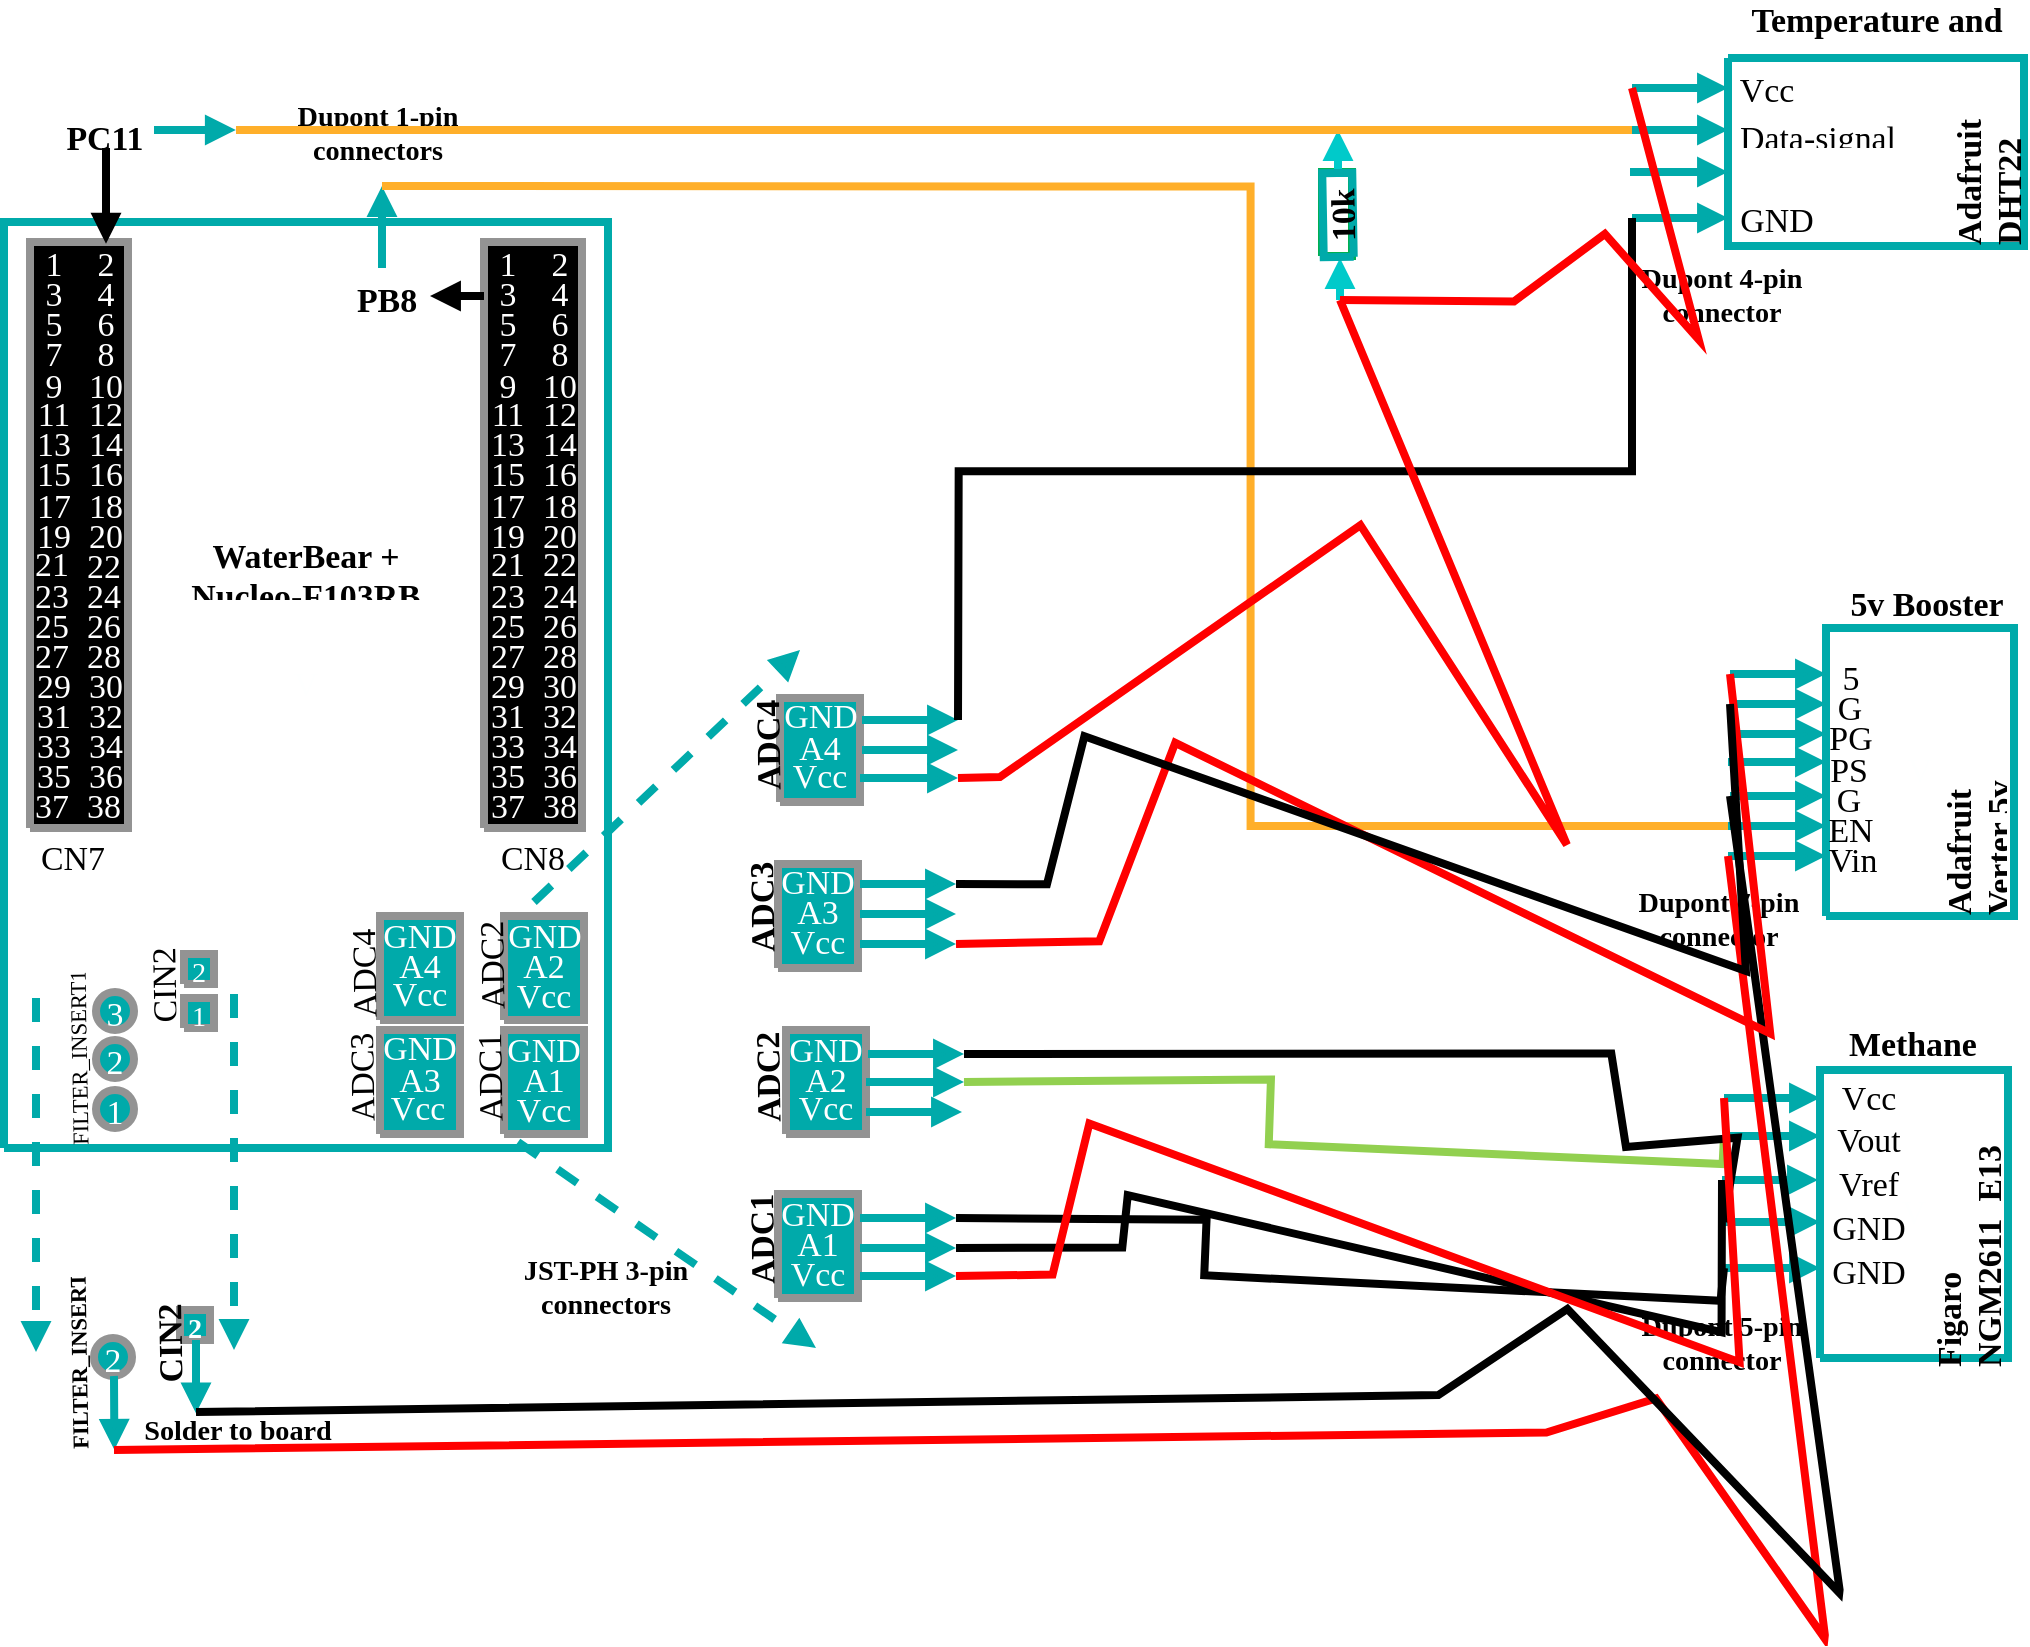 <mxfile version="21.6.1" type="github" pages="8">
  <diagram name="Schematic CH4, C, RH (V0.2.1)" id="Schematic_CH4,_C,_RH_(V0.2.1)">
    <mxGraphModel dx="1434" dy="794" grid="1" gridSize="10" guides="1" tooltips="1" connect="1" arrows="1" fold="1" page="1" pageScale="1" pageWidth="850" pageHeight="1100" math="0" shadow="0">
      <root>
        <mxCell id="0" />
        <mxCell id="1" parent="0" />
        <UserObject label="&lt;div style=&quot;font-size: 1px&quot;&gt;&lt;font style=&quot;font-size:16.93px;font-family:Calibri;color:#feffff;direction:ltr;letter-spacing:0px;line-height:120%;opacity:1&quot;&gt;V&lt;br/&gt;&lt;/font&gt;&lt;/div&gt;" tags="Background" id="2">
          <mxCell style="verticalAlign=middle;align=center;overflow=width;vsdxID=1;fillColor=#ffffff;gradientColor=none;shape=stencil(nZBLDoAgDERP0z3SIyjew0SURgSD+Lu9kMZoXLhwN9O+tukAlrNpJg1SzDH4QW/URgNYgZTkjA4UkwJUgGXng+6DX1zLfmoymdXo17xh5zmRJ6Q42BWCfc2oJfdAr+Yv+AP9Cb7OJ3H/2JG1HNGz/84klThPVCc=);strokeColor=#00aaaa;strokeWidth=4;points=[[0.5,1,0],[1,0.5,0],[0.5,0,0],[0,0.5,0],[0.5,0.5,0]];labelBackgroundColor=none;rounded=0;html=1;whiteSpace=wrap;" parent="1" vertex="1">
            <mxGeometry x="961" y="589" width="94" height="144" as="geometry" />
          </mxCell>
        </UserObject>
        <UserObject label="" tags="Background" id="3">
          <mxCell style="vsdxID=2;rotation=90;fillColor=#ffffff;gradientColor=none;shape=stencil(nZBLDoAgDERP0z3SIyjew0SURgSD+Lu9kMZoXLhwN9O+tukAlrNpJg1SzDH4QW/URgNYgZTkjA4UkwJUgGXng+6DX1zLfmoymdXo17xh5zmRJ6Q42BWCfc2oJfdAr+Yv+AP9Cb7OJ3H/2JG1HNGz/84klThPVCc=);strokeColor=#00aaaa;strokeWidth=4;points=[[0.5,1,0],[1,0.5,0],[0.5,0,0],[0,0.5,0],[0.5,0.5,0]];labelBackgroundColor=none;rounded=0;html=1;whiteSpace=wrap;" parent="1" vertex="1">
            <mxGeometry x="942" y="56" width="94" height="148" as="geometry" />
          </mxCell>
        </UserObject>
        <UserObject label="" tags="Background" id="226">
          <mxCell style="vsdxID=3;edgeStyle=none;startArrow=none;endArrow=block;startSize=5;endSize=5;strokeWidth=4;strokeColor=#00aaaa;spacingTop=0;spacingBottom=0;spacingLeft=0;spacingRight=0;verticalAlign=middle;html=1;labelBackgroundColor=#ffffff;rounded=0;" parent="1" edge="1">
            <mxGeometry relative="1" as="geometry">
              <mxPoint as="offset" />
              <Array as="points" />
              <mxPoint x="913" y="603" as="sourcePoint" />
              <mxPoint x="961" y="603" as="targetPoint" />
            </mxGeometry>
          </mxCell>
        </UserObject>
        <UserObject label="" tags="Background" id="227">
          <mxCell style="vsdxID=4;edgeStyle=none;startArrow=none;endArrow=block;startSize=5;endSize=5;strokeWidth=4;strokeColor=#00aaaa;spacingTop=0;spacingBottom=0;spacingLeft=0;spacingRight=0;verticalAlign=middle;html=1;labelBackgroundColor=#ffffff;rounded=0;" parent="1" edge="1">
            <mxGeometry relative="1" as="geometry">
              <mxPoint as="offset" />
              <Array as="points" />
              <mxPoint x="913" y="622" as="sourcePoint" />
              <mxPoint x="961" y="622" as="targetPoint" />
            </mxGeometry>
          </mxCell>
        </UserObject>
        <UserObject label="" tags="Background" id="228">
          <mxCell style="vsdxID=5;edgeStyle=none;startArrow=none;endArrow=block;startSize=5;endSize=5;strokeWidth=4;strokeColor=#00aaaa;spacingTop=0;spacingBottom=0;spacingLeft=0;spacingRight=0;verticalAlign=middle;html=1;labelBackgroundColor=#ffffff;rounded=0;" parent="1" edge="1">
            <mxGeometry relative="1" as="geometry">
              <mxPoint as="offset" />
              <Array as="points" />
              <mxPoint x="912" y="644" as="sourcePoint" />
              <mxPoint x="960" y="644" as="targetPoint" />
            </mxGeometry>
          </mxCell>
        </UserObject>
        <UserObject label="" tags="Background" id="229">
          <mxCell style="vsdxID=6;edgeStyle=none;startArrow=none;endArrow=block;startSize=5;endSize=5;strokeWidth=4;strokeColor=#00aaaa;spacingTop=0;spacingBottom=0;spacingLeft=0;spacingRight=0;verticalAlign=middle;html=1;labelBackgroundColor=#ffffff;rounded=0;" parent="1" edge="1">
            <mxGeometry relative="1" as="geometry">
              <mxPoint as="offset" />
              <Array as="points" />
              <mxPoint x="913" y="665" as="sourcePoint" />
              <mxPoint x="961" y="665" as="targetPoint" />
            </mxGeometry>
          </mxCell>
        </UserObject>
        <UserObject label="" tags="Background" id="230">
          <mxCell style="vsdxID=7;edgeStyle=none;startArrow=none;endArrow=block;startSize=5;endSize=5;strokeWidth=4;strokeColor=#00aaaa;spacingTop=0;spacingBottom=0;spacingLeft=0;spacingRight=0;verticalAlign=middle;html=1;labelBackgroundColor=#ffffff;rounded=0;" parent="1" edge="1">
            <mxGeometry relative="1" as="geometry">
              <mxPoint as="offset" />
              <Array as="points" />
              <mxPoint x="913" y="688" as="sourcePoint" />
              <mxPoint x="961" y="688" as="targetPoint" />
            </mxGeometry>
          </mxCell>
        </UserObject>
        <UserObject label="" tags="Background" id="231">
          <mxCell style="vsdxID=8;edgeStyle=none;startArrow=none;endArrow=block;startSize=5;endSize=5;strokeWidth=4;strokeColor=#00aaaa;spacingTop=0;spacingBottom=0;spacingLeft=0;spacingRight=0;verticalAlign=middle;html=1;labelBackgroundColor=#ffffff;rounded=0;" parent="1" edge="1">
            <mxGeometry relative="1" as="geometry">
              <mxPoint as="offset" />
              <Array as="points" />
              <mxPoint x="867" y="98" as="sourcePoint" />
              <mxPoint x="915" y="98" as="targetPoint" />
            </mxGeometry>
          </mxCell>
        </UserObject>
        <UserObject label="" tags="Background" id="232">
          <mxCell style="vsdxID=9;edgeStyle=none;startArrow=none;endArrow=block;startSize=5;endSize=5;strokeWidth=4;strokeColor=#00aaaa;spacingTop=0;spacingBottom=0;spacingLeft=0;spacingRight=0;verticalAlign=middle;html=1;labelBackgroundColor=#ffffff;rounded=0;" parent="1" edge="1">
            <mxGeometry relative="1" as="geometry">
              <mxPoint as="offset" />
              <Array as="points" />
              <mxPoint x="867" y="119" as="sourcePoint" />
              <mxPoint x="915" y="119" as="targetPoint" />
            </mxGeometry>
          </mxCell>
        </UserObject>
        <UserObject label="" tags="Background" id="233">
          <mxCell style="vsdxID=10;edgeStyle=none;startArrow=none;endArrow=block;startSize=5;endSize=5;strokeWidth=4;strokeColor=#00aaaa;spacingTop=0;spacingBottom=0;spacingLeft=0;spacingRight=0;verticalAlign=middle;html=1;labelBackgroundColor=#ffffff;rounded=0;" parent="1" edge="1">
            <mxGeometry relative="1" as="geometry">
              <mxPoint as="offset" />
              <Array as="points" />
              <mxPoint x="866" y="140" as="sourcePoint" />
              <mxPoint x="915" y="140" as="targetPoint" />
            </mxGeometry>
          </mxCell>
        </UserObject>
        <UserObject label="" tags="Background" id="234">
          <mxCell style="vsdxID=11;edgeStyle=none;startArrow=none;endArrow=block;startSize=5;endSize=5;strokeWidth=4;strokeColor=#00aaaa;spacingTop=0;spacingBottom=0;spacingLeft=0;spacingRight=0;verticalAlign=middle;html=1;labelBackgroundColor=#ffffff;rounded=0;" parent="1" edge="1">
            <mxGeometry relative="1" as="geometry">
              <mxPoint as="offset" />
              <Array as="points" />
              <mxPoint x="867" y="163" as="sourcePoint" />
              <mxPoint x="915" y="163" as="targetPoint" />
            </mxGeometry>
          </mxCell>
        </UserObject>
        <UserObject label="" tags="Background" id="4">
          <mxCell style="vsdxID=12;fillColor=#ffffff;gradientColor=none;shape=stencil(nZBLDoAgDERP0z3SIyjew0SURgSD+Lu9kMZoXLhwN9O+tukAlrNpJg1SzDH4QW/URgNYgZTkjA4UkwJUgGXng+6DX1zLfmoymdXo17xh5zmRJ6Q42BWCfc2oJfdAr+Yv+AP9Cb7OJ3H/2JG1HNGz/84klThPVCc=);strokeColor=#00b050;strokeWidth=4;points=[[0.5,1,0],[1,0.5,0],[0.5,0,0],[0,0.5,0],[0.5,0.5,0]];labelBackgroundColor=none;rounded=0;html=1;whiteSpace=wrap;" parent="1" vertex="1">
            <mxGeometry x="712" y="140" width="15" height="42" as="geometry" />
          </mxCell>
        </UserObject>
        <UserObject label="" tags="Background" id="235">
          <mxCell style="vsdxID=13;edgeStyle=none;startArrow=none;endArrow=block;startSize=5;endSize=5;strokeWidth=4;strokeColor=#00caca;spacingTop=0;spacingBottom=0;spacingLeft=0;spacingRight=0;verticalAlign=middle;html=1;labelBackgroundColor=#ffffff;rounded=0;" parent="1" edge="1">
            <mxGeometry relative="1" as="geometry">
              <Array as="points" />
              <mxPoint x="720" y="140" as="sourcePoint" />
              <mxPoint x="720" y="119" as="targetPoint" />
            </mxGeometry>
          </mxCell>
        </UserObject>
        <UserObject label="" tags="Background" id="236">
          <mxCell style="vsdxID=14;edgeStyle=none;startArrow=none;endArrow=block;startSize=5;endSize=5;strokeWidth=4;strokeColor=#00caca;spacingTop=0;spacingBottom=0;spacingLeft=0;spacingRight=0;verticalAlign=middle;html=1;labelBackgroundColor=#ffffff;rounded=0;" parent="1" edge="1">
            <mxGeometry relative="1" as="geometry">
              <Array as="points" />
              <mxPoint x="721" y="204" as="sourcePoint" />
              <mxPoint x="721" y="183" as="targetPoint" />
            </mxGeometry>
          </mxCell>
        </UserObject>
        <UserObject label="&lt;div style=&quot;font-size: 1px&quot;&gt;&lt;font style=&quot;font-size:16.93px;font-family:Calibri;color:#000000;direction:ltr;letter-spacing:0px;line-height:120%;opacity:1&quot;&gt;&lt;b&gt;10k&lt;br/&gt;&lt;/b&gt;&lt;/font&gt;&lt;/div&gt;" tags="Background" id="5">
          <mxCell style="verticalAlign=middle;align=center;overflow=width;vsdxID=15;rotation=269;fillColor=none;gradientColor=none;shape=stencil(nZBLDoAgDERP0z3SIyjew0SURgSD+Lu9kMZoXLhwN9O+tukAlrNpJg1SzDH4QW/URgNYgZTkjA4UkwJUgGXng+6DX1zLfmoymdXo17xh5zmRJ6Q42BWCfc2oJfdAr+Yv+AP9Cb7OJ3H/2JG1HNGz/84klThPVCc=);strokeColor=#00aaaa;strokeWidth=4;points=[];labelBackgroundColor=none;rounded=0;html=1;whiteSpace=wrap;" parent="1" vertex="1">
            <mxGeometry x="699" y="154" width="42" height="15" as="geometry" />
          </mxCell>
        </UserObject>
        <UserObject label="&lt;div style=&quot;font-size: 1px&quot;&gt;&lt;font style=&quot;font-size:16.93px;font-family:Calibri;color:#000000;direction:ltr;letter-spacing:0px;line-height:120%;opacity:1&quot;&gt;Vcc&lt;br/&gt;&lt;/font&gt;&lt;/div&gt;" tags="Background" id="6">
          <mxCell style="verticalAlign=middle;align=center;overflow=width;vsdxID=16;fillColor=none;gradientColor=none;shape=stencil(nZBLDoAgDERP0z3SIyjew0SURgSD+Lu9kMZoXLhwN9O+tukAlrNpJg1SzDH4QW/URgNYgZTkjA4UkwJUgGXng+6DX1zLfmoymdXo17xh5zmRJ6Q42BWCfc2oJfdAr+Yv+AP9Cb7OJ3H/2JG1HNGz/84klThPVCc=);strokeColor=none;strokeWidth=4;points=[];labelBackgroundColor=none;rounded=0;html=1;whiteSpace=wrap;" parent="1" vertex="1">
            <mxGeometry x="915" y="89" width="39" height="15" as="geometry" />
          </mxCell>
        </UserObject>
        <UserObject label="&lt;div style=&quot;font-size: 1px&quot;&gt;&lt;font style=&quot;font-size:16.93px;font-family:Calibri;color:#000000;direction:ltr;letter-spacing:0px;line-height:120%;opacity:1&quot;&gt;Data-signal&lt;br/&gt;&lt;/font&gt;&lt;/div&gt;" tags="Background" id="7">
          <mxCell style="verticalAlign=middle;align=center;overflow=width;vsdxID=17;fillColor=none;gradientColor=none;shape=stencil(nZBLDoAgDERP0z3SIyjew0SURgSD+Lu9kMZoXLhwN9O+tukAlrNpJg1SzDH4QW/URgNYgZTkjA4UkwJUgGXng+6DX1zLfmoymdXo17xh5zmRJ6Q42BWCfc2oJfdAr+Yv+AP9Cb7OJ3H/2JG1HNGz/84klThPVCc=);strokeColor=none;strokeWidth=4;points=[];labelBackgroundColor=none;rounded=0;html=1;whiteSpace=wrap;" parent="1" vertex="1">
            <mxGeometry x="915" y="113" width="90" height="14" as="geometry" />
          </mxCell>
        </UserObject>
        <UserObject label="&lt;div style=&quot;font-size: 1px&quot;&gt;&lt;font style=&quot;font-size:16.93px;font-family:Calibri;color:#000000;direction:ltr;letter-spacing:0px;line-height:120%;opacity:1&quot;&gt;GND&lt;br/&gt;&lt;/font&gt;&lt;/div&gt;" tags="Background" id="8">
          <mxCell style="verticalAlign=middle;align=center;overflow=width;vsdxID=18;fillColor=none;gradientColor=none;shape=stencil(nZBLDoAgDERP0z3SIyjew0SURgSD+Lu9kMZoXLhwN9O+tukAlrNpJg1SzDH4QW/URgNYgZTkjA4UkwJUgGXng+6DX1zLfmoymdXo17xh5zmRJ6Q42BWCfc2oJfdAr+Yv+AP9Cb7OJ3H/2JG1HNGz/84klThPVCc=);strokeColor=none;strokeWidth=4;points=[];labelBackgroundColor=none;rounded=0;html=1;whiteSpace=wrap;" parent="1" vertex="1">
            <mxGeometry x="915" y="154" width="49" height="15" as="geometry" />
          </mxCell>
        </UserObject>
        <UserObject label="&lt;div style=&quot;font-size: 1px&quot;&gt;&lt;font style=&quot;font-size:16.93px;font-family:Calibri;color:#000000;direction:ltr;letter-spacing:0px;line-height:120%;opacity:1&quot;&gt;GND&lt;br/&gt;&lt;/font&gt;&lt;/div&gt;" tags="Background" id="9">
          <mxCell style="verticalAlign=middle;align=center;overflow=width;vsdxID=19;fillColor=none;gradientColor=none;shape=stencil(nZBLDoAgDERP0z3SIyjew0SURgSD+Lu9kMZoXLhwN9O+tukAlrNpJg1SzDH4QW/URgNYgZTkjA4UkwJUgGXng+6DX1zLfmoymdXo17xh5zmRJ6Q42BWCfc2oJfdAr+Yv+AP9Cb7OJ3H/2JG1HNGz/84klThPVCc=);strokeColor=none;strokeWidth=4;points=[];labelBackgroundColor=none;rounded=0;html=1;whiteSpace=wrap;" parent="1" vertex="1">
            <mxGeometry x="961" y="680" width="49" height="15" as="geometry" />
          </mxCell>
        </UserObject>
        <UserObject label="&lt;div style=&quot;font-size: 1px&quot;&gt;&lt;font style=&quot;font-size:16.93px;font-family:Calibri;color:#000000;direction:ltr;letter-spacing:0px;line-height:120%;opacity:1&quot;&gt;GND&lt;br/&gt;&lt;/font&gt;&lt;/div&gt;" tags="Background" id="10">
          <mxCell style="verticalAlign=middle;align=center;overflow=width;vsdxID=20;fillColor=none;gradientColor=none;shape=stencil(nZBLDoAgDERP0z3SIyjew0SURgSD+Lu9kMZoXLhwN9O+tukAlrNpJg1SzDH4QW/URgNYgZTkjA4UkwJUgGXng+6DX1zLfmoymdXo17xh5zmRJ6Q42BWCfc2oJfdAr+Yv+AP9Cb7OJ3H/2JG1HNGz/84klThPVCc=);strokeColor=none;strokeWidth=4;points=[];labelBackgroundColor=none;rounded=0;html=1;whiteSpace=wrap;" parent="1" vertex="1">
            <mxGeometry x="961" y="658" width="49" height="15" as="geometry" />
          </mxCell>
        </UserObject>
        <UserObject label="&lt;div style=&quot;font-size: 1px&quot;&gt;&lt;font style=&quot;font-size:16.93px;font-family:Calibri;color:#000000;direction:ltr;letter-spacing:0px;line-height:120%;opacity:1&quot;&gt;Vref&lt;br/&gt;&lt;/font&gt;&lt;/div&gt;" tags="Background" id="11">
          <mxCell style="verticalAlign=middle;align=center;overflow=width;vsdxID=21;fillColor=none;gradientColor=none;shape=stencil(nZBLDoAgDERP0z3SIyjew0SURgSD+Lu9kMZoXLhwN9O+tukAlrNpJg1SzDH4QW/URgNYgZTkjA4UkwJUgGXng+6DX1zLfmoymdXo17xh5zmRJ6Q42BWCfc2oJfdAr+Yv+AP9Cb7OJ3H/2JG1HNGz/84klThPVCc=);strokeColor=none;strokeWidth=4;points=[];labelBackgroundColor=none;rounded=0;html=1;whiteSpace=wrap;" parent="1" vertex="1">
            <mxGeometry x="961" y="636" width="49" height="15" as="geometry" />
          </mxCell>
        </UserObject>
        <UserObject label="&lt;div style=&quot;font-size: 1px&quot;&gt;&lt;font style=&quot;font-size:16.93px;font-family:Calibri;color:#000000;direction:ltr;letter-spacing:0px;line-height:120%;opacity:1&quot;&gt;Vout&lt;br/&gt;&lt;/font&gt;&lt;/div&gt;" tags="Background" id="12">
          <mxCell style="verticalAlign=middle;align=center;overflow=width;vsdxID=22;fillColor=none;gradientColor=none;shape=stencil(nZBLDoAgDERP0z3SIyjew0SURgSD+Lu9kMZoXLhwN9O+tukAlrNpJg1SzDH4QW/URgNYgZTkjA4UkwJUgGXng+6DX1zLfmoymdXo17xh5zmRJ6Q42BWCfc2oJfdAr+Yv+AP9Cb7OJ3H/2JG1HNGz/84klThPVCc=);strokeColor=none;strokeWidth=4;points=[];labelBackgroundColor=none;rounded=0;html=1;whiteSpace=wrap;" parent="1" vertex="1">
            <mxGeometry x="961" y="614" width="49" height="15" as="geometry" />
          </mxCell>
        </UserObject>
        <UserObject label="&lt;div style=&quot;font-size: 1px&quot;&gt;&lt;font style=&quot;font-size:16.93px;font-family:Calibri;color:#000000;direction:ltr;letter-spacing:0px;line-height:120%;opacity:1&quot;&gt;Vcc&lt;/font&gt;&lt;/div&gt;" tags="Background" id="13">
          <mxCell style="verticalAlign=middle;align=center;overflow=width;vsdxID=23;fillColor=none;gradientColor=none;shape=stencil(nZBLDoAgDERP0z3SIyjew0SURgSD+Lu9kMZoXLhwN9O+tukAlrNpJg1SzDH4QW/URgNYgZTkjA4UkwJUgGXng+6DX1zLfmoymdXo17xh5zmRJ6Q42BWCfc2oJfdAr+Yv+AP9Cb7OJ3H/2JG1HNGz/84klThPVCc=);strokeColor=none;strokeWidth=4;points=[];labelBackgroundColor=none;rounded=0;html=1;whiteSpace=wrap;" parent="1" vertex="1">
            <mxGeometry x="961" y="593" width="49" height="15" as="geometry" />
          </mxCell>
        </UserObject>
        <UserObject label="&lt;div style=&quot;font-size: 1px&quot;&gt;&lt;p style=&quot;text-align:left;margin-left:0;margin-right:0;margin-top:0px;margin-bottom:0px;text-indent:0;vertical-align:middle;direction:ltr;&quot;&gt;&lt;font style=&quot;font-size:16.93px;font-family:Calibri;color:#000000;direction:ltr;letter-spacing:0px;line-height:120%;opacity:1&quot;&gt;&lt;b&gt;Figaro NGM2611_E13&lt;br/&gt;&lt;/b&gt;&lt;/font&gt;&lt;/p&gt;&lt;/div&gt;" tags="Background" id="14">
          <mxCell style="verticalAlign=middle;align=left;overflow=width;vsdxID=24;rotation=270;fillColor=none;gradientColor=none;shape=stencil(nZBLDoAgDERP0z3SIyjew0SURgSD+Lu9kMZoXLhwN9O+tukAlrNpJg1SzDH4QW/URgNYgZTkjA4UkwJUgGXng+6DX1zLfmoymdXo17xh5zmRJ6Q42BWCfc2oJfdAr+Yv+AP9Cb7OJ3H/2JG1HNGz/84klThPVCc=);strokeColor=none;strokeWidth=4;points=[];labelBackgroundColor=none;rounded=0;html=1;whiteSpace=wrap;" parent="1" vertex="1">
            <mxGeometry x="975" y="662" width="116" height="35" as="geometry" />
          </mxCell>
        </UserObject>
        <UserObject label="&lt;div style=&quot;font-size: 1px&quot;&gt;&lt;p style=&quot;text-align:left;margin-left:0;margin-right:0;margin-top:0px;margin-bottom:0px;text-indent:0;vertical-align:middle;direction:ltr;&quot;&gt;&lt;font style=&quot;font-size:16.93px;font-family:Calibri;color:#000000;direction:ltr;letter-spacing:0px;line-height:120%;opacity:1&quot;&gt;&lt;b&gt;Adafruit &lt;br/&gt;&lt;/b&gt;&lt;/font&gt;&lt;font style=&quot;font-size:16.93px;font-family:Calibri;color:#000000;direction:ltr;letter-spacing:0px;line-height:120%;opacity:1&quot;&gt;&lt;b&gt;DHT22&lt;br/&gt;&lt;/b&gt;&lt;/font&gt;&lt;/p&gt;&lt;/div&gt;" tags="Background" id="15">
          <mxCell style="verticalAlign=middle;align=left;overflow=width;vsdxID=25;rotation=270;fillColor=none;gradientColor=none;shape=stencil(nZBLDoAgDERP0z3SIyjew0SURgSD+Lu9kMZoXLhwN9O+tukAlrNpJg1SzDH4QW/URgNYgZTkjA4UkwJUgGXng+6DX1zLfmoymdXo17xh5zmRJ6Q42BWCfc2oJfdAr+Yv+AP9Cb7OJ3H/2JG1HNGz/84klThPVCc=);strokeColor=none;strokeWidth=4;points=[];labelBackgroundColor=none;rounded=0;html=1;whiteSpace=wrap;" parent="1" vertex="1">
            <mxGeometry x="999" y="115" width="88" height="35" as="geometry" />
          </mxCell>
        </UserObject>
        <UserObject label="&lt;div style=&quot;font-size: 1px&quot;&gt;&lt;font style=&quot;font-size:16.93px;font-family:Calibri;color:#feffff;direction:ltr;letter-spacing:0px;line-height:120%;opacity:1&quot;&gt;V&lt;br/&gt;&lt;/font&gt;&lt;/div&gt;" tags="Background" id="16">
          <mxCell style="verticalAlign=middle;align=center;overflow=width;vsdxID=26;fillColor=#ffffff;gradientColor=none;shape=stencil(nZBLDoAgDERP0z3SIyjew0SURgSD+Lu9kMZoXLhwN9O+tukAlrNpJg1SzDH4QW/URgNYgZTkjA4UkwJUgGXng+6DX1zLfmoymdXo17xh5zmRJ6Q42BWCfc2oJfdAr+Yv+AP9Cb7OJ3H/2JG1HNGz/84klThPVCc=);strokeColor=#00aaaa;strokeWidth=4;points=[[0.5,1,0],[1,0.5,0],[0.5,0,0],[0,0.5,0],[0.5,0.5,0]];labelBackgroundColor=none;rounded=0;html=1;whiteSpace=wrap;" parent="1" vertex="1">
            <mxGeometry x="53" y="165" width="302" height="463" as="geometry" />
          </mxCell>
        </UserObject>
        <UserObject label="" tags="Background" id="17">
          <mxCell style="vsdxID=27;fillColor=#000000;gradientColor=none;shape=stencil(nZBLDoAgDERP0z3SIyjew0SURgSD+Lu9kMZoXLhwN9O+tukAlrNpJg1SzDH4QW/URgNYgZTkjA4UkwJUgGXng+6DX1zLfmoymdXo17xh5zmRJ6Q42BWCfc2oJfdAr+Yv+AP9Cb7OJ3H/2JG1HNGz/84klThPVCc=);strokeColor=#939393;strokeWidth=4;points=[[0.5,1,0],[1,0.5,0],[0.5,0,0],[0,0.5,0],[0.5,0.5,0]];labelBackgroundColor=none;rounded=0;html=1;whiteSpace=wrap;" parent="1" vertex="1">
            <mxGeometry x="66" y="175" width="49" height="293" as="geometry" />
          </mxCell>
        </UserObject>
        <UserObject label="&lt;div style=&quot;font-size: 1px&quot;&gt;&lt;font style=&quot;font-size:16.93px;font-family:Calibri;color:#ffffff;direction:ltr;letter-spacing:0px;line-height:120%;opacity:1&quot;&gt;35&lt;br/&gt;&lt;/font&gt;&lt;/div&gt;" tags="Background" id="18">
          <mxCell style="verticalAlign=middle;align=center;overflow=width;vsdxID=28;fillColor=none;gradientColor=none;shape=stencil(nZBLDoAgDERP0z3SIyjew0SURgSD+Lu9kMZoXLhwN9O+tukAlrNpJg1SzDH4QW/URgNYgZTkjA4UkwJUgGXng+6DX1zLfmoymdXo17xh5zmRJ6Q42BWCfc2oJfdAr+Yv+AP9Cb7OJ3H/2JG1HNGz/84klThPVCc=);strokeColor=none;strokeWidth=4;points=[];labelBackgroundColor=none;rounded=0;html=1;whiteSpace=wrap;" parent="1" vertex="1">
            <mxGeometry x="63" y="432" width="30" height="22" as="geometry" />
          </mxCell>
        </UserObject>
        <UserObject label="&lt;div style=&quot;font-size: 1px&quot;&gt;&lt;font style=&quot;font-size:16.93px;font-family:Calibri;color:#ffffff;direction:ltr;letter-spacing:0px;line-height:120%;opacity:1&quot;&gt;36&lt;br/&gt;&lt;/font&gt;&lt;/div&gt;" tags="Background" id="19">
          <mxCell style="verticalAlign=middle;align=center;overflow=width;vsdxID=29;fillColor=none;gradientColor=none;shape=stencil(nZBLDoAgDERP0z3SIyjew0SURgSD+Lu9kMZoXLhwN9O+tukAlrNpJg1SzDH4QW/URgNYgZTkjA4UkwJUgGXng+6DX1zLfmoymdXo17xh5zmRJ6Q42BWCfc2oJfdAr+Yv+AP9Cb7OJ3H/2JG1HNGz/84klThPVCc=);strokeColor=none;strokeWidth=4;points=[];labelBackgroundColor=none;rounded=0;html=1;whiteSpace=wrap;" parent="1" vertex="1">
            <mxGeometry x="89" y="432" width="30" height="22" as="geometry" />
          </mxCell>
        </UserObject>
        <UserObject label="&lt;div style=&quot;font-size: 1px&quot;&gt;&lt;font style=&quot;font-size:16.93px;font-family:Calibri;color:#ffffff;direction:ltr;letter-spacing:0px;line-height:120%;opacity:1&quot;&gt;33&lt;br/&gt;&lt;/font&gt;&lt;/div&gt;" tags="Background" id="20">
          <mxCell style="verticalAlign=middle;align=center;overflow=width;vsdxID=30;fillColor=none;gradientColor=none;shape=stencil(nZBLDoAgDERP0z3SIyjew0SURgSD+Lu9kMZoXLhwN9O+tukAlrNpJg1SzDH4QW/URgNYgZTkjA4UkwJUgGXng+6DX1zLfmoymdXo17xh5zmRJ6Q42BWCfc2oJfdAr+Yv+AP9Cb7OJ3H/2JG1HNGz/84klThPVCc=);strokeColor=none;strokeWidth=4;points=[];labelBackgroundColor=none;rounded=0;html=1;whiteSpace=wrap;" parent="1" vertex="1">
            <mxGeometry x="63" y="417" width="30" height="22" as="geometry" />
          </mxCell>
        </UserObject>
        <UserObject label="&lt;div style=&quot;font-size: 1px&quot;&gt;&lt;font style=&quot;font-size:16.93px;font-family:Calibri;color:#ffffff;direction:ltr;letter-spacing:0px;line-height:120%;opacity:1&quot;&gt;34&lt;br/&gt;&lt;/font&gt;&lt;/div&gt;" tags="Background" id="21">
          <mxCell style="verticalAlign=middle;align=center;overflow=width;vsdxID=31;fillColor=none;gradientColor=none;shape=stencil(nZBLDoAgDERP0z3SIyjew0SURgSD+Lu9kMZoXLhwN9O+tukAlrNpJg1SzDH4QW/URgNYgZTkjA4UkwJUgGXng+6DX1zLfmoymdXo17xh5zmRJ6Q42BWCfc2oJfdAr+Yv+AP9Cb7OJ3H/2JG1HNGz/84klThPVCc=);strokeColor=none;strokeWidth=4;points=[];labelBackgroundColor=none;rounded=0;html=1;whiteSpace=wrap;" parent="1" vertex="1">
            <mxGeometry x="89" y="417" width="30" height="22" as="geometry" />
          </mxCell>
        </UserObject>
        <UserObject label="&lt;div style=&quot;font-size: 1px&quot;&gt;&lt;font style=&quot;font-size:16.93px;font-family:Calibri;color:#ffffff;direction:ltr;letter-spacing:0px;line-height:120%;opacity:1&quot;&gt;31&lt;br/&gt;&lt;/font&gt;&lt;/div&gt;" tags="Background" id="22">
          <mxCell style="verticalAlign=middle;align=center;overflow=width;vsdxID=32;fillColor=none;gradientColor=none;shape=stencil(nZBLDoAgDERP0z3SIyjew0SURgSD+Lu9kMZoXLhwN9O+tukAlrNpJg1SzDH4QW/URgNYgZTkjA4UkwJUgGXng+6DX1zLfmoymdXo17xh5zmRJ6Q42BWCfc2oJfdAr+Yv+AP9Cb7OJ3H/2JG1HNGz/84klThPVCc=);strokeColor=none;strokeWidth=4;points=[];labelBackgroundColor=none;rounded=0;html=1;whiteSpace=wrap;" parent="1" vertex="1">
            <mxGeometry x="63" y="402" width="30" height="22" as="geometry" />
          </mxCell>
        </UserObject>
        <UserObject label="&lt;div style=&quot;font-size: 1px&quot;&gt;&lt;font style=&quot;font-size:16.93px;font-family:Calibri;color:#ffffff;direction:ltr;letter-spacing:0px;line-height:120%;opacity:1&quot;&gt;32&lt;br/&gt;&lt;/font&gt;&lt;/div&gt;" tags="Background" id="23">
          <mxCell style="verticalAlign=middle;align=center;overflow=width;vsdxID=33;fillColor=none;gradientColor=none;shape=stencil(nZBLDoAgDERP0z3SIyjew0SURgSD+Lu9kMZoXLhwN9O+tukAlrNpJg1SzDH4QW/URgNYgZTkjA4UkwJUgGXng+6DX1zLfmoymdXo17xh5zmRJ6Q42BWCfc2oJfdAr+Yv+AP9Cb7OJ3H/2JG1HNGz/84klThPVCc=);strokeColor=none;strokeWidth=4;points=[];labelBackgroundColor=none;rounded=0;html=1;whiteSpace=wrap;" parent="1" vertex="1">
            <mxGeometry x="89" y="402" width="30" height="22" as="geometry" />
          </mxCell>
        </UserObject>
        <UserObject label="&lt;div style=&quot;font-size: 1px&quot;&gt;&lt;font style=&quot;font-size:16.93px;font-family:Calibri;color:#ffffff;direction:ltr;letter-spacing:0px;line-height:120%;opacity:1&quot;&gt;29&lt;br/&gt;&lt;/font&gt;&lt;/div&gt;" tags="Background" id="24">
          <mxCell style="verticalAlign=middle;align=center;overflow=width;vsdxID=34;fillColor=none;gradientColor=none;shape=stencil(nZBLDoAgDERP0z3SIyjew0SURgSD+Lu9kMZoXLhwN9O+tukAlrNpJg1SzDH4QW/URgNYgZTkjA4UkwJUgGXng+6DX1zLfmoymdXo17xh5zmRJ6Q42BWCfc2oJfdAr+Yv+AP9Cb7OJ3H/2JG1HNGz/84klThPVCc=);strokeColor=none;strokeWidth=4;points=[];labelBackgroundColor=none;rounded=0;html=1;whiteSpace=wrap;" parent="1" vertex="1">
            <mxGeometry x="63" y="387" width="30" height="22" as="geometry" />
          </mxCell>
        </UserObject>
        <UserObject label="&lt;div style=&quot;font-size: 1px&quot;&gt;&lt;font style=&quot;font-size:16.93px;font-family:Calibri;color:#ffffff;direction:ltr;letter-spacing:0px;line-height:120%;opacity:1&quot;&gt;30&lt;br/&gt;&lt;/font&gt;&lt;/div&gt;" tags="Background" id="25">
          <mxCell style="verticalAlign=middle;align=center;overflow=width;vsdxID=35;fillColor=none;gradientColor=none;shape=stencil(nZBLDoAgDERP0z3SIyjew0SURgSD+Lu9kMZoXLhwN9O+tukAlrNpJg1SzDH4QW/URgNYgZTkjA4UkwJUgGXng+6DX1zLfmoymdXo17xh5zmRJ6Q42BWCfc2oJfdAr+Yv+AP9Cb7OJ3H/2JG1HNGz/84klThPVCc=);strokeColor=none;strokeWidth=4;points=[];labelBackgroundColor=none;rounded=0;html=1;whiteSpace=wrap;" parent="1" vertex="1">
            <mxGeometry x="89" y="387" width="30" height="22" as="geometry" />
          </mxCell>
        </UserObject>
        <UserObject label="&lt;div style=&quot;font-size: 1px&quot;&gt;&lt;font style=&quot;font-size:16.93px;font-family:Calibri;color:#ffffff;direction:ltr;letter-spacing:0px;line-height:120%;opacity:1&quot;&gt;27&lt;br/&gt;&lt;/font&gt;&lt;/div&gt;" tags="Background" id="26">
          <mxCell style="verticalAlign=middle;align=center;overflow=width;vsdxID=36;fillColor=none;gradientColor=none;shape=stencil(nZBLDoAgDERP0z3SIyjew0SURgSD+Lu9kMZoXLhwN9O+tukAlrNpJg1SzDH4QW/URgNYgZTkjA4UkwJUgGXng+6DX1zLfmoymdXo17xh5zmRJ6Q42BWCfc2oJfdAr+Yv+AP9Cb7OJ3H/2JG1HNGz/84klThPVCc=);strokeColor=none;strokeWidth=4;points=[];labelBackgroundColor=none;rounded=0;html=1;whiteSpace=wrap;" parent="1" vertex="1">
            <mxGeometry x="62" y="372" width="30" height="22" as="geometry" />
          </mxCell>
        </UserObject>
        <UserObject label="&lt;div style=&quot;font-size: 1px&quot;&gt;&lt;font style=&quot;font-size:16.93px;font-family:Calibri;color:#ffffff;direction:ltr;letter-spacing:0px;line-height:120%;opacity:1&quot;&gt;28&lt;br/&gt;&lt;/font&gt;&lt;/div&gt;" tags="Background" id="27">
          <mxCell style="verticalAlign=middle;align=center;overflow=width;vsdxID=37;fillColor=none;gradientColor=none;shape=stencil(nZBLDoAgDERP0z3SIyjew0SURgSD+Lu9kMZoXLhwN9O+tukAlrNpJg1SzDH4QW/URgNYgZTkjA4UkwJUgGXng+6DX1zLfmoymdXo17xh5zmRJ6Q42BWCfc2oJfdAr+Yv+AP9Cb7OJ3H/2JG1HNGz/84klThPVCc=);strokeColor=none;strokeWidth=4;points=[];labelBackgroundColor=none;rounded=0;html=1;whiteSpace=wrap;" parent="1" vertex="1">
            <mxGeometry x="88" y="372" width="30" height="22" as="geometry" />
          </mxCell>
        </UserObject>
        <UserObject label="&lt;div style=&quot;font-size: 1px&quot;&gt;&lt;font style=&quot;font-size:16.93px;font-family:Calibri;color:#ffffff;direction:ltr;letter-spacing:0px;line-height:120%;opacity:1&quot;&gt;25&lt;br/&gt;&lt;/font&gt;&lt;/div&gt;" tags="Background" id="28">
          <mxCell style="verticalAlign=middle;align=center;overflow=width;vsdxID=38;fillColor=none;gradientColor=none;shape=stencil(nZBLDoAgDERP0z3SIyjew0SURgSD+Lu9kMZoXLhwN9O+tukAlrNpJg1SzDH4QW/URgNYgZTkjA4UkwJUgGXng+6DX1zLfmoymdXo17xh5zmRJ6Q42BWCfc2oJfdAr+Yv+AP9Cb7OJ3H/2JG1HNGz/84klThPVCc=);strokeColor=none;strokeWidth=4;points=[];labelBackgroundColor=none;rounded=0;html=1;whiteSpace=wrap;" parent="1" vertex="1">
            <mxGeometry x="62" y="357" width="30" height="22" as="geometry" />
          </mxCell>
        </UserObject>
        <UserObject label="&lt;div style=&quot;font-size: 1px&quot;&gt;&lt;font style=&quot;font-size:16.93px;font-family:Calibri;color:#ffffff;direction:ltr;letter-spacing:0px;line-height:120%;opacity:1&quot;&gt;26&lt;br/&gt;&lt;/font&gt;&lt;/div&gt;" tags="Background" id="29">
          <mxCell style="verticalAlign=middle;align=center;overflow=width;vsdxID=39;fillColor=none;gradientColor=none;shape=stencil(nZBLDoAgDERP0z3SIyjew0SURgSD+Lu9kMZoXLhwN9O+tukAlrNpJg1SzDH4QW/URgNYgZTkjA4UkwJUgGXng+6DX1zLfmoymdXo17xh5zmRJ6Q42BWCfc2oJfdAr+Yv+AP9Cb7OJ3H/2JG1HNGz/84klThPVCc=);strokeColor=none;strokeWidth=4;points=[];labelBackgroundColor=none;rounded=0;html=1;whiteSpace=wrap;" parent="1" vertex="1">
            <mxGeometry x="88" y="357" width="30" height="22" as="geometry" />
          </mxCell>
        </UserObject>
        <UserObject label="&lt;div style=&quot;font-size: 1px&quot;&gt;&lt;font style=&quot;font-size:16.93px;font-family:Calibri;color:#ffffff;direction:ltr;letter-spacing:0px;line-height:120%;opacity:1&quot;&gt;23&lt;br/&gt;&lt;/font&gt;&lt;/div&gt;" tags="Background" id="30">
          <mxCell style="verticalAlign=middle;align=center;overflow=width;vsdxID=40;fillColor=none;gradientColor=none;shape=stencil(nZBLDoAgDERP0z3SIyjew0SURgSD+Lu9kMZoXLhwN9O+tukAlrNpJg1SzDH4QW/URgNYgZTkjA4UkwJUgGXng+6DX1zLfmoymdXo17xh5zmRJ6Q42BWCfc2oJfdAr+Yv+AP9Cb7OJ3H/2JG1HNGz/84klThPVCc=);strokeColor=none;strokeWidth=4;points=[];labelBackgroundColor=none;rounded=0;html=1;whiteSpace=wrap;" parent="1" vertex="1">
            <mxGeometry x="62" y="342" width="30" height="22" as="geometry" />
          </mxCell>
        </UserObject>
        <UserObject label="&lt;div style=&quot;font-size: 1px&quot;&gt;&lt;font style=&quot;font-size:16.93px;font-family:Calibri;color:#ffffff;direction:ltr;letter-spacing:0px;line-height:120%;opacity:1&quot;&gt;24&lt;br/&gt;&lt;/font&gt;&lt;/div&gt;" tags="Background" id="31">
          <mxCell style="verticalAlign=middle;align=center;overflow=width;vsdxID=41;fillColor=none;gradientColor=none;shape=stencil(nZBLDoAgDERP0z3SIyjew0SURgSD+Lu9kMZoXLhwN9O+tukAlrNpJg1SzDH4QW/URgNYgZTkjA4UkwJUgGXng+6DX1zLfmoymdXo17xh5zmRJ6Q42BWCfc2oJfdAr+Yv+AP9Cb7OJ3H/2JG1HNGz/84klThPVCc=);strokeColor=none;strokeWidth=4;points=[];labelBackgroundColor=none;rounded=0;html=1;whiteSpace=wrap;" parent="1" vertex="1">
            <mxGeometry x="88" y="342" width="30" height="22" as="geometry" />
          </mxCell>
        </UserObject>
        <UserObject label="&lt;div style=&quot;font-size: 1px&quot;&gt;&lt;font style=&quot;font-size:16.93px;font-family:Calibri;color:#ffffff;direction:ltr;letter-spacing:0px;line-height:120%;opacity:1&quot;&gt;21&lt;br/&gt;&lt;/font&gt;&lt;/div&gt;" tags="Background" id="32">
          <mxCell style="verticalAlign=middle;align=center;overflow=width;vsdxID=42;fillColor=none;gradientColor=none;shape=stencil(nZBLDoAgDERP0z3SIyjew0SURgSD+Lu9kMZoXLhwN9O+tukAlrNpJg1SzDH4QW/URgNYgZTkjA4UkwJUgGXng+6DX1zLfmoymdXo17xh5zmRJ6Q42BWCfc2oJfdAr+Yv+AP9Cb7OJ3H/2JG1HNGz/84klThPVCc=);strokeColor=none;strokeWidth=4;points=[];labelBackgroundColor=none;rounded=0;html=1;whiteSpace=wrap;" parent="1" vertex="1">
            <mxGeometry x="62" y="326" width="30" height="22" as="geometry" />
          </mxCell>
        </UserObject>
        <UserObject label="&lt;div style=&quot;font-size: 1px&quot;&gt;&lt;font style=&quot;font-size:16.93px;font-family:Calibri;color:#ffffff;direction:ltr;letter-spacing:0px;line-height:120%;opacity:1&quot;&gt;22&lt;br/&gt;&lt;/font&gt;&lt;/div&gt;" tags="Background" id="33">
          <mxCell style="verticalAlign=middle;align=center;overflow=width;vsdxID=43;fillColor=none;gradientColor=none;shape=stencil(nZBLDoAgDERP0z3SIyjew0SURgSD+Lu9kMZoXLhwN9O+tukAlrNpJg1SzDH4QW/URgNYgZTkjA4UkwJUgGXng+6DX1zLfmoymdXo17xh5zmRJ6Q42BWCfc2oJfdAr+Yv+AP9Cb7OJ3H/2JG1HNGz/84klThPVCc=);strokeColor=none;strokeWidth=4;points=[];labelBackgroundColor=none;rounded=0;html=1;whiteSpace=wrap;" parent="1" vertex="1">
            <mxGeometry x="88" y="327" width="30" height="22" as="geometry" />
          </mxCell>
        </UserObject>
        <UserObject label="&lt;div style=&quot;font-size: 1px&quot;&gt;&lt;font style=&quot;font-size:16.93px;font-family:Calibri;color:#ffffff;direction:ltr;letter-spacing:0px;line-height:120%;opacity:1&quot;&gt;19&lt;br/&gt;&lt;/font&gt;&lt;/div&gt;" tags="Background" id="34">
          <mxCell style="verticalAlign=middle;align=center;overflow=width;vsdxID=44;fillColor=none;gradientColor=none;shape=stencil(nZBLDoAgDERP0z3SIyjew0SURgSD+Lu9kMZoXLhwN9O+tukAlrNpJg1SzDH4QW/URgNYgZTkjA4UkwJUgGXng+6DX1zLfmoymdXo17xh5zmRJ6Q42BWCfc2oJfdAr+Yv+AP9Cb7OJ3H/2JG1HNGz/84klThPVCc=);strokeColor=none;strokeWidth=4;points=[];labelBackgroundColor=none;rounded=0;html=1;whiteSpace=wrap;" parent="1" vertex="1">
            <mxGeometry x="63" y="312" width="30" height="22" as="geometry" />
          </mxCell>
        </UserObject>
        <UserObject label="&lt;div style=&quot;font-size: 1px&quot;&gt;&lt;font style=&quot;font-size:16.93px;font-family:Calibri;color:#ffffff;direction:ltr;letter-spacing:0px;line-height:120%;opacity:1&quot;&gt;20&lt;br/&gt;&lt;/font&gt;&lt;/div&gt;" tags="Background" id="35">
          <mxCell style="verticalAlign=middle;align=center;overflow=width;vsdxID=45;fillColor=none;gradientColor=none;shape=stencil(nZBLDoAgDERP0z3SIyjew0SURgSD+Lu9kMZoXLhwN9O+tukAlrNpJg1SzDH4QW/URgNYgZTkjA4UkwJUgGXng+6DX1zLfmoymdXo17xh5zmRJ6Q42BWCfc2oJfdAr+Yv+AP9Cb7OJ3H/2JG1HNGz/84klThPVCc=);strokeColor=none;strokeWidth=4;points=[];labelBackgroundColor=none;rounded=0;html=1;whiteSpace=wrap;" parent="1" vertex="1">
            <mxGeometry x="89" y="312" width="30" height="22" as="geometry" />
          </mxCell>
        </UserObject>
        <UserObject label="&lt;div style=&quot;font-size: 1px&quot;&gt;&lt;font style=&quot;font-size:16.93px;font-family:Calibri;color:#ffffff;direction:ltr;letter-spacing:0px;line-height:120%;opacity:1&quot;&gt;17&lt;br/&gt;&lt;/font&gt;&lt;/div&gt;" tags="Background" id="36">
          <mxCell style="verticalAlign=middle;align=center;overflow=width;vsdxID=46;fillColor=none;gradientColor=none;shape=stencil(nZBLDoAgDERP0z3SIyjew0SURgSD+Lu9kMZoXLhwN9O+tukAlrNpJg1SzDH4QW/URgNYgZTkjA4UkwJUgGXng+6DX1zLfmoymdXo17xh5zmRJ6Q42BWCfc2oJfdAr+Yv+AP9Cb7OJ3H/2JG1HNGz/84klThPVCc=);strokeColor=none;strokeWidth=4;points=[];labelBackgroundColor=none;rounded=0;html=1;whiteSpace=wrap;" parent="1" vertex="1">
            <mxGeometry x="63" y="297" width="30" height="22" as="geometry" />
          </mxCell>
        </UserObject>
        <UserObject label="&lt;div style=&quot;font-size: 1px&quot;&gt;&lt;font style=&quot;font-size:16.93px;font-family:Calibri;color:#ffffff;direction:ltr;letter-spacing:0px;line-height:120%;opacity:1&quot;&gt;18&lt;br/&gt;&lt;/font&gt;&lt;/div&gt;" tags="Background" id="37">
          <mxCell style="verticalAlign=middle;align=center;overflow=width;vsdxID=47;fillColor=none;gradientColor=none;shape=stencil(nZBLDoAgDERP0z3SIyjew0SURgSD+Lu9kMZoXLhwN9O+tukAlrNpJg1SzDH4QW/URgNYgZTkjA4UkwJUgGXng+6DX1zLfmoymdXo17xh5zmRJ6Q42BWCfc2oJfdAr+Yv+AP9Cb7OJ3H/2JG1HNGz/84klThPVCc=);strokeColor=none;strokeWidth=4;points=[];labelBackgroundColor=none;rounded=0;html=1;whiteSpace=wrap;" parent="1" vertex="1">
            <mxGeometry x="89" y="297" width="30" height="22" as="geometry" />
          </mxCell>
        </UserObject>
        <UserObject label="&lt;div style=&quot;font-size: 1px&quot;&gt;&lt;font style=&quot;font-size:16.93px;font-family:Calibri;color:#ffffff;direction:ltr;letter-spacing:0px;line-height:120%;opacity:1&quot;&gt;15&lt;br/&gt;&lt;/font&gt;&lt;/div&gt;" tags="Background" id="38">
          <mxCell style="verticalAlign=middle;align=center;overflow=width;vsdxID=48;fillColor=none;gradientColor=none;shape=stencil(nZBLDoAgDERP0z3SIyjew0SURgSD+Lu9kMZoXLhwN9O+tukAlrNpJg1SzDH4QW/URgNYgZTkjA4UkwJUgGXng+6DX1zLfmoymdXo17xh5zmRJ6Q42BWCfc2oJfdAr+Yv+AP9Cb7OJ3H/2JG1HNGz/84klThPVCc=);strokeColor=none;strokeWidth=4;points=[];labelBackgroundColor=none;rounded=0;html=1;whiteSpace=wrap;" parent="1" vertex="1">
            <mxGeometry x="63" y="281" width="30" height="22" as="geometry" />
          </mxCell>
        </UserObject>
        <UserObject label="&lt;div style=&quot;font-size: 1px&quot;&gt;&lt;font style=&quot;font-size:16.93px;font-family:Calibri;color:#ffffff;direction:ltr;letter-spacing:0px;line-height:120%;opacity:1&quot;&gt;16&lt;br/&gt;&lt;/font&gt;&lt;/div&gt;" tags="Background" id="39">
          <mxCell style="verticalAlign=middle;align=center;overflow=width;vsdxID=49;fillColor=none;gradientColor=none;shape=stencil(nZBLDoAgDERP0z3SIyjew0SURgSD+Lu9kMZoXLhwN9O+tukAlrNpJg1SzDH4QW/URgNYgZTkjA4UkwJUgGXng+6DX1zLfmoymdXo17xh5zmRJ6Q42BWCfc2oJfdAr+Yv+AP9Cb7OJ3H/2JG1HNGz/84klThPVCc=);strokeColor=none;strokeWidth=4;points=[];labelBackgroundColor=none;rounded=0;html=1;whiteSpace=wrap;" parent="1" vertex="1">
            <mxGeometry x="89" y="281" width="30" height="22" as="geometry" />
          </mxCell>
        </UserObject>
        <UserObject label="&lt;div style=&quot;font-size: 1px&quot;&gt;&lt;font style=&quot;font-size:16.93px;font-family:Calibri;color:#ffffff;direction:ltr;letter-spacing:0px;line-height:120%;opacity:1&quot;&gt;13&lt;br/&gt;&lt;/font&gt;&lt;/div&gt;" tags="Background" id="40">
          <mxCell style="verticalAlign=middle;align=center;overflow=width;vsdxID=50;fillColor=none;gradientColor=none;shape=stencil(nZBLDoAgDERP0z3SIyjew0SURgSD+Lu9kMZoXLhwN9O+tukAlrNpJg1SzDH4QW/URgNYgZTkjA4UkwJUgGXng+6DX1zLfmoymdXo17xh5zmRJ6Q42BWCfc2oJfdAr+Yv+AP9Cb7OJ3H/2JG1HNGz/84klThPVCc=);strokeColor=none;strokeWidth=4;points=[];labelBackgroundColor=none;rounded=0;html=1;whiteSpace=wrap;" parent="1" vertex="1">
            <mxGeometry x="63" y="266" width="30" height="22" as="geometry" />
          </mxCell>
        </UserObject>
        <UserObject label="&lt;div style=&quot;font-size: 1px&quot;&gt;&lt;font style=&quot;font-size:16.93px;font-family:Calibri;color:#ffffff;direction:ltr;letter-spacing:0px;line-height:120%;opacity:1&quot;&gt;14&lt;br/&gt;&lt;/font&gt;&lt;/div&gt;" tags="Background" id="41">
          <mxCell style="verticalAlign=middle;align=center;overflow=width;vsdxID=51;fillColor=none;gradientColor=none;shape=stencil(nZBLDoAgDERP0z3SIyjew0SURgSD+Lu9kMZoXLhwN9O+tukAlrNpJg1SzDH4QW/URgNYgZTkjA4UkwJUgGXng+6DX1zLfmoymdXo17xh5zmRJ6Q42BWCfc2oJfdAr+Yv+AP9Cb7OJ3H/2JG1HNGz/84klThPVCc=);strokeColor=none;strokeWidth=4;points=[];labelBackgroundColor=none;rounded=0;html=1;whiteSpace=wrap;" parent="1" vertex="1">
            <mxGeometry x="89" y="266" width="30" height="22" as="geometry" />
          </mxCell>
        </UserObject>
        <UserObject label="&lt;div style=&quot;font-size: 1px&quot;&gt;&lt;font style=&quot;font-size:16.93px;font-family:Calibri;color:#ffffff;direction:ltr;letter-spacing:0px;line-height:120%;opacity:1&quot;&gt;11&lt;br/&gt;&lt;/font&gt;&lt;/div&gt;" tags="Background" id="42">
          <mxCell style="verticalAlign=middle;align=center;overflow=width;vsdxID=52;fillColor=none;gradientColor=none;shape=stencil(nZBLDoAgDERP0z3SIyjew0SURgSD+Lu9kMZoXLhwN9O+tukAlrNpJg1SzDH4QW/URgNYgZTkjA4UkwJUgGXng+6DX1zLfmoymdXo17xh5zmRJ6Q42BWCfc2oJfdAr+Yv+AP9Cb7OJ3H/2JG1HNGz/84klThPVCc=);strokeColor=none;strokeWidth=4;points=[];labelBackgroundColor=none;rounded=0;html=1;whiteSpace=wrap;" parent="1" vertex="1">
            <mxGeometry x="63" y="251" width="30" height="22" as="geometry" />
          </mxCell>
        </UserObject>
        <UserObject label="&lt;div style=&quot;font-size: 1px&quot;&gt;&lt;font style=&quot;font-size:16.93px;font-family:Calibri;color:#ffffff;direction:ltr;letter-spacing:0px;line-height:120%;opacity:1&quot;&gt;12&lt;br/&gt;&lt;/font&gt;&lt;/div&gt;" tags="Background" id="43">
          <mxCell style="verticalAlign=middle;align=center;overflow=width;vsdxID=53;fillColor=none;gradientColor=none;shape=stencil(nZBLDoAgDERP0z3SIyjew0SURgSD+Lu9kMZoXLhwN9O+tukAlrNpJg1SzDH4QW/URgNYgZTkjA4UkwJUgGXng+6DX1zLfmoymdXo17xh5zmRJ6Q42BWCfc2oJfdAr+Yv+AP9Cb7OJ3H/2JG1HNGz/84klThPVCc=);strokeColor=none;strokeWidth=4;points=[];labelBackgroundColor=none;rounded=0;html=1;whiteSpace=wrap;" parent="1" vertex="1">
            <mxGeometry x="89" y="251" width="30" height="22" as="geometry" />
          </mxCell>
        </UserObject>
        <UserObject label="&lt;div style=&quot;font-size: 1px&quot;&gt;&lt;font style=&quot;font-size:16.93px;font-family:Calibri;color:#ffffff;direction:ltr;letter-spacing:0px;line-height:120%;opacity:1&quot;&gt;9&lt;br/&gt;&lt;/font&gt;&lt;/div&gt;" tags="Background" id="44">
          <mxCell style="verticalAlign=middle;align=center;overflow=width;vsdxID=54;fillColor=none;gradientColor=none;shape=stencil(nZBLDoAgDERP0z3SIyjew0SURgSD+Lu9kMZoXLhwN9O+tukAlrNpJg1SzDH4QW/URgNYgZTkjA4UkwJUgGXng+6DX1zLfmoymdXo17xh5zmRJ6Q42BWCfc2oJfdAr+Yv+AP9Cb7OJ3H/2JG1HNGz/84klThPVCc=);strokeColor=none;strokeWidth=4;points=[];labelBackgroundColor=none;rounded=0;html=1;whiteSpace=wrap;" parent="1" vertex="1">
            <mxGeometry x="63" y="237" width="30" height="22" as="geometry" />
          </mxCell>
        </UserObject>
        <UserObject label="&lt;div style=&quot;font-size: 1px&quot;&gt;&lt;font style=&quot;font-size:16.93px;font-family:Calibri;color:#ffffff;direction:ltr;letter-spacing:0px;line-height:120%;opacity:1&quot;&gt;10&lt;br/&gt;&lt;/font&gt;&lt;/div&gt;" tags="Background" id="45">
          <mxCell style="verticalAlign=middle;align=center;overflow=width;vsdxID=55;fillColor=none;gradientColor=none;shape=stencil(nZBLDoAgDERP0z3SIyjew0SURgSD+Lu9kMZoXLhwN9O+tukAlrNpJg1SzDH4QW/URgNYgZTkjA4UkwJUgGXng+6DX1zLfmoymdXo17xh5zmRJ6Q42BWCfc2oJfdAr+Yv+AP9Cb7OJ3H/2JG1HNGz/84klThPVCc=);strokeColor=none;strokeWidth=4;points=[];labelBackgroundColor=none;rounded=0;html=1;whiteSpace=wrap;" parent="1" vertex="1">
            <mxGeometry x="89" y="237" width="30" height="22" as="geometry" />
          </mxCell>
        </UserObject>
        <UserObject label="&lt;div style=&quot;font-size: 1px&quot;&gt;&lt;font style=&quot;font-size:16.93px;font-family:Calibri;color:#ffffff;direction:ltr;letter-spacing:0px;line-height:120%;opacity:1&quot;&gt;7&lt;br/&gt;&lt;/font&gt;&lt;/div&gt;" tags="Background" id="46">
          <mxCell style="verticalAlign=middle;align=center;overflow=width;vsdxID=56;fillColor=none;gradientColor=none;shape=stencil(nZBLDoAgDERP0z3SIyjew0SURgSD+Lu9kMZoXLhwN9O+tukAlrNpJg1SzDH4QW/URgNYgZTkjA4UkwJUgGXng+6DX1zLfmoymdXo17xh5zmRJ6Q42BWCfc2oJfdAr+Yv+AP9Cb7OJ3H/2JG1HNGz/84klThPVCc=);strokeColor=none;strokeWidth=4;points=[];labelBackgroundColor=none;rounded=0;html=1;whiteSpace=wrap;" parent="1" vertex="1">
            <mxGeometry x="63" y="221" width="30" height="22" as="geometry" />
          </mxCell>
        </UserObject>
        <UserObject label="&lt;div style=&quot;font-size: 1px&quot;&gt;&lt;font style=&quot;font-size:16.93px;font-family:Calibri;color:#ffffff;direction:ltr;letter-spacing:0px;line-height:120%;opacity:1&quot;&gt;8&lt;br/&gt;&lt;/font&gt;&lt;/div&gt;" tags="Background" id="47">
          <mxCell style="verticalAlign=middle;align=center;overflow=width;vsdxID=57;fillColor=none;gradientColor=none;shape=stencil(nZBLDoAgDERP0z3SIyjew0SURgSD+Lu9kMZoXLhwN9O+tukAlrNpJg1SzDH4QW/URgNYgZTkjA4UkwJUgGXng+6DX1zLfmoymdXo17xh5zmRJ6Q42BWCfc2oJfdAr+Yv+AP9Cb7OJ3H/2JG1HNGz/84klThPVCc=);strokeColor=none;strokeWidth=4;points=[];labelBackgroundColor=none;rounded=0;html=1;whiteSpace=wrap;" parent="1" vertex="1">
            <mxGeometry x="89" y="221" width="30" height="22" as="geometry" />
          </mxCell>
        </UserObject>
        <UserObject label="&lt;div style=&quot;font-size: 1px&quot;&gt;&lt;font style=&quot;font-size:16.93px;font-family:Calibri;color:#ffffff;direction:ltr;letter-spacing:0px;line-height:120%;opacity:1&quot;&gt;5&lt;br/&gt;&lt;/font&gt;&lt;/div&gt;" tags="Background" id="48">
          <mxCell style="verticalAlign=middle;align=center;overflow=width;vsdxID=58;fillColor=none;gradientColor=none;shape=stencil(nZBLDoAgDERP0z3SIyjew0SURgSD+Lu9kMZoXLhwN9O+tukAlrNpJg1SzDH4QW/URgNYgZTkjA4UkwJUgGXng+6DX1zLfmoymdXo17xh5zmRJ6Q42BWCfc2oJfdAr+Yv+AP9Cb7OJ3H/2JG1HNGz/84klThPVCc=);strokeColor=none;strokeWidth=4;points=[];labelBackgroundColor=none;rounded=0;html=1;whiteSpace=wrap;" parent="1" vertex="1">
            <mxGeometry x="63" y="206" width="30" height="22" as="geometry" />
          </mxCell>
        </UserObject>
        <UserObject label="&lt;div style=&quot;font-size: 1px&quot;&gt;&lt;font style=&quot;font-size:16.93px;font-family:Calibri;color:#ffffff;direction:ltr;letter-spacing:0px;line-height:120%;opacity:1&quot;&gt;6&lt;br/&gt;&lt;/font&gt;&lt;/div&gt;" tags="Background" id="49">
          <mxCell style="verticalAlign=middle;align=center;overflow=width;vsdxID=59;fillColor=none;gradientColor=none;shape=stencil(nZBLDoAgDERP0z3SIyjew0SURgSD+Lu9kMZoXLhwN9O+tukAlrNpJg1SzDH4QW/URgNYgZTkjA4UkwJUgGXng+6DX1zLfmoymdXo17xh5zmRJ6Q42BWCfc2oJfdAr+Yv+AP9Cb7OJ3H/2JG1HNGz/84klThPVCc=);strokeColor=none;strokeWidth=4;points=[];labelBackgroundColor=none;rounded=0;html=1;whiteSpace=wrap;" parent="1" vertex="1">
            <mxGeometry x="89" y="206" width="30" height="22" as="geometry" />
          </mxCell>
        </UserObject>
        <UserObject label="&lt;div style=&quot;font-size: 1px&quot;&gt;&lt;font style=&quot;font-size:16.93px;font-family:Calibri;color:#ffffff;direction:ltr;letter-spacing:0px;line-height:120%;opacity:1&quot;&gt;3&lt;br/&gt;&lt;/font&gt;&lt;/div&gt;" tags="Background" id="50">
          <mxCell style="verticalAlign=middle;align=center;overflow=width;vsdxID=60;fillColor=none;gradientColor=none;shape=stencil(nZBLDoAgDERP0z3SIyjew0SURgSD+Lu9kMZoXLhwN9O+tukAlrNpJg1SzDH4QW/URgNYgZTkjA4UkwJUgGXng+6DX1zLfmoymdXo17xh5zmRJ6Q42BWCfc2oJfdAr+Yv+AP9Cb7OJ3H/2JG1HNGz/84klThPVCc=);strokeColor=none;strokeWidth=4;points=[];labelBackgroundColor=none;rounded=0;html=1;whiteSpace=wrap;" parent="1" vertex="1">
            <mxGeometry x="63" y="191" width="30" height="22" as="geometry" />
          </mxCell>
        </UserObject>
        <UserObject label="&lt;div style=&quot;font-size: 1px&quot;&gt;&lt;font style=&quot;font-size:16.93px;font-family:Calibri;color:#ffffff;direction:ltr;letter-spacing:0px;line-height:120%;opacity:1&quot;&gt;4&lt;br/&gt;&lt;/font&gt;&lt;/div&gt;" tags="Background" id="51">
          <mxCell style="verticalAlign=middle;align=center;overflow=width;vsdxID=61;fillColor=none;gradientColor=none;shape=stencil(nZBLDoAgDERP0z3SIyjew0SURgSD+Lu9kMZoXLhwN9O+tukAlrNpJg1SzDH4QW/URgNYgZTkjA4UkwJUgGXng+6DX1zLfmoymdXo17xh5zmRJ6Q42BWCfc2oJfdAr+Yv+AP9Cb7OJ3H/2JG1HNGz/84klThPVCc=);strokeColor=none;strokeWidth=4;points=[];labelBackgroundColor=none;rounded=0;html=1;whiteSpace=wrap;" parent="1" vertex="1">
            <mxGeometry x="89" y="191" width="30" height="22" as="geometry" />
          </mxCell>
        </UserObject>
        <UserObject label="&lt;div style=&quot;font-size: 1px&quot;&gt;&lt;font style=&quot;font-size:16.93px;font-family:Calibri;color:#ffffff;direction:ltr;letter-spacing:0px;line-height:120%;opacity:1&quot;&gt;1&lt;br/&gt;&lt;/font&gt;&lt;/div&gt;" tags="Background" id="52">
          <mxCell style="verticalAlign=middle;align=center;overflow=width;vsdxID=62;fillColor=none;gradientColor=none;shape=stencil(nZBLDoAgDERP0z3SIyjew0SURgSD+Lu9kMZoXLhwN9O+tukAlrNpJg1SzDH4QW/URgNYgZTkjA4UkwJUgGXng+6DX1zLfmoymdXo17xh5zmRJ6Q42BWCfc2oJfdAr+Yv+AP9Cb7OJ3H/2JG1HNGz/84klThPVCc=);strokeColor=none;strokeWidth=4;points=[];labelBackgroundColor=none;rounded=0;html=1;whiteSpace=wrap;" parent="1" vertex="1">
            <mxGeometry x="63" y="176" width="30" height="22" as="geometry" />
          </mxCell>
        </UserObject>
        <UserObject label="&lt;div style=&quot;font-size: 1px&quot;&gt;&lt;font style=&quot;font-size:16.93px;font-family:Calibri;color:#ffffff;direction:ltr;letter-spacing:0px;line-height:120%;opacity:1&quot;&gt;2&lt;br/&gt;&lt;/font&gt;&lt;/div&gt;" tags="Background" id="53">
          <mxCell style="verticalAlign=middle;align=center;overflow=width;vsdxID=63;fillColor=none;gradientColor=none;shape=stencil(nZBLDoAgDERP0z3SIyjew0SURgSD+Lu9kMZoXLhwN9O+tukAlrNpJg1SzDH4QW/URgNYgZTkjA4UkwJUgGXng+6DX1zLfmoymdXo17xh5zmRJ6Q42BWCfc2oJfdAr+Yv+AP9Cb7OJ3H/2JG1HNGz/84klThPVCc=);strokeColor=none;strokeWidth=4;points=[];labelBackgroundColor=none;rounded=0;html=1;whiteSpace=wrap;" parent="1" vertex="1">
            <mxGeometry x="89" y="176" width="30" height="22" as="geometry" />
          </mxCell>
        </UserObject>
        <UserObject label="&lt;div style=&quot;font-size: 1px&quot;&gt;&lt;font style=&quot;font-size:16.93px;font-family:Calibri;color:#ffffff;direction:ltr;letter-spacing:0px;line-height:120%;opacity:1&quot;&gt;37&lt;br/&gt;&lt;/font&gt;&lt;/div&gt;" tags="Background" id="54">
          <mxCell style="verticalAlign=middle;align=center;overflow=width;vsdxID=64;fillColor=none;gradientColor=none;shape=stencil(nZBLDoAgDERP0z3SIyjew0SURgSD+Lu9kMZoXLhwN9O+tukAlrNpJg1SzDH4QW/URgNYgZTkjA4UkwJUgGXng+6DX1zLfmoymdXo17xh5zmRJ6Q42BWCfc2oJfdAr+Yv+AP9Cb7OJ3H/2JG1HNGz/84klThPVCc=);strokeColor=none;strokeWidth=4;points=[];labelBackgroundColor=none;rounded=0;html=1;whiteSpace=wrap;" parent="1" vertex="1">
            <mxGeometry x="62" y="447" width="30" height="22" as="geometry" />
          </mxCell>
        </UserObject>
        <UserObject label="&lt;div style=&quot;font-size: 1px&quot;&gt;&lt;font style=&quot;font-size:16.93px;font-family:Calibri;color:#ffffff;direction:ltr;letter-spacing:0px;line-height:120%;opacity:1&quot;&gt;38&lt;br/&gt;&lt;/font&gt;&lt;/div&gt;" tags="Background" id="55">
          <mxCell style="verticalAlign=middle;align=center;overflow=width;vsdxID=65;fillColor=none;gradientColor=none;shape=stencil(nZBLDoAgDERP0z3SIyjew0SURgSD+Lu9kMZoXLhwN9O+tukAlrNpJg1SzDH4QW/URgNYgZTkjA4UkwJUgGXng+6DX1zLfmoymdXo17xh5zmRJ6Q42BWCfc2oJfdAr+Yv+AP9Cb7OJ3H/2JG1HNGz/84klThPVCc=);strokeColor=none;strokeWidth=4;points=[];labelBackgroundColor=none;rounded=0;html=1;whiteSpace=wrap;" parent="1" vertex="1">
            <mxGeometry x="88" y="447" width="30" height="22" as="geometry" />
          </mxCell>
        </UserObject>
        <UserObject label="" tags="Background" id="56">
          <mxCell style="vsdxID=66;fillColor=#000000;gradientColor=none;shape=stencil(nZBLDoAgDERP0z3SIyjew0SURgSD+Lu9kMZoXLhwN9O+tukAlrNpJg1SzDH4QW/URgNYgZTkjA4UkwJUgGXng+6DX1zLfmoymdXo17xh5zmRJ6Q42BWCfc2oJfdAr+Yv+AP9Cb7OJ3H/2JG1HNGz/84klThPVCc=);strokeColor=#939393;strokeWidth=4;points=[[0.5,1,0],[1,0.5,0],[0.5,0,0],[0,0.5,0],[0.5,0.5,0]];labelBackgroundColor=none;rounded=0;html=1;whiteSpace=wrap;" parent="1" vertex="1">
            <mxGeometry x="293" y="175" width="49" height="293" as="geometry" />
          </mxCell>
        </UserObject>
        <UserObject label="&lt;div style=&quot;font-size: 1px&quot;&gt;&lt;font style=&quot;font-size:16.93px;font-family:Calibri;color:#ffffff;direction:ltr;letter-spacing:0px;line-height:120%;opacity:1&quot;&gt;35&lt;br/&gt;&lt;/font&gt;&lt;/div&gt;" tags="Background" id="57">
          <mxCell style="verticalAlign=middle;align=center;overflow=width;vsdxID=67;fillColor=none;gradientColor=none;shape=stencil(nZBLDoAgDERP0z3SIyjew0SURgSD+Lu9kMZoXLhwN9O+tukAlrNpJg1SzDH4QW/URgNYgZTkjA4UkwJUgGXng+6DX1zLfmoymdXo17xh5zmRJ6Q42BWCfc2oJfdAr+Yv+AP9Cb7OJ3H/2JG1HNGz/84klThPVCc=);strokeColor=none;strokeWidth=4;points=[];labelBackgroundColor=none;rounded=0;html=1;whiteSpace=wrap;" parent="1" vertex="1">
            <mxGeometry x="290" y="432" width="30" height="22" as="geometry" />
          </mxCell>
        </UserObject>
        <UserObject label="&lt;div style=&quot;font-size: 1px&quot;&gt;&lt;font style=&quot;font-size:16.93px;font-family:Calibri;color:#ffffff;direction:ltr;letter-spacing:0px;line-height:120%;opacity:1&quot;&gt;36&lt;br/&gt;&lt;/font&gt;&lt;/div&gt;" tags="Background" id="58">
          <mxCell style="verticalAlign=middle;align=center;overflow=width;vsdxID=68;fillColor=none;gradientColor=none;shape=stencil(nZBLDoAgDERP0z3SIyjew0SURgSD+Lu9kMZoXLhwN9O+tukAlrNpJg1SzDH4QW/URgNYgZTkjA4UkwJUgGXng+6DX1zLfmoymdXo17xh5zmRJ6Q42BWCfc2oJfdAr+Yv+AP9Cb7OJ3H/2JG1HNGz/84klThPVCc=);strokeColor=none;strokeWidth=4;points=[];labelBackgroundColor=none;rounded=0;html=1;whiteSpace=wrap;" parent="1" vertex="1">
            <mxGeometry x="316" y="432" width="30" height="22" as="geometry" />
          </mxCell>
        </UserObject>
        <UserObject label="&lt;div style=&quot;font-size: 1px&quot;&gt;&lt;font style=&quot;font-size:16.93px;font-family:Calibri;color:#ffffff;direction:ltr;letter-spacing:0px;line-height:120%;opacity:1&quot;&gt;33&lt;br/&gt;&lt;/font&gt;&lt;/div&gt;" tags="Background" id="59">
          <mxCell style="verticalAlign=middle;align=center;overflow=width;vsdxID=69;fillColor=none;gradientColor=none;shape=stencil(nZBLDoAgDERP0z3SIyjew0SURgSD+Lu9kMZoXLhwN9O+tukAlrNpJg1SzDH4QW/URgNYgZTkjA4UkwJUgGXng+6DX1zLfmoymdXo17xh5zmRJ6Q42BWCfc2oJfdAr+Yv+AP9Cb7OJ3H/2JG1HNGz/84klThPVCc=);strokeColor=none;strokeWidth=4;points=[];labelBackgroundColor=none;rounded=0;html=1;whiteSpace=wrap;" parent="1" vertex="1">
            <mxGeometry x="290" y="417" width="30" height="22" as="geometry" />
          </mxCell>
        </UserObject>
        <UserObject label="&lt;div style=&quot;font-size: 1px&quot;&gt;&lt;font style=&quot;font-size:16.93px;font-family:Calibri;color:#ffffff;direction:ltr;letter-spacing:0px;line-height:120%;opacity:1&quot;&gt;34&lt;br/&gt;&lt;/font&gt;&lt;/div&gt;" tags="Background" id="60">
          <mxCell style="verticalAlign=middle;align=center;overflow=width;vsdxID=70;fillColor=none;gradientColor=none;shape=stencil(nZBLDoAgDERP0z3SIyjew0SURgSD+Lu9kMZoXLhwN9O+tukAlrNpJg1SzDH4QW/URgNYgZTkjA4UkwJUgGXng+6DX1zLfmoymdXo17xh5zmRJ6Q42BWCfc2oJfdAr+Yv+AP9Cb7OJ3H/2JG1HNGz/84klThPVCc=);strokeColor=none;strokeWidth=4;points=[];labelBackgroundColor=none;rounded=0;html=1;whiteSpace=wrap;" parent="1" vertex="1">
            <mxGeometry x="316" y="417" width="30" height="22" as="geometry" />
          </mxCell>
        </UserObject>
        <UserObject label="&lt;div style=&quot;font-size: 1px&quot;&gt;&lt;font style=&quot;font-size:16.93px;font-family:Calibri;color:#ffffff;direction:ltr;letter-spacing:0px;line-height:120%;opacity:1&quot;&gt;31&lt;br/&gt;&lt;/font&gt;&lt;/div&gt;" tags="Background" id="61">
          <mxCell style="verticalAlign=middle;align=center;overflow=width;vsdxID=71;fillColor=none;gradientColor=none;shape=stencil(nZBLDoAgDERP0z3SIyjew0SURgSD+Lu9kMZoXLhwN9O+tukAlrNpJg1SzDH4QW/URgNYgZTkjA4UkwJUgGXng+6DX1zLfmoymdXo17xh5zmRJ6Q42BWCfc2oJfdAr+Yv+AP9Cb7OJ3H/2JG1HNGz/84klThPVCc=);strokeColor=none;strokeWidth=4;points=[];labelBackgroundColor=none;rounded=0;html=1;whiteSpace=wrap;" parent="1" vertex="1">
            <mxGeometry x="290" y="402" width="30" height="22" as="geometry" />
          </mxCell>
        </UserObject>
        <UserObject label="&lt;div style=&quot;font-size: 1px&quot;&gt;&lt;font style=&quot;font-size:16.93px;font-family:Calibri;color:#ffffff;direction:ltr;letter-spacing:0px;line-height:120%;opacity:1&quot;&gt;32&lt;br/&gt;&lt;/font&gt;&lt;/div&gt;" tags="Background" id="62">
          <mxCell style="verticalAlign=middle;align=center;overflow=width;vsdxID=72;fillColor=none;gradientColor=none;shape=stencil(nZBLDoAgDERP0z3SIyjew0SURgSD+Lu9kMZoXLhwN9O+tukAlrNpJg1SzDH4QW/URgNYgZTkjA4UkwJUgGXng+6DX1zLfmoymdXo17xh5zmRJ6Q42BWCfc2oJfdAr+Yv+AP9Cb7OJ3H/2JG1HNGz/84klThPVCc=);strokeColor=none;strokeWidth=4;points=[];labelBackgroundColor=none;rounded=0;html=1;whiteSpace=wrap;" parent="1" vertex="1">
            <mxGeometry x="316" y="402" width="30" height="22" as="geometry" />
          </mxCell>
        </UserObject>
        <UserObject label="&lt;div style=&quot;font-size: 1px&quot;&gt;&lt;font style=&quot;font-size:16.93px;font-family:Calibri;color:#ffffff;direction:ltr;letter-spacing:0px;line-height:120%;opacity:1&quot;&gt;29&lt;br/&gt;&lt;/font&gt;&lt;/div&gt;" tags="Background" id="63">
          <mxCell style="verticalAlign=middle;align=center;overflow=width;vsdxID=73;fillColor=none;gradientColor=none;shape=stencil(nZBLDoAgDERP0z3SIyjew0SURgSD+Lu9kMZoXLhwN9O+tukAlrNpJg1SzDH4QW/URgNYgZTkjA4UkwJUgGXng+6DX1zLfmoymdXo17xh5zmRJ6Q42BWCfc2oJfdAr+Yv+AP9Cb7OJ3H/2JG1HNGz/84klThPVCc=);strokeColor=none;strokeWidth=4;points=[];labelBackgroundColor=none;rounded=0;html=1;whiteSpace=wrap;" parent="1" vertex="1">
            <mxGeometry x="290" y="387" width="30" height="22" as="geometry" />
          </mxCell>
        </UserObject>
        <UserObject label="&lt;div style=&quot;font-size: 1px&quot;&gt;&lt;font style=&quot;font-size:16.93px;font-family:Calibri;color:#ffffff;direction:ltr;letter-spacing:0px;line-height:120%;opacity:1&quot;&gt;30&lt;br/&gt;&lt;/font&gt;&lt;/div&gt;" tags="Background" id="64">
          <mxCell style="verticalAlign=middle;align=center;overflow=width;vsdxID=74;fillColor=none;gradientColor=none;shape=stencil(nZBLDoAgDERP0z3SIyjew0SURgSD+Lu9kMZoXLhwN9O+tukAlrNpJg1SzDH4QW/URgNYgZTkjA4UkwJUgGXng+6DX1zLfmoymdXo17xh5zmRJ6Q42BWCfc2oJfdAr+Yv+AP9Cb7OJ3H/2JG1HNGz/84klThPVCc=);strokeColor=none;strokeWidth=4;points=[];labelBackgroundColor=none;rounded=0;html=1;whiteSpace=wrap;" parent="1" vertex="1">
            <mxGeometry x="316" y="387" width="30" height="22" as="geometry" />
          </mxCell>
        </UserObject>
        <UserObject label="&lt;div style=&quot;font-size: 1px&quot;&gt;&lt;font style=&quot;font-size:16.93px;font-family:Calibri;color:#ffffff;direction:ltr;letter-spacing:0px;line-height:120%;opacity:1&quot;&gt;27&lt;br/&gt;&lt;/font&gt;&lt;/div&gt;" tags="Background" id="65">
          <mxCell style="verticalAlign=middle;align=center;overflow=width;vsdxID=75;fillColor=none;gradientColor=none;shape=stencil(nZBLDoAgDERP0z3SIyjew0SURgSD+Lu9kMZoXLhwN9O+tukAlrNpJg1SzDH4QW/URgNYgZTkjA4UkwJUgGXng+6DX1zLfmoymdXo17xh5zmRJ6Q42BWCfc2oJfdAr+Yv+AP9Cb7OJ3H/2JG1HNGz/84klThPVCc=);strokeColor=none;strokeWidth=4;points=[];labelBackgroundColor=none;rounded=0;html=1;whiteSpace=wrap;" parent="1" vertex="1">
            <mxGeometry x="290" y="372" width="30" height="22" as="geometry" />
          </mxCell>
        </UserObject>
        <UserObject label="&lt;div style=&quot;font-size: 1px&quot;&gt;&lt;font style=&quot;font-size:16.93px;font-family:Calibri;color:#ffffff;direction:ltr;letter-spacing:0px;line-height:120%;opacity:1&quot;&gt;28&lt;br/&gt;&lt;/font&gt;&lt;/div&gt;" tags="Background" id="66">
          <mxCell style="verticalAlign=middle;align=center;overflow=width;vsdxID=76;fillColor=none;gradientColor=none;shape=stencil(nZBLDoAgDERP0z3SIyjew0SURgSD+Lu9kMZoXLhwN9O+tukAlrNpJg1SzDH4QW/URgNYgZTkjA4UkwJUgGXng+6DX1zLfmoymdXo17xh5zmRJ6Q42BWCfc2oJfdAr+Yv+AP9Cb7OJ3H/2JG1HNGz/84klThPVCc=);strokeColor=none;strokeWidth=4;points=[];labelBackgroundColor=none;rounded=0;html=1;whiteSpace=wrap;" parent="1" vertex="1">
            <mxGeometry x="316" y="372" width="30" height="22" as="geometry" />
          </mxCell>
        </UserObject>
        <UserObject label="&lt;div style=&quot;font-size: 1px&quot;&gt;&lt;font style=&quot;font-size:16.93px;font-family:Calibri;color:#ffffff;direction:ltr;letter-spacing:0px;line-height:120%;opacity:1&quot;&gt;25&lt;br/&gt;&lt;/font&gt;&lt;/div&gt;" tags="Background" id="67">
          <mxCell style="verticalAlign=middle;align=center;overflow=width;vsdxID=77;fillColor=none;gradientColor=none;shape=stencil(nZBLDoAgDERP0z3SIyjew0SURgSD+Lu9kMZoXLhwN9O+tukAlrNpJg1SzDH4QW/URgNYgZTkjA4UkwJUgGXng+6DX1zLfmoymdXo17xh5zmRJ6Q42BWCfc2oJfdAr+Yv+AP9Cb7OJ3H/2JG1HNGz/84klThPVCc=);strokeColor=none;strokeWidth=4;points=[];labelBackgroundColor=none;rounded=0;html=1;whiteSpace=wrap;" parent="1" vertex="1">
            <mxGeometry x="290" y="357" width="30" height="22" as="geometry" />
          </mxCell>
        </UserObject>
        <UserObject label="&lt;div style=&quot;font-size: 1px&quot;&gt;&lt;font style=&quot;font-size:16.93px;font-family:Calibri;color:#ffffff;direction:ltr;letter-spacing:0px;line-height:120%;opacity:1&quot;&gt;26&lt;br/&gt;&lt;/font&gt;&lt;/div&gt;" tags="Background" id="68">
          <mxCell style="verticalAlign=middle;align=center;overflow=width;vsdxID=78;fillColor=none;gradientColor=none;shape=stencil(nZBLDoAgDERP0z3SIyjew0SURgSD+Lu9kMZoXLhwN9O+tukAlrNpJg1SzDH4QW/URgNYgZTkjA4UkwJUgGXng+6DX1zLfmoymdXo17xh5zmRJ6Q42BWCfc2oJfdAr+Yv+AP9Cb7OJ3H/2JG1HNGz/84klThPVCc=);strokeColor=none;strokeWidth=4;points=[];labelBackgroundColor=none;rounded=0;html=1;whiteSpace=wrap;" parent="1" vertex="1">
            <mxGeometry x="316" y="357" width="30" height="22" as="geometry" />
          </mxCell>
        </UserObject>
        <UserObject label="&lt;div style=&quot;font-size: 1px&quot;&gt;&lt;font style=&quot;font-size:16.93px;font-family:Calibri;color:#ffffff;direction:ltr;letter-spacing:0px;line-height:120%;opacity:1&quot;&gt;23&lt;br/&gt;&lt;/font&gt;&lt;/div&gt;" tags="Background" id="69">
          <mxCell style="verticalAlign=middle;align=center;overflow=width;vsdxID=79;fillColor=none;gradientColor=none;shape=stencil(nZBLDoAgDERP0z3SIyjew0SURgSD+Lu9kMZoXLhwN9O+tukAlrNpJg1SzDH4QW/URgNYgZTkjA4UkwJUgGXng+6DX1zLfmoymdXo17xh5zmRJ6Q42BWCfc2oJfdAr+Yv+AP9Cb7OJ3H/2JG1HNGz/84klThPVCc=);strokeColor=none;strokeWidth=4;points=[];labelBackgroundColor=none;rounded=0;html=1;whiteSpace=wrap;" parent="1" vertex="1">
            <mxGeometry x="290" y="342" width="30" height="22" as="geometry" />
          </mxCell>
        </UserObject>
        <UserObject label="&lt;div style=&quot;font-size: 1px&quot;&gt;&lt;font style=&quot;font-size:16.93px;font-family:Calibri;color:#ffffff;direction:ltr;letter-spacing:0px;line-height:120%;opacity:1&quot;&gt;24&lt;br/&gt;&lt;/font&gt;&lt;/div&gt;" tags="Background" id="70">
          <mxCell style="verticalAlign=middle;align=center;overflow=width;vsdxID=80;fillColor=none;gradientColor=none;shape=stencil(nZBLDoAgDERP0z3SIyjew0SURgSD+Lu9kMZoXLhwN9O+tukAlrNpJg1SzDH4QW/URgNYgZTkjA4UkwJUgGXng+6DX1zLfmoymdXo17xh5zmRJ6Q42BWCfc2oJfdAr+Yv+AP9Cb7OJ3H/2JG1HNGz/84klThPVCc=);strokeColor=none;strokeWidth=4;points=[];labelBackgroundColor=none;rounded=0;html=1;whiteSpace=wrap;" parent="1" vertex="1">
            <mxGeometry x="316" y="342" width="30" height="22" as="geometry" />
          </mxCell>
        </UserObject>
        <UserObject label="&lt;div style=&quot;font-size: 1px&quot;&gt;&lt;font style=&quot;font-size:16.93px;font-family:Calibri;color:#ffffff;direction:ltr;letter-spacing:0px;line-height:120%;opacity:1&quot;&gt;21&lt;br/&gt;&lt;/font&gt;&lt;/div&gt;" tags="Background" id="71">
          <mxCell style="verticalAlign=middle;align=center;overflow=width;vsdxID=81;fillColor=none;gradientColor=none;shape=stencil(nZBLDoAgDERP0z3SIyjew0SURgSD+Lu9kMZoXLhwN9O+tukAlrNpJg1SzDH4QW/URgNYgZTkjA4UkwJUgGXng+6DX1zLfmoymdXo17xh5zmRJ6Q42BWCfc2oJfdAr+Yv+AP9Cb7OJ3H/2JG1HNGz/84klThPVCc=);strokeColor=none;strokeWidth=4;points=[];labelBackgroundColor=none;rounded=0;html=1;whiteSpace=wrap;" parent="1" vertex="1">
            <mxGeometry x="290" y="326" width="30" height="22" as="geometry" />
          </mxCell>
        </UserObject>
        <UserObject label="&lt;div style=&quot;font-size: 1px&quot;&gt;&lt;font style=&quot;font-size:16.93px;font-family:Calibri;color:#ffffff;direction:ltr;letter-spacing:0px;line-height:120%;opacity:1&quot;&gt;22&lt;br/&gt;&lt;/font&gt;&lt;/div&gt;" tags="Background" id="72">
          <mxCell style="verticalAlign=middle;align=center;overflow=width;vsdxID=82;fillColor=none;gradientColor=none;shape=stencil(nZBLDoAgDERP0z3SIyjew0SURgSD+Lu9kMZoXLhwN9O+tukAlrNpJg1SzDH4QW/URgNYgZTkjA4UkwJUgGXng+6DX1zLfmoymdXo17xh5zmRJ6Q42BWCfc2oJfdAr+Yv+AP9Cb7OJ3H/2JG1HNGz/84klThPVCc=);strokeColor=none;strokeWidth=4;points=[];labelBackgroundColor=none;rounded=0;html=1;whiteSpace=wrap;" parent="1" vertex="1">
            <mxGeometry x="316" y="326" width="30" height="22" as="geometry" />
          </mxCell>
        </UserObject>
        <UserObject label="&lt;div style=&quot;font-size: 1px&quot;&gt;&lt;font style=&quot;font-size:16.93px;font-family:Calibri;color:#ffffff;direction:ltr;letter-spacing:0px;line-height:120%;opacity:1&quot;&gt;19&lt;br/&gt;&lt;/font&gt;&lt;/div&gt;" tags="Background" id="73">
          <mxCell style="verticalAlign=middle;align=center;overflow=width;vsdxID=83;fillColor=none;gradientColor=none;shape=stencil(nZBLDoAgDERP0z3SIyjew0SURgSD+Lu9kMZoXLhwN9O+tukAlrNpJg1SzDH4QW/URgNYgZTkjA4UkwJUgGXng+6DX1zLfmoymdXo17xh5zmRJ6Q42BWCfc2oJfdAr+Yv+AP9Cb7OJ3H/2JG1HNGz/84klThPVCc=);strokeColor=none;strokeWidth=4;points=[];labelBackgroundColor=none;rounded=0;html=1;whiteSpace=wrap;" parent="1" vertex="1">
            <mxGeometry x="290" y="312" width="30" height="22" as="geometry" />
          </mxCell>
        </UserObject>
        <UserObject label="&lt;div style=&quot;font-size: 1px&quot;&gt;&lt;font style=&quot;font-size:16.93px;font-family:Calibri;color:#ffffff;direction:ltr;letter-spacing:0px;line-height:120%;opacity:1&quot;&gt;20&lt;br/&gt;&lt;/font&gt;&lt;/div&gt;" tags="Background" id="74">
          <mxCell style="verticalAlign=middle;align=center;overflow=width;vsdxID=84;fillColor=none;gradientColor=none;shape=stencil(nZBLDoAgDERP0z3SIyjew0SURgSD+Lu9kMZoXLhwN9O+tukAlrNpJg1SzDH4QW/URgNYgZTkjA4UkwJUgGXng+6DX1zLfmoymdXo17xh5zmRJ6Q42BWCfc2oJfdAr+Yv+AP9Cb7OJ3H/2JG1HNGz/84klThPVCc=);strokeColor=none;strokeWidth=4;points=[];labelBackgroundColor=none;rounded=0;html=1;whiteSpace=wrap;" parent="1" vertex="1">
            <mxGeometry x="316" y="312" width="30" height="22" as="geometry" />
          </mxCell>
        </UserObject>
        <UserObject label="&lt;div style=&quot;font-size: 1px&quot;&gt;&lt;font style=&quot;font-size:16.93px;font-family:Calibri;color:#ffffff;direction:ltr;letter-spacing:0px;line-height:120%;opacity:1&quot;&gt;17&lt;br/&gt;&lt;/font&gt;&lt;/div&gt;" tags="Background" id="75">
          <mxCell style="verticalAlign=middle;align=center;overflow=width;vsdxID=85;fillColor=none;gradientColor=none;shape=stencil(nZBLDoAgDERP0z3SIyjew0SURgSD+Lu9kMZoXLhwN9O+tukAlrNpJg1SzDH4QW/URgNYgZTkjA4UkwJUgGXng+6DX1zLfmoymdXo17xh5zmRJ6Q42BWCfc2oJfdAr+Yv+AP9Cb7OJ3H/2JG1HNGz/84klThPVCc=);strokeColor=none;strokeWidth=4;points=[];labelBackgroundColor=none;rounded=0;html=1;whiteSpace=wrap;" parent="1" vertex="1">
            <mxGeometry x="290" y="297" width="30" height="22" as="geometry" />
          </mxCell>
        </UserObject>
        <UserObject label="&lt;div style=&quot;font-size: 1px&quot;&gt;&lt;font style=&quot;font-size:16.93px;font-family:Calibri;color:#ffffff;direction:ltr;letter-spacing:0px;line-height:120%;opacity:1&quot;&gt;18&lt;br/&gt;&lt;/font&gt;&lt;/div&gt;" tags="Background" id="76">
          <mxCell style="verticalAlign=middle;align=center;overflow=width;vsdxID=86;fillColor=none;gradientColor=none;shape=stencil(nZBLDoAgDERP0z3SIyjew0SURgSD+Lu9kMZoXLhwN9O+tukAlrNpJg1SzDH4QW/URgNYgZTkjA4UkwJUgGXng+6DX1zLfmoymdXo17xh5zmRJ6Q42BWCfc2oJfdAr+Yv+AP9Cb7OJ3H/2JG1HNGz/84klThPVCc=);strokeColor=none;strokeWidth=4;points=[];labelBackgroundColor=none;rounded=0;html=1;whiteSpace=wrap;" parent="1" vertex="1">
            <mxGeometry x="316" y="297" width="30" height="22" as="geometry" />
          </mxCell>
        </UserObject>
        <UserObject label="&lt;div style=&quot;font-size: 1px&quot;&gt;&lt;font style=&quot;font-size:16.93px;font-family:Calibri;color:#ffffff;direction:ltr;letter-spacing:0px;line-height:120%;opacity:1&quot;&gt;15&lt;br/&gt;&lt;/font&gt;&lt;/div&gt;" tags="Background" id="77">
          <mxCell style="verticalAlign=middle;align=center;overflow=width;vsdxID=87;fillColor=none;gradientColor=none;shape=stencil(nZBLDoAgDERP0z3SIyjew0SURgSD+Lu9kMZoXLhwN9O+tukAlrNpJg1SzDH4QW/URgNYgZTkjA4UkwJUgGXng+6DX1zLfmoymdXo17xh5zmRJ6Q42BWCfc2oJfdAr+Yv+AP9Cb7OJ3H/2JG1HNGz/84klThPVCc=);strokeColor=none;strokeWidth=4;points=[];labelBackgroundColor=none;rounded=0;html=1;whiteSpace=wrap;" parent="1" vertex="1">
            <mxGeometry x="290" y="281" width="30" height="22" as="geometry" />
          </mxCell>
        </UserObject>
        <UserObject label="&lt;div style=&quot;font-size: 1px&quot;&gt;&lt;font style=&quot;font-size:16.93px;font-family:Calibri;color:#ffffff;direction:ltr;letter-spacing:0px;line-height:120%;opacity:1&quot;&gt;16&lt;br/&gt;&lt;/font&gt;&lt;/div&gt;" tags="Background" id="78">
          <mxCell style="verticalAlign=middle;align=center;overflow=width;vsdxID=88;fillColor=none;gradientColor=none;shape=stencil(nZBLDoAgDERP0z3SIyjew0SURgSD+Lu9kMZoXLhwN9O+tukAlrNpJg1SzDH4QW/URgNYgZTkjA4UkwJUgGXng+6DX1zLfmoymdXo17xh5zmRJ6Q42BWCfc2oJfdAr+Yv+AP9Cb7OJ3H/2JG1HNGz/84klThPVCc=);strokeColor=none;strokeWidth=4;points=[];labelBackgroundColor=none;rounded=0;html=1;whiteSpace=wrap;" parent="1" vertex="1">
            <mxGeometry x="316" y="281" width="30" height="22" as="geometry" />
          </mxCell>
        </UserObject>
        <UserObject label="&lt;div style=&quot;font-size: 1px&quot;&gt;&lt;font style=&quot;font-size:16.93px;font-family:Calibri;color:#ffffff;direction:ltr;letter-spacing:0px;line-height:120%;opacity:1&quot;&gt;13&lt;br/&gt;&lt;/font&gt;&lt;/div&gt;" tags="Background" id="79">
          <mxCell style="verticalAlign=middle;align=center;overflow=width;vsdxID=89;fillColor=none;gradientColor=none;shape=stencil(nZBLDoAgDERP0z3SIyjew0SURgSD+Lu9kMZoXLhwN9O+tukAlrNpJg1SzDH4QW/URgNYgZTkjA4UkwJUgGXng+6DX1zLfmoymdXo17xh5zmRJ6Q42BWCfc2oJfdAr+Yv+AP9Cb7OJ3H/2JG1HNGz/84klThPVCc=);strokeColor=none;strokeWidth=4;points=[];labelBackgroundColor=none;rounded=0;html=1;whiteSpace=wrap;" parent="1" vertex="1">
            <mxGeometry x="290" y="266" width="30" height="22" as="geometry" />
          </mxCell>
        </UserObject>
        <UserObject label="&lt;div style=&quot;font-size: 1px&quot;&gt;&lt;font style=&quot;font-size:16.93px;font-family:Calibri;color:#ffffff;direction:ltr;letter-spacing:0px;line-height:120%;opacity:1&quot;&gt;14&lt;br/&gt;&lt;/font&gt;&lt;/div&gt;" tags="Background" id="80">
          <mxCell style="verticalAlign=middle;align=center;overflow=width;vsdxID=90;fillColor=none;gradientColor=none;shape=stencil(nZBLDoAgDERP0z3SIyjew0SURgSD+Lu9kMZoXLhwN9O+tukAlrNpJg1SzDH4QW/URgNYgZTkjA4UkwJUgGXng+6DX1zLfmoymdXo17xh5zmRJ6Q42BWCfc2oJfdAr+Yv+AP9Cb7OJ3H/2JG1HNGz/84klThPVCc=);strokeColor=none;strokeWidth=4;points=[];labelBackgroundColor=none;rounded=0;html=1;whiteSpace=wrap;" parent="1" vertex="1">
            <mxGeometry x="316" y="266" width="30" height="22" as="geometry" />
          </mxCell>
        </UserObject>
        <UserObject label="&lt;div style=&quot;font-size: 1px&quot;&gt;&lt;font style=&quot;font-size:16.93px;font-family:Calibri;color:#ffffff;direction:ltr;letter-spacing:0px;line-height:120%;opacity:1&quot;&gt;11&lt;br/&gt;&lt;/font&gt;&lt;/div&gt;" tags="Background" id="81">
          <mxCell style="verticalAlign=middle;align=center;overflow=width;vsdxID=91;fillColor=none;gradientColor=none;shape=stencil(nZBLDoAgDERP0z3SIyjew0SURgSD+Lu9kMZoXLhwN9O+tukAlrNpJg1SzDH4QW/URgNYgZTkjA4UkwJUgGXng+6DX1zLfmoymdXo17xh5zmRJ6Q42BWCfc2oJfdAr+Yv+AP9Cb7OJ3H/2JG1HNGz/84klThPVCc=);strokeColor=none;strokeWidth=4;points=[];labelBackgroundColor=none;rounded=0;html=1;whiteSpace=wrap;" parent="1" vertex="1">
            <mxGeometry x="290" y="251" width="30" height="22" as="geometry" />
          </mxCell>
        </UserObject>
        <UserObject label="&lt;div style=&quot;font-size: 1px&quot;&gt;&lt;font style=&quot;font-size:16.93px;font-family:Calibri;color:#ffffff;direction:ltr;letter-spacing:0px;line-height:120%;opacity:1&quot;&gt;12&lt;br/&gt;&lt;/font&gt;&lt;/div&gt;" tags="Background" id="82">
          <mxCell style="verticalAlign=middle;align=center;overflow=width;vsdxID=92;fillColor=none;gradientColor=none;shape=stencil(nZBLDoAgDERP0z3SIyjew0SURgSD+Lu9kMZoXLhwN9O+tukAlrNpJg1SzDH4QW/URgNYgZTkjA4UkwJUgGXng+6DX1zLfmoymdXo17xh5zmRJ6Q42BWCfc2oJfdAr+Yv+AP9Cb7OJ3H/2JG1HNGz/84klThPVCc=);strokeColor=none;strokeWidth=4;points=[];labelBackgroundColor=none;rounded=0;html=1;whiteSpace=wrap;" parent="1" vertex="1">
            <mxGeometry x="316" y="251" width="30" height="22" as="geometry" />
          </mxCell>
        </UserObject>
        <UserObject label="&lt;div style=&quot;font-size: 1px&quot;&gt;&lt;font style=&quot;font-size:16.93px;font-family:Calibri;color:#ffffff;direction:ltr;letter-spacing:0px;line-height:120%;opacity:1&quot;&gt;9&lt;br/&gt;&lt;/font&gt;&lt;/div&gt;" tags="Background" id="83">
          <mxCell style="verticalAlign=middle;align=center;overflow=width;vsdxID=93;fillColor=none;gradientColor=none;shape=stencil(nZBLDoAgDERP0z3SIyjew0SURgSD+Lu9kMZoXLhwN9O+tukAlrNpJg1SzDH4QW/URgNYgZTkjA4UkwJUgGXng+6DX1zLfmoymdXo17xh5zmRJ6Q42BWCfc2oJfdAr+Yv+AP9Cb7OJ3H/2JG1HNGz/84klThPVCc=);strokeColor=none;strokeWidth=4;points=[];labelBackgroundColor=none;rounded=0;html=1;whiteSpace=wrap;" parent="1" vertex="1">
            <mxGeometry x="290" y="237" width="30" height="22" as="geometry" />
          </mxCell>
        </UserObject>
        <UserObject label="&lt;div style=&quot;font-size: 1px&quot;&gt;&lt;font style=&quot;font-size:16.93px;font-family:Calibri;color:#ffffff;direction:ltr;letter-spacing:0px;line-height:120%;opacity:1&quot;&gt;10&lt;br/&gt;&lt;/font&gt;&lt;/div&gt;" tags="Background" id="84">
          <mxCell style="verticalAlign=middle;align=center;overflow=width;vsdxID=94;fillColor=none;gradientColor=none;shape=stencil(nZBLDoAgDERP0z3SIyjew0SURgSD+Lu9kMZoXLhwN9O+tukAlrNpJg1SzDH4QW/URgNYgZTkjA4UkwJUgGXng+6DX1zLfmoymdXo17xh5zmRJ6Q42BWCfc2oJfdAr+Yv+AP9Cb7OJ3H/2JG1HNGz/84klThPVCc=);strokeColor=none;strokeWidth=4;points=[];labelBackgroundColor=none;rounded=0;html=1;whiteSpace=wrap;" parent="1" vertex="1">
            <mxGeometry x="316" y="237" width="30" height="22" as="geometry" />
          </mxCell>
        </UserObject>
        <UserObject label="&lt;div style=&quot;font-size: 1px&quot;&gt;&lt;font style=&quot;font-size:16.93px;font-family:Calibri;color:#ffffff;direction:ltr;letter-spacing:0px;line-height:120%;opacity:1&quot;&gt;7&lt;br/&gt;&lt;/font&gt;&lt;/div&gt;" tags="Background" id="85">
          <mxCell style="verticalAlign=middle;align=center;overflow=width;vsdxID=95;fillColor=none;gradientColor=none;shape=stencil(nZBLDoAgDERP0z3SIyjew0SURgSD+Lu9kMZoXLhwN9O+tukAlrNpJg1SzDH4QW/URgNYgZTkjA4UkwJUgGXng+6DX1zLfmoymdXo17xh5zmRJ6Q42BWCfc2oJfdAr+Yv+AP9Cb7OJ3H/2JG1HNGz/84klThPVCc=);strokeColor=none;strokeWidth=4;points=[];labelBackgroundColor=none;rounded=0;html=1;whiteSpace=wrap;" parent="1" vertex="1">
            <mxGeometry x="290" y="221" width="30" height="22" as="geometry" />
          </mxCell>
        </UserObject>
        <UserObject label="&lt;div style=&quot;font-size: 1px&quot;&gt;&lt;font style=&quot;font-size:16.93px;font-family:Calibri;color:#ffffff;direction:ltr;letter-spacing:0px;line-height:120%;opacity:1&quot;&gt;8&lt;br/&gt;&lt;/font&gt;&lt;/div&gt;" tags="Background" id="86">
          <mxCell style="verticalAlign=middle;align=center;overflow=width;vsdxID=96;fillColor=none;gradientColor=none;shape=stencil(nZBLDoAgDERP0z3SIyjew0SURgSD+Lu9kMZoXLhwN9O+tukAlrNpJg1SzDH4QW/URgNYgZTkjA4UkwJUgGXng+6DX1zLfmoymdXo17xh5zmRJ6Q42BWCfc2oJfdAr+Yv+AP9Cb7OJ3H/2JG1HNGz/84klThPVCc=);strokeColor=none;strokeWidth=4;points=[];labelBackgroundColor=none;rounded=0;html=1;whiteSpace=wrap;" parent="1" vertex="1">
            <mxGeometry x="316" y="221" width="30" height="22" as="geometry" />
          </mxCell>
        </UserObject>
        <UserObject label="&lt;div style=&quot;font-size: 1px&quot;&gt;&lt;font style=&quot;font-size:16.93px;font-family:Calibri;color:#ffffff;direction:ltr;letter-spacing:0px;line-height:120%;opacity:1&quot;&gt;5&lt;br/&gt;&lt;/font&gt;&lt;/div&gt;" tags="Background" id="87">
          <mxCell style="verticalAlign=middle;align=center;overflow=width;vsdxID=97;fillColor=none;gradientColor=none;shape=stencil(nZBLDoAgDERP0z3SIyjew0SURgSD+Lu9kMZoXLhwN9O+tukAlrNpJg1SzDH4QW/URgNYgZTkjA4UkwJUgGXng+6DX1zLfmoymdXo17xh5zmRJ6Q42BWCfc2oJfdAr+Yv+AP9Cb7OJ3H/2JG1HNGz/84klThPVCc=);strokeColor=none;strokeWidth=4;points=[];labelBackgroundColor=none;rounded=0;html=1;whiteSpace=wrap;" parent="1" vertex="1">
            <mxGeometry x="290" y="206" width="30" height="22" as="geometry" />
          </mxCell>
        </UserObject>
        <UserObject label="&lt;div style=&quot;font-size: 1px&quot;&gt;&lt;font style=&quot;font-size:16.93px;font-family:Calibri;color:#ffffff;direction:ltr;letter-spacing:0px;line-height:120%;opacity:1&quot;&gt;6&lt;br/&gt;&lt;/font&gt;&lt;/div&gt;" tags="Background" id="88">
          <mxCell style="verticalAlign=middle;align=center;overflow=width;vsdxID=98;fillColor=none;gradientColor=none;shape=stencil(nZBLDoAgDERP0z3SIyjew0SURgSD+Lu9kMZoXLhwN9O+tukAlrNpJg1SzDH4QW/URgNYgZTkjA4UkwJUgGXng+6DX1zLfmoymdXo17xh5zmRJ6Q42BWCfc2oJfdAr+Yv+AP9Cb7OJ3H/2JG1HNGz/84klThPVCc=);strokeColor=none;strokeWidth=4;points=[];labelBackgroundColor=none;rounded=0;html=1;whiteSpace=wrap;" parent="1" vertex="1">
            <mxGeometry x="316" y="206" width="30" height="22" as="geometry" />
          </mxCell>
        </UserObject>
        <UserObject label="&lt;div style=&quot;font-size: 1px&quot;&gt;&lt;font style=&quot;font-size:16.93px;font-family:Calibri;color:#ffffff;direction:ltr;letter-spacing:0px;line-height:120%;opacity:1&quot;&gt;3&lt;br/&gt;&lt;/font&gt;&lt;/div&gt;" tags="Background" id="89">
          <mxCell style="verticalAlign=middle;align=center;overflow=width;vsdxID=99;fillColor=none;gradientColor=none;shape=stencil(nZBLDoAgDERP0z3SIyjew0SURgSD+Lu9kMZoXLhwN9O+tukAlrNpJg1SzDH4QW/URgNYgZTkjA4UkwJUgGXng+6DX1zLfmoymdXo17xh5zmRJ6Q42BWCfc2oJfdAr+Yv+AP9Cb7OJ3H/2JG1HNGz/84klThPVCc=);strokeColor=none;strokeWidth=4;points=[];labelBackgroundColor=none;rounded=0;html=1;whiteSpace=wrap;" parent="1" vertex="1">
            <mxGeometry x="290" y="191" width="30" height="22" as="geometry" />
          </mxCell>
        </UserObject>
        <UserObject label="&lt;div style=&quot;font-size: 1px&quot;&gt;&lt;font style=&quot;font-size:16.93px;font-family:Calibri;color:#ffffff;direction:ltr;letter-spacing:0px;line-height:120%;opacity:1&quot;&gt;4&lt;br/&gt;&lt;/font&gt;&lt;/div&gt;" tags="Background" id="90">
          <mxCell style="verticalAlign=middle;align=center;overflow=width;vsdxID=100;fillColor=none;gradientColor=none;shape=stencil(nZBLDoAgDERP0z3SIyjew0SURgSD+Lu9kMZoXLhwN9O+tukAlrNpJg1SzDH4QW/URgNYgZTkjA4UkwJUgGXng+6DX1zLfmoymdXo17xh5zmRJ6Q42BWCfc2oJfdAr+Yv+AP9Cb7OJ3H/2JG1HNGz/84klThPVCc=);strokeColor=none;strokeWidth=4;points=[];labelBackgroundColor=none;rounded=0;html=1;whiteSpace=wrap;" parent="1" vertex="1">
            <mxGeometry x="316" y="191" width="30" height="22" as="geometry" />
          </mxCell>
        </UserObject>
        <UserObject label="&lt;div style=&quot;font-size: 1px&quot;&gt;&lt;font style=&quot;font-size:16.93px;font-family:Calibri;color:#ffffff;direction:ltr;letter-spacing:0px;line-height:120%;opacity:1&quot;&gt;1&lt;br/&gt;&lt;/font&gt;&lt;/div&gt;" tags="Background" id="91">
          <mxCell style="verticalAlign=middle;align=center;overflow=width;vsdxID=101;fillColor=none;gradientColor=none;shape=stencil(nZBLDoAgDERP0z3SIyjew0SURgSD+Lu9kMZoXLhwN9O+tukAlrNpJg1SzDH4QW/URgNYgZTkjA4UkwJUgGXng+6DX1zLfmoymdXo17xh5zmRJ6Q42BWCfc2oJfdAr+Yv+AP9Cb7OJ3H/2JG1HNGz/84klThPVCc=);strokeColor=none;strokeWidth=4;points=[];labelBackgroundColor=none;rounded=0;html=1;whiteSpace=wrap;" parent="1" vertex="1">
            <mxGeometry x="290" y="176" width="30" height="22" as="geometry" />
          </mxCell>
        </UserObject>
        <UserObject label="&lt;div style=&quot;font-size: 1px&quot;&gt;&lt;font style=&quot;font-size:16.93px;font-family:Calibri;color:#ffffff;direction:ltr;letter-spacing:0px;line-height:120%;opacity:1&quot;&gt;2&lt;br/&gt;&lt;/font&gt;&lt;/div&gt;" tags="Background" id="92">
          <mxCell style="verticalAlign=middle;align=center;overflow=width;vsdxID=102;fillColor=none;gradientColor=none;shape=stencil(nZBLDoAgDERP0z3SIyjew0SURgSD+Lu9kMZoXLhwN9O+tukAlrNpJg1SzDH4QW/URgNYgZTkjA4UkwJUgGXng+6DX1zLfmoymdXo17xh5zmRJ6Q42BWCfc2oJfdAr+Yv+AP9Cb7OJ3H/2JG1HNGz/84klThPVCc=);strokeColor=none;strokeWidth=4;points=[];labelBackgroundColor=none;rounded=0;html=1;whiteSpace=wrap;" parent="1" vertex="1">
            <mxGeometry x="316" y="176" width="30" height="22" as="geometry" />
          </mxCell>
        </UserObject>
        <UserObject label="&lt;div style=&quot;font-size: 1px&quot;&gt;&lt;font style=&quot;font-size:16.93px;font-family:Calibri;color:#ffffff;direction:ltr;letter-spacing:0px;line-height:120%;opacity:1&quot;&gt;37&lt;br/&gt;&lt;/font&gt;&lt;/div&gt;" tags="Background" id="93">
          <mxCell style="verticalAlign=middle;align=center;overflow=width;vsdxID=103;fillColor=none;gradientColor=none;shape=stencil(nZBLDoAgDERP0z3SIyjew0SURgSD+Lu9kMZoXLhwN9O+tukAlrNpJg1SzDH4QW/URgNYgZTkjA4UkwJUgGXng+6DX1zLfmoymdXo17xh5zmRJ6Q42BWCfc2oJfdAr+Yv+AP9Cb7OJ3H/2JG1HNGz/84klThPVCc=);strokeColor=none;strokeWidth=4;points=[];labelBackgroundColor=none;rounded=0;html=1;whiteSpace=wrap;" parent="1" vertex="1">
            <mxGeometry x="290" y="447" width="30" height="22" as="geometry" />
          </mxCell>
        </UserObject>
        <UserObject label="&lt;div style=&quot;font-size: 1px&quot;&gt;&lt;font style=&quot;font-size:16.93px;font-family:Calibri;color:#ffffff;direction:ltr;letter-spacing:0px;line-height:120%;opacity:1&quot;&gt;38&lt;br/&gt;&lt;/font&gt;&lt;/div&gt;" tags="Background" id="94">
          <mxCell style="verticalAlign=middle;align=center;overflow=width;vsdxID=104;fillColor=none;gradientColor=none;shape=stencil(nZBLDoAgDERP0z3SIyjew0SURgSD+Lu9kMZoXLhwN9O+tukAlrNpJg1SzDH4QW/URgNYgZTkjA4UkwJUgGXng+6DX1zLfmoymdXo17xh5zmRJ6Q42BWCfc2oJfdAr+Yv+AP9Cb7OJ3H/2JG1HNGz/84klThPVCc=);strokeColor=none;strokeWidth=4;points=[];labelBackgroundColor=none;rounded=0;html=1;whiteSpace=wrap;" parent="1" vertex="1">
            <mxGeometry x="316" y="447" width="30" height="22" as="geometry" />
          </mxCell>
        </UserObject>
        <UserObject label="&lt;div style=&quot;font-size: 1px&quot;&gt;&lt;font style=&quot;font-size:16.93px;font-family:Calibri;color:#000000;direction:ltr;letter-spacing:0px;line-height:120%;opacity:1&quot;&gt;CN7&lt;br/&gt;&lt;/font&gt;&lt;/div&gt;" tags="Background" id="95">
          <mxCell style="verticalAlign=middle;align=center;overflow=width;vsdxID=105;fillColor=none;gradientColor=none;shape=stencil(nZBLDoAgDERP0z3SIyjew0SURgSD+Lu9kMZoXLhwN9O+tukAlrNpJg1SzDH4QW/URgNYgZTkjA4UkwJUgGXng+6DX1zLfmoymdXo17xh5zmRJ6Q42BWCfc2oJfdAr+Yv+AP9Cb7OJ3H/2JG1HNGz/84klThPVCc=);strokeColor=none;strokeWidth=4;points=[];labelBackgroundColor=none;rounded=0;html=1;whiteSpace=wrap;" parent="1" vertex="1">
            <mxGeometry x="63" y="473" width="49" height="15" as="geometry" />
          </mxCell>
        </UserObject>
        <UserObject label="&lt;div style=&quot;font-size: 1px&quot;&gt;&lt;font style=&quot;font-size:16.93px;font-family:Calibri;color:#000000;direction:ltr;letter-spacing:0px;line-height:120%;opacity:1&quot;&gt;CN8&lt;br/&gt;&lt;/font&gt;&lt;/div&gt;" tags="Background" id="96">
          <mxCell style="verticalAlign=middle;align=center;overflow=width;vsdxID=106;fillColor=none;gradientColor=none;shape=stencil(nZBLDoAgDERP0z3SIyjew0SURgSD+Lu9kMZoXLhwN9O+tukAlrNpJg1SzDH4QW/URgNYgZTkjA4UkwJUgGXng+6DX1zLfmoymdXo17xh5zmRJ6Q42BWCfc2oJfdAr+Yv+AP9Cb7OJ3H/2JG1HNGz/84klThPVCc=);strokeColor=none;strokeWidth=4;points=[];labelBackgroundColor=none;rounded=0;html=1;whiteSpace=wrap;" parent="1" vertex="1">
            <mxGeometry x="293" y="473" width="49" height="15" as="geometry" />
          </mxCell>
        </UserObject>
        <UserObject label="" tags="Background" id="97">
          <mxCell style="vsdxID=107;fillColor=#00aaaa;gradientColor=none;shape=stencil(nZBLDoAgDERP0z3SIyjew0SURgSD+Lu9kMZoXLhwN9O+tukAlrNpJg1SzDH4QW/URgNYgZTkjA4UkwJUgGXng+6DX1zLfmoymdXo17xh5zmRJ6Q42BWCfc2oJfdAr+Yv+AP9Cb7OJ3H/2JG1HNGz/84klThPVCc=);strokeColor=#939393;strokeWidth=4;points=[[0.5,1,0],[1,0.5,0],[0.5,0,0],[0,0.5,0],[0.5,0.5,0]];labelBackgroundColor=none;rounded=0;html=1;whiteSpace=wrap;" parent="1" vertex="1">
            <mxGeometry x="241" y="512" width="40" height="52" as="geometry" />
          </mxCell>
        </UserObject>
        <UserObject label="&lt;div style=&quot;font-size: 1px&quot;&gt;&lt;font style=&quot;font-size:16.93px;font-family:Calibri;color:#ffffff;direction:ltr;letter-spacing:0px;line-height:120%;opacity:1&quot;&gt;A4&lt;br/&gt;&lt;/font&gt;&lt;/div&gt;" tags="Background" id="98">
          <mxCell style="verticalAlign=middle;align=center;overflow=width;vsdxID=108;fillColor=none;gradientColor=none;shape=stencil(nZBLDoAgDERP0z3SIyjew0SURgSD+Lu9kMZoXLhwN9O+tukAlrNpJg1SzDH4QW/URgNYgZTkjA4UkwJUgGXng+6DX1zLfmoymdXo17xh5zmRJ6Q42BWCfc2oJfdAr+Yv+AP9Cb7OJ3H/2JG1HNGz/84klThPVCc=);strokeColor=none;strokeWidth=4;points=[];labelBackgroundColor=none;rounded=0;html=1;whiteSpace=wrap;" parent="1" vertex="1">
            <mxGeometry x="246" y="527" width="30" height="22" as="geometry" />
          </mxCell>
        </UserObject>
        <UserObject label="&lt;div style=&quot;font-size: 1px&quot;&gt;&lt;font style=&quot;font-size:16.93px;font-family:Calibri;color:#ffffff;direction:ltr;letter-spacing:0px;line-height:120%;opacity:1&quot;&gt;GND&lt;br/&gt;&lt;/font&gt;&lt;/div&gt;" tags="Background" id="99">
          <mxCell style="verticalAlign=middle;align=center;overflow=width;vsdxID=109;fillColor=none;gradientColor=none;shape=stencil(nZBLDoAgDERP0z3SIyjew0SURgSD+Lu9kMZoXLhwN9O+tukAlrNpJg1SzDH4QW/URgNYgZTkjA4UkwJUgGXng+6DX1zLfmoymdXo17xh5zmRJ6Q42BWCfc2oJfdAr+Yv+AP9Cb7OJ3H/2JG1HNGz/84klThPVCc=);strokeColor=none;strokeWidth=4;points=[];labelBackgroundColor=none;rounded=0;html=1;whiteSpace=wrap;" parent="1" vertex="1">
            <mxGeometry x="239" y="512" width="44" height="22" as="geometry" />
          </mxCell>
        </UserObject>
        <UserObject label="&lt;div style=&quot;font-size: 1px&quot;&gt;&lt;font style=&quot;font-size:16.93px;font-family:Calibri;color:#ffffff;direction:ltr;letter-spacing:0px;line-height:120%;opacity:1&quot;&gt;Vcc&lt;br/&gt;&lt;/font&gt;&lt;/div&gt;" tags="Background" id="100">
          <mxCell style="verticalAlign=middle;align=center;overflow=width;vsdxID=110;fillColor=none;gradientColor=none;shape=stencil(nZBLDoAgDERP0z3SIyjew0SURgSD+Lu9kMZoXLhwN9O+tukAlrNpJg1SzDH4QW/URgNYgZTkjA4UkwJUgGXng+6DX1zLfmoymdXo17xh5zmRJ6Q42BWCfc2oJfdAr+Yv+AP9Cb7OJ3H/2JG1HNGz/84klThPVCc=);strokeColor=none;strokeWidth=4;points=[];labelBackgroundColor=none;rounded=0;html=1;whiteSpace=wrap;" parent="1" vertex="1">
            <mxGeometry x="239" y="541" width="44" height="22" as="geometry" />
          </mxCell>
        </UserObject>
        <UserObject label="" tags="Background" id="101">
          <mxCell style="vsdxID=111;fillColor=#00aaaa;gradientColor=none;shape=stencil(nZBLDoAgDERP0z3SIyjew0SURgSD+Lu9kMZoXLhwN9O+tukAlrNpJg1SzDH4QW/URgNYgZTkjA4UkwJUgGXng+6DX1zLfmoymdXo17xh5zmRJ6Q42BWCfc2oJfdAr+Yv+AP9Cb7OJ3H/2JG1HNGz/84klThPVCc=);strokeColor=#939393;strokeWidth=4;points=[[0.5,1,0],[1,0.5,0],[0.5,0,0],[0,0.5,0],[0.5,0.5,0]];labelBackgroundColor=none;rounded=0;html=1;whiteSpace=wrap;" parent="1" vertex="1">
            <mxGeometry x="303" y="512" width="40" height="52" as="geometry" />
          </mxCell>
        </UserObject>
        <UserObject label="&lt;div style=&quot;font-size: 1px&quot;&gt;&lt;font style=&quot;font-size:16.93px;font-family:Calibri;color:#ffffff;direction:ltr;letter-spacing:0px;line-height:120%;opacity:1&quot;&gt;A2&lt;br/&gt;&lt;/font&gt;&lt;/div&gt;" tags="Background" id="102">
          <mxCell style="verticalAlign=middle;align=center;overflow=width;vsdxID=112;fillColor=none;gradientColor=none;shape=stencil(nZBLDoAgDERP0z3SIyjew0SURgSD+Lu9kMZoXLhwN9O+tukAlrNpJg1SzDH4QW/URgNYgZTkjA4UkwJUgGXng+6DX1zLfmoymdXo17xh5zmRJ6Q42BWCfc2oJfdAr+Yv+AP9Cb7OJ3H/2JG1HNGz/84klThPVCc=);strokeColor=none;strokeWidth=4;points=[];labelBackgroundColor=none;rounded=0;html=1;whiteSpace=wrap;" parent="1" vertex="1">
            <mxGeometry x="308" y="527" width="30" height="22" as="geometry" />
          </mxCell>
        </UserObject>
        <UserObject label="&lt;div style=&quot;font-size: 1px&quot;&gt;&lt;font style=&quot;font-size:16.93px;font-family:Calibri;color:#ffffff;direction:ltr;letter-spacing:0px;line-height:120%;opacity:1&quot;&gt;GND&lt;br/&gt;&lt;/font&gt;&lt;/div&gt;" tags="Background" id="103">
          <mxCell style="verticalAlign=middle;align=center;overflow=width;vsdxID=113;fillColor=none;gradientColor=none;shape=stencil(nZBLDoAgDERP0z3SIyjew0SURgSD+Lu9kMZoXLhwN9O+tukAlrNpJg1SzDH4QW/URgNYgZTkjA4UkwJUgGXng+6DX1zLfmoymdXo17xh5zmRJ6Q42BWCfc2oJfdAr+Yv+AP9Cb7OJ3H/2JG1HNGz/84klThPVCc=);strokeColor=none;strokeWidth=4;points=[];labelBackgroundColor=none;rounded=0;html=1;whiteSpace=wrap;" parent="1" vertex="1">
            <mxGeometry x="301" y="512" width="45" height="22" as="geometry" />
          </mxCell>
        </UserObject>
        <UserObject label="&lt;div style=&quot;font-size: 1px&quot;&gt;&lt;font style=&quot;font-size:16.93px;font-family:Calibri;color:#ffffff;direction:ltr;letter-spacing:0px;line-height:120%;opacity:1&quot;&gt;Vcc&lt;br/&gt;&lt;/font&gt;&lt;/div&gt;" tags="Background" id="104">
          <mxCell style="verticalAlign=middle;align=center;overflow=width;vsdxID=114;fillColor=none;gradientColor=none;shape=stencil(nZBLDoAgDERP0z3SIyjew0SURgSD+Lu9kMZoXLhwN9O+tukAlrNpJg1SzDH4QW/URgNYgZTkjA4UkwJUgGXng+6DX1zLfmoymdXo17xh5zmRJ6Q42BWCfc2oJfdAr+Yv+AP9Cb7OJ3H/2JG1HNGz/84klThPVCc=);strokeColor=none;strokeWidth=4;points=[];labelBackgroundColor=none;rounded=0;html=1;whiteSpace=wrap;" parent="1" vertex="1">
            <mxGeometry x="301" y="542" width="44" height="22" as="geometry" />
          </mxCell>
        </UserObject>
        <UserObject label="" tags="Background" id="105">
          <mxCell style="vsdxID=115;fillColor=#00aaaa;gradientColor=none;shape=stencil(nZBLDoAgDERP0z3SIyjew0SURgSD+Lu9kMZoXLhwN9O+tukAlrNpJg1SzDH4QW/URgNYgZTkjA4UkwJUgGXng+6DX1zLfmoymdXo17xh5zmRJ6Q42BWCfc2oJfdAr+Yv+AP9Cb7OJ3H/2JG1HNGz/84klThPVCc=);strokeColor=#939393;strokeWidth=4;points=[[0.5,1,0],[1,0.5,0],[0.5,0,0],[0,0.5,0],[0.5,0.5,0]];labelBackgroundColor=none;rounded=0;html=1;whiteSpace=wrap;" parent="1" vertex="1">
            <mxGeometry x="241" y="569" width="40" height="52" as="geometry" />
          </mxCell>
        </UserObject>
        <UserObject label="&lt;div style=&quot;font-size: 1px&quot;&gt;&lt;font style=&quot;font-size:16.93px;font-family:Calibri;color:#ffffff;direction:ltr;letter-spacing:0px;line-height:120%;opacity:1&quot;&gt;A3&lt;br/&gt;&lt;/font&gt;&lt;/div&gt;" tags="Background" id="106">
          <mxCell style="verticalAlign=middle;align=center;overflow=width;vsdxID=116;fillColor=none;gradientColor=none;shape=stencil(nZBLDoAgDERP0z3SIyjew0SURgSD+Lu9kMZoXLhwN9O+tukAlrNpJg1SzDH4QW/URgNYgZTkjA4UkwJUgGXng+6DX1zLfmoymdXo17xh5zmRJ6Q42BWCfc2oJfdAr+Yv+AP9Cb7OJ3H/2JG1HNGz/84klThPVCc=);strokeColor=none;strokeWidth=4;points=[];labelBackgroundColor=none;rounded=0;html=1;whiteSpace=wrap;" parent="1" vertex="1">
            <mxGeometry x="246" y="584" width="30" height="22" as="geometry" />
          </mxCell>
        </UserObject>
        <UserObject label="&lt;div style=&quot;font-size: 1px&quot;&gt;&lt;font style=&quot;font-size:16.93px;font-family:Calibri;color:#ffffff;direction:ltr;letter-spacing:0px;line-height:120%;opacity:1&quot;&gt;GND&lt;br/&gt;&lt;/font&gt;&lt;/div&gt;" tags="Background" id="107">
          <mxCell style="verticalAlign=middle;align=center;overflow=width;vsdxID=117;fillColor=none;gradientColor=none;shape=stencil(nZBLDoAgDERP0z3SIyjew0SURgSD+Lu9kMZoXLhwN9O+tukAlrNpJg1SzDH4QW/URgNYgZTkjA4UkwJUgGXng+6DX1zLfmoymdXo17xh5zmRJ6Q42BWCfc2oJfdAr+Yv+AP9Cb7OJ3H/2JG1HNGz/84klThPVCc=);strokeColor=none;strokeWidth=4;points=[];labelBackgroundColor=none;rounded=0;html=1;whiteSpace=wrap;" parent="1" vertex="1">
            <mxGeometry x="239" y="568" width="44" height="22" as="geometry" />
          </mxCell>
        </UserObject>
        <UserObject label="&lt;div style=&quot;font-size: 1px&quot;&gt;&lt;font style=&quot;font-size:16.93px;font-family:Calibri;color:#ffffff;direction:ltr;letter-spacing:0px;line-height:120%;opacity:1&quot;&gt;Vcc&lt;br/&gt;&lt;/font&gt;&lt;/div&gt;" tags="Background" id="108">
          <mxCell style="verticalAlign=middle;align=center;overflow=width;vsdxID=118;fillColor=none;gradientColor=none;shape=stencil(nZBLDoAgDERP0z3SIyjew0SURgSD+Lu9kMZoXLhwN9O+tukAlrNpJg1SzDH4QW/URgNYgZTkjA4UkwJUgGXng+6DX1zLfmoymdXo17xh5zmRJ6Q42BWCfc2oJfdAr+Yv+AP9Cb7OJ3H/2JG1HNGz/84klThPVCc=);strokeColor=none;strokeWidth=4;points=[];labelBackgroundColor=none;rounded=0;html=1;whiteSpace=wrap;" parent="1" vertex="1">
            <mxGeometry x="238" y="598" width="44" height="22" as="geometry" />
          </mxCell>
        </UserObject>
        <UserObject label="" tags="Background" id="109">
          <mxCell style="vsdxID=119;fillColor=#00aaaa;gradientColor=none;shape=stencil(nZBLDoAgDERP0z3SIyjew0SURgSD+Lu9kMZoXLhwN9O+tukAlrNpJg1SzDH4QW/URgNYgZTkjA4UkwJUgGXng+6DX1zLfmoymdXo17xh5zmRJ6Q42BWCfc2oJfdAr+Yv+AP9Cb7OJ3H/2JG1HNGz/84klThPVCc=);strokeColor=#939393;strokeWidth=4;points=[[0.5,1,0],[1,0.5,0],[0.5,0,0],[0,0.5,0],[0.5,0.5,0]];labelBackgroundColor=none;rounded=0;html=1;whiteSpace=wrap;" parent="1" vertex="1">
            <mxGeometry x="303" y="569" width="40" height="52" as="geometry" />
          </mxCell>
        </UserObject>
        <UserObject label="&lt;div style=&quot;font-size: 1px&quot;&gt;&lt;font style=&quot;font-size:16.93px;font-family:Calibri;color:#ffffff;direction:ltr;letter-spacing:0px;line-height:120%;opacity:1&quot;&gt;A1&lt;br/&gt;&lt;/font&gt;&lt;/div&gt;" tags="Background" id="110">
          <mxCell style="verticalAlign=middle;align=center;overflow=width;vsdxID=120;fillColor=none;gradientColor=none;shape=stencil(nZBLDoAgDERP0z3SIyjew0SURgSD+Lu9kMZoXLhwN9O+tukAlrNpJg1SzDH4QW/URgNYgZTkjA4UkwJUgGXng+6DX1zLfmoymdXo17xh5zmRJ6Q42BWCfc2oJfdAr+Yv+AP9Cb7OJ3H/2JG1HNGz/84klThPVCc=);strokeColor=none;strokeWidth=4;points=[];labelBackgroundColor=none;rounded=0;html=1;whiteSpace=wrap;" parent="1" vertex="1">
            <mxGeometry x="308" y="584" width="30" height="22" as="geometry" />
          </mxCell>
        </UserObject>
        <UserObject label="&lt;div style=&quot;font-size: 1px&quot;&gt;&lt;font style=&quot;font-size:16.93px;font-family:Calibri;color:#ffffff;direction:ltr;letter-spacing:0px;line-height:120%;opacity:1&quot;&gt;GND&lt;br/&gt;&lt;/font&gt;&lt;/div&gt;" tags="Background" id="111">
          <mxCell style="verticalAlign=middle;align=center;overflow=width;vsdxID=121;fillColor=none;gradientColor=none;shape=stencil(nZBLDoAgDERP0z3SIyjew0SURgSD+Lu9kMZoXLhwN9O+tukAlrNpJg1SzDH4QW/URgNYgZTkjA4UkwJUgGXng+6DX1zLfmoymdXo17xh5zmRJ6Q42BWCfc2oJfdAr+Yv+AP9Cb7OJ3H/2JG1HNGz/84klThPVCc=);strokeColor=none;strokeWidth=4;points=[];labelBackgroundColor=none;rounded=0;html=1;whiteSpace=wrap;" parent="1" vertex="1">
            <mxGeometry x="301" y="569" width="44" height="22" as="geometry" />
          </mxCell>
        </UserObject>
        <UserObject label="&lt;div style=&quot;font-size: 1px&quot;&gt;&lt;font style=&quot;font-size:16.93px;font-family:Calibri;color:#ffffff;direction:ltr;letter-spacing:0px;line-height:120%;opacity:1&quot;&gt;Vcc&lt;br/&gt;&lt;/font&gt;&lt;/div&gt;" tags="Background" id="112">
          <mxCell style="verticalAlign=middle;align=center;overflow=width;vsdxID=122;fillColor=none;gradientColor=none;shape=stencil(nZBLDoAgDERP0z3SIyjew0SURgSD+Lu9kMZoXLhwN9O+tukAlrNpJg1SzDH4QW/URgNYgZTkjA4UkwJUgGXng+6DX1zLfmoymdXo17xh5zmRJ6Q42BWCfc2oJfdAr+Yv+AP9Cb7OJ3H/2JG1HNGz/84klThPVCc=);strokeColor=none;strokeWidth=4;points=[];labelBackgroundColor=none;rounded=0;html=1;whiteSpace=wrap;" parent="1" vertex="1">
            <mxGeometry x="301" y="599" width="44" height="22" as="geometry" />
          </mxCell>
        </UserObject>
        <UserObject label="&lt;div style=&quot;font-size: 1px&quot;&gt;&lt;font style=&quot;font-size:16.93px;font-family:Calibri;color:#000000;direction:ltr;letter-spacing:0px;line-height:120%;opacity:1&quot;&gt;ADC1&lt;br/&gt;&lt;/font&gt;&lt;/div&gt;" tags="Background" id="113">
          <mxCell style="verticalAlign=middle;align=center;overflow=width;vsdxID=123;rotation=269;fillColor=none;gradientColor=none;shape=stencil(nZBLDoAgDERP0z3SIyjew0SURgSD+Lu9kMZoXLhwN9O+tukAlrNpJg1SzDH4QW/URgNYgZTkjA4UkwJUgGXng+6DX1zLfmoymdXo17xh5zmRJ6Q42BWCfc2oJfdAr+Yv+AP9Cb7OJ3H/2JG1HNGz/84klThPVCc=);strokeColor=none;strokeWidth=4;points=[];labelBackgroundColor=none;rounded=0;html=1;whiteSpace=wrap;" parent="1" vertex="1">
            <mxGeometry x="269" y="585" width="49" height="15" as="geometry" />
          </mxCell>
        </UserObject>
        <UserObject label="&lt;div style=&quot;font-size: 1px&quot;&gt;&lt;font style=&quot;font-size:16.93px;font-family:Calibri;color:#000000;direction:ltr;letter-spacing:0px;line-height:120%;opacity:1&quot;&gt;ADC2&lt;br/&gt;&lt;/font&gt;&lt;/div&gt;" tags="Background" id="114">
          <mxCell style="verticalAlign=middle;align=center;overflow=width;vsdxID=124;rotation=269;fillColor=none;gradientColor=none;shape=stencil(nZBLDoAgDERP0z3SIyjew0SURgSD+Lu9kMZoXLhwN9O+tukAlrNpJg1SzDH4QW/URgNYgZTkjA4UkwJUgGXng+6DX1zLfmoymdXo17xh5zmRJ6Q42BWCfc2oJfdAr+Yv+AP9Cb7OJ3H/2JG1HNGz/84klThPVCc=);strokeColor=none;strokeWidth=4;points=[];labelBackgroundColor=none;rounded=0;html=1;whiteSpace=wrap;" parent="1" vertex="1">
            <mxGeometry x="270" y="529" width="49" height="15" as="geometry" />
          </mxCell>
        </UserObject>
        <UserObject label="&lt;div style=&quot;font-size: 1px&quot;&gt;&lt;font style=&quot;font-size:16.93px;font-family:Calibri;color:#000000;direction:ltr;letter-spacing:0px;line-height:120%;opacity:1&quot;&gt;ADC4&lt;br/&gt;&lt;/font&gt;&lt;/div&gt;" tags="Background" id="115">
          <mxCell style="verticalAlign=middle;align=center;overflow=width;vsdxID=125;rotation=269;fillColor=none;gradientColor=none;shape=stencil(nZBLDoAgDERP0z3SIyjew0SURgSD+Lu9kMZoXLhwN9O+tukAlrNpJg1SzDH4QW/URgNYgZTkjA4UkwJUgGXng+6DX1zLfmoymdXo17xh5zmRJ6Q42BWCfc2oJfdAr+Yv+AP9Cb7OJ3H/2JG1HNGz/84klThPVCc=);strokeColor=none;strokeWidth=4;points=[];labelBackgroundColor=none;rounded=0;html=1;whiteSpace=wrap;" parent="1" vertex="1">
            <mxGeometry x="206" y="533" width="49" height="15" as="geometry" />
          </mxCell>
        </UserObject>
        <UserObject label="&lt;div style=&quot;font-size: 1px&quot;&gt;&lt;font style=&quot;font-size:16.93px;font-family:Calibri;color:#000000;direction:ltr;letter-spacing:0px;line-height:120%;opacity:1&quot;&gt;ADC3&lt;br/&gt;&lt;/font&gt;&lt;/div&gt;" tags="Background" id="116">
          <mxCell style="verticalAlign=middle;align=center;overflow=width;vsdxID=126;rotation=269;fillColor=none;gradientColor=none;shape=stencil(nZBLDoAgDERP0z3SIyjew0SURgSD+Lu9kMZoXLhwN9O+tukAlrNpJg1SzDH4QW/URgNYgZTkjA4UkwJUgGXng+6DX1zLfmoymdXo17xh5zmRJ6Q42BWCfc2oJfdAr+Yv+AP9Cb7OJ3H/2JG1HNGz/84klThPVCc=);strokeColor=none;strokeWidth=4;points=[];labelBackgroundColor=none;rounded=0;html=1;whiteSpace=wrap;" parent="1" vertex="1">
            <mxGeometry x="205" y="585" width="49" height="15" as="geometry" />
          </mxCell>
        </UserObject>
        <UserObject label="&lt;div style=&quot;font-size: 1px&quot;&gt;&lt;font style=&quot;font-size:16.93px;font-family:Calibri;color:#000000;direction:ltr;letter-spacing:0px;line-height:120%;opacity:1&quot;&gt;&lt;b&gt;WaterBear + Nucleo-F103RB&lt;br/&gt;&lt;/b&gt;&lt;/font&gt;&lt;/div&gt;" tags="Background" id="117">
          <mxCell style="verticalAlign=middle;align=center;overflow=width;vsdxID=127;fillColor=none;gradientColor=none;shape=stencil(nZBLDoAgDERP0z3SIyjew0SURgSD+Lu9kMZoXLhwN9O+tukAlrNpJg1SzDH4QW/URgNYgZTkjA4UkwJUgGXng+6DX1zLfmoymdXo17xh5zmRJ6Q42BWCfc2oJfdAr+Yv+AP9Cb7OJ3H/2JG1HNGz/84klThPVCc=);strokeColor=none;strokeWidth=4;points=[];labelBackgroundColor=none;rounded=0;html=1;whiteSpace=wrap;" parent="1" vertex="1">
            <mxGeometry x="138" y="322" width="132" height="31" as="geometry" />
          </mxCell>
        </UserObject>
        <UserObject label="&lt;div style=&quot;font-size: 1px&quot;&gt;&lt;font style=&quot;font-size:16.93px;font-family:Calibri;color:#000000;direction:ltr;letter-spacing:0px;line-height:120%;opacity:1&quot;&gt;&lt;b&gt;PC11&lt;br/&gt;&lt;/b&gt;&lt;/font&gt;&lt;/div&gt;" tags="Background" id="118">
          <mxCell style="verticalAlign=middle;align=center;overflow=width;vsdxID=128;fillColor=#ffffff;gradientColor=none;shape=stencil(nZBLDoAgDERP0z3SIyjew0SURgSD+Lu9kMZoXLhwN9O+tukAlrNpJg1SzDH4QW/URgNYgZTkjA4UkwJUgGXng+6DX1zLfmoymdXo17xh5zmRJ6Q42BWCfc2oJfdAr+Yv+AP9Cb7OJ3H/2JG1HNGz/84klThPVCc=);strokeColor=none;strokeWidth=4;points=[[0.51,1,0],[1,0.42,0]];labelBackgroundColor=none;rounded=0;html=1;whiteSpace=wrap;" parent="1" vertex="1">
            <mxGeometry x="79" y="113" width="49" height="15" as="geometry" />
          </mxCell>
        </UserObject>
        <UserObject label="" tags="Background" id="119">
          <mxCell style="vsdxID=129;fillColor=#00aaaa;gradientColor=none;shape=stencil(nZBLDoAgDERP0z3SIyjew0SURgSD+Lu9kMZoXLhwN9O+tukAlrNpJg1SzDH4QW/URgNYgZTkjA4UkwJUgGXng+6DX1zLfmoymdXo17xh5zmRJ6Q42BWCfc2oJfdAr+Yv+AP9Cb7OJ3H/2JG1HNGz/84klThPVCc=);strokeColor=#939393;strokeWidth=4;points=[[0.5,1,0],[1,0.5,0],[0.5,0,0],[0,0.5,0],[0.5,0.5,0]];labelBackgroundColor=none;rounded=0;html=1;whiteSpace=wrap;" parent="1" vertex="1">
            <mxGeometry x="441" y="403" width="40" height="52" as="geometry" />
          </mxCell>
        </UserObject>
        <UserObject label="&lt;div style=&quot;font-size: 1px&quot;&gt;&lt;font style=&quot;font-size:16.93px;font-family:Calibri;color:#ffffff;direction:ltr;letter-spacing:0px;line-height:120%;opacity:1&quot;&gt;A4&lt;br/&gt;&lt;/font&gt;&lt;/div&gt;" tags="Background" id="120">
          <mxCell style="verticalAlign=middle;align=center;overflow=width;vsdxID=130;fillColor=none;gradientColor=none;shape=stencil(nZBLDoAgDERP0z3SIyjew0SURgSD+Lu9kMZoXLhwN9O+tukAlrNpJg1SzDH4QW/URgNYgZTkjA4UkwJUgGXng+6DX1zLfmoymdXo17xh5zmRJ6Q42BWCfc2oJfdAr+Yv+AP9Cb7OJ3H/2JG1HNGz/84klThPVCc=);strokeColor=none;strokeWidth=4;points=[];labelBackgroundColor=none;rounded=0;html=1;whiteSpace=wrap;" parent="1" vertex="1">
            <mxGeometry x="446" y="418" width="30" height="22" as="geometry" />
          </mxCell>
        </UserObject>
        <UserObject label="&lt;div style=&quot;font-size: 1px&quot;&gt;&lt;font style=&quot;font-size:16.93px;font-family:Calibri;color:#ffffff;direction:ltr;letter-spacing:0px;line-height:120%;opacity:1&quot;&gt;GND&lt;br/&gt;&lt;/font&gt;&lt;/div&gt;" tags="Background" id="121">
          <mxCell style="verticalAlign=middle;align=center;overflow=width;vsdxID=131;fillColor=none;gradientColor=none;shape=stencil(nZBLDoAgDERP0z3SIyjew0SURgSD+Lu9kMZoXLhwN9O+tukAlrNpJg1SzDH4QW/URgNYgZTkjA4UkwJUgGXng+6DX1zLfmoymdXo17xh5zmRJ6Q42BWCfc2oJfdAr+Yv+AP9Cb7OJ3H/2JG1HNGz/84klThPVCc=);strokeColor=none;strokeWidth=4;points=[];labelBackgroundColor=none;rounded=0;html=1;whiteSpace=wrap;" parent="1" vertex="1">
            <mxGeometry x="439" y="402" width="45" height="22" as="geometry" />
          </mxCell>
        </UserObject>
        <UserObject label="&lt;div style=&quot;font-size: 1px&quot;&gt;&lt;font style=&quot;font-size:16.93px;font-family:Calibri;color:#ffffff;direction:ltr;letter-spacing:0px;line-height:120%;opacity:1&quot;&gt;Vcc&lt;br/&gt;&lt;/font&gt;&lt;/div&gt;" tags="Background" id="122">
          <mxCell style="verticalAlign=middle;align=center;overflow=width;vsdxID=132;fillColor=none;gradientColor=none;shape=stencil(nZBLDoAgDERP0z3SIyjew0SURgSD+Lu9kMZoXLhwN9O+tukAlrNpJg1SzDH4QW/URgNYgZTkjA4UkwJUgGXng+6DX1zLfmoymdXo17xh5zmRJ6Q42BWCfc2oJfdAr+Yv+AP9Cb7OJ3H/2JG1HNGz/84klThPVCc=);strokeColor=none;strokeWidth=4;points=[];labelBackgroundColor=none;rounded=0;html=1;whiteSpace=wrap;" parent="1" vertex="1">
            <mxGeometry x="439" y="432" width="44" height="22" as="geometry" />
          </mxCell>
        </UserObject>
        <UserObject label="" tags="Background" id="123">
          <mxCell style="vsdxID=133;fillColor=#00aaaa;gradientColor=none;shape=stencil(nZBLDoAgDERP0z3SIyjew0SURgSD+Lu9kMZoXLhwN9O+tukAlrNpJg1SzDH4QW/URgNYgZTkjA4UkwJUgGXng+6DX1zLfmoymdXo17xh5zmRJ6Q42BWCfc2oJfdAr+Yv+AP9Cb7OJ3H/2JG1HNGz/84klThPVCc=);strokeColor=#939393;strokeWidth=4;points=[[0.5,1,0],[1,0.5,0],[0.5,0,0],[0,0.5,0],[0.5,0.5,0]];labelBackgroundColor=none;rounded=0;html=1;whiteSpace=wrap;" parent="1" vertex="1">
            <mxGeometry x="444" y="569" width="40" height="52" as="geometry" />
          </mxCell>
        </UserObject>
        <UserObject label="&lt;div style=&quot;font-size: 1px&quot;&gt;&lt;font style=&quot;font-size:16.93px;font-family:Calibri;color:#ffffff;direction:ltr;letter-spacing:0px;line-height:120%;opacity:1&quot;&gt;A2&lt;br/&gt;&lt;/font&gt;&lt;/div&gt;" tags="Background" id="124">
          <mxCell style="verticalAlign=middle;align=center;overflow=width;vsdxID=134;fillColor=none;gradientColor=none;shape=stencil(nZBLDoAgDERP0z3SIyjew0SURgSD+Lu9kMZoXLhwN9O+tukAlrNpJg1SzDH4QW/URgNYgZTkjA4UkwJUgGXng+6DX1zLfmoymdXo17xh5zmRJ6Q42BWCfc2oJfdAr+Yv+AP9Cb7OJ3H/2JG1HNGz/84klThPVCc=);strokeColor=none;strokeWidth=4;points=[];labelBackgroundColor=none;rounded=0;html=1;whiteSpace=wrap;" parent="1" vertex="1">
            <mxGeometry x="449" y="584" width="30" height="22" as="geometry" />
          </mxCell>
        </UserObject>
        <UserObject label="&lt;div style=&quot;font-size: 1px&quot;&gt;&lt;font style=&quot;font-size:16.93px;font-family:Calibri;color:#ffffff;direction:ltr;letter-spacing:0px;line-height:120%;opacity:1&quot;&gt;GND&lt;br/&gt;&lt;/font&gt;&lt;/div&gt;" tags="Background" id="125">
          <mxCell style="verticalAlign=middle;align=center;overflow=width;vsdxID=135;fillColor=none;gradientColor=none;shape=stencil(nZBLDoAgDERP0z3SIyjew0SURgSD+Lu9kMZoXLhwN9O+tukAlrNpJg1SzDH4QW/URgNYgZTkjA4UkwJUgGXng+6DX1zLfmoymdXo17xh5zmRJ6Q42BWCfc2oJfdAr+Yv+AP9Cb7OJ3H/2JG1HNGz/84klThPVCc=);strokeColor=none;strokeWidth=4;points=[];labelBackgroundColor=none;rounded=0;html=1;whiteSpace=wrap;" parent="1" vertex="1">
            <mxGeometry x="442" y="569" width="44" height="22" as="geometry" />
          </mxCell>
        </UserObject>
        <UserObject label="&lt;div style=&quot;font-size: 1px&quot;&gt;&lt;font style=&quot;font-size:16.93px;font-family:Calibri;color:#ffffff;direction:ltr;letter-spacing:0px;line-height:120%;opacity:1&quot;&gt;Vcc&lt;br/&gt;&lt;/font&gt;&lt;/div&gt;" tags="Background" id="126">
          <mxCell style="verticalAlign=middle;align=center;overflow=width;vsdxID=136;fillColor=none;gradientColor=none;shape=stencil(nZBLDoAgDERP0z3SIyjew0SURgSD+Lu9kMZoXLhwN9O+tukAlrNpJg1SzDH4QW/URgNYgZTkjA4UkwJUgGXng+6DX1zLfmoymdXo17xh5zmRJ6Q42BWCfc2oJfdAr+Yv+AP9Cb7OJ3H/2JG1HNGz/84klThPVCc=);strokeColor=none;strokeWidth=4;points=[];labelBackgroundColor=none;rounded=0;html=1;whiteSpace=wrap;" parent="1" vertex="1">
            <mxGeometry x="442" y="598" width="44" height="22" as="geometry" />
          </mxCell>
        </UserObject>
        <UserObject label="" tags="Background" id="127">
          <mxCell style="vsdxID=137;fillColor=#00aaaa;gradientColor=none;shape=stencil(nZBLDoAgDERP0z3SIyjew0SURgSD+Lu9kMZoXLhwN9O+tukAlrNpJg1SzDH4QW/URgNYgZTkjA4UkwJUgGXng+6DX1zLfmoymdXo17xh5zmRJ6Q42BWCfc2oJfdAr+Yv+AP9Cb7OJ3H/2JG1HNGz/84klThPVCc=);strokeColor=#939393;strokeWidth=4;points=[[0.5,1,0],[1,0.5,0],[0.5,0,0],[0,0.5,0],[0.5,0.5,0]];labelBackgroundColor=none;rounded=0;html=1;whiteSpace=wrap;" parent="1" vertex="1">
            <mxGeometry x="440" y="651" width="40" height="52" as="geometry" />
          </mxCell>
        </UserObject>
        <UserObject label="&lt;div style=&quot;font-size: 1px&quot;&gt;&lt;font style=&quot;font-size:16.93px;font-family:Calibri;color:#ffffff;direction:ltr;letter-spacing:0px;line-height:120%;opacity:1&quot;&gt;A1&lt;br/&gt;&lt;/font&gt;&lt;/div&gt;" tags="Background" id="128">
          <mxCell style="verticalAlign=middle;align=center;overflow=width;vsdxID=138;fillColor=none;gradientColor=none;shape=stencil(nZBLDoAgDERP0z3SIyjew0SURgSD+Lu9kMZoXLhwN9O+tukAlrNpJg1SzDH4QW/URgNYgZTkjA4UkwJUgGXng+6DX1zLfmoymdXo17xh5zmRJ6Q42BWCfc2oJfdAr+Yv+AP9Cb7OJ3H/2JG1HNGz/84klThPVCc=);strokeColor=none;strokeWidth=4;points=[];labelBackgroundColor=none;rounded=0;html=1;whiteSpace=wrap;" parent="1" vertex="1">
            <mxGeometry x="445" y="666" width="30" height="22" as="geometry" />
          </mxCell>
        </UserObject>
        <UserObject label="&lt;div style=&quot;font-size: 1px&quot;&gt;&lt;font style=&quot;font-size:16.93px;font-family:Calibri;color:#ffffff;direction:ltr;letter-spacing:0px;line-height:120%;opacity:1&quot;&gt;GND&lt;br/&gt;&lt;/font&gt;&lt;/div&gt;" tags="Background" id="129">
          <mxCell style="verticalAlign=middle;align=center;overflow=width;vsdxID=139;fillColor=none;gradientColor=none;shape=stencil(nZBLDoAgDERP0z3SIyjew0SURgSD+Lu9kMZoXLhwN9O+tukAlrNpJg1SzDH4QW/URgNYgZTkjA4UkwJUgGXng+6DX1zLfmoymdXo17xh5zmRJ6Q42BWCfc2oJfdAr+Yv+AP9Cb7OJ3H/2JG1HNGz/84klThPVCc=);strokeColor=none;strokeWidth=4;points=[];labelBackgroundColor=none;rounded=0;html=1;whiteSpace=wrap;" parent="1" vertex="1">
            <mxGeometry x="438" y="651" width="44" height="22" as="geometry" />
          </mxCell>
        </UserObject>
        <UserObject label="&lt;div style=&quot;font-size: 1px&quot;&gt;&lt;font style=&quot;font-size:16.93px;font-family:Calibri;color:#ffffff;direction:ltr;letter-spacing:0px;line-height:120%;opacity:1&quot;&gt;Vcc&lt;br/&gt;&lt;/font&gt;&lt;/div&gt;" tags="Background" id="130">
          <mxCell style="verticalAlign=middle;align=center;overflow=width;vsdxID=140;fillColor=none;gradientColor=none;shape=stencil(nZBLDoAgDERP0z3SIyjew0SURgSD+Lu9kMZoXLhwN9O+tukAlrNpJg1SzDH4QW/URgNYgZTkjA4UkwJUgGXng+6DX1zLfmoymdXo17xh5zmRJ6Q42BWCfc2oJfdAr+Yv+AP9Cb7OJ3H/2JG1HNGz/84klThPVCc=);strokeColor=none;strokeWidth=4;points=[];labelBackgroundColor=none;rounded=0;html=1;whiteSpace=wrap;" parent="1" vertex="1">
            <mxGeometry x="438" y="681" width="44" height="22" as="geometry" />
          </mxCell>
        </UserObject>
        <UserObject label="&lt;div style=&quot;font-size: 1px&quot;&gt;&lt;font style=&quot;font-size:16.93px;font-family:Calibri;color:#000000;direction:ltr;letter-spacing:0px;line-height:120%;opacity:1&quot;&gt;&lt;b&gt;ADC1&lt;br/&gt;&lt;/b&gt;&lt;/font&gt;&lt;/div&gt;" tags="Background" id="131">
          <mxCell style="verticalAlign=middle;align=center;overflow=width;vsdxID=141;rotation=269;fillColor=none;gradientColor=none;shape=stencil(nZBLDoAgDERP0z3SIyjew0SURgSD+Lu9kMZoXLhwN9O+tukAlrNpJg1SzDH4QW/URgNYgZTkjA4UkwJUgGXng+6DX1zLfmoymdXo17xh5zmRJ6Q42BWCfc2oJfdAr+Yv+AP9Cb7OJ3H/2JG1HNGz/84klThPVCc=);strokeColor=none;strokeWidth=4;points=[];labelBackgroundColor=none;rounded=0;html=1;whiteSpace=wrap;" parent="1" vertex="1">
            <mxGeometry x="403" y="666" width="53" height="15" as="geometry" />
          </mxCell>
        </UserObject>
        <UserObject label="&lt;div style=&quot;font-size: 1px&quot;&gt;&lt;font style=&quot;font-size:16.93px;font-family:Calibri;color:#000000;direction:ltr;letter-spacing:0px;line-height:120%;opacity:1&quot;&gt;&lt;b&gt;ADC2&lt;br/&gt;&lt;/b&gt;&lt;/font&gt;&lt;/div&gt;" tags="Background" id="132">
          <mxCell style="verticalAlign=middle;align=center;overflow=width;vsdxID=142;rotation=269;fillColor=none;gradientColor=none;shape=stencil(nZBLDoAgDERP0z3SIyjew0SURgSD+Lu9kMZoXLhwN9O+tukAlrNpJg1SzDH4QW/URgNYgZTkjA4UkwJUgGXng+6DX1zLfmoymdXo17xh5zmRJ6Q42BWCfc2oJfdAr+Yv+AP9Cb7OJ3H/2JG1HNGz/84klThPVCc=);strokeColor=none;strokeWidth=4;points=[];labelBackgroundColor=none;rounded=0;html=1;whiteSpace=wrap;" parent="1" vertex="1">
            <mxGeometry x="404" y="585" width="57" height="15" as="geometry" />
          </mxCell>
        </UserObject>
        <UserObject label="" tags="Background" id="237">
          <mxCell style="vsdxID=143;edgeStyle=none;dashed=1;startArrow=none;endArrow=block;startSize=5;endSize=5;strokeWidth=4;strokeColor=#00aaaa;spacingTop=0;spacingBottom=0;spacingLeft=0;spacingRight=0;verticalAlign=middle;html=1;labelBackgroundColor=#ffffff;rounded=0;" parent="1" edge="1">
            <mxGeometry relative="1" as="geometry">
              <Array as="points" />
              <mxPoint x="318" y="505" as="sourcePoint" />
              <mxPoint x="451" y="379" as="targetPoint" />
            </mxGeometry>
          </mxCell>
        </UserObject>
        <UserObject label="" tags="Background" id="238">
          <mxCell style="vsdxID=144;edgeStyle=none;dashed=1;startArrow=none;endArrow=block;startSize=5;endSize=5;strokeWidth=4;strokeColor=#00aaaa;spacingTop=0;spacingBottom=0;spacingLeft=0;spacingRight=0;verticalAlign=middle;html=1;labelBackgroundColor=#ffffff;rounded=0;" parent="1" edge="1">
            <mxGeometry relative="1" as="geometry">
              <Array as="points" />
              <mxPoint x="310" y="625" as="sourcePoint" />
              <mxPoint x="459" y="728" as="targetPoint" />
            </mxGeometry>
          </mxCell>
        </UserObject>
        <UserObject label="" tags="Background" id="239">
          <mxCell style="vsdxID=146;edgeStyle=none;startArrow=none;endArrow=block;startSize=5;endSize=5;strokeWidth=4;strokeColor=#00aaaa;spacingTop=0;spacingBottom=0;spacingLeft=0;spacingRight=0;verticalAlign=middle;html=1;labelBackgroundColor=#ffffff;rounded=0;" parent="1" edge="1">
            <mxGeometry relative="1" as="geometry">
              <mxPoint as="offset" />
              <Array as="points" />
              <mxPoint x="482" y="414" as="sourcePoint" />
              <mxPoint x="530" y="414" as="targetPoint" />
            </mxGeometry>
          </mxCell>
        </UserObject>
        <UserObject label="" tags="Background" id="240">
          <mxCell style="vsdxID=147;edgeStyle=none;startArrow=none;endArrow=block;startSize=5;endSize=5;strokeWidth=4;strokeColor=#00aaaa;spacingTop=0;spacingBottom=0;spacingLeft=0;spacingRight=0;verticalAlign=middle;html=1;labelBackgroundColor=#ffffff;rounded=0;" parent="1" edge="1">
            <mxGeometry relative="1" as="geometry">
              <mxPoint as="offset" />
              <Array as="points" />
              <mxPoint x="482" y="429" as="sourcePoint" />
              <mxPoint x="530" y="429" as="targetPoint" />
            </mxGeometry>
          </mxCell>
        </UserObject>
        <UserObject label="" tags="Background" id="241">
          <mxCell style="vsdxID=148;edgeStyle=none;startArrow=none;endArrow=block;startSize=5;endSize=5;strokeWidth=4;strokeColor=#00aaaa;spacingTop=0;spacingBottom=0;spacingLeft=0;spacingRight=0;verticalAlign=middle;html=1;labelBackgroundColor=#ffffff;rounded=0;" parent="1" edge="1">
            <mxGeometry relative="1" as="geometry">
              <mxPoint as="offset" />
              <Array as="points" />
              <mxPoint x="481" y="443" as="sourcePoint" />
              <mxPoint x="530" y="443" as="targetPoint" />
            </mxGeometry>
          </mxCell>
        </UserObject>
        <UserObject label="" tags="Background" id="242">
          <mxCell style="vsdxID=149;edgeStyle=none;startArrow=none;endArrow=block;startSize=5;endSize=5;strokeWidth=4;strokeColor=#00aaaa;spacingTop=0;spacingBottom=0;spacingLeft=0;spacingRight=0;verticalAlign=middle;html=1;labelBackgroundColor=#ffffff;rounded=0;" parent="1" edge="1">
            <mxGeometry relative="1" as="geometry">
              <mxPoint as="offset" />
              <Array as="points" />
              <mxPoint x="485" y="581" as="sourcePoint" />
              <mxPoint x="533" y="581" as="targetPoint" />
            </mxGeometry>
          </mxCell>
        </UserObject>
        <UserObject label="" tags="Background" id="243">
          <mxCell style="vsdxID=150;edgeStyle=none;startArrow=none;endArrow=block;startSize=5;endSize=5;strokeWidth=4;strokeColor=#00aaaa;spacingTop=0;spacingBottom=0;spacingLeft=0;spacingRight=0;verticalAlign=middle;html=1;labelBackgroundColor=#ffffff;rounded=0;" parent="1" edge="1">
            <mxGeometry relative="1" as="geometry">
              <mxPoint as="offset" />
              <Array as="points" />
              <mxPoint x="484" y="595" as="sourcePoint" />
              <mxPoint x="533" y="595" as="targetPoint" />
            </mxGeometry>
          </mxCell>
        </UserObject>
        <UserObject label="" tags="Background" id="244">
          <mxCell style="vsdxID=151;edgeStyle=none;startArrow=none;endArrow=block;startSize=5;endSize=5;strokeWidth=4;strokeColor=#00aaaa;spacingTop=0;spacingBottom=0;spacingLeft=0;spacingRight=0;verticalAlign=middle;html=1;labelBackgroundColor=#ffffff;rounded=0;" parent="1" edge="1">
            <mxGeometry relative="1" as="geometry">
              <mxPoint as="offset" />
              <Array as="points" />
              <mxPoint x="484" y="610" as="sourcePoint" />
              <mxPoint x="532" y="610" as="targetPoint" />
            </mxGeometry>
          </mxCell>
        </UserObject>
        <UserObject label="" tags="Background" id="245">
          <mxCell style="vsdxID=152;edgeStyle=none;startArrow=none;endArrow=block;startSize=5;endSize=5;strokeWidth=4;strokeColor=#00aaaa;spacingTop=0;spacingBottom=0;spacingLeft=0;spacingRight=0;verticalAlign=middle;html=1;labelBackgroundColor=#ffffff;rounded=0;" parent="1" edge="1">
            <mxGeometry relative="1" as="geometry">
              <mxPoint as="offset" />
              <Array as="points" />
              <mxPoint x="481" y="663" as="sourcePoint" />
              <mxPoint x="529" y="663" as="targetPoint" />
            </mxGeometry>
          </mxCell>
        </UserObject>
        <UserObject label="" tags="Background" id="246">
          <mxCell style="vsdxID=153;edgeStyle=none;startArrow=none;endArrow=block;startSize=5;endSize=5;strokeWidth=4;strokeColor=#00aaaa;spacingTop=0;spacingBottom=0;spacingLeft=0;spacingRight=0;verticalAlign=middle;html=1;labelBackgroundColor=#ffffff;rounded=0;" parent="1" edge="1">
            <mxGeometry relative="1" as="geometry">
              <mxPoint as="offset" />
              <Array as="points" />
              <mxPoint x="481" y="678" as="sourcePoint" />
              <mxPoint x="529" y="678" as="targetPoint" />
            </mxGeometry>
          </mxCell>
        </UserObject>
        <UserObject label="" tags="Background" id="247">
          <mxCell style="vsdxID=154;edgeStyle=none;startArrow=none;endArrow=block;startSize=5;endSize=5;strokeWidth=4;strokeColor=#00aaaa;spacingTop=0;spacingBottom=0;spacingLeft=0;spacingRight=0;verticalAlign=middle;html=1;labelBackgroundColor=#ffffff;rounded=0;" parent="1" edge="1">
            <mxGeometry relative="1" as="geometry">
              <mxPoint as="offset" />
              <Array as="points" />
              <mxPoint x="481" y="692" as="sourcePoint" />
              <mxPoint x="529" y="692" as="targetPoint" />
            </mxGeometry>
          </mxCell>
        </UserObject>
        <UserObject label="&lt;div style=&quot;font-size: 1px&quot;&gt;&lt;font style=&quot;font-size:14.11px;font-family:Calibri;color:#000000;direction:ltr;letter-spacing:0px;line-height:120%;opacity:1&quot;&gt;&lt;b&gt;JST-PH 3-pin connectors&lt;br/&gt;&lt;/b&gt;&lt;/font&gt;&lt;/div&gt;" tags="Background" id="133">
          <mxCell style="verticalAlign=middle;align=center;overflow=width;vsdxID=165;fillColor=none;gradientColor=none;shape=stencil(nZBLDoAgDERP0z3SIyjew0SURgSD+Lu9kMZoXLhwN9O+tukAlrNpJg1SzDH4QW/URgNYgZTkjA4UkwJUgGXng+6DX1zLfmoymdXo17xh5zmRJ6Q42BWCfc2oJfdAr+Yv+AP9Cb7OJ3H/2JG1HNGz/84klThPVCc=);strokeColor=none;strokeWidth=4;points=[];labelBackgroundColor=none;rounded=0;html=1;whiteSpace=wrap;" parent="1" vertex="1">
            <mxGeometry x="301" y="671" width="106" height="52" as="geometry" />
          </mxCell>
        </UserObject>
        <UserObject label="&lt;div style=&quot;font-size: 1px&quot;&gt;&lt;font style=&quot;font-size:14.11px;font-family:Calibri;color:#000000;direction:ltr;letter-spacing:0px;line-height:120%;opacity:1&quot;&gt;&lt;b&gt;Dupont 5-pin connector&lt;br/&gt;&lt;/b&gt;&lt;/font&gt;&lt;/div&gt;" tags="Background" id="134">
          <mxCell style="verticalAlign=middle;align=center;overflow=width;vsdxID=166;fillColor=none;gradientColor=none;shape=stencil(nZBLDoAgDERP0z3SIyjew0SURgSD+Lu9kMZoXLhwN9O+tukAlrNpJg1SzDH4QW/URgNYgZTkjA4UkwJUgGXng+6DX1zLfmoymdXo17xh5zmRJ6Q42BWCfc2oJfdAr+Yv+AP9Cb7OJ3H/2JG1HNGz/84klThPVCc=);strokeColor=none;strokeWidth=4;points=[];labelBackgroundColor=none;rounded=0;html=1;whiteSpace=wrap;" parent="1" vertex="1">
            <mxGeometry x="859" y="696" width="106" height="58" as="geometry" />
          </mxCell>
        </UserObject>
        <UserObject label="&lt;div style=&quot;font-size: 1px&quot;&gt;&lt;font style=&quot;font-size:14.11px;font-family:Calibri;color:#000000;direction:ltr;letter-spacing:0px;line-height:120%;opacity:1&quot;&gt;&lt;b&gt;Dupont 1-pin connectors&lt;br/&gt;&lt;/b&gt;&lt;/font&gt;&lt;/div&gt;" tags="Background" id="135">
          <mxCell style="verticalAlign=middle;align=center;overflow=width;vsdxID=167;fillColor=none;gradientColor=none;shape=stencil(nZBLDoAgDERP0z3SIyjew0SURgSD+Lu9kMZoXLhwN9O+tukAlrNpJg1SzDH4QW/URgNYgZTkjA4UkwJUgGXng+6DX1zLfmoymdXo17xh5zmRJ6Q42BWCfc2oJfdAr+Yv+AP9Cb7OJ3H/2JG1HNGz/84klThPVCc=);strokeColor=none;strokeWidth=4;points=[];labelBackgroundColor=none;rounded=0;html=1;whiteSpace=wrap;" parent="1" vertex="1">
            <mxGeometry x="187" y="94" width="106" height="52" as="geometry" />
          </mxCell>
        </UserObject>
        <UserObject label="&lt;div style=&quot;font-size: 1px&quot;&gt;&lt;font style=&quot;font-size:16.93px;font-family:Calibri;color:#000000;direction:ltr;letter-spacing:0px;line-height:120%;opacity:1&quot;&gt;&lt;b&gt;ADC4&lt;br/&gt;&lt;/b&gt;&lt;/font&gt;&lt;/div&gt;" tags="Background" id="136">
          <mxCell style="verticalAlign=middle;align=center;overflow=width;vsdxID=168;rotation=269;fillColor=none;gradientColor=none;shape=stencil(nZBLDoAgDERP0z3SIyjew0SURgSD+Lu9kMZoXLhwN9O+tukAlrNpJg1SzDH4QW/URgNYgZTkjA4UkwJUgGXng+6DX1zLfmoymdXo17xh5zmRJ6Q42BWCfc2oJfdAr+Yv+AP9Cb7OJ3H/2JG1HNGz/84klThPVCc=);strokeColor=none;strokeWidth=4;points=[];labelBackgroundColor=none;rounded=0;html=1;whiteSpace=wrap;" parent="1" vertex="1">
            <mxGeometry x="405" y="419" width="55" height="15" as="geometry" />
          </mxCell>
        </UserObject>
        <UserObject label="" tags="Background" id="137">
          <mxCell style="vsdxID=169;fillColor=#00aaaa;gradientColor=none;shape=stencil(nZBLDoAgDERP0z3SIyjew0SURgSD+Lu9kMZoXLhwN9O+tukAlrNpJg1SzDH4QW/URgNYgZTkjA4UkwJUgGXng+6DX1zLfmoymdXo17xh5zmRJ6Q42BWCfc2oJfdAr+Yv+AP9Cb7OJ3H/2JG1HNGz/84klThPVCc=);strokeColor=#939393;strokeWidth=4;points=[[0.5,1,0],[1,0.5,0],[0.5,0,0],[0,0.5,0],[0.5,0.5,0]];labelBackgroundColor=none;rounded=0;html=1;whiteSpace=wrap;" parent="1" vertex="1">
            <mxGeometry x="440" y="486" width="40" height="52" as="geometry" />
          </mxCell>
        </UserObject>
        <UserObject label="&lt;div style=&quot;font-size: 1px&quot;&gt;&lt;font style=&quot;font-size:16.93px;font-family:Calibri;color:#ffffff;direction:ltr;letter-spacing:0px;line-height:120%;opacity:1&quot;&gt;A3&lt;br/&gt;&lt;/font&gt;&lt;/div&gt;" tags="Background" id="138">
          <mxCell style="verticalAlign=middle;align=center;overflow=width;vsdxID=170;fillColor=none;gradientColor=none;shape=stencil(nZBLDoAgDERP0z3SIyjew0SURgSD+Lu9kMZoXLhwN9O+tukAlrNpJg1SzDH4QW/URgNYgZTkjA4UkwJUgGXng+6DX1zLfmoymdXo17xh5zmRJ6Q42BWCfc2oJfdAr+Yv+AP9Cb7OJ3H/2JG1HNGz/84klThPVCc=);strokeColor=none;strokeWidth=4;points=[];labelBackgroundColor=none;rounded=0;html=1;whiteSpace=wrap;" parent="1" vertex="1">
            <mxGeometry x="445" y="500" width="30" height="22" as="geometry" />
          </mxCell>
        </UserObject>
        <UserObject label="&lt;div style=&quot;font-size: 1px&quot;&gt;&lt;font style=&quot;font-size:16.93px;font-family:Calibri;color:#ffffff;direction:ltr;letter-spacing:0px;line-height:120%;opacity:1&quot;&gt;GND&lt;br/&gt;&lt;/font&gt;&lt;/div&gt;" tags="Background" id="139">
          <mxCell style="verticalAlign=middle;align=center;overflow=width;vsdxID=171;fillColor=none;gradientColor=none;shape=stencil(nZBLDoAgDERP0z3SIyjew0SURgSD+Lu9kMZoXLhwN9O+tukAlrNpJg1SzDH4QW/URgNYgZTkjA4UkwJUgGXng+6DX1zLfmoymdXo17xh5zmRJ6Q42BWCfc2oJfdAr+Yv+AP9Cb7OJ3H/2JG1HNGz/84klThPVCc=);strokeColor=none;strokeWidth=4;points=[];labelBackgroundColor=none;rounded=0;html=1;whiteSpace=wrap;" parent="1" vertex="1">
            <mxGeometry x="438" y="485" width="44" height="22" as="geometry" />
          </mxCell>
        </UserObject>
        <UserObject label="&lt;div style=&quot;font-size: 1px&quot;&gt;&lt;font style=&quot;font-size:16.93px;font-family:Calibri;color:#ffffff;direction:ltr;letter-spacing:0px;line-height:120%;opacity:1&quot;&gt;Vcc&lt;br/&gt;&lt;/font&gt;&lt;/div&gt;" tags="Background" id="140">
          <mxCell style="verticalAlign=middle;align=center;overflow=width;vsdxID=172;fillColor=none;gradientColor=none;shape=stencil(nZBLDoAgDERP0z3SIyjew0SURgSD+Lu9kMZoXLhwN9O+tukAlrNpJg1SzDH4QW/URgNYgZTkjA4UkwJUgGXng+6DX1zLfmoymdXo17xh5zmRJ6Q42BWCfc2oJfdAr+Yv+AP9Cb7OJ3H/2JG1HNGz/84klThPVCc=);strokeColor=none;strokeWidth=4;points=[];labelBackgroundColor=none;rounded=0;html=1;whiteSpace=wrap;" parent="1" vertex="1">
            <mxGeometry x="438" y="515" width="44" height="22" as="geometry" />
          </mxCell>
        </UserObject>
        <UserObject label="&lt;div style=&quot;font-size: 1px&quot;&gt;&lt;font style=&quot;font-size:16.93px;font-family:Calibri;color:#000000;direction:ltr;letter-spacing:0px;line-height:120%;opacity:1&quot;&gt;&lt;b&gt;ADC3&lt;br/&gt;&lt;/b&gt;&lt;/font&gt;&lt;/div&gt;" tags="Background" id="141">
          <mxCell style="verticalAlign=middle;align=center;overflow=width;vsdxID=173;rotation=269;fillColor=none;gradientColor=none;shape=stencil(nZBLDoAgDERP0z3SIyjew0SURgSD+Lu9kMZoXLhwN9O+tukAlrNpJg1SzDH4QW/URgNYgZTkjA4UkwJUgGXng+6DX1zLfmoymdXo17xh5zmRJ6Q42BWCfc2oJfdAr+Yv+AP9Cb7OJ3H/2JG1HNGz/84klThPVCc=);strokeColor=none;strokeWidth=4;points=[];labelBackgroundColor=none;rounded=0;html=1;whiteSpace=wrap;" parent="1" vertex="1">
            <mxGeometry x="402" y="500" width="55" height="15" as="geometry" />
          </mxCell>
        </UserObject>
        <UserObject label="&lt;div style=&quot;font-size: 1px&quot;&gt;&lt;font style=&quot;font-size:16.93px;font-family:Calibri;color:#feffff;direction:ltr;letter-spacing:0px;line-height:120%;opacity:1&quot;&gt;V&lt;br/&gt;&lt;/font&gt;&lt;/div&gt;" tags="Background" id="142">
          <mxCell style="verticalAlign=middle;align=center;overflow=width;vsdxID=174;fillColor=#ffffff;gradientColor=none;shape=stencil(nZBLDoAgDERP0z3SIyjew0SURgSD+Lu9kMZoXLhwN9O+tukAlrNpJg1SzDH4QW/URgNYgZTkjA4UkwJUgGXng+6DX1zLfmoymdXo17xh5zmRJ6Q42BWCfc2oJfdAr+Yv+AP9Cb7OJ3H/2JG1HNGz/84klThPVCc=);strokeColor=#00aaaa;strokeWidth=4;points=[[0.5,1,0],[1,0.5,0],[0.5,0,0],[0,0.5,0],[0.5,0.5,0]];labelBackgroundColor=none;rounded=0;html=1;whiteSpace=wrap;" parent="1" vertex="1">
            <mxGeometry x="964" y="368" width="94" height="144" as="geometry" />
          </mxCell>
        </UserObject>
        <UserObject label="" tags="Background" id="248">
          <mxCell style="vsdxID=175;edgeStyle=none;startArrow=none;endArrow=block;startSize=5;endSize=5;strokeWidth=4;strokeColor=#00aaaa;spacingTop=0;spacingBottom=0;spacingLeft=0;spacingRight=0;verticalAlign=middle;html=1;labelBackgroundColor=#ffffff;rounded=0;" parent="1" edge="1">
            <mxGeometry relative="1" as="geometry">
              <mxPoint as="offset" />
              <Array as="points" />
              <mxPoint x="916" y="391" as="sourcePoint" />
              <mxPoint x="964" y="391" as="targetPoint" />
            </mxGeometry>
          </mxCell>
        </UserObject>
        <UserObject label="&lt;div style=&quot;font-size: 1px&quot;&gt;&lt;font style=&quot;font-size:16.93px;font-family:Calibri;color:#000000;direction:ltr;letter-spacing:0px;line-height:120%;opacity:1&quot;&gt;PS&lt;br/&gt;&lt;/font&gt;&lt;/div&gt;" tags="Background" id="143">
          <mxCell style="verticalAlign=middle;align=center;overflow=width;vsdxID=176;fillColor=none;gradientColor=none;shape=stencil(nZBLDoAgDERP0z3SIyjew0SURgSD+Lu9kMZoXLhwN9O+tukAlrNpJg1SzDH4QW/URgNYgZTkjA4UkwJUgGXng+6DX1zLfmoymdXo17xh5zmRJ6Q42BWCfc2oJfdAr+Yv+AP9Cb7OJ3H/2JG1HNGz/84klThPVCc=);strokeColor=none;strokeWidth=4;points=[];labelBackgroundColor=none;rounded=0;html=1;whiteSpace=wrap;" parent="1" vertex="1">
            <mxGeometry x="960" y="429" width="31" height="15" as="geometry" />
          </mxCell>
        </UserObject>
        <UserObject label="&lt;div style=&quot;font-size: 1px&quot;&gt;&lt;font style=&quot;font-size:16.93px;font-family:Calibri;color:#000000;direction:ltr;letter-spacing:0px;line-height:120%;opacity:1&quot;&gt;PG&lt;br/&gt;&lt;/font&gt;&lt;/div&gt;" tags="Background" id="144">
          <mxCell style="verticalAlign=middle;align=center;overflow=width;vsdxID=177;fillColor=none;gradientColor=none;shape=stencil(nZBLDoAgDERP0z3SIyjew0SURgSD+Lu9kMZoXLhwN9O+tukAlrNpJg1SzDH4QW/URgNYgZTkjA4UkwJUgGXng+6DX1zLfmoymdXo17xh5zmRJ6Q42BWCfc2oJfdAr+Yv+AP9Cb7OJ3H/2JG1HNGz/84klThPVCc=);strokeColor=none;strokeWidth=4;points=[];labelBackgroundColor=none;rounded=0;html=1;whiteSpace=wrap;" parent="1" vertex="1">
            <mxGeometry x="961" y="413" width="31" height="15" as="geometry" />
          </mxCell>
        </UserObject>
        <UserObject label="&lt;div style=&quot;font-size: 1px&quot;&gt;&lt;font style=&quot;font-size:16.93px;font-family:Calibri;color:#000000;direction:ltr;letter-spacing:0px;line-height:120%;opacity:1&quot;&gt;G&lt;br/&gt;&lt;/font&gt;&lt;/div&gt;" tags="Background" id="145">
          <mxCell style="verticalAlign=middle;align=center;overflow=width;vsdxID=178;fillColor=none;gradientColor=none;shape=stencil(nZBLDoAgDERP0z3SIyjew0SURgSD+Lu9kMZoXLhwN9O+tukAlrNpJg1SzDH4QW/URgNYgZTkjA4UkwJUgGXng+6DX1zLfmoymdXo17xh5zmRJ6Q42BWCfc2oJfdAr+Yv+AP9Cb7OJ3H/2JG1HNGz/84klThPVCc=);strokeColor=none;strokeWidth=4;points=[];labelBackgroundColor=none;rounded=0;html=1;whiteSpace=wrap;" parent="1" vertex="1">
            <mxGeometry x="964" y="398" width="24" height="15" as="geometry" />
          </mxCell>
        </UserObject>
        <UserObject label="&lt;div style=&quot;font-size: 1px&quot;&gt;&lt;font style=&quot;font-size:16.93px;font-family:Calibri;color:#000000;direction:ltr;letter-spacing:0px;line-height:120%;opacity:1&quot;&gt;5&lt;br/&gt;&lt;/font&gt;&lt;/div&gt;" tags="Background" id="146">
          <mxCell style="verticalAlign=middle;align=center;overflow=width;vsdxID=179;fillColor=none;gradientColor=none;shape=stencil(nZBLDoAgDERP0z3SIyjew0SURgSD+Lu9kMZoXLhwN9O+tukAlrNpJg1SzDH4QW/URgNYgZTkjA4UkwJUgGXng+6DX1zLfmoymdXo17xh5zmRJ6Q42BWCfc2oJfdAr+Yv+AP9Cb7OJ3H/2JG1HNGz/84klThPVCc=);strokeColor=none;strokeWidth=4;points=[];labelBackgroundColor=none;rounded=0;html=1;whiteSpace=wrap;" parent="1" vertex="1">
            <mxGeometry x="965" y="383" width="23" height="15" as="geometry" />
          </mxCell>
        </UserObject>
        <UserObject label="&lt;div style=&quot;font-size: 1px&quot;&gt;&lt;font style=&quot;font-size:16.93px;font-family:Calibri;color:#000000;direction:ltr;letter-spacing:0px;line-height:120%;opacity:1&quot;&gt;EN&lt;br/&gt;&lt;/font&gt;&lt;/div&gt;" tags="Background" id="147">
          <mxCell style="verticalAlign=middle;align=center;overflow=width;vsdxID=180;fillColor=none;gradientColor=none;shape=stencil(nZBLDoAgDERP0z3SIyjew0SURgSD+Lu9kMZoXLhwN9O+tukAlrNpJg1SzDH4QW/URgNYgZTkjA4UkwJUgGXng+6DX1zLfmoymdXo17xh5zmRJ6Q42BWCfc2oJfdAr+Yv+AP9Cb7OJ3H/2JG1HNGz/84klThPVCc=);strokeColor=none;strokeWidth=4;points=[];labelBackgroundColor=none;rounded=0;html=1;whiteSpace=wrap;" parent="1" vertex="1">
            <mxGeometry x="961" y="459" width="31" height="15" as="geometry" />
          </mxCell>
        </UserObject>
        <UserObject label="&lt;div style=&quot;font-size: 1px&quot;&gt;&lt;p style=&quot;text-align:left;margin-left:0;margin-right:0;margin-top:0px;margin-bottom:0px;text-indent:0;vertical-align:middle;direction:ltr;&quot;&gt;&lt;font style=&quot;font-size:16.93px;font-family:Calibri;color:#000000;direction:ltr;letter-spacing:0px;line-height:120%;opacity:1&quot;&gt;&lt;b&gt;Adafruit Verter 5v&lt;br/&gt;&lt;/b&gt;&lt;/font&gt;&lt;/p&gt;&lt;/div&gt;" tags="Background" id="148">
          <mxCell style="verticalAlign=middle;align=left;overflow=width;vsdxID=181;rotation=270;fillColor=none;gradientColor=none;shape=stencil(nZBLDoAgDERP0z3SIyjew0SURgSD+Lu9kMZoXLhwN9O+tukAlrNpJg1SzDH4QW/URgNYgZTkjA4UkwJUgGXng+6DX1zLfmoymdXo17xh5zmRJ6Q42BWCfc2oJfdAr+Yv+AP9Cb7OJ3H/2JG1HNGz/84klThPVCc=);strokeColor=none;strokeWidth=4;points=[];labelBackgroundColor=none;rounded=0;html=1;whiteSpace=wrap;" parent="1" vertex="1">
            <mxGeometry x="998" y="456" width="79" height="33" as="geometry" />
          </mxCell>
        </UserObject>
        <UserObject label="&lt;div style=&quot;font-size: 1px&quot;&gt;&lt;font style=&quot;font-size:16.93px;font-family:Calibri;color:#000000;direction:ltr;letter-spacing:0px;line-height:120%;opacity:1&quot;&gt;Vin&lt;br/&gt;&lt;/font&gt;&lt;/div&gt;" tags="Background" id="149">
          <mxCell style="verticalAlign=middle;align=center;overflow=width;vsdxID=182;fillColor=none;gradientColor=none;shape=stencil(nZBLDoAgDERP0z3SIyjew0SURgSD+Lu9kMZoXLhwN9O+tukAlrNpJg1SzDH4QW/URgNYgZTkjA4UkwJUgGXng+6DX1zLfmoymdXo17xh5zmRJ6Q42BWCfc2oJfdAr+Yv+AP9Cb7OJ3H/2JG1HNGz/84klThPVCc=);strokeColor=none;strokeWidth=4;points=[];labelBackgroundColor=none;rounded=0;html=1;whiteSpace=wrap;" parent="1" vertex="1">
            <mxGeometry x="960" y="474" width="35" height="15" as="geometry" />
          </mxCell>
        </UserObject>
        <UserObject label="&lt;div style=&quot;font-size: 1px&quot;&gt;&lt;font style=&quot;font-size:16.93px;font-family:Calibri;color:#000000;direction:ltr;letter-spacing:0px;line-height:120%;opacity:1&quot;&gt;G&lt;br/&gt;&lt;/font&gt;&lt;/div&gt;" tags="Background" id="150">
          <mxCell style="verticalAlign=middle;align=center;overflow=width;vsdxID=183;fillColor=none;gradientColor=none;shape=stencil(nZBLDoAgDERP0z3SIyjew0SURgSD+Lu9kMZoXLhwN9O+tukAlrNpJg1SzDH4QW/URgNYgZTkjA4UkwJUgGXng+6DX1zLfmoymdXo17xh5zmRJ6Q42BWCfc2oJfdAr+Yv+AP9Cb7OJ3H/2JG1HNGz/84klThPVCc=);strokeColor=none;strokeWidth=4;points=[];labelBackgroundColor=none;rounded=0;html=1;whiteSpace=wrap;" parent="1" vertex="1">
            <mxGeometry x="960" y="444" width="31" height="15" as="geometry" />
          </mxCell>
        </UserObject>
        <UserObject label="" tags="Background" id="249">
          <mxCell style="vsdxID=184;edgeStyle=none;startArrow=none;endArrow=block;startSize=5;endSize=5;strokeWidth=4;strokeColor=#00aaaa;spacingTop=0;spacingBottom=0;spacingLeft=0;spacingRight=0;verticalAlign=middle;html=1;labelBackgroundColor=#ffffff;rounded=0;" parent="1" edge="1">
            <mxGeometry relative="1" as="geometry">
              <mxPoint as="offset" />
              <Array as="points" />
              <mxPoint x="916" y="406" as="sourcePoint" />
              <mxPoint x="964" y="406" as="targetPoint" />
            </mxGeometry>
          </mxCell>
        </UserObject>
        <UserObject label="" tags="Background" id="250">
          <mxCell style="vsdxID=185;edgeStyle=none;startArrow=none;endArrow=block;startSize=5;endSize=5;strokeWidth=4;strokeColor=#00aaaa;spacingTop=0;spacingBottom=0;spacingLeft=0;spacingRight=0;verticalAlign=middle;html=1;labelBackgroundColor=#ffffff;rounded=0;" parent="1" edge="1">
            <mxGeometry relative="1" as="geometry">
              <mxPoint as="offset" />
              <Array as="points" />
              <mxPoint x="915" y="421" as="sourcePoint" />
              <mxPoint x="964" y="421" as="targetPoint" />
            </mxGeometry>
          </mxCell>
        </UserObject>
        <UserObject label="" tags="Background" id="251">
          <mxCell style="vsdxID=186;edgeStyle=none;startArrow=none;endArrow=block;startSize=5;endSize=5;strokeWidth=4;strokeColor=#00aaaa;spacingTop=0;spacingBottom=0;spacingLeft=0;spacingRight=0;verticalAlign=middle;html=1;labelBackgroundColor=#ffffff;rounded=0;" parent="1" edge="1">
            <mxGeometry relative="1" as="geometry">
              <mxPoint as="offset" />
              <Array as="points" />
              <mxPoint x="915" y="435" as="sourcePoint" />
              <mxPoint x="964" y="435" as="targetPoint" />
            </mxGeometry>
          </mxCell>
        </UserObject>
        <UserObject label="" tags="Background" id="252">
          <mxCell style="vsdxID=187;edgeStyle=none;startArrow=none;endArrow=block;startSize=5;endSize=5;strokeWidth=4;strokeColor=#00aaaa;spacingTop=0;spacingBottom=0;spacingLeft=0;spacingRight=0;verticalAlign=middle;html=1;labelBackgroundColor=#ffffff;rounded=0;" parent="1" edge="1">
            <mxGeometry relative="1" as="geometry">
              <mxPoint as="offset" />
              <Array as="points" />
              <mxPoint x="916" y="452" as="sourcePoint" />
              <mxPoint x="964" y="452" as="targetPoint" />
            </mxGeometry>
          </mxCell>
        </UserObject>
        <UserObject label="" tags="Background" id="253">
          <mxCell style="vsdxID=188;edgeStyle=none;startArrow=none;endArrow=block;startSize=5;endSize=5;strokeWidth=4;strokeColor=#00aaaa;spacingTop=0;spacingBottom=0;spacingLeft=0;spacingRight=0;verticalAlign=middle;html=1;labelBackgroundColor=#ffffff;rounded=0;" parent="1" edge="1">
            <mxGeometry relative="1" as="geometry">
              <mxPoint as="offset" />
              <Array as="points" />
              <mxPoint x="915" y="467" as="sourcePoint" />
              <mxPoint x="964" y="467" as="targetPoint" />
            </mxGeometry>
          </mxCell>
        </UserObject>
        <UserObject label="" tags="Background" id="254">
          <mxCell style="vsdxID=189;edgeStyle=none;startArrow=none;endArrow=block;startSize=5;endSize=5;strokeWidth=4;strokeColor=#00aaaa;spacingTop=0;spacingBottom=0;spacingLeft=0;spacingRight=0;verticalAlign=middle;html=1;labelBackgroundColor=#ffffff;rounded=0;" parent="1" edge="1">
            <mxGeometry relative="1" as="geometry">
              <mxPoint as="offset" />
              <Array as="points" />
              <mxPoint x="915" y="482" as="sourcePoint" />
              <mxPoint x="964" y="482" as="targetPoint" />
            </mxGeometry>
          </mxCell>
        </UserObject>
        <UserObject label="" tags="Background" id="255">
          <mxCell style="vsdxID=190;edgeStyle=none;startArrow=none;endArrow=block;startSize=5;endSize=5;strokeWidth=4;strokeColor=#00aaaa;spacingTop=0;spacingBottom=0;spacingLeft=0;spacingRight=0;verticalAlign=middle;html=1;labelBackgroundColor=#ffffff;rounded=0;" parent="1" edge="1">
            <mxGeometry relative="1" as="geometry">
              <mxPoint as="offset" />
              <Array as="points" />
              <mxPoint x="481" y="496" as="sourcePoint" />
              <mxPoint x="529" y="496" as="targetPoint" />
            </mxGeometry>
          </mxCell>
        </UserObject>
        <UserObject label="" tags="Background" id="256">
          <mxCell style="vsdxID=191;edgeStyle=none;startArrow=none;endArrow=block;startSize=5;endSize=5;strokeWidth=4;strokeColor=#00aaaa;spacingTop=0;spacingBottom=0;spacingLeft=0;spacingRight=0;verticalAlign=middle;html=1;labelBackgroundColor=#ffffff;rounded=0;" parent="1" edge="1">
            <mxGeometry relative="1" as="geometry">
              <mxPoint as="offset" />
              <Array as="points" />
              <mxPoint x="481" y="511" as="sourcePoint" />
              <mxPoint x="529" y="511" as="targetPoint" />
            </mxGeometry>
          </mxCell>
        </UserObject>
        <UserObject label="" tags="Background" id="257">
          <mxCell style="vsdxID=192;edgeStyle=none;startArrow=none;endArrow=block;startSize=5;endSize=5;strokeWidth=4;strokeColor=#00aaaa;spacingTop=0;spacingBottom=0;spacingLeft=0;spacingRight=0;verticalAlign=middle;html=1;labelBackgroundColor=#ffffff;rounded=0;" parent="1" edge="1">
            <mxGeometry relative="1" as="geometry">
              <mxPoint as="offset" />
              <Array as="points" />
              <mxPoint x="481" y="526" as="sourcePoint" />
              <mxPoint x="529" y="526" as="targetPoint" />
            </mxGeometry>
          </mxCell>
        </UserObject>
        <UserObject label="" tags="Background" id="258">
          <mxCell style="vsdxID=195;edgeStyle=none;startArrow=none;endArrow=block;startSize=5;endSize=5;strokeWidth=4;strokeColor=#000000;spacingTop=0;spacingBottom=0;spacingLeft=0;spacingRight=0;verticalAlign=middle;html=1;labelBackgroundColor=#ffffff;rounded=0;" parent="1" edge="1">
            <mxGeometry relative="1" as="geometry">
              <Array as="points" />
              <mxPoint x="293" y="202" as="sourcePoint" />
              <mxPoint x="266" y="202" as="targetPoint" />
            </mxGeometry>
          </mxCell>
        </UserObject>
        <UserObject label="&lt;div style=&quot;font-size: 1px&quot;&gt;&lt;font style=&quot;font-size:16.93px;font-family:Calibri;color:#000000;direction:ltr;letter-spacing:0px;line-height:120%;opacity:1&quot;&gt;&lt;b&gt;PB8&lt;br/&gt;&lt;/b&gt;&lt;/font&gt;&lt;/div&gt;" tags="Background" id="151">
          <mxCell style="verticalAlign=middle;align=center;overflow=width;vsdxID=196;fillColor=#ffffff;gradientColor=none;shape=stencil(nZBLDoAgDERP0z3SIyjew0SURgSD+Lu9kMZoXLhwN9O+tukAlrNpJg1SzDH4QW/URgNYgZTkjA4UkwJUgGXng+6DX1zLfmoymdXo17xh5zmRJ6Q42BWCfc2oJfdAr+Yv+AP9Cb7OJ3H/2JG1HNGz/84klThPVCc=);strokeColor=none;strokeWidth=4;points=[];labelBackgroundColor=none;rounded=0;html=1;whiteSpace=wrap;" parent="1" vertex="1">
            <mxGeometry x="225" y="194" width="39" height="15" as="geometry" />
          </mxCell>
        </UserObject>
        <UserObject label="&lt;div style=&quot;font-size: 1px&quot;&gt;&lt;font style=&quot;font-size:14.11px;font-family:Calibri;color:#000000;direction:ltr;letter-spacing:0px;line-height:120%;opacity:1&quot;&gt;&lt;b&gt;Dupont 7-pin connector&lt;br/&gt;&lt;/b&gt;&lt;/font&gt;&lt;/div&gt;" tags="Background" id="152">
          <mxCell style="verticalAlign=middle;align=center;overflow=width;vsdxID=197;fillColor=none;gradientColor=none;shape=stencil(nZBLDoAgDERP0z3SIyjew0SURgSD+Lu9kMZoXLhwN9O+tukAlrNpJg1SzDH4QW/URgNYgZTkjA4UkwJUgGXng+6DX1zLfmoymdXo17xh5zmRJ6Q42BWCfc2oJfdAr+Yv+AP9Cb7OJ3H/2JG1HNGz/84klThPVCc=);strokeColor=none;strokeWidth=4;points=[];labelBackgroundColor=none;rounded=0;html=1;whiteSpace=wrap;" parent="1" vertex="1">
            <mxGeometry x="857" y="488" width="107" height="50" as="geometry" />
          </mxCell>
        </UserObject>
        <UserObject label="" tags="Background" id="259">
          <mxCell style="vsdxID=202;edgeStyle=none;startArrow=none;endArrow=block;startSize=5;endSize=5;strokeWidth=4;strokeColor=#00aaaa;spacingTop=0;spacingBottom=0;spacingLeft=0;spacingRight=0;verticalAlign=middle;html=1;labelBackgroundColor=#ffffff;rounded=0;" parent="1" edge="1">
            <mxGeometry relative="1" as="geometry">
              <Array as="points" />
              <mxPoint x="242" y="188" as="sourcePoint" />
              <mxPoint x="242" y="147" as="targetPoint" />
            </mxGeometry>
          </mxCell>
        </UserObject>
        <UserObject label="&lt;div style=&quot;font-size: 1px&quot;&gt;&lt;font style=&quot;font-size:14.11px;font-family:Calibri;color:#feffff;direction:ltr;letter-spacing:0px;line-height:120%;opacity:1&quot;&gt;&lt;b&gt;2&lt;br/&gt;&lt;/b&gt;&lt;/font&gt;&lt;/div&gt;" tags="Background" id="153">
          <mxCell style="verticalAlign=middle;align=center;overflow=width;vsdxID=203;fillColor=#00aaaa;gradientColor=none;shape=stencil(nZBLDoAgDERP0z3SIyjew0SURgSD+Lu9kMZoXLhwN9O+tukAlrNpJg1SzDH4QW/URgNYgZTkjA4UkwJUgGXng+6DX1zLfmoymdXo17xh5zmRJ6Q42BWCfc2oJfdAr+Yv+AP9Cb7OJ3H/2JG1HNGz/84klThPVCc=);strokeColor=#939393;strokeWidth=4;points=[[0,0.5,0],[1,0.5,0],[0.5,1,0],[0.5,0,0]];labelBackgroundColor=none;rounded=0;html=1;whiteSpace=wrap;" parent="1" vertex="1">
            <mxGeometry x="141" y="709" width="15" height="15" as="geometry" />
          </mxCell>
        </UserObject>
        <UserObject label="&lt;div style=&quot;font-size: 1px&quot;&gt;&lt;font style=&quot;font-size:16.93px;font-family:Calibri;color:#000000;direction:ltr;letter-spacing:0px;line-height:120%;opacity:1&quot;&gt;&lt;b&gt;CIN2&lt;br/&gt;&lt;/b&gt;&lt;/font&gt;&lt;/div&gt;" tags="Background" id="154">
          <mxCell style="verticalAlign=middle;align=center;overflow=width;vsdxID=204;rotation=269;fillColor=none;gradientColor=none;shape=stencil(nZBLDoAgDERP0z3SIyjew0SURgSD+Lu9kMZoXLhwN9O+tukAlrNpJg1SzDH4QW/URgNYgZTkjA4UkwJUgGXng+6DX1zLfmoymdXo17xh5zmRJ6Q42BWCfc2oJfdAr+Yv+AP9Cb7OJ3H/2JG1HNGz/84klThPVCc=);strokeColor=none;strokeWidth=4;points=[];labelBackgroundColor=none;rounded=0;html=1;whiteSpace=wrap;" parent="1" vertex="1">
            <mxGeometry x="109" y="718" width="49" height="15" as="geometry" />
          </mxCell>
        </UserObject>
        <UserObject label="" tags="Background" id="155">
          <mxCell style="vsdxID=205;fillColor=#00aaaa;gradientColor=none;shape=stencil(vVFBDgIhDHwNRxKE+IJ1/Ufjll0iLpuCLv5eSDWKevLgbaYznTatMF2cYEGhVUwUjri6IU3C7ITWbp6QXCpImF6YzgbCkcJ5HpgvUJ0VncKlJmTuU7VDqyuzLdM9O4EORaLcaIpa7yNoo75GqSwhuygpJEguzM1UDzSiLGOk9TDec1iKK+LyUf5lsf+tVcDzzNZ5z1961d/fUkr8UtPfAA==);strokeColor=#939393;strokeWidth=4;points=[[0.5,0,0],[0.5,0.5,0],[0,0.5,0],[0.5,1,0],[1,0.5,0],[0.15,0.85,0],[0.85,0.85,0],[0.85,0.15,0],[0.15,0.15,0]];labelBackgroundColor=none;rounded=0;html=1;whiteSpace=wrap;" parent="1" vertex="1">
            <mxGeometry x="98" y="723" width="19" height="19" as="geometry" />
          </mxCell>
        </UserObject>
        <mxCell id="156" value="&lt;div style=&quot;font-size: 1px&quot;&gt;&lt;font style=&quot;font-size:16.93px;font-family:Calibri;color:#feffff;direction:ltr;letter-spacing:0px;line-height:120%;opacity:1&quot;&gt;2&lt;br/&gt;&lt;/font&gt;&lt;/div&gt;" style="text;vsdxID=205;fillColor=none;gradientColor=none;strokeColor=none;strokeWidth=4;points=[[0.5,0,0],[0.5,0.5,0],[0,0.5,0],[0.5,1,0],[1,0.5,0],[0.15,0.85,0],[0.85,0.85,0],[0.85,0.15,0],[0.15,0.15,0]];labelBackgroundColor=none;rounded=0;html=1;whiteSpace=wrap;verticalAlign=middle;align=center;overflow=width;;html=1;" parent="155" vertex="1">
          <mxGeometry x="1.24" y="1.7" width="17.3" height="14.83" as="geometry" />
        </mxCell>
        <UserObject label="&lt;div style=&quot;font-size: 1px&quot;&gt;&lt;font style=&quot;font-size:11.29px;font-family:Calibri;color:#000000;direction:ltr;letter-spacing:0px;line-height:120%;opacity:1&quot;&gt;&lt;b&gt;FILTER_INSERT1&lt;br/&gt;&lt;/b&gt;&lt;/font&gt;&lt;/div&gt;" tags="Background" id="157">
          <mxCell style="verticalAlign=middle;align=center;overflow=width;vsdxID=206;rotation=269;fillColor=none;gradientColor=none;shape=stencil(nZBLDoAgDERP0z3SIyjew0SURgSD+Lu9kMZoXLhwN9O+tukAlrNpJg1SzDH4QW/URgNYgZTkjA4UkwJUgGXng+6DX1zLfmoymdXo17xh5zmRJ6Q42BWCfc2oJfdAr+Yv+AP9Cb7OJ3H/2JG1HNGz/84klThPVCc=);strokeColor=none;strokeWidth=4;points=[];labelBackgroundColor=none;rounded=0;html=1;whiteSpace=wrap;" parent="1" vertex="1">
            <mxGeometry x="47" y="728" width="86" height="15" as="geometry" />
          </mxCell>
        </UserObject>
        <UserObject label="" tags="Background" id="158">
          <mxCell style="vsdxID=207;fillColor=#00aaaa;gradientColor=none;shape=stencil(vVFBDgIhDHwNRxKE+IJ1/Ufjll0iLpuCLv5eSDWKevLgbaYznTatMF2cYEGhVUwUjri6IU3C7ITWbp6QXCpImF6YzgbCkcJ5HpgvUJ0VncKlJmTuU7VDqyuzLdM9O4EORaLcaIpa7yNoo75GqSwhuygpJEguzM1UDzSiLGOk9TDec1iKK+LyUf5lsf+tVcDzzNZ5z1961d/fUkr8UtPfAA==);strokeColor=#939393;strokeWidth=4;points=[[0.5,0,0],[0.5,0.5,0],[0,0.5,0],[0.5,1,0],[1,0.5,0],[0.15,0.85,0],[0.85,0.85,0],[0.85,0.15,0],[0.15,0.15,0]];labelBackgroundColor=none;rounded=0;html=1;whiteSpace=wrap;" parent="1" vertex="1">
            <mxGeometry x="99" y="550" width="19" height="19" as="geometry" />
          </mxCell>
        </UserObject>
        <mxCell id="159" value="&lt;div style=&quot;font-size: 1px&quot;&gt;&lt;font style=&quot;font-size:16.93px;font-family:Calibri;color:#feffff;direction:ltr;letter-spacing:0px;line-height:120%;opacity:1&quot;&gt;3&lt;br/&gt;&lt;/font&gt;&lt;/div&gt;" style="text;vsdxID=207;fillColor=none;gradientColor=none;strokeColor=none;strokeWidth=4;points=[[0.5,0,0],[0.5,0.5,0],[0,0.5,0],[0.5,1,0],[1,0.5,0],[0.15,0.85,0],[0.85,0.85,0],[0.85,0.15,0],[0.15,0.15,0]];labelBackgroundColor=none;rounded=0;html=1;whiteSpace=wrap;verticalAlign=middle;align=center;overflow=width;;html=1;" parent="158" vertex="1">
          <mxGeometry x="1.24" y="1.7" width="17.3" height="14.83" as="geometry" />
        </mxCell>
        <UserObject label="" tags="Background" id="160">
          <mxCell style="vsdxID=208;fillColor=#00aaaa;gradientColor=none;shape=stencil(vVFBDgIhDHwNRxKE+IJ1/Ufjll0iLpuCLv5eSDWKevLgbaYznTatMF2cYEGhVUwUjri6IU3C7ITWbp6QXCpImF6YzgbCkcJ5HpgvUJ0VncKlJmTuU7VDqyuzLdM9O4EORaLcaIpa7yNoo75GqSwhuygpJEguzM1UDzSiLGOk9TDec1iKK+LyUf5lsf+tVcDzzNZ5z1961d/fUkr8UtPfAA==);strokeColor=#939393;strokeWidth=4;points=[[0.5,0,0],[0.5,0.5,0],[0,0.5,0],[0.5,1,0],[1,0.5,0],[0.15,0.85,0],[0.85,0.85,0],[0.85,0.15,0],[0.15,0.15,0]];labelBackgroundColor=none;rounded=0;html=1;whiteSpace=wrap;" parent="1" vertex="1">
            <mxGeometry x="99" y="574" width="19" height="19" as="geometry" />
          </mxCell>
        </UserObject>
        <mxCell id="161" value="&lt;div style=&quot;font-size: 1px&quot;&gt;&lt;font style=&quot;font-size:16.93px;font-family:Calibri;color:#feffff;direction:ltr;letter-spacing:0px;line-height:120%;opacity:1&quot;&gt;2&lt;br/&gt;&lt;/font&gt;&lt;/div&gt;" style="text;vsdxID=208;fillColor=none;gradientColor=none;strokeColor=none;strokeWidth=4;points=[[0.5,0,0],[0.5,0.5,0],[0,0.5,0],[0.5,1,0],[1,0.5,0],[0.15,0.85,0],[0.85,0.85,0],[0.85,0.15,0],[0.15,0.15,0]];labelBackgroundColor=none;rounded=0;html=1;whiteSpace=wrap;verticalAlign=middle;align=center;overflow=width;;html=1;" parent="160" vertex="1">
          <mxGeometry x="1.24" y="1.7" width="17.3" height="14.83" as="geometry" />
        </mxCell>
        <UserObject label="" tags="Background" id="162">
          <mxCell style="vsdxID=209;fillColor=#00aaaa;gradientColor=none;shape=stencil(vVFBDgIhDHwNRxKE+IJ1/Ufjll0iLpuCLv5eSDWKevLgbaYznTatMF2cYEGhVUwUjri6IU3C7ITWbp6QXCpImF6YzgbCkcJ5HpgvUJ0VncKlJmTuU7VDqyuzLdM9O4EORaLcaIpa7yNoo75GqSwhuygpJEguzM1UDzSiLGOk9TDec1iKK+LyUf5lsf+tVcDzzNZ5z1961d/fUkr8UtPfAA==);strokeColor=#939393;strokeWidth=4;points=[[0.5,0,0],[0.5,0.5,0],[0,0.5,0],[0.5,1,0],[1,0.5,0],[0.15,0.85,0],[0.85,0.85,0],[0.85,0.15,0],[0.15,0.15,0]];labelBackgroundColor=none;rounded=0;html=1;whiteSpace=wrap;" parent="1" vertex="1">
            <mxGeometry x="99" y="599" width="19" height="19" as="geometry" />
          </mxCell>
        </UserObject>
        <mxCell id="163" value="&lt;div style=&quot;font-size: 1px&quot;&gt;&lt;font style=&quot;font-size:16.93px;font-family:Calibri;color:#feffff;direction:ltr;letter-spacing:0px;line-height:120%;opacity:1&quot;&gt;1&lt;br/&gt;&lt;/font&gt;&lt;/div&gt;" style="text;vsdxID=209;fillColor=none;gradientColor=none;strokeColor=none;strokeWidth=4;points=[[0.5,0,0],[0.5,0.5,0],[0,0.5,0],[0.5,1,0],[1,0.5,0],[0.15,0.85,0],[0.85,0.85,0],[0.85,0.15,0],[0.15,0.15,0]];labelBackgroundColor=none;rounded=0;html=1;whiteSpace=wrap;verticalAlign=middle;align=center;overflow=width;;html=1;" parent="162" vertex="1">
          <mxGeometry x="1.24" y="1.7" width="17.3" height="14.83" as="geometry" />
        </mxCell>
        <UserObject label="&lt;div style=&quot;font-size: 1px&quot;&gt;&lt;font style=&quot;font-size:11.29px;font-family:Calibri;color:#000000;direction:ltr;letter-spacing:0px;line-height:120%;opacity:1&quot;&gt;FILTER_INSERT1&lt;br/&gt;&lt;/font&gt;&lt;/div&gt;" tags="Background" id="164">
          <mxCell style="verticalAlign=middle;align=center;overflow=width;vsdxID=210;rotation=269;fillColor=none;gradientColor=none;shape=stencil(nZBLDoAgDERP0z3SIyjew0SURgSD+Lu9kMZoXLhwN9O+tukAlrNpJg1SzDH4QW/URgNYgZTkjA4UkwJUgGXng+6DX1zLfmoymdXo17xh5zmRJ6Q42BWCfc2oJfdAr+Yv+AP9Cb7OJ3H/2JG1HNGz/84klThPVCc=);strokeColor=none;strokeWidth=4;points=[];labelBackgroundColor=none;rounded=0;html=1;whiteSpace=wrap;" parent="1" vertex="1">
            <mxGeometry x="47" y="576" width="86" height="15" as="geometry" />
          </mxCell>
        </UserObject>
        <UserObject label="&lt;div style=&quot;font-size: 1px&quot;&gt;&lt;font style=&quot;font-size:14.11px;font-family:Calibri;color:#feffff;direction:ltr;letter-spacing:0px;line-height:120%;opacity:1&quot;&gt;2&lt;br/&gt;&lt;/font&gt;&lt;/div&gt;" tags="Background" id="165">
          <mxCell style="verticalAlign=middle;align=center;overflow=width;vsdxID=211;fillColor=#00aaaa;gradientColor=none;shape=stencil(nZBLDoAgDERP0z3SIyjew0SURgSD+Lu9kMZoXLhwN9O+tukAlrNpJg1SzDH4QW/URgNYgZTkjA4UkwJUgGXng+6DX1zLfmoymdXo17xh5zmRJ6Q42BWCfc2oJfdAr+Yv+AP9Cb7OJ3H/2JG1HNGz/84klThPVCc=);strokeColor=#939393;strokeWidth=4;points=[[0,0.5,0],[1,0.5,0],[0.5,1,0],[0.5,0,0]];labelBackgroundColor=none;rounded=0;html=1;whiteSpace=wrap;" parent="1" vertex="1">
            <mxGeometry x="143" y="531" width="15" height="15" as="geometry" />
          </mxCell>
        </UserObject>
        <UserObject label="&lt;div style=&quot;font-size: 1px&quot;&gt;&lt;font style=&quot;font-size:16.93px;font-family:Calibri;color:#000000;direction:ltr;letter-spacing:0px;line-height:120%;opacity:1&quot;&gt;CIN2&lt;br/&gt;&lt;/font&gt;&lt;/div&gt;" tags="Background" id="166">
          <mxCell style="verticalAlign=middle;align=center;overflow=width;vsdxID=212;rotation=269;fillColor=none;gradientColor=none;shape=stencil(nZBLDoAgDERP0z3SIyjew0SURgSD+Lu9kMZoXLhwN9O+tukAlrNpJg1SzDH4QW/URgNYgZTkjA4UkwJUgGXng+6DX1zLfmoymdXo17xh5zmRJ6Q42BWCfc2oJfdAr+Yv+AP9Cb7OJ3H/2JG1HNGz/84klThPVCc=);strokeColor=none;strokeWidth=4;points=[];labelBackgroundColor=none;rounded=0;html=1;whiteSpace=wrap;" parent="1" vertex="1">
            <mxGeometry x="106" y="539" width="49" height="15" as="geometry" />
          </mxCell>
        </UserObject>
        <UserObject label="&lt;div style=&quot;font-size: 1px&quot;&gt;&lt;font style=&quot;font-size:14.11px;font-family:Calibri;color:#feffff;direction:ltr;letter-spacing:0px;line-height:120%;opacity:1&quot;&gt;1&lt;br/&gt;&lt;/font&gt;&lt;/div&gt;" tags="Background" id="167">
          <mxCell style="verticalAlign=middle;align=center;overflow=width;vsdxID=213;fillColor=#00aaaa;gradientColor=none;shape=stencil(nZBLDoAgDERP0z3SIyjew0SURgSD+Lu9kMZoXLhwN9O+tukAlrNpJg1SzDH4QW/URgNYgZTkjA4UkwJUgGXng+6DX1zLfmoymdXo17xh5zmRJ6Q42BWCfc2oJfdAr+Yv+AP9Cb7OJ3H/2JG1HNGz/84klThPVCc=);strokeColor=#939393;strokeWidth=4;points=[[0,0.5,0],[1,0.5,0],[0.5,1,0],[0.5,0,0]];labelBackgroundColor=none;rounded=0;html=1;whiteSpace=wrap;" parent="1" vertex="1">
            <mxGeometry x="143" y="553" width="15" height="15" as="geometry" />
          </mxCell>
        </UserObject>
        <UserObject label="" tags="Background" id="260">
          <mxCell style="vsdxID=214;edgeStyle=none;dashed=1;startArrow=none;endArrow=block;startSize=5;endSize=5;strokeWidth=4;strokeColor=#00aaaa;spacingTop=0;spacingBottom=0;spacingLeft=0;spacingRight=0;verticalAlign=middle;html=1;labelBackgroundColor=#ffffff;rounded=0;" parent="1" edge="1">
            <mxGeometry relative="1" as="geometry">
              <Array as="points" />
              <mxPoint x="168" y="551" as="sourcePoint" />
              <mxPoint x="168" y="729" as="targetPoint" />
            </mxGeometry>
          </mxCell>
        </UserObject>
        <UserObject label="" tags="Background" id="261">
          <mxCell style="vsdxID=215;edgeStyle=none;dashed=1;startArrow=none;endArrow=block;startSize=5;endSize=5;strokeWidth=4;strokeColor=#00aaaa;spacingTop=0;spacingBottom=0;spacingLeft=0;spacingRight=0;verticalAlign=middle;html=1;labelBackgroundColor=#ffffff;rounded=0;" parent="1" edge="1">
            <mxGeometry relative="1" as="geometry">
              <Array as="points" />
              <mxPoint x="69" y="553" as="sourcePoint" />
              <mxPoint x="69" y="730" as="targetPoint" />
            </mxGeometry>
          </mxCell>
        </UserObject>
        <UserObject label="&lt;div style=&quot;font-size: 1px&quot;&gt;&lt;font style=&quot;font-size:14.11px;font-family:Calibri;color:#000000;direction:ltr;letter-spacing:0px;line-height:120%;opacity:1&quot;&gt;&lt;b&gt;Solder to board&lt;br/&gt;&lt;/b&gt;&lt;/font&gt;&lt;/div&gt;" tags="Background" id="168">
          <mxCell style="verticalAlign=middle;align=center;overflow=width;vsdxID=218;fillColor=none;gradientColor=none;shape=stencil(nZBLDoAgDERP0z3SIyjew0SURgSD+Lu9kMZoXLhwN9O+tukAlrNpJg1SzDH4QW/URgNYgZTkjA4UkwJUgGXng+6DX1zLfmoymdXo17xh5zmRJ6Q42BWCfc2oJfdAr+Yv+AP9Cb7OJ3H/2JG1HNGz/84klThPVCc=);strokeColor=none;strokeWidth=4;points=[];labelBackgroundColor=none;rounded=0;html=1;whiteSpace=wrap;" parent="1" vertex="1">
            <mxGeometry x="117" y="759" width="106" height="19" as="geometry" />
          </mxCell>
        </UserObject>
        <UserObject label="&lt;div style=&quot;font-size: 1px&quot;&gt;&lt;font style=&quot;font-size:14.11px;font-family:Calibri;color:#000000;direction:ltr;letter-spacing:0px;line-height:120%;opacity:1&quot;&gt;&lt;b&gt;Dupont 4-pin connector&lt;br/&gt;&lt;/b&gt;&lt;/font&gt;&lt;/div&gt;" tags="Background" id="169">
          <mxCell style="verticalAlign=middle;align=center;overflow=width;vsdxID=219;fillColor=none;gradientColor=none;shape=stencil(nZBLDoAgDERP0z3SIyjew0SURgSD+Lu9kMZoXLhwN9O+tukAlrNpJg1SzDH4QW/URgNYgZTkjA4UkwJUgGXng+6DX1zLfmoymdXo17xh5zmRJ6Q42BWCfc2oJfdAr+Yv+AP9Cb7OJ3H/2JG1HNGz/84klThPVCc=);strokeColor=none;strokeWidth=4;points=[];labelBackgroundColor=none;rounded=0;html=1;whiteSpace=wrap;" parent="1" vertex="1">
            <mxGeometry x="859" y="172" width="106" height="58" as="geometry" />
          </mxCell>
        </UserObject>
        <UserObject label="&lt;div style=&quot;font-size: 1px&quot;&gt;&lt;font style=&quot;font-size:16.93px;font-family:Calibri;color:#000000;direction:ltr;letter-spacing:0px;line-height:120%;opacity:1&quot;&gt;&lt;b&gt;Temperature and Relative Humidity&lt;br/&gt;&lt;/b&gt;&lt;/font&gt;&lt;/div&gt;" tags="Background" id="170">
          <mxCell style="verticalAlign=middle;align=center;overflow=width;vsdxID=220;fillColor=none;gradientColor=none;shape=stencil(nZBLDoAgDERP0z3SIyjew0SURgSD+Lu9kMZoXLhwN9O+tukAlrNpJg1SzDH4QW/URgNYgZTkjA4UkwJUgGXng+6DX1zLfmoymdXo17xh5zmRJ6Q42BWCfc2oJfdAr+Yv+AP9Cb7OJ3H/2JG1HNGz/84klThPVCc=);strokeColor=none;points=[];labelBackgroundColor=none;rounded=0;html=1;whiteSpace=wrap;" parent="1" vertex="1">
            <mxGeometry x="914" y="54" width="151" height="19" as="geometry" />
          </mxCell>
        </UserObject>
        <UserObject label="&lt;div style=&quot;font-size: 1px&quot;&gt;&lt;font style=&quot;font-size:16.93px;font-family:Calibri;color:#000000;direction:ltr;letter-spacing:0px;line-height:120%;opacity:1&quot;&gt;&lt;b&gt;5v Booster&lt;br/&gt;&lt;/b&gt;&lt;/font&gt;&lt;/div&gt;" tags="Background" id="171">
          <mxCell style="verticalAlign=middle;align=center;overflow=width;vsdxID=221;fillColor=none;gradientColor=none;shape=stencil(nZBLDoAgDERP0z3SIyjew0SURgSD+Lu9kMZoXLhwN9O+tukAlrNpJg1SzDH4QW/URgNYgZTkjA4UkwJUgGXng+6DX1zLfmoymdXo17xh5zmRJ6Q42BWCfc2oJfdAr+Yv+AP9Cb7OJ3H/2JG1HNGz/84klThPVCc=);strokeColor=none;points=[];labelBackgroundColor=none;rounded=0;html=1;whiteSpace=wrap;" parent="1" vertex="1">
            <mxGeometry x="967" y="344" width="95" height="25" as="geometry" />
          </mxCell>
        </UserObject>
        <UserObject label="&lt;div style=&quot;font-size: 1px&quot;&gt;&lt;font style=&quot;font-size:16.93px;font-family:Calibri;color:#000000;direction:ltr;letter-spacing:0px;line-height:120%;opacity:1&quot;&gt;&lt;b&gt;Methane&lt;br/&gt;&lt;/b&gt;&lt;/font&gt;&lt;/div&gt;" tags="Background" id="172">
          <mxCell style="verticalAlign=middle;align=center;overflow=width;vsdxID=223;fillColor=none;gradientColor=none;shape=stencil(nZBLDoAgDERP0z3SIyjew0SURgSD+Lu9kMZoXLhwN9O+tukAlrNpJg1SzDH4QW/URgNYgZTkjA4UkwJUgGXng+6DX1zLfmoymdXo17xh5zmRJ6Q42BWCfc2oJfdAr+Yv+AP9Cb7OJ3H/2JG1HNGz/84klThPVCc=);strokeColor=none;points=[];labelBackgroundColor=none;rounded=0;html=1;whiteSpace=wrap;" parent="1" vertex="1">
            <mxGeometry x="960" y="564" width="95" height="25" as="geometry" />
          </mxCell>
        </UserObject>
        <mxCell id="173" parent="1" vertex="1">
          <mxGeometry x="915" y="467" as="geometry" />
        </mxCell>
        <mxCell id="174" parent="1" vertex="1">
          <mxGeometry x="242" y="147" as="geometry" />
        </mxCell>
        <UserObject label="" tags="Connector" id="175">
          <mxCell style="vsdxID=231;edgeStyle=none;startArrow=none;endArrow=none;startSize=5;endSize=5;strokeWidth=4;strokeColor=#ffaf2a;spacingTop=0;spacingBottom=0;spacingLeft=0;spacingRight=0;verticalAlign=middle;html=1;labelBackgroundColor=#ffffff;rounded=0;" parent="1" source="173" target="174" edge="1">
            <mxGeometry relative="1" as="geometry">
              <mxPoint y="-1" as="offset" />
              <Array as="points">
                <mxPoint x="676.29" y="467" />
                <mxPoint x="676.29" y="147.31" />
              </Array>
            </mxGeometry>
          </mxCell>
        </UserObject>
        <mxCell id="176" parent="1" vertex="1">
          <mxGeometry x="720" y="119" as="geometry" />
        </mxCell>
        <mxCell id="177" parent="1" vertex="1">
          <mxGeometry x="169" y="119" as="geometry" />
        </mxCell>
        <UserObject label="" tags="Connector" id="178">
          <mxCell style="vsdxID=230;edgeStyle=none;startArrow=none;endArrow=none;startSize=5;endSize=5;strokeWidth=4;strokeColor=#ffaf2a;spacingTop=0;spacingBottom=0;spacingLeft=0;spacingRight=0;verticalAlign=middle;html=1;labelBackgroundColor=#ffffff;rounded=0;" parent="1" source="176" target="177" edge="1">
            <mxGeometry relative="1" as="geometry">
              <mxPoint as="offset" />
              <Array as="points">
                <mxPoint x="720" y="119.35" />
              </Array>
            </mxGeometry>
          </mxCell>
        </UserObject>
        <mxCell id="179" parent="1" vertex="1">
          <mxGeometry x="867" y="163" as="geometry" />
        </mxCell>
        <mxCell id="180" parent="1" vertex="1">
          <mxGeometry x="530" y="414" as="geometry" />
        </mxCell>
        <UserObject label="" tags="Connector" id="181">
          <mxCell style="vsdxID=229;edgeStyle=none;startArrow=none;endArrow=none;startSize=5;endSize=5;strokeWidth=4;strokeColor=#000000;spacingTop=0;spacingBottom=0;spacingLeft=0;spacingRight=0;verticalAlign=middle;html=1;labelBackgroundColor=#ffffff;rounded=0;" parent="1" source="179" target="180" edge="1">
            <mxGeometry relative="1" as="geometry">
              <mxPoint as="offset" />
              <Array as="points">
                <mxPoint x="867" y="289.68" />
                <mxPoint x="530.34" y="289.68" />
              </Array>
            </mxGeometry>
          </mxCell>
        </UserObject>
        <mxCell id="182" parent="1" vertex="1">
          <mxGeometry x="867" y="119" as="geometry" />
        </mxCell>
        <mxCell id="183" parent="1" vertex="1">
          <mxGeometry x="720" y="119" as="geometry" />
        </mxCell>
        <UserObject label="" tags="Connector" id="184">
          <mxCell style="vsdxID=228;edgeStyle=none;startArrow=none;endArrow=none;startSize=5;endSize=5;strokeWidth=4;strokeColor=#ffaf2a;spacingTop=0;spacingBottom=0;spacingLeft=0;spacingRight=0;verticalAlign=middle;html=1;labelBackgroundColor=#ffffff;rounded=0;" parent="1" source="182" target="183" edge="1">
            <mxGeometry relative="1" as="geometry">
              <mxPoint x="-1" as="offset" />
              <Array as="points">
                <mxPoint x="867" y="118.42" />
              </Array>
            </mxGeometry>
          </mxCell>
        </UserObject>
        <mxCell id="185" parent="1" vertex="1">
          <mxGeometry x="108" y="779" as="geometry" />
        </mxCell>
        <UserObject label="" tags="Background" id="186">
          <mxCell style="vsdxID=217;edgeStyle=none;startArrow=none;endArrow=block;startSize=5;endSize=5;strokeWidth=4;strokeColor=#00aaaa;spacingTop=0;spacingBottom=0;spacingLeft=0;spacingRight=0;verticalAlign=middle;html=1;labelBackgroundColor=#ffffff;rounded=0;" parent="1" source="155" target="185" edge="1">
            <mxGeometry relative="1" as="geometry">
              <Array as="points">
                <mxPoint x="108" y="743" />
                <mxPoint x="108.2" y="778.88" />
              </Array>
            </mxGeometry>
          </mxCell>
        </UserObject>
        <mxCell id="187" parent="1" vertex="1">
          <mxGeometry x="149" y="760" as="geometry" />
        </mxCell>
        <UserObject label="" tags="Background" id="188">
          <mxCell style="vsdxID=216;edgeStyle=none;startArrow=none;endArrow=block;startSize=5;endSize=5;strokeWidth=4;strokeColor=#00aaaa;spacingTop=0;spacingBottom=0;spacingLeft=0;spacingRight=0;verticalAlign=middle;html=1;labelBackgroundColor=#ffffff;rounded=0;" parent="1" source="153" target="187" edge="1">
            <mxGeometry relative="1" as="geometry">
              <Array as="points">
                <mxPoint x="149" y="724" />
                <mxPoint x="149" y="760.66" />
              </Array>
            </mxGeometry>
          </mxCell>
        </UserObject>
        <mxCell id="189" parent="1" vertex="1">
          <mxGeometry x="108" y="779" as="geometry" />
        </mxCell>
        <mxCell id="190" parent="1" vertex="1">
          <mxGeometry x="915" y="482" as="geometry" />
        </mxCell>
        <UserObject label="" tags="Background" id="191">
          <mxCell style="vsdxID=200;edgeStyle=none;startArrow=none;endArrow=none;startSize=5;endSize=5;strokeWidth=4;strokeColor=#ff0000;spacingTop=0;spacingBottom=0;spacingLeft=0;spacingRight=0;verticalAlign=middle;html=1;labelBackgroundColor=#ffffff;rounded=0;" parent="1" source="189" target="190" edge="1">
            <mxGeometry relative="1" as="geometry">
              <Array as="points">
                <mxPoint x="108" y="779" />
                <mxPoint x="824.2" y="770.26" />
                <mxPoint x="879.02" y="753.24" />
                <mxPoint x="963.25" y="873.07" />
                <mxPoint x="963.42" y="871.53" />
                <mxPoint x="963.42" y="871.56" />
                <mxPoint x="963.42" y="871.56" />
                <mxPoint x="963.42" y="871.56" />
                <mxPoint x="963.42" y="871.56" />
                <mxPoint x="963.42" y="871.56" />
              </Array>
            </mxGeometry>
          </mxCell>
        </UserObject>
        <mxCell id="192" parent="1" vertex="1">
          <mxGeometry x="149" y="760" as="geometry" />
        </mxCell>
        <mxCell id="193" parent="1" vertex="1">
          <mxGeometry x="916" y="452" as="geometry" />
        </mxCell>
        <UserObject label="" tags="Background" id="194">
          <mxCell style="vsdxID=199;edgeStyle=none;startArrow=none;endArrow=none;startSize=5;endSize=5;strokeWidth=4;strokeColor=#000000;spacingTop=0;spacingBottom=0;spacingLeft=0;spacingRight=0;verticalAlign=middle;html=1;labelBackgroundColor=#ffffff;rounded=0;" parent="1" source="192" target="193" edge="1">
            <mxGeometry relative="1" as="geometry">
              <Array as="points">
                <mxPoint x="149" y="760" />
                <mxPoint x="770.18" y="751.56" />
                <mxPoint x="834.7" y="708.45" />
                <mxPoint x="970.64" y="850.37" />
                <mxPoint x="970.8" y="848.89" />
                <mxPoint x="970.8" y="848.92" />
                <mxPoint x="970.8" y="848.92" />
                <mxPoint x="970.8" y="848.92" />
                <mxPoint x="970.8" y="848.92" />
                <mxPoint x="970.8" y="848.92" />
              </Array>
            </mxGeometry>
          </mxCell>
        </UserObject>
        <mxCell id="195" parent="1" vertex="1">
          <mxGeometry x="529" y="526" as="geometry" />
        </mxCell>
        <mxCell id="196" parent="1" vertex="1">
          <mxGeometry x="916" y="391" as="geometry" />
        </mxCell>
        <UserObject label="" tags="Background" id="197">
          <mxCell style="vsdxID=194;edgeStyle=none;startArrow=none;endArrow=none;startSize=5;endSize=5;strokeWidth=4;strokeColor=#ff0000;spacingTop=0;spacingBottom=0;spacingLeft=0;spacingRight=0;verticalAlign=middle;html=1;labelBackgroundColor=#ffffff;rounded=0;" parent="1" source="195" target="196" edge="1">
            <mxGeometry relative="1" as="geometry">
              <Array as="points">
                <mxPoint x="529" y="526" />
                <mxPoint x="600.64" y="524.63" />
                <mxPoint x="638.63" y="425.41" />
                <mxPoint x="936.12" y="570.78" />
                <mxPoint x="936.2" y="570.05" />
                <mxPoint x="936.2" y="570.06" />
                <mxPoint x="936.2" y="570.06" />
                <mxPoint x="936.2" y="570.06" />
                <mxPoint x="936.2" y="570.06" />
                <mxPoint x="936.2" y="570.06" />
              </Array>
            </mxGeometry>
          </mxCell>
        </UserObject>
        <mxCell id="198" parent="1" vertex="1">
          <mxGeometry x="529" y="496" as="geometry" />
        </mxCell>
        <mxCell id="199" parent="1" vertex="1">
          <mxGeometry x="916" y="406" as="geometry" />
        </mxCell>
        <UserObject label="" tags="Background" id="200">
          <mxCell style="vsdxID=193;edgeStyle=none;startArrow=none;endArrow=none;startSize=5;endSize=5;strokeWidth=4;strokeColor=#000000;spacingTop=0;spacingBottom=0;spacingLeft=0;spacingRight=0;verticalAlign=middle;html=1;labelBackgroundColor=#ffffff;rounded=0;" parent="1" source="198" target="199" edge="1">
            <mxGeometry relative="1" as="geometry">
              <Array as="points">
                <mxPoint x="529" y="496" />
                <mxPoint x="574.48" y="496.13" />
                <mxPoint x="593.2" y="422.14" />
                <mxPoint x="923.95" y="539.46" />
                <mxPoint x="924.03" y="538.73" />
                <mxPoint x="924.03" y="538.74" />
                <mxPoint x="924.03" y="538.74" />
                <mxPoint x="924.03" y="538.74" />
                <mxPoint x="924.03" y="538.74" />
                <mxPoint x="924.03" y="538.74" />
              </Array>
            </mxGeometry>
          </mxCell>
        </UserObject>
        <mxCell id="201" parent="1" vertex="1">
          <mxGeometry x="533" y="595" as="geometry" />
        </mxCell>
        <mxCell id="202" parent="1" vertex="1">
          <mxGeometry x="913" y="622" as="geometry" />
        </mxCell>
        <UserObject label="" tags="Background" id="203">
          <mxCell style="vsdxID=162;edgeStyle=none;startArrow=none;endArrow=none;startSize=5;endSize=5;strokeWidth=4;strokeColor=#92d050;spacingTop=0;spacingBottom=0;spacingLeft=0;spacingRight=0;verticalAlign=middle;html=1;labelBackgroundColor=#ffffff;rounded=0;" parent="1" source="201" target="202" edge="1">
            <mxGeometry relative="1" as="geometry">
              <Array as="points">
                <mxPoint x="533" y="595" />
                <mxPoint x="686.47" y="593.74" />
                <mxPoint x="685.38" y="626.12" />
                <mxPoint x="912.31" y="636.04" />
                <mxPoint x="912.31" y="636.04" />
                <mxPoint x="912.31" y="636.04" />
                <mxPoint x="912.31" y="636.04" />
                <mxPoint x="912.31" y="636.04" />
                <mxPoint x="912.31" y="636.04" />
                <mxPoint x="912.31" y="636.04" />
              </Array>
            </mxGeometry>
          </mxCell>
        </UserObject>
        <mxCell id="204" parent="1" vertex="1">
          <mxGeometry x="533" y="581" as="geometry" />
        </mxCell>
        <mxCell id="205" parent="1" vertex="1">
          <mxGeometry x="913" y="665" as="geometry" />
        </mxCell>
        <UserObject label="" tags="Background" id="206">
          <mxCell style="vsdxID=161;edgeStyle=none;startArrow=none;endArrow=none;startSize=5;endSize=5;strokeWidth=4;strokeColor=#000000;spacingTop=0;spacingBottom=0;spacingLeft=0;spacingRight=0;verticalAlign=middle;html=1;labelBackgroundColor=#ffffff;rounded=0;" parent="1" source="204" target="205" edge="1">
            <mxGeometry relative="1" as="geometry">
              <Array as="points">
                <mxPoint x="533" y="581" />
                <mxPoint x="856.66" y="580.76" />
                <mxPoint x="863.98" y="627.49" />
                <mxPoint x="919.76" y="622.86" />
                <mxPoint x="919.76" y="622.85" />
                <mxPoint x="919.76" y="622.85" />
                <mxPoint x="919.76" y="622.85" />
                <mxPoint x="919.76" y="622.85" />
                <mxPoint x="919.76" y="622.85" />
                <mxPoint x="919.76" y="622.85" />
              </Array>
            </mxGeometry>
          </mxCell>
        </UserObject>
        <mxCell id="207" parent="1" vertex="1">
          <mxGeometry x="529" y="663" as="geometry" />
        </mxCell>
        <mxCell id="208" parent="1" vertex="1">
          <mxGeometry x="913" y="688" as="geometry" />
        </mxCell>
        <UserObject label="" tags="Background" id="209">
          <mxCell style="vsdxID=160;edgeStyle=none;startArrow=none;endArrow=none;startSize=5;endSize=5;strokeWidth=4;strokeColor=#000000;spacingTop=0;spacingBottom=0;spacingLeft=0;spacingRight=0;verticalAlign=middle;html=1;labelBackgroundColor=#ffffff;rounded=0;" parent="1" source="207" target="208" edge="1">
            <mxGeometry relative="1" as="geometry">
              <Array as="points">
                <mxPoint x="529" y="663" />
                <mxPoint x="654.28" y="663.82" />
                <mxPoint x="653.12" y="691.65" />
                <mxPoint x="911.28" y="704.36" />
                <mxPoint x="911.28" y="704.36" />
                <mxPoint x="911.28" y="704.36" />
                <mxPoint x="911.28" y="704.36" />
                <mxPoint x="911.28" y="704.36" />
                <mxPoint x="911.28" y="704.36" />
                <mxPoint x="911.28" y="704.36" />
              </Array>
            </mxGeometry>
          </mxCell>
        </UserObject>
        <mxCell id="210" parent="1" vertex="1">
          <mxGeometry x="529" y="678" as="geometry" />
        </mxCell>
        <mxCell id="211" parent="1" vertex="1">
          <mxGeometry x="912" y="644" as="geometry" />
        </mxCell>
        <UserObject label="" tags="Background" id="212">
          <mxCell style="vsdxID=159;edgeStyle=none;startArrow=none;endArrow=none;startSize=5;endSize=5;strokeWidth=4;strokeColor=#000000;spacingTop=0;spacingBottom=0;spacingLeft=0;spacingRight=0;verticalAlign=middle;html=1;labelBackgroundColor=#ffffff;rounded=0;" parent="1" source="210" target="211" edge="1">
            <mxGeometry relative="1" as="geometry">
              <Array as="points">
                <mxPoint x="529" y="678" />
                <mxPoint x="612.15" y="677.8" />
                <mxPoint x="614.88" y="651.57" />
                <mxPoint x="911.77" y="720.13" />
                <mxPoint x="911.85" y="719.41" />
                <mxPoint x="911.85" y="719.42" />
                <mxPoint x="911.85" y="719.42" />
                <mxPoint x="911.85" y="719.42" />
                <mxPoint x="911.85" y="719.42" />
                <mxPoint x="911.85" y="719.42" />
              </Array>
            </mxGeometry>
          </mxCell>
        </UserObject>
        <mxCell id="213" parent="1" vertex="1">
          <mxGeometry x="104" y="176" as="geometry" />
        </mxCell>
        <UserObject label="" tags="Background" id="214">
          <mxCell style="vsdxID=145;edgeStyle=none;startArrow=none;endArrow=block;startSize=5;endSize=5;strokeWidth=4;strokeColor=#000000;spacingTop=0;spacingBottom=0;spacingLeft=0;spacingRight=0;verticalAlign=middle;html=1;labelBackgroundColor=#ffffff;rounded=0;" parent="1" source="118" target="213" edge="1">
            <mxGeometry relative="1" as="geometry">
              <Array as="points">
                <mxPoint x="104" y="128" />
                <mxPoint x="104" y="175.9" />
              </Array>
            </mxGeometry>
          </mxCell>
        </UserObject>
        <mxCell id="215" parent="1" vertex="1">
          <mxGeometry x="169" y="119" as="geometry" />
        </mxCell>
        <UserObject label="" tags="Background" id="216">
          <mxCell style="vsdxID=155;edgeStyle=none;startArrow=none;endArrow=block;startSize=5;endSize=5;strokeWidth=4;strokeColor=#00aaaa;spacingTop=0;spacingBottom=0;spacingLeft=0;spacingRight=0;verticalAlign=middle;html=1;labelBackgroundColor=#ffffff;rounded=0;" parent="1" source="118" target="215" edge="1">
            <mxGeometry relative="1" as="geometry">
              <Array as="points">
                <mxPoint x="128" y="119" />
                <mxPoint x="168.91" y="119" />
              </Array>
            </mxGeometry>
          </mxCell>
        </UserObject>
        <mxCell id="217" parent="1" vertex="1">
          <mxGeometry x="529" y="692" as="geometry" />
        </mxCell>
        <mxCell id="218" parent="1" vertex="1">
          <mxGeometry x="913" y="603" as="geometry" />
        </mxCell>
        <UserObject label="" tags="Background" id="219">
          <mxCell style="vsdxID=156;edgeStyle=none;startArrow=none;endArrow=none;startSize=5;endSize=5;strokeWidth=4;strokeColor=#ff0000;spacingTop=0;spacingBottom=0;spacingLeft=0;spacingRight=0;verticalAlign=middle;html=1;labelBackgroundColor=#ffffff;rounded=0;" parent="1" source="217" target="218" edge="1">
            <mxGeometry relative="1" as="geometry">
              <Array as="points">
                <mxPoint x="529" y="692" />
                <mxPoint x="577.3" y="691.3" />
                <mxPoint x="595.68" y="615.75" />
                <mxPoint x="920.79" y="735.11" />
                <mxPoint x="920.87" y="734.39" />
                <mxPoint x="920.87" y="734.4" />
                <mxPoint x="920.87" y="734.4" />
                <mxPoint x="920.87" y="734.4" />
                <mxPoint x="920.87" y="734.4" />
                <mxPoint x="920.87" y="734.4" />
              </Array>
            </mxGeometry>
          </mxCell>
        </UserObject>
        <mxCell id="220" parent="1" vertex="1">
          <mxGeometry x="530" y="443" as="geometry" />
        </mxCell>
        <mxCell id="221" parent="1" vertex="1">
          <mxGeometry x="721" y="204" as="geometry" />
        </mxCell>
        <UserObject label="" tags="Background" id="222">
          <mxCell style="vsdxID=157;edgeStyle=none;startArrow=none;endArrow=none;startSize=5;endSize=5;strokeWidth=4;strokeColor=#ff0000;spacingTop=0;spacingBottom=0;spacingLeft=0;spacingRight=0;verticalAlign=middle;html=1;labelBackgroundColor=#ffffff;rounded=0;" parent="1" source="220" target="221" edge="1">
            <mxGeometry relative="1" as="geometry">
              <Array as="points">
                <mxPoint x="530" y="443" />
                <mxPoint x="550.95" y="442.51" />
                <mxPoint x="731.2" y="316.57" />
                <mxPoint x="834.45" y="476.44" />
                <mxPoint x="834.51" y="475.94" />
                <mxPoint x="834.5" y="475.95" />
                <mxPoint x="834.5" y="475.95" />
                <mxPoint x="834.5" y="475.95" />
                <mxPoint x="834.5" y="475.95" />
                <mxPoint x="834.5" y="475.95" />
              </Array>
            </mxGeometry>
          </mxCell>
        </UserObject>
        <mxCell id="223" parent="1" vertex="1">
          <mxGeometry x="721" y="204" as="geometry" />
        </mxCell>
        <mxCell id="224" parent="1" vertex="1">
          <mxGeometry x="867" y="98" as="geometry" />
        </mxCell>
        <UserObject label="" tags="Background" id="225">
          <mxCell style="vsdxID=158;edgeStyle=none;startArrow=none;endArrow=none;startSize=5;endSize=5;strokeWidth=4;strokeColor=#ff0000;spacingTop=0;spacingBottom=0;spacingLeft=0;spacingRight=0;verticalAlign=middle;html=1;labelBackgroundColor=#ffffff;rounded=0;" parent="1" source="223" target="224" edge="1">
            <mxGeometry relative="1" as="geometry">
              <Array as="points">
                <mxPoint x="721" y="204" />
                <mxPoint x="808" y="204.71" />
                <mxPoint x="853.45" y="170.98" />
                <mxPoint x="900.34" y="223.71" />
                <mxPoint x="900.37" y="223.4" />
                <mxPoint x="900.37" y="223.41" />
                <mxPoint x="900.37" y="223.41" />
                <mxPoint x="900.37" y="223.41" />
                <mxPoint x="900.37" y="223.41" />
                <mxPoint x="900.37" y="223.41" />
              </Array>
            </mxGeometry>
          </mxCell>
        </UserObject>
      </root>
    </mxGraphModel>
  </diagram>
  <diagram name="Measurement Cycle" id="Measurement_Cycle">
    <mxGraphModel style="default-style2">
      <root>
        <mxCell id="0" />
        <mxCell id="1" parent="0" />
        <UserObject label="&lt;div style=&quot;font-size: 1px&quot;&gt;&lt;font style=&quot;font-size:22.58px;font-family:Calibri;color:#feffff;direction:ltr;letter-spacing:0px;line-height:120%;opacity:1&quot;&gt;&lt;b&gt;Measurement Cycle &lt;br/&gt;&lt;/b&gt;&lt;/font&gt;&lt;/div&gt;" tags="Background" id="2">
          <mxCell style="verticalAlign=middle;align=center;overflow=width;vsdxID=3;fillColor=#00aaaa;gradientColor=none;shape=stencil(nZBLDoAgDERP0z3SIyjew0SURgSD+Lu9kMZoXLhwN9O+tukAlrNpJg1SzDH4QW/URgNYgZTkjA4UkwJUgGXng+6DX1zLfmoymdXo17xh5zmRJ6Q42BWCfc2oJfdAr+Yv+AP9Cb7OJ3H/2JG1HNGz/84klThPVCc=);strokeColor=#00aaaa;points=[[1,1,0],[0,1,0]];labelBackgroundColor=none;rounded=0;html=1;whiteSpace=wrap;" vertex="1" parent="1">
            <mxGeometry x="26" y="88" width="352" height="101" as="geometry" />
          </mxCell>
        </UserObject>
        <UserObject label="&lt;div style=&quot;font-size: 1px&quot;&gt;&lt;font style=&quot;font-size:22.58px;font-family:Calibri;color:#feffff;direction:ltr;letter-spacing:0px;line-height:120%;opacity:1&quot;&gt;&lt;b&gt;Sleep Cycle&lt;br/&gt;&lt;/b&gt;&lt;/font&gt;&lt;/div&gt;" tags="Background" id="3">
          <mxCell style="verticalAlign=middle;align=center;overflow=width;vsdxID=4;fillColor=#e33c7b;gradientColor=none;shape=stencil(nZBLDoAgDERP0z3SIyjew0SURgSD+Lu9kMZoXLhwN9O+tukAlrNpJg1SzDH4QW/URgNYgZTkjA4UkwJUgGXng+6DX1zLfmoymdXo17xh5zmRJ6Q42BWCfc2oJfdAr+Yv+AP9Cb7OJ3H/2JG1HNGz/84klThPVCc=);strokeColor=#939393;points=[[0.5,1,0],[1,0.5,0],[0.5,0,0],[0,0.5,0],[0.5,0.5,0]];labelBackgroundColor=none;rounded=0;html=1;whiteSpace=wrap;" vertex="1" parent="1">
            <mxGeometry x="379" y="88" width="679" height="101" as="geometry" />
          </mxCell>
        </UserObject>
        <UserObject label="&lt;div style=&quot;font-size: 1px&quot;&gt;&lt;font style=&quot;font-size:22.58px;font-family:Calibri;color:#feffff;direction:ltr;letter-spacing:0px;line-height:120%;opacity:1&quot;&gt;&lt;b&gt;Start-Up Delay*&lt;br/&gt;&lt;/b&gt;&lt;/font&gt;&lt;/div&gt;" tags="Background" id="4">
          <mxCell style="verticalAlign=middle;align=center;overflow=width;vsdxID=6;fillColor=#e22c7b;gradientColor=none;shape=stencil(nZBLDoAgDERP0z3SIyjew0SURgSD+Lu9kMZoXLhwN9O+tukAlrNpJg1SzDH4QW/URgNYgZTkjA4UkwJUgGXng+6DX1zLfmoymdXo17xh5zmRJ6Q42BWCfc2oJfdAr+Yv+AP9Cb7OJ3H/2JG1HNGz/84klThPVCc=);strokeColor=#939393;points=[[0.5,1,0],[1,0.5,0],[0.5,0,0],[0,0.5,0],[0.5,0.5,0]];labelBackgroundColor=none;rounded=0;html=1;whiteSpace=wrap;" vertex="1" parent="1">
            <mxGeometry x="27" y="303" width="71" height="101" as="geometry" />
          </mxCell>
        </UserObject>
        <UserObject label="&lt;div style=&quot;font-size: 1px&quot;&gt;&lt;font style=&quot;font-size:22.58px;font-family:Calibri;color:#feffff;direction:ltr;letter-spacing:0px;line-height:120%;opacity:1&quot;&gt;&lt;b&gt;Reading Cycle&lt;br/&gt;&lt;/b&gt;&lt;/font&gt;&lt;/div&gt;" tags="Background" id="5">
          <mxCell style="verticalAlign=middle;align=center;overflow=width;vsdxID=12;fillColor=#00aaaa;gradientColor=none;shape=stencil(nZBLDoAgDERP0z3SIyjew0SURgSD+Lu9kMZoXLhwN9O+tukAlrNpJg1SzDH4QW/URgNYgZTkjA4UkwJUgGXng+6DX1zLfmoymdXo17xh5zmRJ6Q42BWCfc2oJfdAr+Yv+AP9Cb7OJ3H/2JG1HNGz/84klThPVCc=);strokeColor=#939393;points=[[0,0,0],[0,1,0]];labelBackgroundColor=none;rounded=0;html=1;whiteSpace=wrap;" vertex="1" parent="1">
            <mxGeometry x="26" y="519" width="103" height="101" as="geometry" />
          </mxCell>
        </UserObject>
        <UserObject label="&lt;div style=&quot;font-size: 1px&quot;&gt;&lt;font style=&quot;font-size:22.58px;font-family:Calibri;color:#feffff;direction:ltr;letter-spacing:0px;line-height:120%;opacity:1&quot;&gt;&lt;b&gt;Reading Cycle&lt;br/&gt;&lt;/b&gt;&lt;/font&gt;&lt;/div&gt;" tags="Background" id="6">
          <mxCell style="verticalAlign=middle;align=center;overflow=width;vsdxID=13;fillColor=#00aaaa;gradientColor=none;shape=stencil(nZBLDoAgDERP0z3SIyjew0SURgSD+Lu9kMZoXLhwN9O+tukAlrNpJg1SzDH4QW/URgNYgZTkjA4UkwJUgGXng+6DX1zLfmoymdXo17xh5zmRJ6Q42BWCfc2oJfdAr+Yv+AP9Cb7OJ3H/2JG1HNGz/84klThPVCc=);strokeColor=#939393;points=[[0,1,0]];labelBackgroundColor=none;rounded=0;html=1;whiteSpace=wrap;" vertex="1" parent="1">
            <mxGeometry x="129" y="519" width="103" height="101" as="geometry" />
          </mxCell>
        </UserObject>
        <UserObject label="&lt;div style=&quot;font-size: 1px&quot;&gt;&lt;font style=&quot;font-size:22.58px;font-family:Calibri;color:#feffff;direction:ltr;letter-spacing:0px;line-height:120%;opacity:1&quot;&gt;&lt;b&gt;Reading Cycle&lt;br/&gt;&lt;/b&gt;&lt;/font&gt;&lt;/div&gt;" tags="Background" id="7">
          <mxCell style="verticalAlign=middle;align=center;overflow=width;vsdxID=14;fillColor=#00aaaa;gradientColor=none;shape=stencil(nZBLDoAgDERP0z3SIyjew0SURgSD+Lu9kMZoXLhwN9O+tukAlrNpJg1SzDH4QW/URgNYgZTkjA4UkwJUgGXng+6DX1zLfmoymdXo17xh5zmRJ6Q42BWCfc2oJfdAr+Yv+AP9Cb7OJ3H/2JG1HNGz/84klThPVCc=);strokeColor=#939393;points=[[0.5,1,0],[1,0.5,0],[0.5,0,0],[0,0.5,0],[0.5,0.5,0]];labelBackgroundColor=none;rounded=0;html=1;whiteSpace=wrap;" vertex="1" parent="1">
            <mxGeometry x="233" y="519" width="103" height="101" as="geometry" />
          </mxCell>
        </UserObject>
        <UserObject label="&lt;div style=&quot;font-size: 1px&quot;&gt;&lt;font style=&quot;font-size:22.58px;font-family:Calibri;color:#feffff;direction:ltr;letter-spacing:0px;line-height:120%;opacity:1&quot;&gt;&lt;b&gt;Reading Cycle&lt;br/&gt;&lt;/b&gt;&lt;/font&gt;&lt;/div&gt;" tags="Background" id="8">
          <mxCell style="verticalAlign=middle;align=center;overflow=width;vsdxID=15;fillColor=#00aaaa;gradientColor=none;shape=stencil(nZBLDoAgDERP0z3SIyjew0SURgSD+Lu9kMZoXLhwN9O+tukAlrNpJg1SzDH4QW/URgNYgZTkjA4UkwJUgGXng+6DX1zLfmoymdXo17xh5zmRJ6Q42BWCfc2oJfdAr+Yv+AP9Cb7OJ3H/2JG1HNGz/84klThPVCc=);strokeColor=#939393;points=[[0.5,1,0],[1,0.5,0],[0.5,0,0],[0,0.5,0],[0.5,0.5,0]];labelBackgroundColor=none;rounded=0;html=1;whiteSpace=wrap;" vertex="1" parent="1">
            <mxGeometry x="336" y="519" width="103" height="101" as="geometry" />
          </mxCell>
        </UserObject>
        <UserObject label="&lt;div style=&quot;font-size: 1px&quot;&gt;&lt;font style=&quot;font-size:22.58px;font-family:Calibri;color:#feffff;direction:ltr;letter-spacing:0px;line-height:120%;opacity:1&quot;&gt;&lt;b&gt;Reading Cycle&lt;br/&gt;&lt;/b&gt;&lt;/font&gt;&lt;/div&gt;" tags="Background" id="9">
          <mxCell style="verticalAlign=middle;align=center;overflow=width;vsdxID=16;fillColor=#00aaaa;gradientColor=none;shape=stencil(nZBLDoAgDERP0z3SIyjew0SURgSD+Lu9kMZoXLhwN9O+tukAlrNpJg1SzDH4QW/URgNYgZTkjA4UkwJUgGXng+6DX1zLfmoymdXo17xh5zmRJ6Q42BWCfc2oJfdAr+Yv+AP9Cb7OJ3H/2JG1HNGz/84klThPVCc=);strokeColor=#939393;points=[[0.5,1,0],[1,0.5,0],[0.5,0,0],[0,0.5,0],[0.5,0.5,0]];labelBackgroundColor=none;rounded=0;html=1;whiteSpace=wrap;" vertex="1" parent="1">
            <mxGeometry x="439" y="519" width="103" height="101" as="geometry" />
          </mxCell>
        </UserObject>
        <UserObject label="&lt;div style=&quot;font-size: 1px&quot;&gt;&lt;font style=&quot;font-size:22.58px;font-family:Calibri;color:#feffff;direction:ltr;letter-spacing:0px;line-height:120%;opacity:1&quot;&gt;&lt;b&gt;Reading Cycle&lt;br/&gt;&lt;/b&gt;&lt;/font&gt;&lt;/div&gt;" tags="Background" id="10">
          <mxCell style="verticalAlign=middle;align=center;overflow=width;vsdxID=17;fillColor=#00aaaa;gradientColor=none;shape=stencil(nZBLDoAgDERP0z3SIyjew0SURgSD+Lu9kMZoXLhwN9O+tukAlrNpJg1SzDH4QW/URgNYgZTkjA4UkwJUgGXng+6DX1zLfmoymdXo17xh5zmRJ6Q42BWCfc2oJfdAr+Yv+AP9Cb7OJ3H/2JG1HNGz/84klThPVCc=);strokeColor=#939393;points=[[0.5,1,0],[1,0.5,0],[0.5,0,0],[0,0.5,0],[0.5,0.5,0]];labelBackgroundColor=none;rounded=0;html=1;whiteSpace=wrap;" vertex="1" parent="1">
            <mxGeometry x="542" y="519" width="103" height="101" as="geometry" />
          </mxCell>
        </UserObject>
        <UserObject label="&lt;div style=&quot;font-size: 1px&quot;&gt;&lt;font style=&quot;font-size:22.58px;font-family:Calibri;color:#feffff;direction:ltr;letter-spacing:0px;line-height:120%;opacity:1&quot;&gt;&lt;b&gt;Reading Cycle&lt;br/&gt;&lt;/b&gt;&lt;/font&gt;&lt;/div&gt;" tags="Background" id="11">
          <mxCell style="verticalAlign=middle;align=center;overflow=width;vsdxID=18;fillColor=#00aaaa;gradientColor=none;shape=stencil(nZBLDoAgDERP0z3SIyjew0SURgSD+Lu9kMZoXLhwN9O+tukAlrNpJg1SzDH4QW/URgNYgZTkjA4UkwJUgGXng+6DX1zLfmoymdXo17xh5zmRJ6Q42BWCfc2oJfdAr+Yv+AP9Cb7OJ3H/2JG1HNGz/84klThPVCc=);strokeColor=#939393;points=[[0.5,1,0],[1,0.5,0],[0.5,0,0],[0,0.5,0],[0.5,0.5,0]];labelBackgroundColor=none;rounded=0;html=1;whiteSpace=wrap;" vertex="1" parent="1">
            <mxGeometry x="645" y="519" width="103" height="101" as="geometry" />
          </mxCell>
        </UserObject>
        <UserObject label="&lt;div style=&quot;font-size: 1px&quot;&gt;&lt;font style=&quot;font-size:22.58px;font-family:Calibri;color:#feffff;direction:ltr;letter-spacing:0px;line-height:120%;opacity:1&quot;&gt;&lt;b&gt;Reading Cycle&lt;br/&gt;&lt;/b&gt;&lt;/font&gt;&lt;/div&gt;" tags="Background" id="12">
          <mxCell style="verticalAlign=middle;align=center;overflow=width;vsdxID=19;fillColor=#00aaaa;gradientColor=none;shape=stencil(nZBLDoAgDERP0z3SIyjew0SURgSD+Lu9kMZoXLhwN9O+tukAlrNpJg1SzDH4QW/URgNYgZTkjA4UkwJUgGXng+6DX1zLfmoymdXo17xh5zmRJ6Q42BWCfc2oJfdAr+Yv+AP9Cb7OJ3H/2JG1HNGz/84klThPVCc=);strokeColor=#939393;points=[[0.5,1,0],[1,0.5,0],[0.5,0,0],[0,0.5,0],[0.5,0.5,0]];labelBackgroundColor=none;rounded=0;html=1;whiteSpace=wrap;" vertex="1" parent="1">
            <mxGeometry x="748" y="519" width="103" height="101" as="geometry" />
          </mxCell>
        </UserObject>
        <UserObject label="&lt;div style=&quot;font-size: 1px&quot;&gt;&lt;font style=&quot;font-size:22.58px;font-family:Calibri;color:#feffff;direction:ltr;letter-spacing:0px;line-height:120%;opacity:1&quot;&gt;&lt;b&gt;Reading Cycle&lt;br/&gt;&lt;/b&gt;&lt;/font&gt;&lt;/div&gt;" tags="Background" id="13">
          <mxCell style="verticalAlign=middle;align=center;overflow=width;vsdxID=20;fillColor=#00aaaa;gradientColor=none;shape=stencil(nZBLDoAgDERP0z3SIyjew0SURgSD+Lu9kMZoXLhwN9O+tukAlrNpJg1SzDH4QW/URgNYgZTkjA4UkwJUgGXng+6DX1zLfmoymdXo17xh5zmRJ6Q42BWCfc2oJfdAr+Yv+AP9Cb7OJ3H/2JG1HNGz/84klThPVCc=);strokeColor=#939393;points=[[0.5,1,0],[1,0.5,0],[0.5,0,0],[0,0.5,0],[0.5,0.5,0]];labelBackgroundColor=none;rounded=0;html=1;whiteSpace=wrap;" vertex="1" parent="1">
            <mxGeometry x="851" y="519" width="103" height="101" as="geometry" />
          </mxCell>
        </UserObject>
        <UserObject label="&lt;div style=&quot;font-size: 1px&quot;&gt;&lt;font style=&quot;font-size:22.58px;font-family:Calibri;color:#feffff;direction:ltr;letter-spacing:0px;line-height:120%;opacity:1&quot;&gt;&lt;b&gt;Reading Cycle&lt;br/&gt;&lt;/b&gt;&lt;/font&gt;&lt;/div&gt;" tags="Background" id="14">
          <mxCell style="verticalAlign=middle;align=center;overflow=width;vsdxID=21;fillColor=#00aaaa;gradientColor=none;shape=stencil(nZBLDoAgDERP0z3SIyjew0SURgSD+Lu9kMZoXLhwN9O+tukAlrNpJg1SzDH4QW/URgNYgZTkjA4UkwJUgGXng+6DX1zLfmoymdXo17xh5zmRJ6Q42BWCfc2oJfdAr+Yv+AP9Cb7OJ3H/2JG1HNGz/84klThPVCc=);strokeColor=#939393;points=[[0.99,0,0]];labelBackgroundColor=none;rounded=0;html=1;whiteSpace=wrap;" vertex="1" parent="1">
            <mxGeometry x="954" y="519" width="103" height="101" as="geometry" />
          </mxCell>
        </UserObject>
        <UserObject label="&lt;div style=&quot;font-size: 1px&quot;&gt;&lt;font style=&quot;font-size:22.58px;font-family:Calibri;color:#feffff;direction:ltr;letter-spacing:0px;line-height:120%;opacity:1&quot;&gt;&lt;b&gt;Burst Delay&lt;br/&gt;&lt;/b&gt;&lt;/font&gt;&lt;/div&gt;" tags="Background" id="15">
          <mxCell style="verticalAlign=middle;align=center;overflow=width;vsdxID=37;fillColor=#e22c7b;gradientColor=none;shape=stencil(nZBLDoAgDERP0z3SIyjew0SURgSD+Lu9kMZoXLhwN9O+tukAlrNpJg1SzDH4QW/URgNYgZTkjA4UkwJUgGXng+6DX1zLfmoymdXo17xh5zmRJ6Q42BWCfc2oJfdAr+Yv+AP9Cb7OJ3H/2JG1HNGz/84klThPVCc=);strokeColor=#939393;points=[[0,1,0]];labelBackgroundColor=none;rounded=0;html=1;whiteSpace=wrap;" vertex="1" parent="1">
            <mxGeometry x="159" y="303" width="71" height="101" as="geometry" />
          </mxCell>
        </UserObject>
        <UserObject label="&lt;div style=&quot;font-size: 1px&quot;&gt;&lt;/div&gt;" tags="Background" id="16">
          <mxCell style="verticalAlign=middle;align=center;overflow=width;vsdxID=55;rotation=270;fillColor=#4672c4;gradientColor=none;shape=stencil(tVLRDoIwDPyaPc6MLSg+I/7HIgMWcSNlCv69WzqiYDQa41uvvd5tzRGR943sFOGsd2CPatCla4jYEc61aRRo5ysiCiLyyoKqwZ5NibiTgRmqk70EhRH3WNjg7IooYYj3SJVw8DOI1ESIVZYhH6aF9WojsBVZ6VxxG+FI5ah7CtZJp62ZmbcSakW9Ga1aWc9G/aBU99SOz2u1US+N0zfU6ZufcL+QTZfH/PWWc70/XtIX94Bgth5nyzD5FgZRFDc=);strokeColor=#00aaaa;strokeWidth=3;points=[[0.5,0.18,0],[0.5,0.5,0],[0.5,0.82,0]];labelBackgroundColor=none;rounded=0;html=1;whiteSpace=wrap;" vertex="1" parent="1">
            <mxGeometry x="205" y="217" width="40" height="132" as="geometry" />
          </mxCell>
        </UserObject>
        <UserObject label="&lt;div style=&quot;font-size: 1px&quot;&gt;&lt;font style=&quot;font-size:22.58px;font-family:Calibri;color:#ffffff;direction:ltr;letter-spacing:0px;line-height:120%;opacity:1&quot;&gt;&lt;b&gt;Burst Cycle&lt;br/&gt;&lt;/b&gt;&lt;/font&gt;&lt;/div&gt;" tags="Background" id="17">
          <mxCell style="verticalAlign=middle;align=center;overflow=width;vsdxID=56;fillColor=#00aaaa;gradientColor=none;shape=stencil(nZBLDoAgDERP0z3SIyjew0SURgSD+Lu9kMZoXLhwN9O+tukAlrNpJg1SzDH4QW/URgNYgZTkjA4UkwJUgGXng+6DX1zLfmoymdXo17xh5zmRJ6Q42BWCfc2oJfdAr+Yv+AP9Cb7OJ3H/2JG1HNGz/84klThPVCc=);strokeColor=none;points=[];labelBackgroundColor=none;rounded=0;html=1;whiteSpace=wrap;" vertex="1" parent="1">
            <mxGeometry x="164" y="230" width="123" height="34" as="geometry" />
          </mxCell>
        </UserObject>
        <UserObject label="&lt;div style=&quot;font-size: 1px&quot;&gt;&lt;font style=&quot;font-size:22.58px;font-family:Calibri;color:#feffff;direction:ltr;letter-spacing:0px;line-height:120%;opacity:1&quot;&gt;&lt;b&gt;Sensor A Reading&lt;br/&gt;&lt;/b&gt;&lt;/font&gt;&lt;/div&gt;" tags="Background" id="18">
          <mxCell style="verticalAlign=middle;align=center;overflow=width;vsdxID=63;fillColor=#00aaaa;gradientColor=none;shape=stencil(nZBLDoAgDERP0z3SIyjew0SURgSD+Lu9kMZoXLhwN9O+tukAlrNpJg1SzDH4QW/URgNYgZTkjA4UkwJUgGXng+6DX1zLfmoymdXo17xh5zmRJ6Q42BWCfc2oJfdAr+Yv+AP9Cb7OJ3H/2JG1HNGz/84klThPVCc=);strokeColor=#939393;points=[[0,0,0]];labelBackgroundColor=none;rounded=0;html=1;whiteSpace=wrap;" vertex="1" parent="1">
            <mxGeometry x="26" y="734" width="103" height="101" as="geometry" />
          </mxCell>
        </UserObject>
        <UserObject label="&lt;div style=&quot;font-size: 1px&quot;&gt;&lt;font style=&quot;font-size:22.58px;font-family:Calibri;color:#feffff;direction:ltr;letter-spacing:0px;line-height:120%;opacity:1&quot;&gt;&lt;b&gt;Sensor B Reading&lt;br/&gt;&lt;/b&gt;&lt;/font&gt;&lt;/div&gt;" tags="Background" id="19">
          <mxCell style="verticalAlign=middle;align=center;overflow=width;vsdxID=68;fillColor=#00aaaa;gradientColor=none;shape=stencil(nZBLDoAgDERP0z3SIyjew0SURgSD+Lu9kMZoXLhwN9O+tukAlrNpJg1SzDH4QW/URgNYgZTkjA4UkwJUgGXng+6DX1zLfmoymdXo17xh5zmRJ6Q42BWCfc2oJfdAr+Yv+AP9Cb7OJ3H/2JG1HNGz/84klThPVCc=);strokeColor=#939393;points=[[0,0,0]];labelBackgroundColor=none;rounded=0;html=1;whiteSpace=wrap;" vertex="1" parent="1">
            <mxGeometry x="130" y="734" width="103" height="101" as="geometry" />
          </mxCell>
        </UserObject>
        <UserObject label="&lt;div style=&quot;font-size: 1px&quot;&gt;&lt;font style=&quot;font-size:22.58px;font-family:Calibri;color:#feffff;direction:ltr;letter-spacing:0px;line-height:120%;opacity:1&quot;&gt;&lt;b&gt;Sensor C Reading&lt;br/&gt;&lt;/b&gt;&lt;/font&gt;&lt;/div&gt;" tags="Background" id="20">
          <mxCell style="verticalAlign=middle;align=center;overflow=width;vsdxID=71;fillColor=#00aaaa;gradientColor=none;shape=stencil(nZBLDoAgDERP0z3SIyjew0SURgSD+Lu9kMZoXLhwN9O+tukAlrNpJg1SzDH4QW/URgNYgZTkjA4UkwJUgGXng+6DX1zLfmoymdXo17xh5zmRJ6Q42BWCfc2oJfdAr+Yv+AP9Cb7OJ3H/2JG1HNGz/84klThPVCc=);strokeColor=#939393;points=[[0,0,0]];labelBackgroundColor=none;rounded=0;html=1;whiteSpace=wrap;" vertex="1" parent="1">
            <mxGeometry x="232" y="734" width="103" height="101" as="geometry" />
          </mxCell>
        </UserObject>
        <UserObject label="&lt;div style=&quot;font-size: 1px&quot;&gt;&lt;font style=&quot;font-size:22.58px;font-family:Calibri;color:#feffff;direction:ltr;letter-spacing:0px;line-height:120%;opacity:1&quot;&gt;&lt;b&gt;Sensor D Reading&lt;br/&gt;&lt;/b&gt;&lt;/font&gt;&lt;/div&gt;" tags="Background" id="21">
          <mxCell style="verticalAlign=middle;align=center;overflow=width;vsdxID=72;fillColor=#00aaaa;gradientColor=none;shape=stencil(nZBLDoAgDERP0z3SIyjew0SURgSD+Lu9kMZoXLhwN9O+tukAlrNpJg1SzDH4QW/URgNYgZTkjA4UkwJUgGXng+6DX1zLfmoymdXo17xh5zmRJ6Q42BWCfc2oJfdAr+Yv+AP9Cb7OJ3H/2JG1HNGz/84klThPVCc=);strokeColor=#939393;points=[[0,0,0]];labelBackgroundColor=none;rounded=0;html=1;whiteSpace=wrap;" vertex="1" parent="1">
            <mxGeometry x="336" y="734" width="103" height="101" as="geometry" />
          </mxCell>
        </UserObject>
        <UserObject label="&lt;div style=&quot;font-size: 1px&quot;&gt;&lt;font style=&quot;font-size:22.58px;font-family:Calibri;color:#feffff;direction:ltr;letter-spacing:0px;line-height:120%;opacity:1&quot;&gt;&lt;b&gt;Burst&lt;br/&gt;&lt;/b&gt;&lt;/font&gt;&lt;/div&gt;" tags="Background" id="22">
          <mxCell style="verticalAlign=middle;align=center;overflow=width;vsdxID=76;fillColor=#00aaaa;gradientColor=none;shape=stencil(nZBLDoAgDERP0z3SIyjew0SURgSD+Lu9kMZoXLhwN9O+tukAlrNpJg1SzDH4QW/URgNYgZTkjA4UkwJUgGXng+6DX1zLfmoymdXo17xh5zmRJ6Q42BWCfc2oJfdAr+Yv+AP9Cb7OJ3H/2JG1HNGz/84klThPVCc=);strokeColor=#939393;points=[[0,0.02,0],[0,0.99,0]];labelBackgroundColor=none;rounded=0;html=1;whiteSpace=wrap;" vertex="1" parent="1">
            <mxGeometry x="231" y="303" width="62" height="101" as="geometry" />
          </mxCell>
        </UserObject>
        <UserObject label="&lt;div style=&quot;font-size: 1px&quot;&gt;&lt;font style=&quot;font-size:22.58px;font-family:Calibri;color:#ffffff;direction:ltr;letter-spacing:0px;line-height:120%;opacity:1&quot;&gt;&lt;b&gt;*Start-up Delay can be logic based to detect when a sensor is ready for sampling, optimizing battery usage and creating flexibility for variable environments&lt;br/&gt;&lt;/b&gt;&lt;/font&gt;&lt;/div&gt;" tags="Background" id="23">
          <mxCell style="verticalAlign=middle;align=center;overflow=width;vsdxID=91;fillColor=#e33c7b;gradientColor=none;shape=stencil(nZBLDoAgDERP0z3SIyjew0SURgSD+Lu9kMZoXLhwN9O+tukAlrNpJg1SzDH4QW/URgNYgZTkjA4UkwJUgGXng+6DX1zLfmoymdXo17xh5zmRJ6Q42BWCfc2oJfdAr+Yv+AP9Cb7OJ3H/2JG1HNGz/84klThPVCc=);strokeColor=none;points=[];labelBackgroundColor=none;rounded=0;html=1;whiteSpace=wrap;" vertex="1" parent="1">
            <mxGeometry x="540" y="738" width="516" height="93" as="geometry" />
          </mxCell>
        </UserObject>
        <UserObject label="&lt;div style=&quot;font-size: 1px&quot;&gt;&lt;font style=&quot;font-size:22.58px;font-family:Calibri;color:#feffff;direction:ltr;letter-spacing:0px;line-height:120%;opacity:1&quot;&gt;&lt;b&gt;Burst&lt;br/&gt;&lt;/b&gt;&lt;/font&gt;&lt;/div&gt;" tags="Background" id="24">
          <mxCell style="verticalAlign=middle;align=center;overflow=width;vsdxID=92;fillColor=#00aaaa;gradientColor=none;shape=stencil(nZBLDoAgDERP0z3SIyjew0SURgSD+Lu9kMZoXLhwN9O+tukAlrNpJg1SzDH4QW/URgNYgZTkjA4UkwJUgGXng+6DX1zLfmoymdXo17xh5zmRJ6Q42BWCfc2oJfdAr+Yv+AP9Cb7OJ3H/2JG1HNGz/84klThPVCc=);strokeColor=#939393;points=[[0,0.02,0],[0,0.99,0]];labelBackgroundColor=none;rounded=0;html=1;whiteSpace=wrap;" vertex="1" parent="1">
            <mxGeometry x="97" y="303" width="62" height="101" as="geometry" />
          </mxCell>
        </UserObject>
        <UserObject label="&lt;div style=&quot;font-size: 1px&quot;&gt;&lt;font style=&quot;font-size:22.58px;font-family:Calibri;color:#feffff;direction:ltr;letter-spacing:0px;line-height:120%;opacity:1&quot;&gt;&lt;b&gt;Burst Delay&lt;br/&gt;&lt;/b&gt;&lt;/font&gt;&lt;/div&gt;" tags="Background" id="25">
          <mxCell style="verticalAlign=middle;align=center;overflow=width;vsdxID=93;fillColor=#e22c7b;gradientColor=none;shape=stencil(nZBLDoAgDERP0z3SIyjew0SURgSD+Lu9kMZoXLhwN9O+tukAlrNpJg1SzDH4QW/URgNYgZTkjA4UkwJUgGXng+6DX1zLfmoymdXo17xh5zmRJ6Q42BWCfc2oJfdAr+Yv+AP9Cb7OJ3H/2JG1HNGz/84klThPVCc=);strokeColor=#939393;points=[[0,1,0]];labelBackgroundColor=none;rounded=0;html=1;whiteSpace=wrap;" vertex="1" parent="1">
            <mxGeometry x="292" y="303" width="71" height="101" as="geometry" />
          </mxCell>
        </UserObject>
        <UserObject label="&lt;div style=&quot;font-size: 1px&quot;&gt;&lt;font style=&quot;font-size:22.58px;font-family:Calibri;color:#feffff;direction:ltr;letter-spacing:0px;line-height:120%;opacity:1&quot;&gt;&lt;b&gt;Burst&lt;br/&gt;&lt;/b&gt;&lt;/font&gt;&lt;/div&gt;" tags="Background" id="26">
          <mxCell style="verticalAlign=middle;align=center;overflow=width;vsdxID=94;fillColor=#00aaaa;gradientColor=none;shape=stencil(nZBLDoAgDERP0z3SIyjew0SURgSD+Lu9kMZoXLhwN9O+tukAlrNpJg1SzDH4QW/URgNYgZTkjA4UkwJUgGXng+6DX1zLfmoymdXo17xh5zmRJ6Q42BWCfc2oJfdAr+Yv+AP9Cb7OJ3H/2JG1HNGz/84klThPVCc=);strokeColor=#939393;points=[[0,0.02,0],[0,0.99,0]];labelBackgroundColor=none;rounded=0;html=1;whiteSpace=wrap;" vertex="1" parent="1">
            <mxGeometry x="363" y="303" width="62" height="101" as="geometry" />
          </mxCell>
        </UserObject>
        <UserObject label="&lt;div style=&quot;font-size: 1px&quot;&gt;&lt;font style=&quot;font-size:22.58px;font-family:Calibri;color:#feffff;direction:ltr;letter-spacing:0px;line-height:120%;opacity:1&quot;&gt;&lt;b&gt;Burst Delay&lt;br/&gt;&lt;/b&gt;&lt;/font&gt;&lt;/div&gt;" tags="Background" id="27">
          <mxCell style="verticalAlign=middle;align=center;overflow=width;vsdxID=95;fillColor=#e22c7b;gradientColor=none;shape=stencil(nZBLDoAgDERP0z3SIyjew0SURgSD+Lu9kMZoXLhwN9O+tukAlrNpJg1SzDH4QW/URgNYgZTkjA4UkwJUgGXng+6DX1zLfmoymdXo17xh5zmRJ6Q42BWCfc2oJfdAr+Yv+AP9Cb7OJ3H/2JG1HNGz/84klThPVCc=);strokeColor=#939393;points=[[0,1,0]];labelBackgroundColor=none;rounded=0;html=1;whiteSpace=wrap;" vertex="1" parent="1">
            <mxGeometry x="426" y="303" width="71" height="101" as="geometry" />
          </mxCell>
        </UserObject>
        <UserObject label="&lt;div style=&quot;font-size: 1px&quot;&gt;&lt;font style=&quot;font-size:22.58px;font-family:Calibri;color:#feffff;direction:ltr;letter-spacing:0px;line-height:120%;opacity:1&quot;&gt;&lt;b&gt;Burst&lt;br/&gt;&lt;/b&gt;&lt;/font&gt;&lt;/div&gt;" tags="Background" id="28">
          <mxCell style="verticalAlign=middle;align=center;overflow=width;vsdxID=96;fillColor=#00aaaa;gradientColor=none;shape=stencil(nZBLDoAgDERP0z3SIyjew0SURgSD+Lu9kMZoXLhwN9O+tukAlrNpJg1SzDH4QW/URgNYgZTkjA4UkwJUgGXng+6DX1zLfmoymdXo17xh5zmRJ6Q42BWCfc2oJfdAr+Yv+AP9Cb7OJ3H/2JG1HNGz/84klThPVCc=);strokeColor=#939393;points=[[0,0.02,0],[0,0.99,0]];labelBackgroundColor=none;rounded=0;html=1;whiteSpace=wrap;" vertex="1" parent="1">
            <mxGeometry x="497" y="303" width="62" height="101" as="geometry" />
          </mxCell>
        </UserObject>
        <UserObject label="&lt;div style=&quot;font-size: 1px&quot;&gt;&lt;font style=&quot;font-size:22.58px;font-family:Calibri;color:#feffff;direction:ltr;letter-spacing:0px;line-height:120%;opacity:1&quot;&gt;&lt;b&gt;Burst Delay&lt;br/&gt;&lt;/b&gt;&lt;/font&gt;&lt;/div&gt;" tags="Background" id="29">
          <mxCell style="verticalAlign=middle;align=center;overflow=width;vsdxID=97;fillColor=#e22c7b;gradientColor=none;shape=stencil(nZBLDoAgDERP0z3SIyjew0SURgSD+Lu9kMZoXLhwN9O+tukAlrNpJg1SzDH4QW/URgNYgZTkjA4UkwJUgGXng+6DX1zLfmoymdXo17xh5zmRJ6Q42BWCfc2oJfdAr+Yv+AP9Cb7OJ3H/2JG1HNGz/84klThPVCc=);strokeColor=#939393;points=[[0,1,0]];labelBackgroundColor=none;rounded=0;html=1;whiteSpace=wrap;" vertex="1" parent="1">
            <mxGeometry x="558" y="303" width="71" height="101" as="geometry" />
          </mxCell>
        </UserObject>
        <UserObject label="&lt;div style=&quot;font-size: 1px&quot;&gt;&lt;font style=&quot;font-size:22.58px;font-family:Calibri;color:#feffff;direction:ltr;letter-spacing:0px;line-height:120%;opacity:1&quot;&gt;&lt;b&gt;Burst&lt;br/&gt;&lt;/b&gt;&lt;/font&gt;&lt;/div&gt;" tags="Background" id="30">
          <mxCell style="verticalAlign=middle;align=center;overflow=width;vsdxID=98;fillColor=#00aaaa;gradientColor=none;shape=stencil(nZBLDoAgDERP0z3SIyjew0SURgSD+Lu9kMZoXLhwN9O+tukAlrNpJg1SzDH4QW/URgNYgZTkjA4UkwJUgGXng+6DX1zLfmoymdXo17xh5zmRJ6Q42BWCfc2oJfdAr+Yv+AP9Cb7OJ3H/2JG1HNGz/84klThPVCc=);strokeColor=#939393;points=[[0,0.02,0],[0,0.99,0]];labelBackgroundColor=none;rounded=0;html=1;whiteSpace=wrap;" vertex="1" parent="1">
            <mxGeometry x="630" y="303" width="62" height="101" as="geometry" />
          </mxCell>
        </UserObject>
        <UserObject label="&lt;div style=&quot;font-size: 1px&quot;&gt;&lt;font style=&quot;font-size:22.58px;font-family:Calibri;color:#feffff;direction:ltr;letter-spacing:0px;line-height:120%;opacity:1&quot;&gt;&lt;b&gt;Burst Delay&lt;br/&gt;&lt;/b&gt;&lt;/font&gt;&lt;/div&gt;" tags="Background" id="31">
          <mxCell style="verticalAlign=middle;align=center;overflow=width;vsdxID=99;fillColor=#e22c7b;gradientColor=none;shape=stencil(nZBLDoAgDERP0z3SIyjew0SURgSD+Lu9kMZoXLhwN9O+tukAlrNpJg1SzDH4QW/URgNYgZTkjA4UkwJUgGXng+6DX1zLfmoymdXo17xh5zmRJ6Q42BWCfc2oJfdAr+Yv+AP9Cb7OJ3H/2JG1HNGz/84klThPVCc=);strokeColor=#939393;points=[[0,1,0]];labelBackgroundColor=none;rounded=0;html=1;whiteSpace=wrap;" vertex="1" parent="1">
            <mxGeometry x="692" y="303" width="71" height="101" as="geometry" />
          </mxCell>
        </UserObject>
        <UserObject label="&lt;div style=&quot;font-size: 1px&quot;&gt;&lt;font style=&quot;font-size:22.58px;font-family:Calibri;color:#feffff;direction:ltr;letter-spacing:0px;line-height:120%;opacity:1&quot;&gt;&lt;b&gt;Burst&lt;br/&gt;&lt;/b&gt;&lt;/font&gt;&lt;/div&gt;" tags="Background" id="32">
          <mxCell style="verticalAlign=middle;align=center;overflow=width;vsdxID=100;fillColor=#00aaaa;gradientColor=none;shape=stencil(nZBLDoAgDERP0z3SIyjew0SURgSD+Lu9kMZoXLhwN9O+tukAlrNpJg1SzDH4QW/URgNYgZTkjA4UkwJUgGXng+6DX1zLfmoymdXo17xh5zmRJ6Q42BWCfc2oJfdAr+Yv+AP9Cb7OJ3H/2JG1HNGz/84klThPVCc=);strokeColor=#939393;points=[[0,0.02,0],[0,0.99,0]];labelBackgroundColor=none;rounded=0;html=1;whiteSpace=wrap;" vertex="1" parent="1">
            <mxGeometry x="763" y="303" width="62" height="101" as="geometry" />
          </mxCell>
        </UserObject>
        <UserObject label="&lt;div style=&quot;font-size: 1px&quot;&gt;&lt;font style=&quot;font-size:22.58px;font-family:Calibri;color:#feffff;direction:ltr;letter-spacing:0px;line-height:120%;opacity:1&quot;&gt;&lt;b&gt;Burst Delay&lt;br/&gt;&lt;/b&gt;&lt;/font&gt;&lt;/div&gt;" tags="Background" id="33">
          <mxCell style="verticalAlign=middle;align=center;overflow=width;vsdxID=101;fillColor=#e22c7b;gradientColor=none;shape=stencil(nZBLDoAgDERP0z3SIyjew0SURgSD+Lu9kMZoXLhwN9O+tukAlrNpJg1SzDH4QW/URgNYgZTkjA4UkwJUgGXng+6DX1zLfmoymdXo17xh5zmRJ6Q42BWCfc2oJfdAr+Yv+AP9Cb7OJ3H/2JG1HNGz/84klThPVCc=);strokeColor=#939393;points=[[0,1,0]];labelBackgroundColor=none;rounded=0;html=1;whiteSpace=wrap;" vertex="1" parent="1">
            <mxGeometry x="824" y="303" width="71" height="101" as="geometry" />
          </mxCell>
        </UserObject>
        <UserObject label="&lt;div style=&quot;font-size: 1px&quot;&gt;&lt;font style=&quot;font-size:22.58px;font-family:Calibri;color:#feffff;direction:ltr;letter-spacing:0px;line-height:120%;opacity:1&quot;&gt;&lt;b&gt;Burst&lt;br/&gt;&lt;/b&gt;&lt;/font&gt;&lt;/div&gt;" tags="Background" id="34">
          <mxCell style="verticalAlign=middle;align=center;overflow=width;vsdxID=102;fillColor=#00aaaa;gradientColor=none;shape=stencil(nZBLDoAgDERP0z3SIyjew0SURgSD+Lu9kMZoXLhwN9O+tukAlrNpJg1SzDH4QW/URgNYgZTkjA4UkwJUgGXng+6DX1zLfmoymdXo17xh5zmRJ6Q42BWCfc2oJfdAr+Yv+AP9Cb7OJ3H/2JG1HNGz/84klThPVCc=);strokeColor=#939393;points=[[0,0.02,0],[0,0.99,0]];labelBackgroundColor=none;rounded=0;html=1;whiteSpace=wrap;" vertex="1" parent="1">
            <mxGeometry x="896" y="303" width="62" height="101" as="geometry" />
          </mxCell>
        </UserObject>
        <UserObject label="&lt;div style=&quot;font-size: 1px&quot;&gt;&lt;font style=&quot;font-size:22.58px;font-family:Calibri;color:#feffff;direction:ltr;letter-spacing:0px;line-height:120%;opacity:1&quot;&gt;&lt;b&gt;Burst Delay&lt;br/&gt;&lt;/b&gt;&lt;/font&gt;&lt;/div&gt;" tags="Background" id="35">
          <mxCell style="verticalAlign=middle;align=center;overflow=width;vsdxID=103;fillColor=#e22c7b;gradientColor=none;shape=stencil(nZBLDoAgDERP0z3SIyjew0SURgSD+Lu9kMZoXLhwN9O+tukAlrNpJg1SzDH4QW/URgNYgZTkjA4UkwJUgGXng+6DX1zLfmoymdXo17xh5zmRJ6Q42BWCfc2oJfdAr+Yv+AP9Cb7OJ3H/2JG1HNGz/84klThPVCc=);strokeColor=#939393;points=[[0,1,0]];labelBackgroundColor=none;rounded=0;html=1;whiteSpace=wrap;" vertex="1" parent="1">
            <mxGeometry x="958" y="303" width="71" height="101" as="geometry" />
          </mxCell>
        </UserObject>
        <UserObject label="&lt;div style=&quot;font-size: 1px&quot;&gt;&lt;font style=&quot;font-size:22.58px;font-family:Calibri;color:#feffff;direction:ltr;letter-spacing:0px;line-height:120%;opacity:1&quot;&gt;&lt;b&gt;Burst&lt;br/&gt;&lt;/b&gt;&lt;/font&gt;&lt;/div&gt;" tags="Background" id="36">
          <mxCell style="verticalAlign=middle;align=center;overflow=width;vsdxID=104;fillColor=#00aaaa;gradientColor=none;shape=stencil(nZBLDoAgDERP0z3SIyjew0SURgSD+Lu9kMZoXLhwN9O+tukAlrNpJg1SzDH4QW/URgNYgZTkjA4UkwJUgGXng+6DX1zLfmoymdXo17xh5zmRJ6Q42BWCfc2oJfdAr+Yv+AP9Cb7OJ3H/2JG1HNGz/84klThPVCc=);strokeColor=#939393;points=[[0,0.02,0],[0,0.99,0],[0.98,0,0]];labelBackgroundColor=none;rounded=0;html=1;whiteSpace=wrap;" vertex="1" parent="1">
            <mxGeometry x="1030" y="303" width="62" height="101" as="geometry" />
          </mxCell>
        </UserObject>
        <mxCell id="37" vertex="1" parent="1">
          <mxGeometry x="438" y="732" as="geometry" />
        </mxCell>
        <UserObject label="" tags="Background" id="38">
          <mxCell style="vsdxID=69;edgeStyle=none;dashed=1;dashPattern=12.00 6.00;startArrow=none;endArrow=block;startSize=5;endSize=5;strokeWidth=3;strokeColor=#00aaaa;spacingTop=0;spacingBottom=0;spacingLeft=0;spacingRight=0;verticalAlign=middle;html=1;labelBackgroundColor=#ffffff;rounded=0;" edge="1" parent="1" source="6" target="37">
            <mxGeometry relative="1" as="geometry">
              <Array as="points">
                <mxPoint x="129" y="620" />
                <mxPoint x="437.45" y="731.73" />
              </Array>
            </mxGeometry>
          </mxCell>
        </UserObject>
        <UserObject label="" tags="Background" id="39">
          <mxCell style="vsdxID=31;edgeStyle=none;dashed=1;dashPattern=12.00 6.00;startArrow=none;endArrow=block;startSize=5;endSize=5;strokeWidth=3;strokeColor=#00aaaa;spacingTop=0;spacingBottom=0;spacingLeft=0;spacingRight=0;verticalAlign=middle;html=1;labelBackgroundColor=#ffffff;rounded=0;" edge="1" parent="1" source="2" target="36">
            <mxGeometry relative="1" as="geometry">
              <Array as="points">
                <mxPoint x="378" y="190" />
                <mxPoint x="1090.58" y="303.83" />
              </Array>
            </mxGeometry>
          </mxCell>
        </UserObject>
        <UserObject label="" tags="Background" id="40">
          <mxCell style="vsdxID=32;edgeStyle=none;dashed=1;dashPattern=12.00 6.00;startArrow=none;endArrow=block;startSize=5;endSize=5;strokeWidth=3;strokeColor=#00aaaa;spacingTop=0;spacingBottom=0;spacingLeft=0;spacingRight=0;verticalAlign=middle;html=1;labelBackgroundColor=#ffffff;rounded=0;" edge="1" parent="1" source="15" target="14">
            <mxGeometry relative="1" as="geometry">
              <Array as="points">
                <mxPoint x="159" y="405" />
                <mxPoint x="1055.85" y="518.85" />
              </Array>
            </mxGeometry>
          </mxCell>
        </UserObject>
        <mxCell id="41" vertex="1" parent="1">
          <mxGeometry x="26" y="305" as="geometry" />
        </mxCell>
        <UserObject label="" tags="Background" id="42">
          <mxCell style="vsdxID=33;edgeStyle=none;dashed=1;dashPattern=12.00 6.00;startArrow=none;endArrow=block;startSize=5;endSize=5;strokeWidth=3;strokeColor=#00aaaa;spacingTop=0;spacingBottom=0;spacingLeft=0;spacingRight=0;verticalAlign=middle;html=1;labelBackgroundColor=#ffffff;rounded=0;" edge="1" parent="1" source="2" target="41">
            <mxGeometry relative="1" as="geometry">
              <Array as="points">
                <mxPoint x="26" y="190" />
                <mxPoint x="25.99" y="305.41" />
              </Array>
            </mxGeometry>
          </mxCell>
        </UserObject>
        <mxCell id="43" vertex="1" parent="1">
          <mxGeometry x="88" y="404" as="geometry" />
        </mxCell>
        <UserObject label="" tags="Background" id="44">
          <mxCell style="vsdxID=34;edgeStyle=none;dashed=1;dashPattern=12.00 6.00;startArrow=none;endArrow=block;startSize=5;endSize=5;strokeWidth=3;strokeColor=#00aaaa;spacingTop=0;spacingBottom=0;spacingLeft=0;spacingRight=0;verticalAlign=middle;html=1;labelBackgroundColor=#ffffff;rounded=0;" edge="1" parent="1" source="43" target="5">
            <mxGeometry relative="1" as="geometry">
              <Array as="points">
                <mxPoint x="88" y="404" />
                <mxPoint x="26.45" y="518.37" />
              </Array>
            </mxGeometry>
          </mxCell>
        </UserObject>
        <UserObject label="" tags="Background" id="45">
          <mxCell style="vsdxID=64;edgeStyle=none;dashed=1;dashPattern=12.00 6.00;startArrow=none;endArrow=block;startSize=5;endSize=5;strokeWidth=3;strokeColor=#00aaaa;spacingTop=0;spacingBottom=0;spacingLeft=0;spacingRight=0;verticalAlign=middle;html=1;labelBackgroundColor=#ffffff;rounded=0;" edge="1" parent="1" source="5" target="18">
            <mxGeometry relative="1" as="geometry">
              <Array as="points">
                <mxPoint x="26" y="620" />
                <mxPoint x="25.99" y="733.85" />
              </Array>
            </mxGeometry>
          </mxCell>
        </UserObject>
        <UserObject label="&lt;div style=&quot;font-size: 1px&quot;&gt;&lt;font style=&quot;font-size:59.27px;font-family:Calibri;color:#00aaaa;direction:ltr;letter-spacing:0px;line-height:120%;opacity:1&quot;&gt;&lt;b&gt; Time &lt;br/&gt;&lt;/b&gt;&lt;/font&gt;&lt;/div&gt;" tags="Background" id="46">
          <mxCell style="vsdxID=106;edgeStyle=none;startArrow=none;endArrow=classic;startSize=5;endSize=5;strokeWidth=8;strokeColor=#00aaaa;spacingTop=0;spacingBottom=0;spacingLeft=0;spacingRight=0;verticalAlign=middle;html=1;labelBackgroundColor=#ffffff;rounded=0;align=center;overflow=width;" edge="1" parent="1">
            <mxGeometry relative="1" as="geometry">
              <mxPoint x="-1" as="offset" />
              <Array as="points" />
              <mxPoint x="27" y="48" as="sourcePoint" />
              <mxPoint x="1090" y="48" as="targetPoint" />
            </mxGeometry>
          </mxCell>
        </UserObject>
        <UserObject label="" tags="Connector Connector" id="47">
          <mxCell vertex="1" parent="1" visible="0">
            <mxGeometry as="geometry" />
          </mxCell>
        </UserObject>
      </root>
    </mxGraphModel>
  </diagram>
  <diagram name="Case Assembly" id="Case_Assembly">
    <mxGraphModel dx="2087" dy="934" grid="0" gridSize="10" guides="1" tooltips="1" connect="1" arrows="1" fold="1" page="0" pageScale="1" pageWidth="1100" pageHeight="850" background="#ffffff" math="0" shadow="0">
      <root>
        <mxCell id="0" />
        <mxCell id="1" parent="0" />
        <UserObject label="" tags="Background" id="2">
          <mxCell style="vsdxID=9;rotation=90;fillColor=#000000;gradientColor=none;shape=stencil(vVHRDsIgDPwaHlkQNHHPc/5H49hGxLEUdPj3giVxmvhk4tv17nptWqYaP8KsmRQ+oDvrxXRhZOrApDTTqNGEhJhqmWp6h3pAd506qmfIzowu7pYTIvWJ3CHFnaq62qsncSQv4CmJWLxyR2Ys7m1VS2KKYSO+xInIIRrP0QUIxk1vsy3goHkaxXsLQ0kiyS9azyta/LDcP1dL4HXw3lhL/1rrnw9KFD1XtQ8=);strokeColor=#7f7f7f;points=[[1,0.5,0],[0.5,0.5,0],[0.5,0,0],[0.5,0.2,0]];labelBackgroundColor=none;rounded=0;html=1;whiteSpace=wrap;fontFamily=Helvetica;fontSize=20;fontStyle=1" parent="1" vertex="1">
            <mxGeometry x="616" y="299" width="372" height="233" as="geometry" />
          </mxCell>
        </UserObject>
        <mxCell id="3" style="vsdxID=10;rotation=90;fillColor=#000000;gradientColor=none;shape=stencil(pZHdDsIgDIWfhksMgxj1es73IK7biAhLQTffXhAW3fy58a49/drTtESUrpM9EM6cR3uCQdW+I2JPOFemA1Q+RERURJSNRWjRXkyd8l5GMkZne40TxtTHYgdnt5Tt2KrYPJRDgiUeQxUzvM40TvhqK5KSgYJ9m8dGKkflKFovvbJm5q4ltkCDF220bGclNwD0b3LeTisDP8yn7T7Sf7DLI4Xged5GaZ2+81pfviNI6ZWiugM=);strokeColor=#7f7f7f;points=[[0,0.5,0],[1,0.5,0],[0.5,1,0],[0.5,0,0],[0.5,0.2,0]];labelBackgroundColor=none;rounded=0;html=1;whiteSpace=wrap;fontFamily=Helvetica;fontSize=20;fontStyle=1" parent="2" vertex="1">
          <mxGeometry width="372" height="233" as="geometry" />
        </mxCell>
        <UserObject label="" tags="Background" id="4">
          <mxCell style="vsdxID=7;rotation=90;fillColor=#000000;gradientColor=none;shape=stencil(vVHNDoIwDH6aHUfGhgmeEd+jkQGLk5FuCr69m10imngy8fb1+2mblqnGjzBrJoUP6M56MV0YmTowKc00ajQhIqZappreoR7QXaeO6hmSM6GLu6UOK+VESkhxp6qsi6p+MkcyA56iitksd+TGbN8XsiImG0rxrZ9YOazGc3QBgnHT23QLOGgeZ/HewpCjJPlF63lDix+2++tuEbxu3htr6WVb/fNHkaL/qvYB);strokeColor=#7f7f7f;points=[[1,0.5,0],[0.5,0.5,0],[0.5,0,0],[0.5,0.37,0]];labelBackgroundColor=none;rounded=0;html=1;whiteSpace=wrap;fontFamily=Helvetica;fontSize=20;fontStyle=1" parent="1" vertex="1">
            <mxGeometry x="823" y="366" width="308" height="98" as="geometry" />
          </mxCell>
        </UserObject>
        <mxCell id="5" style="vsdxID=8;rotation=90;fillColor=#000000;gradientColor=none;shape=stencil(pZHdDoMgDIWfhksMwky8d+49yKxKxsAUNt3bDwaJ7ser3bWnX3ualojGjXICwpnzaC8wq86PRBwJ58qMgMqHiIiWiKa3CAPam+lSPslIxuhq73HCkvpY7ODskbK6LCr+Uk4JlngOVcxwlWnMeFkXhzpJmSjZ3kC2ULkoR9F66ZU1b/Za4gA0mNFeyyGPSiU3A0wbmW3X08rAvvm63k/8D/jrTiFYL9wrrdODtvXPjwQpfVO0Tw==);strokeColor=#7f7f7f;points=[[0,0.5,0],[1,0.5,0],[0.5,1,0],[0.5,0,0],[0.5,0.2,0]];labelBackgroundColor=none;rounded=0;html=1;whiteSpace=wrap;fontFamily=Helvetica;fontSize=20;fontStyle=1" parent="4" vertex="1">
          <mxGeometry width="308" height="98" as="geometry" />
        </mxCell>
        <UserObject label="" tags="Background" id="6">
          <mxCell style="vsdxID=13;rotation=90;fillColor=#000000;gradientColor=none;shape=stencil(vVHNDoIwDH6aHUfGhgmeEd+jkQGLk5FuCr69m10imngy8fb1+2mblqnGjzBrJoUP6M56MV0YmTowKc00ajQhIqZappreoR7QXaeO6hmSM6GLu6UOK+VESkhxp6qsi6p+MkcyA56iitksd+TGbN8XsiImG0rxrZ9YOazGc3QBgnHT23QLOGgeZ/HewpCjJPlF63lDix+2++tuEbxu3htr6WVb/fNHkaL/qvYB);strokeColor=#7f7f7f;points=[[1,0.5,0],[0.5,0.5,0],[0.5,0,0],[0.5,0.37,0]];labelBackgroundColor=none;rounded=0;html=1;whiteSpace=wrap;fontFamily=Helvetica;fontSize=20;fontStyle=1" parent="1" vertex="1">
            <mxGeometry x="473" y="366" width="308" height="98" as="geometry" />
          </mxCell>
        </UserObject>
        <mxCell id="7" style="vsdxID=14;rotation=90;fillColor=#000000;gradientColor=none;shape=stencil(pZHdDoMgDIWfhksMwky8d+49yKxKxsAUNt3bDwaJ7ser3bWnX3ualojGjXICwpnzaC8wq86PRBwJ58qMgMqHiIiWiKa3CAPam+lSPslIxuhq73HCkvpY7ODskbK6LCr+Uk4JlngOVcxwlWnMeFkXhzpJmSjZ3kC2ULkoR9F66ZU1b/Za4gA0mNFeyyGPSiU3A0wbmW3X08rAvvm63k/8D/jrTiFYL9wrrdODtvXPjwQpfVO0Tw==);strokeColor=#7f7f7f;points=[[0,0.5,0],[1,0.5,0],[0.5,1,0],[0.5,0,0],[0.5,0.2,0]];labelBackgroundColor=none;rounded=0;html=1;whiteSpace=wrap;fontFamily=Helvetica;fontSize=20;fontStyle=1" parent="6" vertex="1">
          <mxGeometry width="308" height="98" as="geometry" />
        </mxCell>
        <UserObject label="" tags="Background" id="10">
          <mxCell style="vsdxID=62;fillColor=none;gradientColor=none;strokeColor=none;points=[];labelBackgroundColor=none;rounded=0;html=1;whiteSpace=wrap;fontFamily=Helvetica;fontSize=20;fontStyle=1" parent="1" vertex="1">
            <mxGeometry x="1120" y="118" width="69" height="595" as="geometry" />
          </mxCell>
        </UserObject>
        <mxCell id="11" style="vsdxID=27;fillColor=#b5c6e7;gradientColor=none;shape=stencil(vVFBDgIhDHwNRxKE+IJ1/Ufjll0iLpuCLv5eSDWKevLgbaYznTatMF2cYEGhVUwUjri6IU3C7ITWbp6QXCpImF6YzgbCkcJ5HpgvUJ0VncKlJmTuU7VDqyuzLdM9O4EORaLcaIpa7yNoo75GqSwhuygpJEguzM1UDzSiLGOk9TDec1iKK+LyUf5lsf+tVcDzzNZ5z1961d/fUkr8UtPfAA==);strokeColor=#3955a3;points=[[0.5,0,0],[0.5,0.5,0],[0,0.5,0],[0.5,1,0],[1,0.5,0]];labelBackgroundColor=none;rounded=0;html=1;whiteSpace=wrap;fontFamily=Helvetica;fontSize=20;fontStyle=1" parent="10" vertex="1">
          <mxGeometry width="69" height="595" as="geometry" />
        </mxCell>
        <mxCell id="12" style="vsdxID=53;fillColor=#ffffff;gradientColor=none;shape=stencil(vVFBDgIhDHwNRxKE+IJ1/Ufjll0iLpuCLv5eSDWKevLgbaYznTatMF2cYEGhVUwUjri6IU3C7ITWbp6QXCpImF6YzgbCkcJ5HpgvUJ0VncKlJmTuU7VDqyuzLdM9O4EORaLcaIpa7yNoo75GqSwhuygpJEguzM1UDzSiLGOk9TDec1iKK+LyUf5lsf+tVcDzzNZ5z1961d/fUkr8UtPfAA==);strokeColor=#939393;points=[[0.5,0,0],[0.5,0.5,0],[0,0.5,0],[0.5,1,0],[1,0.5,0]];labelBackgroundColor=none;rounded=0;html=1;whiteSpace=wrap;fontFamily=Helvetica;fontSize=20;fontStyle=1" parent="10" vertex="1">
          <mxGeometry x="41" y="455" width="14" height="20" as="geometry" />
        </mxCell>
        <mxCell id="13" style="vsdxID=54;fillColor=#ffffff;gradientColor=none;shape=stencil(vVFBDgIhDHwNRxKE+IJ1/Ufjll0iLpuCLv5eSDWKevLgbaYznTatMF2cYEGhVUwUjri6IU3C7ITWbp6QXCpImF6YzgbCkcJ5HpgvUJ0VncKlJmTuU7VDqyuzLdM9O4EORaLcaIpa7yNoo75GqSwhuygpJEguzM1UDzSiLGOk9TDec1iKK+LyUf5lsf+tVcDzzNZ5z1961d/fUkr8UtPfAA==);strokeColor=#939393;points=[[0.5,0,0],[0.5,0.5,0],[0,0.5,0],[0.5,1,0],[1,0.5,0]];labelBackgroundColor=none;rounded=0;html=1;whiteSpace=wrap;fontFamily=Helvetica;fontSize=20;fontStyle=1" parent="10" vertex="1">
          <mxGeometry x="23" y="549" width="14" height="20" as="geometry" />
        </mxCell>
        <mxCell id="14" style="vsdxID=55;fillColor=#ffffff;gradientColor=none;shape=stencil(vVFBDgIhDHwNRxKE+IJ1/Ufjll0iLpuCLv5eSDWKevLgbaYznTatMF2cYEGhVUwUjri6IU3C7ITWbp6QXCpImF6YzgbCkcJ5HpgvUJ0VncKlJmTuU7VDqyuzLdM9O4EORaLcaIpa7yNoo75GqSwhuygpJEguzM1UDzSiLGOk9TDec1iKK+LyUf5lsf+tVcDzzNZ5z1961d/fUkr8UtPfAA==);strokeColor=#939393;points=[[0.5,0,0],[0.5,0.5,0],[0,0.5,0],[0.5,1,0],[1,0.5,0]];labelBackgroundColor=none;rounded=0;html=1;whiteSpace=wrap;fontFamily=Helvetica;fontSize=20;fontStyle=1" parent="10" vertex="1">
          <mxGeometry x="8" y="455" width="14" height="20" as="geometry" />
        </mxCell>
        <mxCell id="15" style="vsdxID=59;fillColor=#ffffff;gradientColor=none;shape=stencil(vVFBDgIhDHwNRxKE+IJ1/Ufjll0iLpuCLv5eSDWKevLgbaYznTatMF2cYEGhVUwUjri6IU3C7ITWbp6QXCpImF6YzgbCkcJ5HpgvUJ0VncKlJmTuU7VDqyuzLdM9O4EORaLcaIpa7yNoo75GqSwhuygpJEguzM1UDzSiLGOk9TDec1iKK+LyUf5lsf+tVcDzzNZ5z1961d/fUkr8UtPfAA==);strokeColor=#939393;points=[[0.5,0,0],[0.5,0.5,0],[0,0.5,0],[0.5,1,0],[1,0.5,0]];labelBackgroundColor=none;rounded=0;html=1;whiteSpace=wrap;fontFamily=Helvetica;fontSize=20;fontStyle=1" parent="10" vertex="1">
          <mxGeometry x="46" y="147" width="14" height="20" as="geometry" />
        </mxCell>
        <mxCell id="16" style="vsdxID=60;fillColor=#ffffff;gradientColor=none;shape=stencil(vVFBDgIhDHwNRxKE+IJ1/Ufjll0iLpuCLv5eSDWKevLgbaYznTatMF2cYEGhVUwUjri6IU3C7ITWbp6QXCpImF6YzgbCkcJ5HpgvUJ0VncKlJmTuU7VDqyuzLdM9O4EORaLcaIpa7yNoo75GqSwhuygpJEguzM1UDzSiLGOk9TDec1iKK+LyUf5lsf+tVcDzzNZ5z1961d/fUkr8UtPfAA==);strokeColor=#939393;points=[[0.5,0,0],[0.5,0.5,0],[0,0.5,0],[0.5,1,0],[1,0.5,0]];labelBackgroundColor=none;rounded=0;html=1;whiteSpace=wrap;fontFamily=Helvetica;fontSize=20;fontStyle=1" parent="10" vertex="1">
          <mxGeometry x="29" y="21" width="14" height="20" as="geometry" />
        </mxCell>
        <mxCell id="17" style="vsdxID=61;fillColor=#ffffff;gradientColor=none;shape=stencil(vVFBDgIhDHwNRxKE+IJ1/Ufjll0iLpuCLv5eSDWKevLgbaYznTatMF2cYEGhVUwUjri6IU3C7ITWbp6QXCpImF6YzgbCkcJ5HpgvUJ0VncKlJmTuU7VDqyuzLdM9O4EORaLcaIpa7yNoo75GqSwhuygpJEguzM1UDzSiLGOk9TDec1iKK+LyUf5lsf+tVcDzzNZ5z1961d/fUkr8UtPfAA==);strokeColor=#939393;points=[[0.5,0,0],[0.5,0.5,0],[0,0.5,0],[0.5,1,0],[1,0.5,0]];labelBackgroundColor=none;rounded=0;html=1;whiteSpace=wrap;fontFamily=Helvetica;fontSize=20;fontStyle=1" parent="10" vertex="1">
          <mxGeometry x="11" y="147" width="14" height="20" as="geometry" />
        </mxCell>
        <UserObject label="" tags="Background" id="26">
          <mxCell style="vsdxID=64;fillColor=none;gradientColor=none;strokeColor=none;points=[];labelBackgroundColor=none;rounded=0;html=1;whiteSpace=wrap;fontFamily=Helvetica;fontSize=20;fontStyle=1" parent="1" vertex="1">
            <mxGeometry x="410" y="118" width="69" height="595" as="geometry" />
          </mxCell>
        </UserObject>
        <mxCell id="27" style="vsdxID=29;fillColor=#b5c6e7;gradientColor=none;shape=stencil(vVFBDgIhDHwNRxKE+IJ1/Ufjll0iLpuCLv5eSDWKevLgbaYznTatMF2cYEGhVUwUjri6IU3C7ITWbp6QXCpImF6YzgbCkcJ5HpgvUJ0VncKlJmTuU7VDqyuzLdM9O4EORaLcaIpa7yNoo75GqSwhuygpJEguzM1UDzSiLGOk9TDec1iKK+LyUf5lsf+tVcDzzNZ5z1961d/fUkr8UtPfAA==);strokeColor=#3955a3;points=[[0.5,0,0],[0.5,0.5,0],[0,0.5,0],[0.5,1,0],[1,0.5,0]];labelBackgroundColor=none;rounded=0;html=1;whiteSpace=wrap;fontFamily=Helvetica;fontSize=20;fontStyle=1" parent="26" vertex="1">
          <mxGeometry width="69" height="595" as="geometry" />
        </mxCell>
        <mxCell id="u5Mp63xPGrV87R84_G1P-49" value="" style="group;fontFamily=Helvetica;fontSize=20;fontStyle=1" parent="26" vertex="1" connectable="0">
          <mxGeometry x="8" y="21" width="51" height="548" as="geometry" />
        </mxCell>
        <mxCell id="28" style="vsdxID=30;fillColor=#ffffff;gradientColor=none;shape=stencil(vVHLDsIgEPwajiQU4hfU+h8bu7RELM2CFv9eyMZYjCcP3mZ2Zh/ZEaaPM6wotIqJwgU3N6ZZmKPQ2i0zkksFCTMI09tAOFG4LSPzFaqzomu41wmZ+1Tt0OrB7MD0xE6gc5EoN5qi1vsa1Kmvo1SWkF2UFBIkF5ZmqweaUJY10nqYGiluiOuu3P182P/OKuD9Zuu855T2+mcspcSRmuEJ);strokeColor=#939393;points=[[0.5,0,0],[0.5,0.5,0],[0,0.5,0],[0.5,1,0],[1,0.5,0]];labelBackgroundColor=none;rounded=0;html=1;whiteSpace=wrap;fontFamily=Helvetica;fontSize=20;fontStyle=1" parent="u5Mp63xPGrV87R84_G1P-49" vertex="1">
          <mxGeometry x="5" y="171" width="28" height="73" as="geometry" />
        </mxCell>
        <mxCell id="30" style="vsdxID=33;fillColor=#ffffff;gradientColor=none;shape=stencil(vVFBDgIhDHwNRxKE+IJ1/Ufjll0iLpuCLv5eSDWKevLgbaYznTatMF2cYEGhVUwUjri6IU3C7ITWbp6QXCpImF6YzgbCkcJ5HpgvUJ0VncKlJmTuU7VDqyuzLdM9O4EORaLcaIpa7yNoo75GqSwhuygpJEguzM1UDzSiLGOk9TDec1iKK+LyUf5lsf+tVcDzzNZ5z1961d/fUkr8UtPfAA==);strokeColor=#939393;points=[[0.5,0,0],[0.5,0.5,0],[0,0.5,0],[0.5,1,0],[1,0.5,0]];labelBackgroundColor=none;rounded=0;html=1;whiteSpace=wrap;fontFamily=Helvetica;fontSize=20;fontStyle=1" parent="u5Mp63xPGrV87R84_G1P-49" vertex="1">
          <mxGeometry x="33" y="434" width="14" height="20" as="geometry" />
        </mxCell>
        <mxCell id="31" style="vsdxID=34;fillColor=#ffffff;gradientColor=none;shape=stencil(vVFBDgIhDHwNRxKE+IJ1/Ufjll0iLpuCLv5eSDWKevLgbaYznTatMF2cYEGhVUwUjri6IU3C7ITWbp6QXCpImF6YzgbCkcJ5HpgvUJ0VncKlJmTuU7VDqyuzLdM9O4EORaLcaIpa7yNoo75GqSwhuygpJEguzM1UDzSiLGOk9TDec1iKK+LyUf5lsf+tVcDzzNZ5z1961d/fUkr8UtPfAA==);strokeColor=#939393;points=[[0.5,0,0],[0.5,0.5,0],[0,0.5,0],[0.5,1,0],[1,0.5,0]];labelBackgroundColor=none;rounded=0;html=1;whiteSpace=wrap;fontFamily=Helvetica;fontSize=20;fontStyle=1" parent="u5Mp63xPGrV87R84_G1P-49" vertex="1">
          <mxGeometry x="15" y="528" width="14" height="20" as="geometry" />
        </mxCell>
        <mxCell id="32" style="vsdxID=35;fillColor=#ffffff;gradientColor=none;shape=stencil(vVFBDgIhDHwNRxKE+IJ1/Ufjll0iLpuCLv5eSDWKevLgbaYznTatMF2cYEGhVUwUjri6IU3C7ITWbp6QXCpImF6YzgbCkcJ5HpgvUJ0VncKlJmTuU7VDqyuzLdM9O4EORaLcaIpa7yNoo75GqSwhuygpJEguzM1UDzSiLGOk9TDec1iKK+LyUf5lsf+tVcDzzNZ5z1961d/fUkr8UtPfAA==);strokeColor=#939393;points=[[0.5,0,0],[0.5,0.5,0],[0,0.5,0],[0.5,1,0],[1,0.5,0]];labelBackgroundColor=none;rounded=0;html=1;whiteSpace=wrap;fontFamily=Helvetica;fontSize=20;fontStyle=1" parent="u5Mp63xPGrV87R84_G1P-49" vertex="1">
          <mxGeometry y="434" width="14" height="20" as="geometry" />
        </mxCell>
        <mxCell id="33" style="vsdxID=36;fillColor=#ffffff;gradientColor=none;shape=stencil(vVFBDgIhDHwNRxKE+IJ1/Ufjll0iLpuCLv5eSDWKevLgbaYznTatMF2cYEGhVUwUjri6IU3C7ITWbp6QXCpImF6YzgbCkcJ5HpgvUJ0VncKlJmTuU7VDqyuzLdM9O4EORaLcaIpa7yNoo75GqSwhuygpJEguzM1UDzSiLGOk9TDec1iKK+LyUf5lsf+tVcDzzNZ5z1961d/fUkr8UtPfAA==);strokeColor=#939393;points=[[0.5,0,0],[0.5,0.5,0],[0,0.5,0],[0.5,1,0],[1,0.5,0]];labelBackgroundColor=none;rounded=0;html=1;whiteSpace=wrap;fontFamily=Helvetica;fontSize=20;fontStyle=1" parent="u5Mp63xPGrV87R84_G1P-49" vertex="1">
          <mxGeometry x="37" y="127" width="14" height="20" as="geometry" />
        </mxCell>
        <mxCell id="34" style="vsdxID=37;fillColor=#ffffff;gradientColor=none;shape=stencil(vVFBDgIhDHwNRxKE+IJ1/Ufjll0iLpuCLv5eSDWKevLgbaYznTatMF2cYEGhVUwUjri6IU3C7ITWbp6QXCpImF6YzgbCkcJ5HpgvUJ0VncKlJmTuU7VDqyuzLdM9O4EORaLcaIpa7yNoo75GqSwhuygpJEguzM1UDzSiLGOk9TDec1iKK+LyUf5lsf+tVcDzzNZ5z1961d/fUkr8UtPfAA==);strokeColor=#939393;points=[[0.5,0,0],[0.5,0.5,0],[0,0.5,0],[0.5,1,0],[1,0.5,0]];labelBackgroundColor=none;rounded=0;html=1;whiteSpace=wrap;fontFamily=Helvetica;fontSize=20;fontStyle=1" parent="u5Mp63xPGrV87R84_G1P-49" vertex="1">
          <mxGeometry x="20" width="14" height="20" as="geometry" />
        </mxCell>
        <mxCell id="35" style="vsdxID=38;fillColor=#ffffff;gradientColor=none;shape=stencil(vVFBDgIhDHwNRxKE+IJ1/Ufjll0iLpuCLv5eSDWKevLgbaYznTatMF2cYEGhVUwUjri6IU3C7ITWbp6QXCpImF6YzgbCkcJ5HpgvUJ0VncKlJmTuU7VDqyuzLdM9O4EORaLcaIpa7yNoo75GqSwhuygpJEguzM1UDzSiLGOk9TDec1iKK+LyUf5lsf+tVcDzzNZ5z1961d/fUkr8UtPfAA==);strokeColor=#939393;points=[[0.5,0,0],[0.5,0.5,0],[0,0.5,0],[0.5,1,0],[1,0.5,0]];labelBackgroundColor=none;rounded=0;html=1;whiteSpace=wrap;fontFamily=Helvetica;fontSize=20;fontStyle=1" parent="u5Mp63xPGrV87R84_G1P-49" vertex="1">
          <mxGeometry x="2" y="127" width="14" height="20" as="geometry" />
        </mxCell>
        <mxCell id="u5Mp63xPGrV87R84_G1P-46" style="vsdxID=30;fillColor=#ffffff;gradientColor=none;shape=stencil(vVHLDsIgEPwajiQU4hfU+h8bu7RELM2CFv9eyMZYjCcP3mZ2Zh/ZEaaPM6wotIqJwgU3N6ZZmKPQ2i0zkksFCTMI09tAOFG4LSPzFaqzomu41wmZ+1Tt0OrB7MD0xE6gc5EoN5qi1vsa1Kmvo1SWkF2UFBIkF5ZmqweaUJY10nqYGiluiOuu3P182P/OKuD9Zuu855T2+mcspcSRmuEJ);strokeColor=#939393;points=[[0.5,0,0],[0.5,0.5,0],[0,0.5,0],[0.5,1,0],[1,0.5,0]];labelBackgroundColor=none;rounded=0;html=1;whiteSpace=wrap;fontFamily=Helvetica;fontSize=20;fontStyle=1" parent="u5Mp63xPGrV87R84_G1P-49" vertex="1">
          <mxGeometry x="5" y="301" width="28" height="73" as="geometry" />
        </mxCell>
        <UserObject label="&lt;div style=&quot;font-size: 20px;&quot;&gt;&lt;font style=&quot;font-size: 20px; color: rgb(0, 0, 0); direction: ltr; letter-spacing: 0px; line-height: 120%; opacity: 1;&quot;&gt;&lt;span style=&quot;font-size: 20px;&quot;&gt;Pipe Coupler&lt;br style=&quot;font-size: 20px;&quot;&gt;&lt;/span&gt;&lt;/font&gt;&lt;/div&gt;" tags="Background" id="36">
          <mxCell style="verticalAlign=middle;align=center;overflow=width;vsdxID=67;fillColor=none;gradientColor=none;shape=stencil(nZBLDoAgDERP0z3SIyjew0SURgSD+Lu9kMZoXLhwN9O+tukAlrNpJg1SzDH4QW/URgNYgZTkjA4UkwJUgGXng+6DX1zLfmoymdXo17xh5zmRJ6Q42BWCfc2oJfdAr+Yv+AP9Cb7OJ3H/2JG1HNGz/84klThPVCc=);strokeColor=none;points=[];labelBackgroundColor=none;rounded=0;html=1;whiteSpace=wrap;fontFamily=Helvetica;fontSize=20;fontStyle=1" parent="1" vertex="1">
            <mxGeometry x="747" y="177" width="91" height="43" as="geometry" />
          </mxCell>
        </UserObject>
        <UserObject label="&lt;div style=&quot;font-size: 20px;&quot;&gt;&lt;font style=&quot;font-size: 20px; color: rgb(0, 0, 0); direction: ltr; letter-spacing: 0px; line-height: 120%; opacity: 1;&quot;&gt;&lt;span style=&quot;font-size: 20px;&quot;&gt;Pipe&lt;br style=&quot;font-size: 20px;&quot;&gt;&lt;/span&gt;&lt;/font&gt;&lt;/div&gt;" tags="Background" id="37">
          <mxCell style="verticalAlign=middle;align=center;overflow=width;vsdxID=68;fillColor=none;gradientColor=none;shape=stencil(nZBLDoAgDERP0z3SIyjew0SURgSD+Lu9kMZoXLhwN9O+tukAlrNpJg1SzDH4QW/URgNYgZTkjA4UkwJUgGXng+6DX1zLfmoymdXo17xh5zmRJ6Q42BWCfc2oJfdAr+Yv+AP9Cb7OJ3H/2JG1HNGz/84klThPVCc=);strokeColor=none;points=[];labelBackgroundColor=none;rounded=0;html=1;whiteSpace=wrap;fontFamily=Helvetica;fontSize=20;fontStyle=1" parent="1" vertex="1">
            <mxGeometry x="605" y="233" width="46" height="19" as="geometry" />
          </mxCell>
        </UserObject>
        <UserObject label="&lt;div style=&quot;font-size: 20px;&quot;&gt;&lt;font style=&quot;font-size: 20px; color: rgb(0, 0, 0); direction: ltr; letter-spacing: 0px; line-height: 120%; opacity: 1;&quot;&gt;&lt;span style=&quot;font-size: 20px;&quot;&gt;O-Ring&lt;br style=&quot;font-size: 20px;&quot;&gt;&lt;/span&gt;&lt;/font&gt;&lt;/div&gt;" tags="Background" id="38">
          <mxCell style="verticalAlign=middle;align=center;overflow=width;vsdxID=69;fillColor=none;gradientColor=none;shape=stencil(nZBLDoAgDERP0z3SIyjew0SURgSD+Lu9kMZoXLhwN9O+tukAlrNpJg1SzDH4QW/URgNYgZTkjA4UkwJUgGXng+6DX1zLfmoymdXo17xh5zmRJ6Q42BWCfc2oJfdAr+Yv+AP9Cb7OJ3H/2JG1HNGz/84klThPVCc=);strokeColor=none;points=[];labelBackgroundColor=none;rounded=0;html=1;whiteSpace=wrap;fontFamily=Helvetica;fontSize=20;fontStyle=1" parent="1" vertex="1">
            <mxGeometry x="497" y="204" width="69" height="27" as="geometry" />
          </mxCell>
        </UserObject>
        <UserObject label="&lt;div style=&quot;font-size: 20px;&quot;&gt;&lt;font style=&quot;font-size: 20px; color: rgb(0, 0, 0); direction: ltr; letter-spacing: 0px; line-height: 120%; opacity: 1;&quot;&gt;&lt;span style=&quot;font-size: 20px;&quot;&gt;Sensor Plate&lt;br style=&quot;font-size: 20px;&quot;&gt;&lt;/span&gt;&lt;/font&gt;&lt;/div&gt;" tags="Background" id="39">
          <mxCell style="verticalAlign=middle;align=center;overflow=width;vsdxID=70;fillColor=none;gradientColor=none;shape=stencil(nZBLDoAgDERP0z3SIyjew0SURgSD+Lu9kMZoXLhwN9O+tukAlrNpJg1SzDH4QW/URgNYgZTkjA4UkwJUgGXng+6DX1zLfmoymdXo17xh5zmRJ6Q42BWCfc2oJfdAr+Yv+AP9Cb7OJ3H/2JG1HNGz/84klThPVCc=);strokeColor=none;points=[];labelBackgroundColor=none;rounded=0;html=1;whiteSpace=wrap;fontFamily=Helvetica;fontSize=20;fontStyle=1" parent="1" vertex="1">
            <mxGeometry x="410" y="39" width="69" height="71" as="geometry" />
          </mxCell>
        </UserObject>
        <UserObject label="&lt;div style=&quot;font-size: 20px;&quot;&gt;&lt;font style=&quot;font-size: 20px; color: rgb(0, 0, 0); direction: ltr; letter-spacing: 0px; line-height: 120%; opacity: 1;&quot;&gt;&lt;span style=&quot;font-size: 20px;&quot;&gt;End&lt;/span&gt;&lt;/font&gt;&lt;font style=&quot;font-size: 20px; color: rgb(0, 0, 0); direction: ltr; letter-spacing: 0px; line-height: 120%; opacity: 1;&quot;&gt;&lt;span style=&quot;font-size: 20px;&quot;&gt; Plate&lt;br style=&quot;font-size: 20px;&quot;&gt;&lt;/span&gt;&lt;/font&gt;&lt;/div&gt;" tags="Background" id="41">
          <mxCell style="verticalAlign=middle;align=center;overflow=width;vsdxID=72;fillColor=none;gradientColor=none;shape=stencil(nZBLDoAgDERP0z3SIyjew0SURgSD+Lu9kMZoXLhwN9O+tukAlrNpJg1SzDH4QW/URgNYgZTkjA4UkwJUgGXng+6DX1zLfmoymdXo17xh5zmRJ6Q42BWCfc2oJfdAr+Yv+AP9Cb7OJ3H/2JG1HNGz/84klThPVCc=);strokeColor=none;points=[];labelBackgroundColor=none;rounded=0;html=1;whiteSpace=wrap;fontFamily=Helvetica;fontSize=20;fontStyle=1" parent="1" vertex="1">
            <mxGeometry x="1110.5" y="39" width="88" height="71" as="geometry" />
          </mxCell>
        </UserObject>
        <UserObject label="&lt;div style=&quot;font-size: 20px;&quot;&gt;&lt;font style=&quot;font-size: 20px; color: rgb(0, 0, 0); direction: ltr; letter-spacing: 0px; line-height: 120%; opacity: 1;&quot;&gt;&lt;span style=&quot;font-size: 20px;&quot;&gt;Pipe&lt;br style=&quot;font-size: 20px;&quot;&gt;&lt;/span&gt;&lt;/font&gt;&lt;/div&gt;" tags="Background" id="42">
          <mxCell style="verticalAlign=middle;align=center;overflow=width;vsdxID=73;fillColor=none;gradientColor=none;shape=stencil(nZBLDoAgDERP0z3SIyjew0SURgSD+Lu9kMZoXLhwN9O+tukAlrNpJg1SzDH4QW/URgNYgZTkjA4UkwJUgGXng+6DX1zLfmoymdXo17xh5zmRJ6Q42BWCfc2oJfdAr+Yv+AP9Cb7OJ3H/2JG1HNGz/84klThPVCc=);strokeColor=none;points=[];labelBackgroundColor=none;rounded=0;html=1;whiteSpace=wrap;fontFamily=Helvetica;fontSize=20;fontStyle=1" parent="1" vertex="1">
            <mxGeometry x="959" y="234" width="46" height="19" as="geometry" />
          </mxCell>
        </UserObject>
        <UserObject label="" tags="Connector Connector Connector" id="46">
          <mxCell parent="1" vertex="1" visible="0">
            <mxGeometry as="geometry" />
          </mxCell>
        </UserObject>
        <mxCell id="u5Mp63xPGrV87R84_G1P-48" value="" style="ellipse;whiteSpace=wrap;html=1;strokeWidth=12;fillColor=none;strokeColor=#000000;fontFamily=Helvetica;fontSize=20;fontStyle=1" parent="1" vertex="1">
          <mxGeometry x="506.5" y="252" width="50" height="341.5" as="geometry" />
        </mxCell>
        <mxCell id="u5Mp63xPGrV87R84_G1P-54" value="Sensor Cage" style="endArrow=classic;startArrow=classic;html=1;rounded=0;strokeWidth=3;strokeColor=#000000;fontSize=20;fontStyle=1;fontFamily=Helvetica;entryX=0.029;entryY=0.963;entryDx=0;entryDy=0;entryPerimeter=0;exitX=1.022;exitY=0.965;exitDx=0;exitDy=0;exitPerimeter=0;fontColor=#000000;labelBackgroundColor=#ffffff;" parent="1" source="fe8pfkV-umSyzmbQa1Om-46" target="26" edge="1">
          <mxGeometry width="50" height="50" relative="1" as="geometry">
            <mxPoint x="199" y="690" as="sourcePoint" />
            <mxPoint x="379" y="690" as="targetPoint" />
            <mxPoint as="offset" />
          </mxGeometry>
        </mxCell>
        <mxCell id="u5Mp63xPGrV87R84_G1P-56" value="" style="shape=cylinder3;whiteSpace=wrap;html=1;boundedLbl=1;backgroundOutline=1;size=15;fillColor=#666666;rotation=90;fontFamily=Helvetica;fontSize=20;fontStyle=1" parent="1" vertex="1">
          <mxGeometry x="671.13" y="120.27" width="14.55" height="1279.14" as="geometry" />
        </mxCell>
        <mxCell id="u5Mp63xPGrV87R84_G1P-58" value="" style="ellipse;whiteSpace=wrap;html=1;rotation=90;fillColor=none;strokeColor=#3d3846;strokeWidth=13;fontFamily=Helvetica;fontSize=20;fontStyle=1" parent="1" vertex="1">
          <mxGeometry x="88" y="742" width="60" height="30.5" as="geometry" />
        </mxCell>
        <mxCell id="u5Mp63xPGrV87R84_G1P-59" value="" style="shape=hexagon;perimeter=hexagonPerimeter2;whiteSpace=wrap;html=1;fixedSize=1;rotation=90;fillColor=none;strokeColor=#5e5c64;strokeWidth=12;fontFamily=Helvetica;fontSize=20;fontStyle=1" parent="1" vertex="1">
          <mxGeometry x="68" y="738.75" width="65" height="33.75" as="geometry" />
        </mxCell>
        <mxCell id="u5Mp63xPGrV87R84_G1P-60" value="" style="ellipse;whiteSpace=wrap;html=1;rotation=90;fillColor=none;strokeColor=#3d3846;strokeWidth=13;fontFamily=Helvetica;fontSize=20;fontStyle=1" parent="1" vertex="1">
          <mxGeometry x="348" y="743.62" width="60" height="30.5" as="geometry" />
        </mxCell>
        <mxCell id="u5Mp63xPGrV87R84_G1P-61" value="" style="shape=hexagon;perimeter=hexagonPerimeter2;whiteSpace=wrap;html=1;fixedSize=1;rotation=90;fillColor=none;strokeColor=#5e5c64;strokeWidth=12;fontFamily=Helvetica;fontSize=20;fontStyle=1" parent="1" vertex="1">
          <mxGeometry x="328" y="742" width="65" height="33.75" as="geometry" />
        </mxCell>
        <mxCell id="u5Mp63xPGrV87R84_G1P-62" value="" style="ellipse;whiteSpace=wrap;html=1;rotation=90;fillColor=none;strokeColor=#3d3846;strokeWidth=13;fontFamily=Helvetica;fontSize=20;fontStyle=1" parent="1" vertex="1">
          <mxGeometry x="188" y="746.87" width="60" height="30.5" as="geometry" />
        </mxCell>
        <mxCell id="u5Mp63xPGrV87R84_G1P-63" value="" style="shape=hexagon;perimeter=hexagonPerimeter2;whiteSpace=wrap;html=1;fixedSize=1;rotation=90;fillColor=none;strokeColor=#5e5c64;strokeWidth=12;fontFamily=Helvetica;fontSize=20;fontStyle=1" parent="1" vertex="1">
          <mxGeometry x="199" y="743.62" width="65" height="33.75" as="geometry" />
        </mxCell>
        <mxCell id="u5Mp63xPGrV87R84_G1P-66" value="" style="ellipse;whiteSpace=wrap;html=1;rotation=90;fillColor=none;strokeColor=#3d3846;strokeWidth=13;fontFamily=Helvetica;fontSize=20;fontStyle=1" parent="1" vertex="1">
          <mxGeometry x="1198.5" y="742" width="60" height="30.5" as="geometry" />
        </mxCell>
        <mxCell id="u5Mp63xPGrV87R84_G1P-67" value="" style="shape=hexagon;perimeter=hexagonPerimeter2;whiteSpace=wrap;html=1;fixedSize=1;rotation=90;fillColor=none;strokeColor=#5e5c64;strokeWidth=12;fontFamily=Helvetica;fontSize=20;fontStyle=1" parent="1" vertex="1">
          <mxGeometry x="1209.5" y="738.75" width="65" height="33.75" as="geometry" />
        </mxCell>
        <mxCell id="u5Mp63xPGrV87R84_G1P-68" value="&lt;font style=&quot;font-size: 20px;&quot; color=&quot;#000000&quot;&gt;Threaded Rod x6&lt;br style=&quot;font-size: 20px;&quot;&gt;&lt;/font&gt;" style="text;html=1;strokeColor=none;fillColor=none;align=center;verticalAlign=middle;whiteSpace=wrap;rounded=0;fontSize=20;fontFamily=Helvetica;fontStyle=1" parent="1" vertex="1">
          <mxGeometry x="671.13" y="783.13" width="230.37" height="26.87" as="geometry" />
        </mxCell>
        <mxCell id="u5Mp63xPGrV87R84_G1P-70" value="&lt;div&gt;&lt;font style=&quot;font-size: 20px;&quot; color=&quot;#000000&quot;&gt;Washers and nuts&lt;/font&gt;&lt;/div&gt;" style="text;html=1;strokeColor=none;fillColor=none;align=center;verticalAlign=middle;whiteSpace=wrap;rounded=0;fontSize=20;fontFamily=Helvetica;fontStyle=1" parent="1" vertex="1">
          <mxGeometry x="165.5" y="812" width="130" height="26.87" as="geometry" />
        </mxCell>
        <mxCell id="ffLTuBy44enHKscyA5-K-46" value="&lt;font style=&quot;font-size: 20px;&quot; color=&quot;#000000&quot;&gt;Washer and nut&lt;br style=&quot;font-size: 20px;&quot;&gt;&lt;/font&gt;" style="text;html=1;strokeColor=none;fillColor=none;align=center;verticalAlign=middle;whiteSpace=wrap;rounded=0;fontSize=20;fontFamily=Helvetica;fontStyle=1" parent="1" vertex="1">
          <mxGeometry x="1177" y="810" width="130" height="26.87" as="geometry" />
        </mxCell>
        <UserObject label="" tags="Background" id="fe8pfkV-umSyzmbQa1Om-46">
          <mxCell style="vsdxID=62;fillColor=none;gradientColor=none;strokeColor=none;points=[];labelBackgroundColor=none;rounded=0;html=1;whiteSpace=wrap;fontFamily=Helvetica;fontSize=20;fontStyle=1" parent="1" vertex="1">
            <mxGeometry x="119.5" y="117" width="69" height="595" as="geometry" />
          </mxCell>
        </UserObject>
        <mxCell id="fe8pfkV-umSyzmbQa1Om-47" style="vsdxID=27;fillColor=#b5c6e7;gradientColor=none;shape=stencil(vVFBDgIhDHwNRxKE+IJ1/Ufjll0iLpuCLv5eSDWKevLgbaYznTatMF2cYEGhVUwUjri6IU3C7ITWbp6QXCpImF6YzgbCkcJ5HpgvUJ0VncKlJmTuU7VDqyuzLdM9O4EORaLcaIpa7yNoo75GqSwhuygpJEguzM1UDzSiLGOk9TDec1iKK+LyUf5lsf+tVcDzzNZ5z1961d/fUkr8UtPfAA==);strokeColor=#3955a3;points=[[0.5,0,0],[0.5,0.5,0],[0,0.5,0],[0.5,1,0],[1,0.5,0]];labelBackgroundColor=none;rounded=0;html=1;whiteSpace=wrap;fontFamily=Helvetica;fontSize=20;fontStyle=1" parent="fe8pfkV-umSyzmbQa1Om-46" vertex="1">
          <mxGeometry width="69" height="595" as="geometry" />
        </mxCell>
        <mxCell id="fe8pfkV-umSyzmbQa1Om-48" style="vsdxID=53;fillColor=#ffffff;gradientColor=none;shape=stencil(vVFBDgIhDHwNRxKE+IJ1/Ufjll0iLpuCLv5eSDWKevLgbaYznTatMF2cYEGhVUwUjri6IU3C7ITWbp6QXCpImF6YzgbCkcJ5HpgvUJ0VncKlJmTuU7VDqyuzLdM9O4EORaLcaIpa7yNoo75GqSwhuygpJEguzM1UDzSiLGOk9TDec1iKK+LyUf5lsf+tVcDzzNZ5z1961d/fUkr8UtPfAA==);strokeColor=#939393;points=[[0.5,0,0],[0.5,0.5,0],[0,0.5,0],[0.5,1,0],[1,0.5,0]];labelBackgroundColor=none;rounded=0;html=1;whiteSpace=wrap;fontFamily=Helvetica;fontSize=20;fontStyle=1" parent="fe8pfkV-umSyzmbQa1Om-46" vertex="1">
          <mxGeometry x="41" y="455" width="14" height="20" as="geometry" />
        </mxCell>
        <mxCell id="fe8pfkV-umSyzmbQa1Om-49" style="vsdxID=54;fillColor=#ffffff;gradientColor=none;shape=stencil(vVFBDgIhDHwNRxKE+IJ1/Ufjll0iLpuCLv5eSDWKevLgbaYznTatMF2cYEGhVUwUjri6IU3C7ITWbp6QXCpImF6YzgbCkcJ5HpgvUJ0VncKlJmTuU7VDqyuzLdM9O4EORaLcaIpa7yNoo75GqSwhuygpJEguzM1UDzSiLGOk9TDec1iKK+LyUf5lsf+tVcDzzNZ5z1961d/fUkr8UtPfAA==);strokeColor=#939393;points=[[0.5,0,0],[0.5,0.5,0],[0,0.5,0],[0.5,1,0],[1,0.5,0]];labelBackgroundColor=none;rounded=0;html=1;whiteSpace=wrap;fontFamily=Helvetica;fontSize=20;fontStyle=1" parent="fe8pfkV-umSyzmbQa1Om-46" vertex="1">
          <mxGeometry x="23" y="549" width="14" height="20" as="geometry" />
        </mxCell>
        <mxCell id="fe8pfkV-umSyzmbQa1Om-50" style="vsdxID=55;fillColor=#ffffff;gradientColor=none;shape=stencil(vVFBDgIhDHwNRxKE+IJ1/Ufjll0iLpuCLv5eSDWKevLgbaYznTatMF2cYEGhVUwUjri6IU3C7ITWbp6QXCpImF6YzgbCkcJ5HpgvUJ0VncKlJmTuU7VDqyuzLdM9O4EORaLcaIpa7yNoo75GqSwhuygpJEguzM1UDzSiLGOk9TDec1iKK+LyUf5lsf+tVcDzzNZ5z1961d/fUkr8UtPfAA==);strokeColor=#939393;points=[[0.5,0,0],[0.5,0.5,0],[0,0.5,0],[0.5,1,0],[1,0.5,0]];labelBackgroundColor=none;rounded=0;html=1;whiteSpace=wrap;fontFamily=Helvetica;fontSize=20;fontStyle=1" parent="fe8pfkV-umSyzmbQa1Om-46" vertex="1">
          <mxGeometry x="8" y="455" width="14" height="20" as="geometry" />
        </mxCell>
        <mxCell id="fe8pfkV-umSyzmbQa1Om-51" style="vsdxID=59;fillColor=#ffffff;gradientColor=none;shape=stencil(vVFBDgIhDHwNRxKE+IJ1/Ufjll0iLpuCLv5eSDWKevLgbaYznTatMF2cYEGhVUwUjri6IU3C7ITWbp6QXCpImF6YzgbCkcJ5HpgvUJ0VncKlJmTuU7VDqyuzLdM9O4EORaLcaIpa7yNoo75GqSwhuygpJEguzM1UDzSiLGOk9TDec1iKK+LyUf5lsf+tVcDzzNZ5z1961d/fUkr8UtPfAA==);strokeColor=#939393;points=[[0.5,0,0],[0.5,0.5,0],[0,0.5,0],[0.5,1,0],[1,0.5,0]];labelBackgroundColor=none;rounded=0;html=1;whiteSpace=wrap;fontFamily=Helvetica;fontSize=20;fontStyle=1" parent="fe8pfkV-umSyzmbQa1Om-46" vertex="1">
          <mxGeometry x="46" y="147" width="14" height="20" as="geometry" />
        </mxCell>
        <mxCell id="fe8pfkV-umSyzmbQa1Om-52" style="vsdxID=60;fillColor=#ffffff;gradientColor=none;shape=stencil(vVFBDgIhDHwNRxKE+IJ1/Ufjll0iLpuCLv5eSDWKevLgbaYznTatMF2cYEGhVUwUjri6IU3C7ITWbp6QXCpImF6YzgbCkcJ5HpgvUJ0VncKlJmTuU7VDqyuzLdM9O4EORaLcaIpa7yNoo75GqSwhuygpJEguzM1UDzSiLGOk9TDec1iKK+LyUf5lsf+tVcDzzNZ5z1961d/fUkr8UtPfAA==);strokeColor=#939393;points=[[0.5,0,0],[0.5,0.5,0],[0,0.5,0],[0.5,1,0],[1,0.5,0]];labelBackgroundColor=none;rounded=0;html=1;whiteSpace=wrap;fontFamily=Helvetica;fontSize=20;fontStyle=1" parent="fe8pfkV-umSyzmbQa1Om-46" vertex="1">
          <mxGeometry x="29" y="21" width="14" height="20" as="geometry" />
        </mxCell>
        <mxCell id="fe8pfkV-umSyzmbQa1Om-53" style="vsdxID=61;fillColor=#ffffff;gradientColor=none;shape=stencil(vVFBDgIhDHwNRxKE+IJ1/Ufjll0iLpuCLv5eSDWKevLgbaYznTatMF2cYEGhVUwUjri6IU3C7ITWbp6QXCpImF6YzgbCkcJ5HpgvUJ0VncKlJmTuU7VDqyuzLdM9O4EORaLcaIpa7yNoo75GqSwhuygpJEguzM1UDzSiLGOk9TDec1iKK+LyUf5lsf+tVcDzzNZ5z1961d/fUkr8UtPfAA==);strokeColor=#939393;points=[[0.5,0,0],[0.5,0.5,0],[0,0.5,0],[0.5,1,0],[1,0.5,0]];labelBackgroundColor=none;rounded=0;html=1;whiteSpace=wrap;fontFamily=Helvetica;fontSize=20;fontStyle=1" parent="fe8pfkV-umSyzmbQa1Om-46" vertex="1">
          <mxGeometry x="11" y="147" width="14" height="20" as="geometry" />
        </mxCell>
        <UserObject label="&lt;div style=&quot;font-size: 20px;&quot;&gt;&lt;font style=&quot;font-size: 20px; color: rgb(0, 0, 0); direction: ltr; letter-spacing: 0px; line-height: 120%; opacity: 1;&quot;&gt;&lt;span style=&quot;font-size: 20px;&quot;&gt;End&lt;/span&gt;&lt;/font&gt;&lt;font style=&quot;font-size: 20px; color: rgb(0, 0, 0); direction: ltr; letter-spacing: 0px; line-height: 120%; opacity: 1;&quot;&gt;&lt;span style=&quot;font-size: 20px;&quot;&gt; Plate&lt;br style=&quot;font-size: 20px;&quot;&gt;&lt;/span&gt;&lt;/font&gt;&lt;/div&gt;" tags="Background" id="fe8pfkV-umSyzmbQa1Om-54">
          <mxCell style="verticalAlign=middle;align=center;overflow=width;vsdxID=72;fillColor=none;gradientColor=none;shape=stencil(nZBLDoAgDERP0z3SIyjew0SURgSD+Lu9kMZoXLhwN9O+tukAlrNpJg1SzDH4QW/URgNYgZTkjA4UkwJUgGXng+6DX1zLfmoymdXo17xh5zmRJ6Q42BWCfc2oJfdAr+Yv+AP9Cb7OJ3H/2JG1HNGz/84klThPVCc=);strokeColor=none;points=[];labelBackgroundColor=none;rounded=0;html=1;whiteSpace=wrap;fontFamily=Helvetica;fontSize=20;fontStyle=1" parent="1" vertex="1">
            <mxGeometry x="110" y="38" width="88" height="71" as="geometry" />
          </mxCell>
        </UserObject>
        <mxCell id="fe8pfkV-umSyzmbQa1Om-55" value="Central Housing" style="endArrow=classic;startArrow=classic;html=1;rounded=0;strokeWidth=3;strokeColor=#000000;fontSize=20;fontStyle=1;fontFamily=Helvetica;entryX=-0.029;entryY=0.96;entryDx=0;entryDy=0;entryPerimeter=0;exitX=0.971;exitY=0.963;exitDx=0;exitDy=0;exitPerimeter=0;labelBackgroundColor=#ffffff;fontColor=#000000;" parent="1" source="26" target="10" edge="1">
          <mxGeometry width="50" height="50" relative="1" as="geometry">
            <mxPoint x="480" y="690" as="sourcePoint" />
            <mxPoint x="1090" y="690" as="targetPoint" />
            <mxPoint as="offset" />
          </mxGeometry>
        </mxCell>
        <UserObject label="&lt;div style=&quot;font-size: 20px;&quot;&gt;&lt;font style=&quot;font-size: 20px; color: rgb(0, 0, 0); direction: ltr; letter-spacing: 0px; line-height: 120%; opacity: 1;&quot;&gt;&lt;span style=&quot;font-size: 20px;&quot;&gt;O-Ring&lt;br style=&quot;font-size: 20px;&quot;&gt;&lt;/span&gt;&lt;/font&gt;&lt;/div&gt;" tags="Background" id="fe8pfkV-umSyzmbQa1Om-56">
          <mxCell style="verticalAlign=middle;align=center;overflow=width;vsdxID=69;fillColor=none;gradientColor=none;shape=stencil(nZBLDoAgDERP0z3SIyjew0SURgSD+Lu9kMZoXLhwN9O+tukAlrNpJg1SzDH4QW/URgNYgZTkjA4UkwJUgGXng+6DX1zLfmoymdXo17xh5zmRJ6Q42BWCfc2oJfdAr+Yv+AP9Cb7OJ3H/2JG1HNGz/84klThPVCc=);strokeColor=none;points=[];labelBackgroundColor=none;rounded=0;html=1;whiteSpace=wrap;fontFamily=Helvetica;fontSize=20;fontStyle=1" parent="1" vertex="1">
            <mxGeometry x="1040" y="204" width="69" height="27" as="geometry" />
          </mxCell>
        </UserObject>
        <mxCell id="fe8pfkV-umSyzmbQa1Om-57" value="" style="ellipse;whiteSpace=wrap;html=1;strokeWidth=12;fillColor=none;strokeColor=#000000;fontFamily=Helvetica;fontSize=20;fontStyle=1" parent="1" vertex="1">
          <mxGeometry x="1049.5" y="252" width="50" height="341.5" as="geometry" />
        </mxCell>
        <mxCell id="cNyhmj7iba-5wwId-fy4-46" value="" style="strokeWidth=3;html=1;shape=mxgraph.flowchart.annotation_2;align=left;labelPosition=right;pointerEvents=1;strokeColor=#000000;" parent="1" vertex="1">
          <mxGeometry x="360" y="340" width="40" height="142.75" as="geometry" />
        </mxCell>
        <UserObject label="&lt;div style=&quot;font-size: 20px;&quot;&gt;&lt;font style=&quot;font-size: 20px; color: rgb(0, 0, 0); direction: ltr; letter-spacing: 0px; line-height: 120%; opacity: 1;&quot;&gt;&lt;span style=&quot;font-size: 20px;&quot;&gt;Cable Gland Holes&lt;br style=&quot;font-size: 20px;&quot;&gt;&lt;/span&gt;&lt;/font&gt;&lt;/div&gt;" tags="Background" id="cNyhmj7iba-5wwId-fy4-47">
          <mxCell style="verticalAlign=middle;align=center;overflow=width;vsdxID=67;fillColor=none;gradientColor=none;shape=stencil(nZBLDoAgDERP0z3SIyjew0SURgSD+Lu9kMZoXLhwN9O+tukAlrNpJg1SzDH4QW/URgNYgZTkjA4UkwJUgGXng+6DX1zLfmoymdXo17xh5zmRJ6Q42BWCfc2oJfdAr+Yv+AP9Cb7OJ3H/2JG1HNGz/84klThPVCc=);strokeColor=none;points=[];labelBackgroundColor=none;rounded=0;html=1;whiteSpace=wrap;fontFamily=Helvetica;fontSize=20;fontStyle=1" parent="1" vertex="1">
            <mxGeometry x="280" y="360.88" width="91" height="101" as="geometry" />
          </mxCell>
        </UserObject>
        <UserObject label="&lt;div style=&quot;font-size: 20px;&quot;&gt;&lt;font style=&quot;font-size: 20px; color: rgb(0, 0, 0); direction: ltr; letter-spacing: 0px; line-height: 120%; opacity: 1;&quot;&gt;&lt;span style=&quot;font-size: 20px;&quot;&gt;Threaded Rod Holes&lt;br&gt;&lt;/span&gt;&lt;/font&gt;&lt;/div&gt;" tags="Background" id="cNyhmj7iba-5wwId-fy4-49">
          <mxCell style="verticalAlign=middle;align=center;overflow=width;vsdxID=67;fillColor=none;gradientColor=none;shape=stencil(nZBLDoAgDERP0z3SIyjew0SURgSD+Lu9kMZoXLhwN9O+tukAlrNpJg1SzDH4QW/URgNYgZTkjA4UkwJUgGXng+6DX1zLfmoymdXo17xh5zmRJ6Q42BWCfc2oJfdAr+Yv+AP9Cb7OJ3H/2JG1HNGz/84klThPVCc=);strokeColor=none;points=[];labelBackgroundColor=none;rounded=0;html=1;whiteSpace=wrap;fontFamily=Helvetica;fontSize=20;fontStyle=1" parent="1" vertex="1">
            <mxGeometry x="-23" y="365" width="91" height="101" as="geometry" />
          </mxCell>
        </UserObject>
        <mxCell id="cNyhmj7iba-5wwId-fy4-53" value="" style="strokeWidth=3;html=1;shape=mxgraph.flowchart.annotation_2;align=left;labelPosition=right;pointerEvents=1;strokeColor=#000000;" parent="1" vertex="1">
          <mxGeometry x="59" y="146.38" width="74" height="530" as="geometry" />
        </mxCell>
      </root>
    </mxGraphModel>
  </diagram>
  <diagram name="Extended Case Assembly" id="Wsl_mpie9Gn2nt-_a9Ky">
    <mxGraphModel dx="2206" dy="1222" grid="1" gridSize="10" guides="1" tooltips="1" connect="1" arrows="1" fold="1" page="1" pageScale="1" pageWidth="1100" pageHeight="850" background="#ffffff" math="0" shadow="0">
      <root>
        <mxCell id="Pcq0fhig2dWUOy8laHOY-0" />
        <mxCell id="Pcq0fhig2dWUOy8laHOY-1" parent="Pcq0fhig2dWUOy8laHOY-0" />
        <UserObject label="" tags="Background" id="Pcq0fhig2dWUOy8laHOY-2">
          <mxCell style="vsdxID=9;rotation=90;fillColor=#000000;gradientColor=none;shape=stencil(vVHRDsIgDPwaHlkQNHHPc/5H49hGxLEUdPj3giVxmvhk4tv17nptWqYaP8KsmRQ+oDvrxXRhZOrApDTTqNGEhJhqmWp6h3pAd506qmfIzowu7pYTIvWJ3CHFnaq62qsncSQv4CmJWLxyR2Ys7m1VS2KKYSO+xInIIRrP0QUIxk1vsy3goHkaxXsLQ0kiyS9azyta/LDcP1dL4HXw3lhL/1rrnw9KFD1XtQ8=);strokeColor=#7f7f7f;points=[[1,0.5,0],[0.5,0.5,0],[0.5,0,0],[0.5,0.2,0]];labelBackgroundColor=none;rounded=0;html=1;whiteSpace=wrap;fontFamily=Calibri;fontSize=18;fontStyle=1" parent="Pcq0fhig2dWUOy8laHOY-1" vertex="1">
            <mxGeometry x="604" y="289.93" width="372" height="233" as="geometry" />
          </mxCell>
        </UserObject>
        <mxCell id="Pcq0fhig2dWUOy8laHOY-3" style="vsdxID=10;rotation=90;fillColor=#000000;gradientColor=none;shape=stencil(pZHdDsIgDIWfhksMgxj1es73IK7biAhLQTffXhAW3fy58a49/drTtESUrpM9EM6cR3uCQdW+I2JPOFemA1Q+RERURJSNRWjRXkyd8l5GMkZne40TxtTHYgdnt5Tt2KrYPJRDgiUeQxUzvM40TvhqK5KSgYJ9m8dGKkflKFovvbJm5q4ltkCDF220bGclNwD0b3LeTisDP8yn7T7Sf7DLI4Xged5GaZ2+81pfviNI6ZWiugM=);strokeColor=#7f7f7f;points=[[0,0.5,0],[1,0.5,0],[0.5,1,0],[0.5,0,0],[0.5,0.2,0]];labelBackgroundColor=none;rounded=0;html=1;whiteSpace=wrap;fontFamily=Calibri;fontSize=18;fontStyle=1" parent="Pcq0fhig2dWUOy8laHOY-2" vertex="1">
          <mxGeometry width="372" height="233" as="geometry" />
        </mxCell>
        <UserObject label="" tags="Background" id="Pcq0fhig2dWUOy8laHOY-4">
          <mxCell style="vsdxID=7;rotation=90;fillColor=#000000;gradientColor=none;shape=stencil(vVHNDoIwDH6aHUfGhgmeEd+jkQGLk5FuCr69m10imngy8fb1+2mblqnGjzBrJoUP6M56MV0YmTowKc00ajQhIqZappreoR7QXaeO6hmSM6GLu6UOK+VESkhxp6qsi6p+MkcyA56iitksd+TGbN8XsiImG0rxrZ9YOazGc3QBgnHT23QLOGgeZ/HewpCjJPlF63lDix+2++tuEbxu3htr6WVb/fNHkaL/qvYB);strokeColor=#7f7f7f;points=[[1,0.5,0],[0.5,0.5,0],[0.5,0,0],[0.5,0.37,0]];labelBackgroundColor=none;rounded=0;html=1;whiteSpace=wrap;fontFamily=Calibri;fontSize=18;fontStyle=1" parent="Pcq0fhig2dWUOy8laHOY-1" vertex="1">
            <mxGeometry x="1457" y="359.93" width="308" height="98" as="geometry" />
          </mxCell>
        </UserObject>
        <mxCell id="Pcq0fhig2dWUOy8laHOY-5" style="vsdxID=8;rotation=90;fillColor=#000000;gradientColor=none;shape=stencil(pZHdDoMgDIWfhksMwky8d+49yKxKxsAUNt3bDwaJ7ser3bWnX3ualojGjXICwpnzaC8wq86PRBwJ58qMgMqHiIiWiKa3CAPam+lSPslIxuhq73HCkvpY7ODskbK6LCr+Uk4JlngOVcxwlWnMeFkXhzpJmSjZ3kC2ULkoR9F66ZU1b/Za4gA0mNFeyyGPSiU3A0wbmW3X08rAvvm63k/8D/jrTiFYL9wrrdODtvXPjwQpfVO0Tw==);strokeColor=#7f7f7f;points=[[0,0.5,0],[1,0.5,0],[0.5,1,0],[0.5,0,0],[0.5,0.2,0]];labelBackgroundColor=none;rounded=0;html=1;whiteSpace=wrap;fontFamily=Calibri;fontSize=18;fontStyle=1" parent="Pcq0fhig2dWUOy8laHOY-4" vertex="1">
          <mxGeometry width="308" height="98" as="geometry" />
        </mxCell>
        <UserObject label="" tags="Background" id="Pcq0fhig2dWUOy8laHOY-6">
          <mxCell style="vsdxID=13;rotation=90;fillColor=#000000;gradientColor=none;shape=stencil(vVHNDoIwDH6aHUfGhgmeEd+jkQGLk5FuCr69m10imngy8fb1+2mblqnGjzBrJoUP6M56MV0YmTowKc00ajQhIqZappreoR7QXaeO6hmSM6GLu6UOK+VESkhxp6qsi6p+MkcyA56iitksd+TGbN8XsiImG0rxrZ9YOazGc3QBgnHT23QLOGgeZ/HewpCjJPlF63lDix+2++tuEbxu3htr6WVb/fNHkaL/qvYB);strokeColor=#7f7f7f;points=[[1,0.5,0],[0.5,0.5,0],[0.5,0,0],[0.5,0.37,0]];labelBackgroundColor=none;rounded=0;html=1;whiteSpace=wrap;fontFamily=Calibri;fontSize=18;fontStyle=1" parent="Pcq0fhig2dWUOy8laHOY-1" vertex="1">
            <mxGeometry x="461" y="355.93" width="308" height="98" as="geometry" />
          </mxCell>
        </UserObject>
        <mxCell id="Pcq0fhig2dWUOy8laHOY-7" style="vsdxID=14;rotation=90;fillColor=#000000;gradientColor=none;shape=stencil(pZHdDoMgDIWfhksMwky8d+49yKxKxsAUNt3bDwaJ7ser3bWnX3ualojGjXICwpnzaC8wq86PRBwJ58qMgMqHiIiWiKa3CAPam+lSPslIxuhq73HCkvpY7ODskbK6LCr+Uk4JlngOVcxwlWnMeFkXhzpJmSjZ3kC2ULkoR9F66ZU1b/Za4gA0mNFeyyGPSiU3A0wbmW3X08rAvvm63k/8D/jrTiFYL9wrrdODtvXPjwQpfVO0Tw==);strokeColor=#7f7f7f;points=[[0,0.5,0],[1,0.5,0],[0.5,1,0],[0.5,0,0],[0.5,0.2,0]];labelBackgroundColor=none;rounded=0;html=1;whiteSpace=wrap;fontFamily=Calibri;fontSize=18;fontStyle=1" parent="Pcq0fhig2dWUOy8laHOY-6" vertex="1">
          <mxGeometry width="308" height="98" as="geometry" />
        </mxCell>
        <UserObject label="" tags="Background" id="Pcq0fhig2dWUOy8laHOY-8">
          <mxCell style="vsdxID=62;fillColor=none;gradientColor=none;strokeColor=none;points=[];labelBackgroundColor=none;rounded=0;html=1;whiteSpace=wrap;fontFamily=Calibri;fontSize=18;fontStyle=1" parent="Pcq0fhig2dWUOy8laHOY-1" vertex="1">
            <mxGeometry x="1754" y="111.93" width="69" height="595" as="geometry" />
          </mxCell>
        </UserObject>
        <mxCell id="Pcq0fhig2dWUOy8laHOY-9" style="vsdxID=27;fillColor=#b5c6e7;gradientColor=none;shape=stencil(vVFBDgIhDHwNRxKE+IJ1/Ufjll0iLpuCLv5eSDWKevLgbaYznTatMF2cYEGhVUwUjri6IU3C7ITWbp6QXCpImF6YzgbCkcJ5HpgvUJ0VncKlJmTuU7VDqyuzLdM9O4EORaLcaIpa7yNoo75GqSwhuygpJEguzM1UDzSiLGOk9TDec1iKK+LyUf5lsf+tVcDzzNZ5z1961d/fUkr8UtPfAA==);strokeColor=#3955a3;points=[[0.5,0,0],[0.5,0.5,0],[0,0.5,0],[0.5,1,0],[1,0.5,0]];labelBackgroundColor=none;rounded=0;html=1;whiteSpace=wrap;fontFamily=Calibri;fontSize=18;fontStyle=1" parent="Pcq0fhig2dWUOy8laHOY-8" vertex="1">
          <mxGeometry width="69" height="595" as="geometry" />
        </mxCell>
        <mxCell id="Pcq0fhig2dWUOy8laHOY-10" style="vsdxID=53;fillColor=#ffffff;gradientColor=none;shape=stencil(vVFBDgIhDHwNRxKE+IJ1/Ufjll0iLpuCLv5eSDWKevLgbaYznTatMF2cYEGhVUwUjri6IU3C7ITWbp6QXCpImF6YzgbCkcJ5HpgvUJ0VncKlJmTuU7VDqyuzLdM9O4EORaLcaIpa7yNoo75GqSwhuygpJEguzM1UDzSiLGOk9TDec1iKK+LyUf5lsf+tVcDzzNZ5z1961d/fUkr8UtPfAA==);strokeColor=#939393;points=[[0.5,0,0],[0.5,0.5,0],[0,0.5,0],[0.5,1,0],[1,0.5,0]];labelBackgroundColor=none;rounded=0;html=1;whiteSpace=wrap;fontFamily=Calibri;fontSize=18;fontStyle=1" parent="Pcq0fhig2dWUOy8laHOY-8" vertex="1">
          <mxGeometry x="41" y="455" width="14" height="20" as="geometry" />
        </mxCell>
        <mxCell id="Pcq0fhig2dWUOy8laHOY-11" style="vsdxID=54;fillColor=#ffffff;gradientColor=none;shape=stencil(vVFBDgIhDHwNRxKE+IJ1/Ufjll0iLpuCLv5eSDWKevLgbaYznTatMF2cYEGhVUwUjri6IU3C7ITWbp6QXCpImF6YzgbCkcJ5HpgvUJ0VncKlJmTuU7VDqyuzLdM9O4EORaLcaIpa7yNoo75GqSwhuygpJEguzM1UDzSiLGOk9TDec1iKK+LyUf5lsf+tVcDzzNZ5z1961d/fUkr8UtPfAA==);strokeColor=#939393;points=[[0.5,0,0],[0.5,0.5,0],[0,0.5,0],[0.5,1,0],[1,0.5,0]];labelBackgroundColor=none;rounded=0;html=1;whiteSpace=wrap;fontFamily=Calibri;fontSize=18;fontStyle=1" parent="Pcq0fhig2dWUOy8laHOY-8" vertex="1">
          <mxGeometry x="23" y="549" width="14" height="20" as="geometry" />
        </mxCell>
        <mxCell id="Pcq0fhig2dWUOy8laHOY-12" style="vsdxID=55;fillColor=#ffffff;gradientColor=none;shape=stencil(vVFBDgIhDHwNRxKE+IJ1/Ufjll0iLpuCLv5eSDWKevLgbaYznTatMF2cYEGhVUwUjri6IU3C7ITWbp6QXCpImF6YzgbCkcJ5HpgvUJ0VncKlJmTuU7VDqyuzLdM9O4EORaLcaIpa7yNoo75GqSwhuygpJEguzM1UDzSiLGOk9TDec1iKK+LyUf5lsf+tVcDzzNZ5z1961d/fUkr8UtPfAA==);strokeColor=#939393;points=[[0.5,0,0],[0.5,0.5,0],[0,0.5,0],[0.5,1,0],[1,0.5,0]];labelBackgroundColor=none;rounded=0;html=1;whiteSpace=wrap;fontFamily=Calibri;fontSize=18;fontStyle=1" parent="Pcq0fhig2dWUOy8laHOY-8" vertex="1">
          <mxGeometry x="8" y="455" width="14" height="20" as="geometry" />
        </mxCell>
        <mxCell id="Pcq0fhig2dWUOy8laHOY-13" style="vsdxID=59;fillColor=#ffffff;gradientColor=none;shape=stencil(vVFBDgIhDHwNRxKE+IJ1/Ufjll0iLpuCLv5eSDWKevLgbaYznTatMF2cYEGhVUwUjri6IU3C7ITWbp6QXCpImF6YzgbCkcJ5HpgvUJ0VncKlJmTuU7VDqyuzLdM9O4EORaLcaIpa7yNoo75GqSwhuygpJEguzM1UDzSiLGOk9TDec1iKK+LyUf5lsf+tVcDzzNZ5z1961d/fUkr8UtPfAA==);strokeColor=#939393;points=[[0.5,0,0],[0.5,0.5,0],[0,0.5,0],[0.5,1,0],[1,0.5,0]];labelBackgroundColor=none;rounded=0;html=1;whiteSpace=wrap;fontFamily=Calibri;fontSize=18;fontStyle=1" parent="Pcq0fhig2dWUOy8laHOY-8" vertex="1">
          <mxGeometry x="46" y="147" width="14" height="20" as="geometry" />
        </mxCell>
        <mxCell id="Pcq0fhig2dWUOy8laHOY-14" style="vsdxID=60;fillColor=#ffffff;gradientColor=none;shape=stencil(vVFBDgIhDHwNRxKE+IJ1/Ufjll0iLpuCLv5eSDWKevLgbaYznTatMF2cYEGhVUwUjri6IU3C7ITWbp6QXCpImF6YzgbCkcJ5HpgvUJ0VncKlJmTuU7VDqyuzLdM9O4EORaLcaIpa7yNoo75GqSwhuygpJEguzM1UDzSiLGOk9TDec1iKK+LyUf5lsf+tVcDzzNZ5z1961d/fUkr8UtPfAA==);strokeColor=#939393;points=[[0.5,0,0],[0.5,0.5,0],[0,0.5,0],[0.5,1,0],[1,0.5,0]];labelBackgroundColor=none;rounded=0;html=1;whiteSpace=wrap;fontFamily=Calibri;fontSize=18;fontStyle=1" parent="Pcq0fhig2dWUOy8laHOY-8" vertex="1">
          <mxGeometry x="29" y="21" width="14" height="20" as="geometry" />
        </mxCell>
        <mxCell id="Pcq0fhig2dWUOy8laHOY-15" style="vsdxID=61;fillColor=#ffffff;gradientColor=none;shape=stencil(vVFBDgIhDHwNRxKE+IJ1/Ufjll0iLpuCLv5eSDWKevLgbaYznTatMF2cYEGhVUwUjri6IU3C7ITWbp6QXCpImF6YzgbCkcJ5HpgvUJ0VncKlJmTuU7VDqyuzLdM9O4EORaLcaIpa7yNoo75GqSwhuygpJEguzM1UDzSiLGOk9TDec1iKK+LyUf5lsf+tVcDzzNZ5z1961d/fUkr8UtPfAA==);strokeColor=#939393;points=[[0.5,0,0],[0.5,0.5,0],[0,0.5,0],[0.5,1,0],[1,0.5,0]];labelBackgroundColor=none;rounded=0;html=1;whiteSpace=wrap;fontFamily=Calibri;fontSize=18;fontStyle=1" parent="Pcq0fhig2dWUOy8laHOY-8" vertex="1">
          <mxGeometry x="11" y="147" width="14" height="20" as="geometry" />
        </mxCell>
        <UserObject label="" tags="Background" id="Pcq0fhig2dWUOy8laHOY-16">
          <mxCell style="vsdxID=64;fillColor=none;gradientColor=none;strokeColor=none;points=[];labelBackgroundColor=none;rounded=0;html=1;whiteSpace=wrap;fontFamily=Calibri;fontSize=18;fontStyle=1" parent="Pcq0fhig2dWUOy8laHOY-1" vertex="1">
            <mxGeometry x="376" y="107.93" width="69" height="595" as="geometry" />
          </mxCell>
        </UserObject>
        <mxCell id="Pcq0fhig2dWUOy8laHOY-17" style="vsdxID=29;fillColor=#b5c6e7;gradientColor=none;shape=stencil(vVFBDgIhDHwNRxKE+IJ1/Ufjll0iLpuCLv5eSDWKevLgbaYznTatMF2cYEGhVUwUjri6IU3C7ITWbp6QXCpImF6YzgbCkcJ5HpgvUJ0VncKlJmTuU7VDqyuzLdM9O4EORaLcaIpa7yNoo75GqSwhuygpJEguzM1UDzSiLGOk9TDec1iKK+LyUf5lsf+tVcDzzNZ5z1961d/fUkr8UtPfAA==);strokeColor=#3955a3;points=[[0.5,0,0],[0.5,0.5,0],[0,0.5,0],[0.5,1,0],[1,0.5,0]];labelBackgroundColor=none;rounded=0;html=1;whiteSpace=wrap;fontFamily=Calibri;fontSize=18;fontStyle=1" parent="Pcq0fhig2dWUOy8laHOY-16" vertex="1">
          <mxGeometry width="69" height="595" as="geometry" />
        </mxCell>
        <mxCell id="Pcq0fhig2dWUOy8laHOY-18" value="" style="group;fontFamily=Calibri;fontSize=18;fontStyle=1" parent="Pcq0fhig2dWUOy8laHOY-16" vertex="1" connectable="0">
          <mxGeometry x="8" y="21" width="51" height="548" as="geometry" />
        </mxCell>
        <mxCell id="Pcq0fhig2dWUOy8laHOY-19" style="vsdxID=30;fillColor=#ffffff;gradientColor=none;shape=stencil(vVHLDsIgEPwajiQU4hfU+h8bu7RELM2CFv9eyMZYjCcP3mZ2Zh/ZEaaPM6wotIqJwgU3N6ZZmKPQ2i0zkksFCTMI09tAOFG4LSPzFaqzomu41wmZ+1Tt0OrB7MD0xE6gc5EoN5qi1vsa1Kmvo1SWkF2UFBIkF5ZmqweaUJY10nqYGiluiOuu3P182P/OKuD9Zuu855T2+mcspcSRmuEJ);strokeColor=#939393;points=[[0.5,0,0],[0.5,0.5,0],[0,0.5,0],[0.5,1,0],[1,0.5,0]];labelBackgroundColor=none;rounded=0;html=1;whiteSpace=wrap;fontFamily=Calibri;fontSize=18;fontStyle=1" parent="Pcq0fhig2dWUOy8laHOY-18" vertex="1">
          <mxGeometry x="5" y="171" width="28" height="73" as="geometry" />
        </mxCell>
        <mxCell id="Pcq0fhig2dWUOy8laHOY-20" style="vsdxID=33;fillColor=#ffffff;gradientColor=none;shape=stencil(vVFBDgIhDHwNRxKE+IJ1/Ufjll0iLpuCLv5eSDWKevLgbaYznTatMF2cYEGhVUwUjri6IU3C7ITWbp6QXCpImF6YzgbCkcJ5HpgvUJ0VncKlJmTuU7VDqyuzLdM9O4EORaLcaIpa7yNoo75GqSwhuygpJEguzM1UDzSiLGOk9TDec1iKK+LyUf5lsf+tVcDzzNZ5z1961d/fUkr8UtPfAA==);strokeColor=#939393;points=[[0.5,0,0],[0.5,0.5,0],[0,0.5,0],[0.5,1,0],[1,0.5,0]];labelBackgroundColor=none;rounded=0;html=1;whiteSpace=wrap;fontFamily=Calibri;fontSize=18;fontStyle=1" parent="Pcq0fhig2dWUOy8laHOY-18" vertex="1">
          <mxGeometry x="33" y="434" width="14" height="20" as="geometry" />
        </mxCell>
        <mxCell id="Pcq0fhig2dWUOy8laHOY-21" style="vsdxID=34;fillColor=#ffffff;gradientColor=none;shape=stencil(vVFBDgIhDHwNRxKE+IJ1/Ufjll0iLpuCLv5eSDWKevLgbaYznTatMF2cYEGhVUwUjri6IU3C7ITWbp6QXCpImF6YzgbCkcJ5HpgvUJ0VncKlJmTuU7VDqyuzLdM9O4EORaLcaIpa7yNoo75GqSwhuygpJEguzM1UDzSiLGOk9TDec1iKK+LyUf5lsf+tVcDzzNZ5z1961d/fUkr8UtPfAA==);strokeColor=#939393;points=[[0.5,0,0],[0.5,0.5,0],[0,0.5,0],[0.5,1,0],[1,0.5,0]];labelBackgroundColor=none;rounded=0;html=1;whiteSpace=wrap;fontFamily=Calibri;fontSize=18;fontStyle=1" parent="Pcq0fhig2dWUOy8laHOY-18" vertex="1">
          <mxGeometry x="15" y="528" width="14" height="20" as="geometry" />
        </mxCell>
        <mxCell id="Pcq0fhig2dWUOy8laHOY-22" style="vsdxID=35;fillColor=#ffffff;gradientColor=none;shape=stencil(vVFBDgIhDHwNRxKE+IJ1/Ufjll0iLpuCLv5eSDWKevLgbaYznTatMF2cYEGhVUwUjri6IU3C7ITWbp6QXCpImF6YzgbCkcJ5HpgvUJ0VncKlJmTuU7VDqyuzLdM9O4EORaLcaIpa7yNoo75GqSwhuygpJEguzM1UDzSiLGOk9TDec1iKK+LyUf5lsf+tVcDzzNZ5z1961d/fUkr8UtPfAA==);strokeColor=#939393;points=[[0.5,0,0],[0.5,0.5,0],[0,0.5,0],[0.5,1,0],[1,0.5,0]];labelBackgroundColor=none;rounded=0;html=1;whiteSpace=wrap;fontFamily=Calibri;fontSize=18;fontStyle=1" parent="Pcq0fhig2dWUOy8laHOY-18" vertex="1">
          <mxGeometry y="434" width="14" height="20" as="geometry" />
        </mxCell>
        <mxCell id="Pcq0fhig2dWUOy8laHOY-23" style="vsdxID=36;fillColor=#ffffff;gradientColor=none;shape=stencil(vVFBDgIhDHwNRxKE+IJ1/Ufjll0iLpuCLv5eSDWKevLgbaYznTatMF2cYEGhVUwUjri6IU3C7ITWbp6QXCpImF6YzgbCkcJ5HpgvUJ0VncKlJmTuU7VDqyuzLdM9O4EORaLcaIpa7yNoo75GqSwhuygpJEguzM1UDzSiLGOk9TDec1iKK+LyUf5lsf+tVcDzzNZ5z1961d/fUkr8UtPfAA==);strokeColor=#939393;points=[[0.5,0,0],[0.5,0.5,0],[0,0.5,0],[0.5,1,0],[1,0.5,0]];labelBackgroundColor=none;rounded=0;html=1;whiteSpace=wrap;fontFamily=Calibri;fontSize=18;fontStyle=1" parent="Pcq0fhig2dWUOy8laHOY-18" vertex="1">
          <mxGeometry x="37" y="127" width="14" height="20" as="geometry" />
        </mxCell>
        <mxCell id="Pcq0fhig2dWUOy8laHOY-24" style="vsdxID=37;fillColor=#ffffff;gradientColor=none;shape=stencil(vVFBDgIhDHwNRxKE+IJ1/Ufjll0iLpuCLv5eSDWKevLgbaYznTatMF2cYEGhVUwUjri6IU3C7ITWbp6QXCpImF6YzgbCkcJ5HpgvUJ0VncKlJmTuU7VDqyuzLdM9O4EORaLcaIpa7yNoo75GqSwhuygpJEguzM1UDzSiLGOk9TDec1iKK+LyUf5lsf+tVcDzzNZ5z1961d/fUkr8UtPfAA==);strokeColor=#939393;points=[[0.5,0,0],[0.5,0.5,0],[0,0.5,0],[0.5,1,0],[1,0.5,0]];labelBackgroundColor=none;rounded=0;html=1;whiteSpace=wrap;fontFamily=Calibri;fontSize=18;fontStyle=1" parent="Pcq0fhig2dWUOy8laHOY-18" vertex="1">
          <mxGeometry x="20" width="14" height="20" as="geometry" />
        </mxCell>
        <mxCell id="Pcq0fhig2dWUOy8laHOY-25" style="vsdxID=38;fillColor=#ffffff;gradientColor=none;shape=stencil(vVFBDgIhDHwNRxKE+IJ1/Ufjll0iLpuCLv5eSDWKevLgbaYznTatMF2cYEGhVUwUjri6IU3C7ITWbp6QXCpImF6YzgbCkcJ5HpgvUJ0VncKlJmTuU7VDqyuzLdM9O4EORaLcaIpa7yNoo75GqSwhuygpJEguzM1UDzSiLGOk9TDec1iKK+LyUf5lsf+tVcDzzNZ5z1961d/fUkr8UtPfAA==);strokeColor=#939393;points=[[0.5,0,0],[0.5,0.5,0],[0,0.5,0],[0.5,1,0],[1,0.5,0]];labelBackgroundColor=none;rounded=0;html=1;whiteSpace=wrap;fontFamily=Calibri;fontSize=18;fontStyle=1" parent="Pcq0fhig2dWUOy8laHOY-18" vertex="1">
          <mxGeometry x="2" y="127" width="14" height="20" as="geometry" />
        </mxCell>
        <mxCell id="Pcq0fhig2dWUOy8laHOY-26" style="vsdxID=30;fillColor=#ffffff;gradientColor=none;shape=stencil(vVHLDsIgEPwajiQU4hfU+h8bu7RELM2CFv9eyMZYjCcP3mZ2Zh/ZEaaPM6wotIqJwgU3N6ZZmKPQ2i0zkksFCTMI09tAOFG4LSPzFaqzomu41wmZ+1Tt0OrB7MD0xE6gc5EoN5qi1vsa1Kmvo1SWkF2UFBIkF5ZmqweaUJY10nqYGiluiOuu3P182P/OKuD9Zuu855T2+mcspcSRmuEJ);strokeColor=#939393;points=[[0.5,0,0],[0.5,0.5,0],[0,0.5,0],[0.5,1,0],[1,0.5,0]];labelBackgroundColor=none;rounded=0;html=1;whiteSpace=wrap;fontFamily=Calibri;fontSize=18;fontStyle=1" parent="Pcq0fhig2dWUOy8laHOY-18" vertex="1">
          <mxGeometry x="5" y="301" width="28" height="73" as="geometry" />
        </mxCell>
        <UserObject label="&lt;div style=&quot;font-size: 18px;&quot;&gt;&lt;font style=&quot;font-size: 18px; font-family: Calibri; color: rgb(0, 0, 0); direction: ltr; letter-spacing: 0px; line-height: 120%; opacity: 1;&quot;&gt;&lt;span style=&quot;font-size: 18px;&quot;&gt;ABS Coupling&lt;br style=&quot;font-size: 18px;&quot;&gt;&lt;/span&gt;&lt;/font&gt;&lt;/div&gt;" tags="Background" id="Pcq0fhig2dWUOy8laHOY-27">
          <mxCell style="verticalAlign=middle;align=center;overflow=width;vsdxID=67;fillColor=none;gradientColor=none;shape=stencil(nZBLDoAgDERP0z3SIyjew0SURgSD+Lu9kMZoXLhwN9O+tukAlrNpJg1SzDH4QW/URgNYgZTkjA4UkwJUgGXng+6DX1zLfmoymdXo17xh5zmRJ6Q42BWCfc2oJfdAr+Yv+AP9Cb7OJ3H/2JG1HNGz/84klThPVCc=);strokeColor=none;points=[];labelBackgroundColor=none;rounded=0;html=1;whiteSpace=wrap;fontFamily=Calibri;fontSize=18;fontStyle=1" parent="Pcq0fhig2dWUOy8laHOY-1" vertex="1">
            <mxGeometry x="735" y="166.93" width="91" height="43" as="geometry" />
          </mxCell>
        </UserObject>
        <UserObject label="&lt;div style=&quot;font-size: 18px;&quot;&gt;&lt;font style=&quot;font-size: 18px; font-family: Calibri; color: rgb(0, 0, 0); direction: ltr; letter-spacing: 0px; line-height: 120%; opacity: 1;&quot;&gt;&lt;span style=&quot;font-size: 18px;&quot;&gt;ABS&lt;br style=&quot;font-size: 18px;&quot;&gt;&lt;/span&gt;&lt;/font&gt;&lt;/div&gt;" tags="Background" id="Pcq0fhig2dWUOy8laHOY-28">
          <mxCell style="verticalAlign=middle;align=center;overflow=width;vsdxID=68;fillColor=none;gradientColor=none;shape=stencil(nZBLDoAgDERP0z3SIyjew0SURgSD+Lu9kMZoXLhwN9O+tukAlrNpJg1SzDH4QW/URgNYgZTkjA4UkwJUgGXng+6DX1zLfmoymdXo17xh5zmRJ6Q42BWCfc2oJfdAr+Yv+AP9Cb7OJ3H/2JG1HNGz/84klThPVCc=);strokeColor=none;points=[];labelBackgroundColor=none;rounded=0;html=1;whiteSpace=wrap;fontFamily=Calibri;fontSize=18;fontStyle=1" parent="Pcq0fhig2dWUOy8laHOY-1" vertex="1">
            <mxGeometry x="592" y="209.93" width="46" height="19" as="geometry" />
          </mxCell>
        </UserObject>
        <UserObject label="&lt;div style=&quot;font-size: 18px;&quot;&gt;&lt;font style=&quot;font-size: 18px; font-family: Calibri; color: rgb(0, 0, 0); direction: ltr; letter-spacing: 0px; line-height: 120%; opacity: 1;&quot;&gt;&lt;span style=&quot;font-size: 18px;&quot;&gt;O-Ring&lt;br style=&quot;font-size: 18px;&quot;&gt;&lt;/span&gt;&lt;/font&gt;&lt;/div&gt;" tags="Background" id="Pcq0fhig2dWUOy8laHOY-29">
          <mxCell style="verticalAlign=middle;align=center;overflow=width;vsdxID=69;fillColor=none;gradientColor=none;shape=stencil(nZBLDoAgDERP0z3SIyjew0SURgSD+Lu9kMZoXLhwN9O+tukAlrNpJg1SzDH4QW/URgNYgZTkjA4UkwJUgGXng+6DX1zLfmoymdXo17xh5zmRJ6Q42BWCfc2oJfdAr+Yv+AP9Cb7OJ3H/2JG1HNGz/84klThPVCc=);strokeColor=none;points=[];labelBackgroundColor=none;rounded=0;html=1;whiteSpace=wrap;fontFamily=Calibri;fontSize=18;fontStyle=1" parent="Pcq0fhig2dWUOy8laHOY-1" vertex="1">
            <mxGeometry x="485" y="182.93" width="69" height="27" as="geometry" />
          </mxCell>
        </UserObject>
        <UserObject label="&lt;div style=&quot;font-size: 18px;&quot;&gt;&lt;font style=&quot;font-size: 18px; font-family: Calibri; color: rgb(0, 0, 0); direction: ltr; letter-spacing: 0px; line-height: 120%; opacity: 1;&quot;&gt;&lt;span style=&quot;font-size: 18px;&quot;&gt;Acrylic Middle Plate&lt;br style=&quot;font-size: 18px;&quot;&gt;&lt;/span&gt;&lt;/font&gt;&lt;/div&gt;" tags="Background" id="Pcq0fhig2dWUOy8laHOY-30">
          <mxCell style="verticalAlign=middle;align=center;overflow=width;vsdxID=70;fillColor=none;gradientColor=none;shape=stencil(nZBLDoAgDERP0z3SIyjew0SURgSD+Lu9kMZoXLhwN9O+tukAlrNpJg1SzDH4QW/URgNYgZTkjA4UkwJUgGXng+6DX1zLfmoymdXo17xh5zmRJ6Q42BWCfc2oJfdAr+Yv+AP9Cb7OJ3H/2JG1HNGz/84klThPVCc=);strokeColor=none;points=[];labelBackgroundColor=none;rounded=0;html=1;whiteSpace=wrap;fontFamily=Calibri;fontSize=18;fontStyle=1" parent="Pcq0fhig2dWUOy8laHOY-1" vertex="1">
            <mxGeometry x="376" y="28.93" width="69" height="71" as="geometry" />
          </mxCell>
        </UserObject>
        <UserObject label="&lt;div style=&quot;font-size: 18px;&quot;&gt;&lt;font style=&quot;font-size: 18px; font-family: Calibri; color: rgb(0, 0, 0); direction: ltr; letter-spacing: 0px; line-height: 120%; opacity: 1;&quot;&gt;&lt;span style=&quot;font-size: 18px;&quot;&gt;Acrylic End&lt;/span&gt;&lt;/font&gt;&lt;font style=&quot;font-size: 18px; font-family: Calibri; color: rgb(0, 0, 0); direction: ltr; letter-spacing: 0px; line-height: 120%; opacity: 1;&quot;&gt;&lt;span style=&quot;font-size: 18px;&quot;&gt; Plate&lt;br style=&quot;font-size: 18px;&quot;&gt;&lt;/span&gt;&lt;/font&gt;&lt;/div&gt;" tags="Background" id="Pcq0fhig2dWUOy8laHOY-31">
          <mxCell style="verticalAlign=middle;align=center;overflow=width;vsdxID=72;fillColor=none;gradientColor=none;shape=stencil(nZBLDoAgDERP0z3SIyjew0SURgSD+Lu9kMZoXLhwN9O+tukAlrNpJg1SzDH4QW/URgNYgZTkjA4UkwJUgGXng+6DX1zLfmoymdXo17xh5zmRJ6Q42BWCfc2oJfdAr+Yv+AP9Cb7OJ3H/2JG1HNGz/84klThPVCc=);strokeColor=none;points=[];labelBackgroundColor=none;rounded=0;html=1;whiteSpace=wrap;fontFamily=Calibri;fontSize=18;fontStyle=1" parent="Pcq0fhig2dWUOy8laHOY-1" vertex="1">
            <mxGeometry x="1744.5" y="38.93" width="88" height="71" as="geometry" />
          </mxCell>
        </UserObject>
        <UserObject label="&lt;div style=&quot;font-size: 18px;&quot;&gt;&lt;font style=&quot;font-size: 18px; font-family: Calibri; color: rgb(0, 0, 0); direction: ltr; letter-spacing: 0px; line-height: 120%; opacity: 1;&quot;&gt;&lt;span style=&quot;font-size: 18px;&quot;&gt;ABS&lt;br style=&quot;font-size: 18px;&quot;&gt;&lt;/span&gt;&lt;/font&gt;&lt;/div&gt;" tags="Background" id="Pcq0fhig2dWUOy8laHOY-32">
          <mxCell style="verticalAlign=middle;align=center;overflow=width;vsdxID=73;fillColor=none;gradientColor=none;shape=stencil(nZBLDoAgDERP0z3SIyjew0SURgSD+Lu9kMZoXLhwN9O+tukAlrNpJg1SzDH4QW/URgNYgZTkjA4UkwJUgGXng+6DX1zLfmoymdXo17xh5zmRJ6Q42BWCfc2oJfdAr+Yv+AP9Cb7OJ3H/2JG1HNGz/84klThPVCc=);strokeColor=none;points=[];labelBackgroundColor=none;rounded=0;html=1;whiteSpace=wrap;fontFamily=Calibri;fontSize=18;fontStyle=1" parent="Pcq0fhig2dWUOy8laHOY-1" vertex="1">
            <mxGeometry x="1588" y="209.93" width="46" height="19" as="geometry" />
          </mxCell>
        </UserObject>
        <UserObject label="&lt;div style=&quot;font-size: 18px;&quot;&gt;&lt;font style=&quot;font-size: 18px; font-family: Calibri; color: rgb(0, 0, 0); direction: ltr; letter-spacing: 0px; line-height: 120%; opacity: 1;&quot;&gt;&lt;span style=&quot;font-size: 18px;&quot;&gt;Bottom&lt;br style=&quot;font-size: 18px;&quot;&gt;&lt;/span&gt;&lt;/font&gt;&lt;/div&gt;" tags="Background" id="Pcq0fhig2dWUOy8laHOY-33">
          <mxCell style="verticalAlign=middle;align=center;overflow=width;vsdxID=76;rotation=90;fillColor=none;gradientColor=none;shape=stencil(nZBLDoAgDERP0z3SIyjew0SURgSD+Lu9kMZoXLhwN9O+tukAlrNpJg1SzDH4QW/URgNYgZTkjA4UkwJUgGXng+6DX1zLfmoymdXo17xh5zmRJ6Q42BWCfc2oJfdAr+Yv+AP9Cb7OJ3H/2JG1HNGz/84klThPVCc=);strokeColor=none;points=[];labelBackgroundColor=none;rounded=0;html=1;whiteSpace=wrap;fontFamily=Calibri;fontSize=18;fontStyle=1" parent="Pcq0fhig2dWUOy8laHOY-1" vertex="1">
            <mxGeometry x="26" y="397.93" width="104" height="37" as="geometry" />
          </mxCell>
        </UserObject>
        <UserObject label="&lt;div style=&quot;font-size: 18px;&quot;&gt;&lt;font style=&quot;font-size: 18px; font-family: Calibri; color: rgb(0, 0, 0); direction: ltr; letter-spacing: 0px; line-height: 120%; opacity: 1;&quot;&gt;&lt;span style=&quot;font-size: 18px;&quot;&gt;Top&lt;br style=&quot;font-size: 18px;&quot;&gt;&lt;/span&gt;&lt;/font&gt;&lt;/div&gt;" tags="Background" id="Pcq0fhig2dWUOy8laHOY-34">
          <mxCell style="verticalAlign=middle;align=center;overflow=width;vsdxID=77;rotation=90;fillColor=none;gradientColor=none;shape=stencil(nZBLDoAgDERP0z3SIyjew0SURgSD+Lu9kMZoXLhwN9O+tukAlrNpJg1SzDH4QW/URgNYgZTkjA4UkwJUgGXng+6DX1zLfmoymdXo17xh5zmRJ6Q42BWCfc2oJfdAr+Yv+AP9Cb7OJ3H/2JG1HNGz/84klThPVCc=);strokeColor=none;points=[];labelBackgroundColor=none;rounded=0;html=1;whiteSpace=wrap;fontFamily=Calibri;fontSize=18;fontStyle=1" parent="Pcq0fhig2dWUOy8laHOY-1" vertex="1">
            <mxGeometry x="1822" y="396.93" width="81" height="37" as="geometry" />
          </mxCell>
        </UserObject>
        <UserObject label="" tags="Connector Connector Connector" id="Pcq0fhig2dWUOy8laHOY-35">
          <mxCell parent="Pcq0fhig2dWUOy8laHOY-1" vertex="1" visible="0">
            <mxGeometry as="geometry" />
          </mxCell>
        </UserObject>
        <mxCell id="Pcq0fhig2dWUOy8laHOY-36" value="" style="ellipse;whiteSpace=wrap;html=1;strokeWidth=12;fillColor=none;strokeColor=#000000;fontFamily=Calibri;fontSize=18;fontStyle=1" parent="Pcq0fhig2dWUOy8laHOY-1" vertex="1">
          <mxGeometry x="494.5" y="241.93" width="50" height="341.5" as="geometry" />
        </mxCell>
        <UserObject label="&lt;div style=&quot;font-size: 18px;&quot;&gt;&lt;font style=&quot;font-size: 18px; font-family: Calibri; color: rgb(0, 0, 0); direction: ltr; letter-spacing: 0px; line-height: 120%; opacity: 1;&quot;&gt;&lt;span style=&quot;font-size: 18px;&quot;&gt;O-Ring&lt;br style=&quot;font-size: 18px;&quot;&gt;&lt;/span&gt;&lt;/font&gt;&lt;/div&gt;" tags="Background" id="Pcq0fhig2dWUOy8laHOY-37">
          <mxCell style="verticalAlign=middle;align=center;overflow=width;vsdxID=69;fillColor=none;gradientColor=none;shape=stencil(nZBLDoAgDERP0z3SIyjew0SURgSD+Lu9kMZoXLhwN9O+tukAlrNpJg1SzDH4QW/URgNYgZTkjA4UkwJUgGXng+6DX1zLfmoymdXo17xh5zmRJ6Q42BWCfc2oJfdAr+Yv+AP9Cb7OJ3H/2JG1HNGz/84klThPVCc=);strokeColor=none;points=[];labelBackgroundColor=none;rounded=0;html=1;whiteSpace=wrap;fontFamily=Calibri;fontSize=18;fontStyle=1" parent="Pcq0fhig2dWUOy8laHOY-1" vertex="1">
            <mxGeometry x="1671" y="190.93" width="69" height="27" as="geometry" />
          </mxCell>
        </UserObject>
        <mxCell id="Pcq0fhig2dWUOy8laHOY-38" value="" style="ellipse;whiteSpace=wrap;html=1;strokeWidth=12;fillColor=none;strokeColor=#000000;fontFamily=Calibri;fontSize=18;fontStyle=1" parent="Pcq0fhig2dWUOy8laHOY-1" vertex="1">
          <mxGeometry x="1680.5" y="249.93" width="50" height="341.5" as="geometry" />
        </mxCell>
        <mxCell id="Pcq0fhig2dWUOy8laHOY-39" value="" style="group;fontFamily=Calibri;fontSize=18;fontStyle=1" parent="Pcq0fhig2dWUOy8laHOY-1" vertex="1" connectable="0">
          <mxGeometry x="99.5" y="48.93" width="88" height="654" as="geometry" />
        </mxCell>
        <UserObject label="" tags="Background" id="Pcq0fhig2dWUOy8laHOY-40">
          <mxCell style="vsdxID=63;fillColor=none;gradientColor=none;strokeColor=none;points=[];labelBackgroundColor=none;rounded=0;html=1;whiteSpace=wrap;fontFamily=Calibri;fontSize=18;fontStyle=1" parent="Pcq0fhig2dWUOy8laHOY-39" vertex="1">
            <mxGeometry x="9.5" y="59" width="69" height="595" as="geometry" />
          </mxCell>
        </UserObject>
        <mxCell id="Pcq0fhig2dWUOy8laHOY-41" style="vsdxID=28;fillColor=#b5c6e7;gradientColor=none;shape=stencil(vVFBDgIhDHwNRxKE+IJ1/Ufjll0iLpuCLv5eSDWKevLgbaYznTatMF2cYEGhVUwUjri6IU3C7ITWbp6QXCpImF6YzgbCkcJ5HpgvUJ0VncKlJmTuU7VDqyuzLdM9O4EORaLcaIpa7yNoo75GqSwhuygpJEguzM1UDzSiLGOk9TDec1iKK+LyUf5lsf+tVcDzzNZ5z1961d/fUkr8UtPfAA==);strokeColor=#3955a3;points=[[0.5,0,0],[0.5,0.5,0],[0,0.5,0],[0.5,1,0],[1,0.5,0]];labelBackgroundColor=none;rounded=0;html=1;whiteSpace=wrap;fontFamily=Calibri;fontSize=18;fontStyle=1" parent="Pcq0fhig2dWUOy8laHOY-40" vertex="1">
          <mxGeometry width="69" height="595" as="geometry" />
        </mxCell>
        <mxCell id="Pcq0fhig2dWUOy8laHOY-42" style="vsdxID=40;fillColor=#ffffff;gradientColor=none;shape=stencil(vVFBDgIhDHwNRxKE+IJ1/Ufjll0iLpuCLv5eSDWKevLgbaYznTatMF2cYEGhVUwUjri6IU3C7ITWbp6QXCpImF6YzgbCkcJ5HpgvUJ0VncKlJmTuU7VDqyuzLdM9O4EORaLcaIpa7yNoo75GqSwhuygpJEguzM1UDzSiLGOk9TDec1iKK+LyUf5lsf+tVcDzzNZ5z1961d/fUkr8UtPfAA==);strokeColor=#939393;points=[[0.5,0,0],[0.5,0.5,0],[0,0.5,0],[0.5,1,0],[1,0.5,0]];labelBackgroundColor=none;rounded=0;html=1;whiteSpace=wrap;fontFamily=Calibri;fontSize=18;fontStyle=1" parent="Pcq0fhig2dWUOy8laHOY-40" vertex="1">
          <mxGeometry x="43" y="455" width="14" height="20" as="geometry" />
        </mxCell>
        <mxCell id="Pcq0fhig2dWUOy8laHOY-43" style="vsdxID=41;fillColor=#ffffff;gradientColor=none;shape=stencil(vVFBDgIhDHwNRxKE+IJ1/Ufjll0iLpuCLv5eSDWKevLgbaYznTatMF2cYEGhVUwUjri6IU3C7ITWbp6QXCpImF6YzgbCkcJ5HpgvUJ0VncKlJmTuU7VDqyuzLdM9O4EORaLcaIpa7yNoo75GqSwhuygpJEguzM1UDzSiLGOk9TDec1iKK+LyUf5lsf+tVcDzzNZ5z1961d/fUkr8UtPfAA==);strokeColor=#939393;points=[[0.5,0,0],[0.5,0.5,0],[0,0.5,0],[0.5,1,0],[1,0.5,0]];labelBackgroundColor=none;rounded=0;html=1;whiteSpace=wrap;fontFamily=Calibri;fontSize=18;fontStyle=1" parent="Pcq0fhig2dWUOy8laHOY-40" vertex="1">
          <mxGeometry x="25" y="549" width="14" height="20" as="geometry" />
        </mxCell>
        <mxCell id="Pcq0fhig2dWUOy8laHOY-44" style="vsdxID=42;fillColor=#ffffff;gradientColor=none;shape=stencil(vVFBDgIhDHwNRxKE+IJ1/Ufjll0iLpuCLv5eSDWKevLgbaYznTatMF2cYEGhVUwUjri6IU3C7ITWbp6QXCpImF6YzgbCkcJ5HpgvUJ0VncKlJmTuU7VDqyuzLdM9O4EORaLcaIpa7yNoo75GqSwhuygpJEguzM1UDzSiLGOk9TDec1iKK+LyUf5lsf+tVcDzzNZ5z1961d/fUkr8UtPfAA==);strokeColor=#939393;points=[[0.5,0,0],[0.5,0.5,0],[0,0.5,0],[0.5,1,0],[1,0.5,0]];labelBackgroundColor=none;rounded=0;html=1;whiteSpace=wrap;fontFamily=Calibri;fontSize=18;fontStyle=1" parent="Pcq0fhig2dWUOy8laHOY-40" vertex="1">
          <mxGeometry x="11" y="455" width="14" height="20" as="geometry" />
        </mxCell>
        <mxCell id="Pcq0fhig2dWUOy8laHOY-45" style="vsdxID=56;fillColor=#ffffff;gradientColor=none;shape=stencil(vVFBDgIhDHwNRxKE+IJ1/Ufjll0iLpuCLv5eSDWKevLgbaYznTatMF2cYEGhVUwUjri6IU3C7ITWbp6QXCpImF6YzgbCkcJ5HpgvUJ0VncKlJmTuU7VDqyuzLdM9O4EORaLcaIpa7yNoo75GqSwhuygpJEguzM1UDzSiLGOk9TDec1iKK+LyUf5lsf+tVcDzzNZ5z1961d/fUkr8UtPfAA==);strokeColor=#939393;points=[[0.5,0,0],[0.5,0.5,0],[0,0.5,0],[0.5,1,0],[1,0.5,0]];labelBackgroundColor=none;rounded=0;html=1;whiteSpace=wrap;fontFamily=Calibri;fontSize=18;fontStyle=1" parent="Pcq0fhig2dWUOy8laHOY-40" vertex="1">
          <mxGeometry x="45" y="148" width="14" height="20" as="geometry" />
        </mxCell>
        <mxCell id="Pcq0fhig2dWUOy8laHOY-46" style="vsdxID=57;fillColor=#ffffff;gradientColor=none;shape=stencil(vVFBDgIhDHwNRxKE+IJ1/Ufjll0iLpuCLv5eSDWKevLgbaYznTatMF2cYEGhVUwUjri6IU3C7ITWbp6QXCpImF6YzgbCkcJ5HpgvUJ0VncKlJmTuU7VDqyuzLdM9O4EORaLcaIpa7yNoo75GqSwhuygpJEguzM1UDzSiLGOk9TDec1iKK+LyUf5lsf+tVcDzzNZ5z1961d/fUkr8UtPfAA==);strokeColor=#939393;points=[[0.5,0,0],[0.5,0.5,0],[0,0.5,0],[0.5,1,0],[1,0.5,0]];labelBackgroundColor=none;rounded=0;html=1;whiteSpace=wrap;fontFamily=Calibri;fontSize=18;fontStyle=1" parent="Pcq0fhig2dWUOy8laHOY-40" vertex="1">
          <mxGeometry x="27" y="21" width="14" height="20" as="geometry" />
        </mxCell>
        <mxCell id="Pcq0fhig2dWUOy8laHOY-47" style="vsdxID=58;fillColor=#ffffff;gradientColor=none;shape=stencil(vVFBDgIhDHwNRxKE+IJ1/Ufjll0iLpuCLv5eSDWKevLgbaYznTatMF2cYEGhVUwUjri6IU3C7ITWbp6QXCpImF6YzgbCkcJ5HpgvUJ0VncKlJmTuU7VDqyuzLdM9O4EORaLcaIpa7yNoo75GqSwhuygpJEguzM1UDzSiLGOk9TDec1iKK+LyUf5lsf+tVcDzzNZ5z1961d/fUkr8UtPfAA==);strokeColor=#939393;points=[[0.5,0,0],[0.5,0.5,0],[0,0.5,0],[0.5,1,0],[1,0.5,0]];labelBackgroundColor=none;rounded=0;html=1;whiteSpace=wrap;fontFamily=Calibri;fontSize=18;fontStyle=1" parent="Pcq0fhig2dWUOy8laHOY-40" vertex="1">
          <mxGeometry x="9" y="148" width="14" height="20" as="geometry" />
        </mxCell>
        <UserObject label="&lt;div style=&quot;font-size: 18px;&quot;&gt;&lt;font style=&quot;font-size: 18px; font-family: Calibri; color: rgb(0, 0, 0); direction: ltr; letter-spacing: 0px; line-height: 120%; opacity: 1;&quot;&gt;&lt;span style=&quot;font-size: 18px;&quot;&gt;Acrylic End&lt;/span&gt;&lt;/font&gt;&lt;font style=&quot;font-size: 18px; font-family: Calibri; color: rgb(0, 0, 0); direction: ltr; letter-spacing: 0px; line-height: 120%; opacity: 1;&quot;&gt;&lt;span style=&quot;font-size: 18px;&quot;&gt; Plate&lt;br style=&quot;font-size: 18px;&quot;&gt;&lt;/span&gt;&lt;/font&gt;&lt;/div&gt;" tags="Background" id="Pcq0fhig2dWUOy8laHOY-48">
          <mxCell style="verticalAlign=middle;align=center;overflow=width;vsdxID=71;fillColor=none;gradientColor=none;shape=stencil(nZBLDoAgDERP0z3SIyjew0SURgSD+Lu9kMZoXLhwN9O+tukAlrNpJg1SzDH4QW/URgNYgZTkjA4UkwJUgGXng+6DX1zLfmoymdXo17xh5zmRJ6Q42BWCfc2oJfdAr+Yv+AP9Cb7OJ3H/2JG1HNGz/84klThPVCc=);strokeColor=none;points=[];labelBackgroundColor=none;rounded=0;html=1;whiteSpace=wrap;fontFamily=Calibri;fontSize=18;fontStyle=1" parent="Pcq0fhig2dWUOy8laHOY-39" vertex="1">
            <mxGeometry width="88" height="41" as="geometry" />
          </mxCell>
        </UserObject>
        <mxCell id="Pcq0fhig2dWUOy8laHOY-49" value="Sensor Cage" style="endArrow=classic;startArrow=classic;html=1;rounded=0;strokeWidth=3;strokeColor=#000000;fontSize=18;fontStyle=1;fontFamily=Calibri;fontColor=#000000;labelBackgroundColor=#FFFFFF;" parent="Pcq0fhig2dWUOy8laHOY-1" edge="1">
          <mxGeometry width="50" height="50" relative="1" as="geometry">
            <mxPoint x="187" y="679.93" as="sourcePoint" />
            <mxPoint x="367" y="679.93" as="targetPoint" />
            <mxPoint as="offset" />
          </mxGeometry>
        </mxCell>
        <mxCell id="Pcq0fhig2dWUOy8laHOY-50" value="" style="shape=cylinder3;whiteSpace=wrap;html=1;boundedLbl=1;backgroundOutline=1;size=15;fillColor=#666666;rotation=90;fontFamily=Calibri;fontSize=18;fontStyle=1" parent="Pcq0fhig2dWUOy8laHOY-1" vertex="1">
          <mxGeometry x="964.34" y="-195" width="14.55" height="1889.54" as="geometry" />
        </mxCell>
        <mxCell id="Pcq0fhig2dWUOy8laHOY-51" value="" style="ellipse;whiteSpace=wrap;html=1;rotation=90;fillColor=none;strokeColor=#3d3846;strokeWidth=13;fontFamily=Calibri;fontSize=18;fontStyle=1" parent="Pcq0fhig2dWUOy8laHOY-1" vertex="1">
          <mxGeometry x="76" y="731.93" width="60" height="30.5" as="geometry" />
        </mxCell>
        <mxCell id="Pcq0fhig2dWUOy8laHOY-52" value="" style="shape=hexagon;perimeter=hexagonPerimeter2;whiteSpace=wrap;html=1;fixedSize=1;rotation=90;fillColor=none;strokeColor=#5e5c64;strokeWidth=12;fontFamily=Calibri;fontSize=18;fontStyle=1" parent="Pcq0fhig2dWUOy8laHOY-1" vertex="1">
          <mxGeometry x="56" y="728.68" width="65" height="33.75" as="geometry" />
        </mxCell>
        <mxCell id="Pcq0fhig2dWUOy8laHOY-53" value="" style="ellipse;whiteSpace=wrap;html=1;rotation=90;fillColor=none;strokeColor=#3d3846;strokeWidth=13;fontFamily=Calibri;fontSize=18;fontStyle=1" parent="Pcq0fhig2dWUOy8laHOY-1" vertex="1">
          <mxGeometry x="336" y="733.55" width="60" height="30.5" as="geometry" />
        </mxCell>
        <mxCell id="Pcq0fhig2dWUOy8laHOY-54" value="" style="shape=hexagon;perimeter=hexagonPerimeter2;whiteSpace=wrap;html=1;fixedSize=1;rotation=90;fillColor=none;strokeColor=#5e5c64;strokeWidth=12;fontFamily=Calibri;fontSize=18;fontStyle=1" parent="Pcq0fhig2dWUOy8laHOY-1" vertex="1">
          <mxGeometry x="316" y="731.93" width="65" height="33.75" as="geometry" />
        </mxCell>
        <mxCell id="Pcq0fhig2dWUOy8laHOY-55" value="" style="ellipse;whiteSpace=wrap;html=1;rotation=90;fillColor=none;strokeColor=#3d3846;strokeWidth=13;fontFamily=Calibri;fontSize=18;fontStyle=1" parent="Pcq0fhig2dWUOy8laHOY-1" vertex="1">
          <mxGeometry x="176" y="736.8" width="60" height="30.5" as="geometry" />
        </mxCell>
        <mxCell id="Pcq0fhig2dWUOy8laHOY-56" value="" style="shape=hexagon;perimeter=hexagonPerimeter2;whiteSpace=wrap;html=1;fixedSize=1;rotation=90;fillColor=none;strokeColor=#5e5c64;strokeWidth=12;fontFamily=Calibri;fontSize=18;fontStyle=1" parent="Pcq0fhig2dWUOy8laHOY-1" vertex="1">
          <mxGeometry x="187" y="733.55" width="65" height="33.75" as="geometry" />
        </mxCell>
        <mxCell id="Pcq0fhig2dWUOy8laHOY-57" value="" style="ellipse;whiteSpace=wrap;html=1;rotation=90;fillColor=none;strokeColor=#3d3846;strokeWidth=13;fontFamily=Calibri;fontSize=18;fontStyle=1" parent="Pcq0fhig2dWUOy8laHOY-1" vertex="1">
          <mxGeometry x="1810" y="738.43" width="60" height="30.5" as="geometry" />
        </mxCell>
        <mxCell id="Pcq0fhig2dWUOy8laHOY-58" value="" style="shape=hexagon;perimeter=hexagonPerimeter2;whiteSpace=wrap;html=1;fixedSize=1;rotation=90;fillColor=none;strokeColor=#5e5c64;strokeWidth=12;fontFamily=Calibri;fontSize=18;fontStyle=1" parent="Pcq0fhig2dWUOy8laHOY-1" vertex="1">
          <mxGeometry x="1821" y="735.18" width="65" height="33.75" as="geometry" />
        </mxCell>
        <mxCell id="Pcq0fhig2dWUOy8laHOY-59" value="&lt;font style=&quot;font-size: 18px;&quot; color=&quot;#000000&quot;&gt;Stainless Steel Threaded Rod&lt;br style=&quot;font-size: 18px;&quot;&gt;&lt;/font&gt;" style="text;html=1;strokeColor=none;fillColor=none;align=center;verticalAlign=middle;whiteSpace=wrap;rounded=0;fontSize=18;fontFamily=Calibri;fontStyle=1" parent="Pcq0fhig2dWUOy8laHOY-1" vertex="1">
          <mxGeometry x="930" y="790" width="230.37" height="26.87" as="geometry" />
        </mxCell>
        <mxCell id="Pcq0fhig2dWUOy8laHOY-60" value="&lt;font style=&quot;font-size: 18px;&quot; color=&quot;#000000&quot;&gt;Washer and nut&lt;br style=&quot;font-size: 18px;&quot;&gt;&lt;/font&gt;" style="text;html=1;strokeColor=none;fillColor=none;align=center;verticalAlign=middle;whiteSpace=wrap;rounded=0;fontSize=18;fontFamily=Calibri;fontStyle=1" parent="Pcq0fhig2dWUOy8laHOY-1" vertex="1">
          <mxGeometry x="154.5" y="800" width="130" height="26.87" as="geometry" />
        </mxCell>
        <UserObject label="" tags="Background" id="2vYk93M3nhw06S-wraZj-0">
          <mxCell style="vsdxID=9;rotation=90;fillColor=#000000;gradientColor=none;shape=stencil(vVHRDsIgDPwaHlkQNHHPc/5H49hGxLEUdPj3giVxmvhk4tv17nptWqYaP8KsmRQ+oDvrxXRhZOrApDTTqNGEhJhqmWp6h3pAd506qmfIzowu7pYTIvWJ3CHFnaq62qsncSQv4CmJWLxyR2Ys7m1VS2KKYSO+xInIIRrP0QUIxk1vsy3goHkaxXsLQ0kiyS9azyta/LDcP1dL4HXw3lhL/1rrnw9KFD1XtQ8=);strokeColor=#7f7f7f;points=[[1,0.5,0],[0.5,0.5,0],[0.5,0,0],[0.5,0.2,0]];labelBackgroundColor=none;rounded=0;html=1;whiteSpace=wrap;fontFamily=Calibri;fontSize=18;fontStyle=1" parent="Pcq0fhig2dWUOy8laHOY-1" vertex="1">
            <mxGeometry x="1237" y="289.93" width="372" height="233" as="geometry" />
          </mxCell>
        </UserObject>
        <mxCell id="2vYk93M3nhw06S-wraZj-1" style="vsdxID=10;rotation=90;fillColor=#000000;gradientColor=none;shape=stencil(pZHdDsIgDIWfhksMgxj1es73IK7biAhLQTffXhAW3fy58a49/drTtESUrpM9EM6cR3uCQdW+I2JPOFemA1Q+RERURJSNRWjRXkyd8l5GMkZne40TxtTHYgdnt5Tt2KrYPJRDgiUeQxUzvM40TvhqK5KSgYJ9m8dGKkflKFovvbJm5q4ltkCDF220bGclNwD0b3LeTisDP8yn7T7Sf7DLI4Xged5GaZ2+81pfviNI6ZWiugM=);strokeColor=#7f7f7f;points=[[0,0.5,0],[1,0.5,0],[0.5,1,0],[0.5,0,0],[0.5,0.2,0]];labelBackgroundColor=none;rounded=0;html=1;whiteSpace=wrap;fontFamily=Calibri;fontSize=18;fontStyle=1" parent="2vYk93M3nhw06S-wraZj-0" vertex="1">
          <mxGeometry width="372" height="233" as="geometry" />
        </mxCell>
        <UserObject label="&lt;div style=&quot;font-size: 18px;&quot;&gt;&lt;font style=&quot;font-size: 18px; font-family: Calibri; color: rgb(0, 0, 0); direction: ltr; letter-spacing: 0px; line-height: 120%; opacity: 1;&quot;&gt;&lt;span style=&quot;font-size: 18px;&quot;&gt;ABS extender&lt;/span&gt;&lt;/font&gt;&lt;/div&gt;" tags="Background" id="2vYk93M3nhw06S-wraZj-4">
          <mxCell style="verticalAlign=middle;align=center;overflow=width;vsdxID=73;fillColor=none;gradientColor=none;shape=stencil(nZBLDoAgDERP0z3SIyjew0SURgSD+Lu9kMZoXLhwN9O+tukAlrNpJg1SzDH4QW/URgNYgZTkjA4UkwJUgGXng+6DX1zLfmoymdXo17xh5zmRJ6Q42BWCfc2oJfdAr+Yv+AP9Cb7OJ3H/2JG1HNGz/84klThPVCc=);strokeColor=none;points=[];labelBackgroundColor=none;rounded=0;html=1;whiteSpace=wrap;fontFamily=Calibri;fontSize=18;fontStyle=1" parent="Pcq0fhig2dWUOy8laHOY-1" vertex="1">
            <mxGeometry x="1030.14" y="204.93" width="160" height="23" as="geometry" />
          </mxCell>
        </UserObject>
        <UserObject label="&lt;div style=&quot;font-size: 18px;&quot;&gt;&lt;font style=&quot;font-size: 18px; font-family: Calibri; color: rgb(0, 0, 0); direction: ltr; letter-spacing: 0px; line-height: 120%; opacity: 1;&quot;&gt;&lt;span style=&quot;font-size: 18px;&quot;&gt;ABS Coupling&lt;br style=&quot;font-size: 18px;&quot;&gt;&lt;/span&gt;&lt;/font&gt;&lt;/div&gt;" tags="Background" id="2vYk93M3nhw06S-wraZj-5">
          <mxCell style="verticalAlign=middle;align=center;overflow=width;vsdxID=67;fillColor=none;gradientColor=none;shape=stencil(nZBLDoAgDERP0z3SIyjew0SURgSD+Lu9kMZoXLhwN9O+tukAlrNpJg1SzDH4QW/URgNYgZTkjA4UkwJUgGXng+6DX1zLfmoymdXo17xh5zmRJ6Q42BWCfc2oJfdAr+Yv+AP9Cb7OJ3H/2JG1HNGz/84klThPVCc=);strokeColor=none;points=[];labelBackgroundColor=none;rounded=0;html=1;whiteSpace=wrap;fontFamily=Calibri;fontSize=18;fontStyle=1" parent="Pcq0fhig2dWUOy8laHOY-1" vertex="1">
            <mxGeometry x="1380" y="166.93" width="91" height="43" as="geometry" />
          </mxCell>
        </UserObject>
        <mxCell id="2vYk93M3nhw06S-wraZj-8" value="&lt;font style=&quot;font-size: 18px;&quot; color=&quot;#000000&quot;&gt;Washer and nut&lt;br style=&quot;font-size: 18px;&quot;&gt;&lt;/font&gt;" style="text;html=1;strokeColor=none;fillColor=none;align=center;verticalAlign=middle;whiteSpace=wrap;rounded=0;fontSize=18;fontFamily=Calibri;fontStyle=1" parent="Pcq0fhig2dWUOy8laHOY-1" vertex="1">
          <mxGeometry x="1775" y="800" width="130" height="26.87" as="geometry" />
        </mxCell>
        <mxCell id="mzhOkAJKHDuH2ffpI6K0-4" value="" style="group;fontFamily=Calibri;fontSize=18;fontStyle=1" parent="Pcq0fhig2dWUOy8laHOY-1" vertex="1" connectable="0">
          <mxGeometry x="945.995" y="245.245" width="342.13" height="320.36" as="geometry" />
        </mxCell>
        <UserObject label="" tags="Background" id="mzhOkAJKHDuH2ffpI6K0-2">
          <mxCell style="vsdxID=9;rotation=90;fillColor=#000000;gradientColor=none;shape=stencil(vVHRDsIgDPwaHlkQNHHPc/5H49hGxLEUdPj3giVxmvhk4tv17nptWqYaP8KsmRQ+oDvrxXRhZOrApDTTqNGEhJhqmWp6h3pAd506qmfIzowu7pYTIvWJ3CHFnaq62qsncSQv4CmJWLxyR2Ys7m1VS2KKYSO+xInIIRrP0QUIxk1vsy3goHkaxXsLQ0kiyS9azyta/LDcP1dL4HXw3lhL/1rrnw9KFD1XtQ8=);strokeColor=#7f7f7f;points=[[1,0.5,0],[0.5,0.5,0],[0.5,0,0],[0.5,0.2,0]];labelBackgroundColor=none;rounded=0;html=1;whiteSpace=wrap;container=0;fontFamily=Calibri;fontSize=18;fontStyle=1" parent="mzhOkAJKHDuH2ffpI6K0-4" vertex="1">
            <mxGeometry x="55.915" y="43.675" width="319" height="233" as="geometry" />
          </mxCell>
        </UserObject>
        <mxCell id="mzhOkAJKHDuH2ffpI6K0-3" style="vsdxID=10;rotation=90;fillColor=#000000;gradientColor=none;shape=stencil(pZHdDsIgDIWfhksMgxj1es73IK7biAhLQTffXhAW3fy58a49/drTtESUrpM9EM6cR3uCQdW+I2JPOFemA1Q+RERURJSNRWjRXkyd8l5GMkZne40TxtTHYgdnt5Tt2KrYPJRDgiUeQxUzvM40TvhqK5KSgYJ9m8dGKkflKFovvbJm5q4ltkCDF220bGclNwD0b3LeTisDP8yn7T7Sf7DLI4Xged5GaZ2+81pfviNI6ZWiugM=);strokeColor=#7f7f7f;points=[[0,0.5,0],[1,0.5,0],[0.5,1,0],[0.5,0,0],[0.5,0.2,0]];labelBackgroundColor=none;rounded=0;html=1;whiteSpace=wrap;fontFamily=Calibri;fontSize=18;fontStyle=1" parent="mzhOkAJKHDuH2ffpI6K0-4" vertex="1">
          <mxGeometry x="10.885" y="-10.885" width="320.36" height="342.13" as="geometry" />
        </mxCell>
        <mxCell id="b2-nWUerxtO9do8b7VUn-0" value="Central Housing" style="endArrow=classic;startArrow=classic;html=1;rounded=0;strokeWidth=3;strokeColor=#000000;fontSize=20;fontStyle=1;fontFamily=Helvetica;labelBackgroundColor=#ffffff;fontColor=#000000;" parent="Pcq0fhig2dWUOy8laHOY-1" edge="1">
          <mxGeometry x="0.031" width="50" height="50" relative="1" as="geometry">
            <mxPoint x="460" y="680" as="sourcePoint" />
            <mxPoint x="1740" y="680" as="targetPoint" />
            <mxPoint as="offset" />
          </mxGeometry>
        </mxCell>
      </root>
    </mxGraphModel>
  </diagram>
  <diagram name="Sensor Slots" id="Sensor_Slots">
    <mxGraphModel dx="1434" dy="794" grid="1" gridSize="10" guides="1" tooltips="1" connect="1" arrows="1" fold="1" page="1" pageScale="1" pageWidth="850" pageHeight="1100" math="0" shadow="0">
      <root>
        <mxCell id="0" />
        <mxCell id="1" parent="0" />
        <UserObject label="" tags="Background" id="2">
          <mxCell style="vsdxID=1;fillColor=#e33c7b;gradientColor=none;shape=stencil(nZBLDoAgDERP0z3SIyjew0SURgSD+Lu9kMZoXLhwN9O+tukAlrNpJg1SzDH4QW/URgNYgZTkjA4UkwJUgGXng+6DX1zLfmoymdXo17xh5zmRJ6Q42BWCfc2oJfdAr+Yv+AP9Cb7OJ3H/2JG1HNGz/84klThPVCc=);strokeColor=#00aaaa;points=[[0,0.5,0],[1,0.5,0],[0.5,1,0],[0.5,0,0]];labelBackgroundColor=none;rounded=0;html=1;whiteSpace=wrap;" parent="1" vertex="1">
            <mxGeometry x="534" y="1444" width="88" height="88" as="geometry" />
          </mxCell>
        </UserObject>
        <UserObject label="" tags="Background" id="3">
          <mxCell style="vsdxID=2;fillColor=#00aaaa;gradientColor=none;shape=stencil(nZBLDoAgDERP0z3SIyjew0SURgSD+Lu9kMZoXLhwN9O+tukAlrNpJg1SzDH4QW/URgNYgZTkjA4UkwJUgGXng+6DX1zLfmoymdXo17xh5zmRJ6Q42BWCfc2oJfdAr+Yv+AP9Cb7OJ3H/2JG1HNGz/84klThPVCc=);strokeColor=#939393;points=[[0,0.5,0],[1,0.5,0],[0.5,1,0],[0.5,0,0]];labelBackgroundColor=none;rounded=0;html=1;whiteSpace=wrap;" parent="1" vertex="1">
            <mxGeometry x="445" y="1444" width="88" height="88" as="geometry" />
          </mxCell>
        </UserObject>
        <UserObject label="" tags="Background" id="4">
          <mxCell style="vsdxID=3;fillColor=#ffaf2a;gradientColor=none;shape=stencil(nZBLDoAgDERP0z3SIyjew0SURgSD+Lu9kMZoXLhwN9O+tukAlrNpJg1SzDH4QW/URgNYgZTkjA4UkwJUgGXng+6DX1zLfmoymdXo17xh5zmRJ6Q42BWCfc2oJfdAr+Yv+AP9Cb7OJ3H/2JG1HNGz/84klThPVCc=);strokeColor=#939393;points=[[0,0.5,0],[1,0.5,0],[0.5,1,0],[0.5,0,0]];labelBackgroundColor=none;rounded=0;html=1;whiteSpace=wrap;" parent="1" vertex="1">
            <mxGeometry x="623" y="1444" width="88" height="88" as="geometry" />
          </mxCell>
        </UserObject>
        <UserObject label="" tags="Background" id="5">
          <mxCell style="vsdxID=4;fillColor=#7000cc;gradientColor=none;shape=stencil(nZBLDoAgDERP0z3SIyjew0SURgSD+Lu9kMZoXLhwN9O+tukAlrNpJg1SzDH4QW/URgNYgZTkjA4UkwJUgGXng+6DX1zLfmoymdXo17xh5zmRJ6Q42BWCfc2oJfdAr+Yv+AP9Cb7OJ3H/2JG1HNGz/84klThPVCc=);strokeColor=#939393;points=[[0,0.5,0],[1,0.5,0],[0.5,1,0],[0.5,0,0]];labelBackgroundColor=none;rounded=0;html=1;whiteSpace=wrap;" parent="1" vertex="1">
            <mxGeometry x="712" y="1445" width="88" height="88" as="geometry" />
          </mxCell>
        </UserObject>
        <UserObject label="&lt;div style=&quot;font-size: 1px&quot;&gt;&lt;font style=&quot;font-size:22.58px;font-family:Calibri;color:#000000;direction:ltr;letter-spacing:0px;line-height:120%;opacity:1&quot;&gt;&lt;b&gt;NGM2611-E13&lt;br/&gt;&lt;/b&gt;&lt;/font&gt;&lt;/div&gt;" tags="Background" id="6">
          <mxCell style="verticalAlign=middle;align=center;overflow=width;vsdxID=13;fillColor=#ffffff;gradientColor=none;shape=stencil(nZBLDoAgDERP0z3SIyjew0SURgSD+Lu9kMZoXLhwN9O+tukAlrNpJg1SzDH4QW/URgNYgZTkjA4UkwJUgGXng+6DX1zLfmoymdXo17xh5zmRJ6Q42BWCfc2oJfdAr+Yv+AP9Cb7OJ3H/2JG1HNGz/84klThPVCc=);strokeColor=#00aaaa;strokeWidth=4;points=[[0.5,1,0],[1,0.5,0],[0.5,0,0],[0,0.5,0],[0.5,0.5,0]];labelBackgroundColor=none;rounded=0;html=1;whiteSpace=wrap;" parent="1" vertex="1">
            <mxGeometry x="26" y="328" width="124" height="88" as="geometry" />
          </mxCell>
        </UserObject>
        <UserObject label="" tags="Background" id="7">
          <mxCell style="vsdxID=23;fillColor=none;gradientColor=none;strokeColor=none;points=[];labelBackgroundColor=none;rounded=0;html=1;whiteSpace=wrap;" parent="1" vertex="1">
            <mxGeometry x="451" y="423" width="148" height="94" as="geometry" />
          </mxCell>
        </UserObject>
        <UserObject label="" tags="Background" id="8">
          <mxCell style="vsdxID=27;fillColor=none;gradientColor=none;strokeColor=none;points=[];labelBackgroundColor=none;rounded=0;html=1;whiteSpace=wrap;" parent="1" vertex="1">
            <mxGeometry x="448" y="433" width="148" height="94" as="geometry" />
          </mxCell>
        </UserObject>
        <UserObject label="&lt;div style=&quot;font-size: 1px&quot;&gt;&lt;font style=&quot;font-size:22.58px;font-family:Calibri;color:#000000;direction:ltr;letter-spacing:0px;line-height:120%;opacity:1&quot;&gt;&lt;b&gt;DHT22&lt;br/&gt;&lt;/b&gt;&lt;/font&gt;&lt;/div&gt;" tags="Background" id="9">
          <mxCell style="verticalAlign=middle;align=center;overflow=width;vsdxID=11;fillColor=#ffffff;gradientColor=none;shape=stencil(nZBLDoAgDERP0z3SIyjew0SURgSD+Lu9kMZoXLhwN9O+tukAlrNpJg1SzDH4QW/URgNYgZTkjA4UkwJUgGXng+6DX1zLfmoymdXo17xh5zmRJ6Q42BWCfc2oJfdAr+Yv+AP9Cb7OJ3H/2JG1HNGz/84klThPVCc=);strokeColor=#00aaaa;strokeWidth=4;points=[[0.5,1,0],[1,0.5,0],[0.5,0,0],[0,0.5,0],[0.5,0.5,0]];labelBackgroundColor=none;rounded=0;html=1;whiteSpace=wrap;" parent="1" vertex="1">
            <mxGeometry x="26" y="458" width="123" height="75" as="geometry" />
          </mxCell>
        </UserObject>
        <UserObject label="&lt;div style=&quot;font-size: 1px&quot;&gt;&lt;font style=&quot;font-size:22.58px;font-family:Calibri;color:#000000;direction:ltr;letter-spacing:0px;line-height:120%;opacity:1&quot;&gt;&lt;b&gt;Thermistor&lt;br/&gt;&lt;/b&gt;&lt;/font&gt;&lt;/div&gt;" tags="Background" id="10">
          <mxCell style="verticalAlign=middle;align=center;overflow=width;vsdxID=51;fillColor=#ffffff;gradientColor=none;shape=stencil(nZBLDoAgDERP0z3SIyjew0SURgSD+Lu9kMZoXLhwN9O+tukAlrNpJg1SzDH4QW/URgNYgZTkjA4UkwJUgGXng+6DX1zLfmoymdXo17xh5zmRJ6Q42BWCfc2oJfdAr+Yv+AP9Cb7OJ3H/2JG1HNGz/84klThPVCc=);strokeColor=#00aaaa;strokeWidth=4;points=[[0.5,1,0],[1,0.5,0],[0.5,0,0],[0,0.5,0],[0.5,0.5,0]];labelBackgroundColor=none;rounded=0;html=1;whiteSpace=wrap;" parent="1" vertex="1">
            <mxGeometry x="26" y="591" width="138" height="42" as="geometry" />
          </mxCell>
        </UserObject>
        <UserObject label="&lt;div style=&quot;font-size: 1px&quot;&gt;&lt;p style=&quot;text-align:center;margin-left:0;margin-right:0;margin-top:0px;margin-bottom:0px;text-indent:0;vertical-align:middle;direction:ltr;&quot;&gt;&lt;font style=&quot;font-size:16.93px;font-family:Calibri;color:#000000;direction:ltr;letter-spacing:0px;line-height:120%;opacity:1&quot;&gt;slot: #, type: text, tag: text, burst size: #, ADC: text, sensor port #&lt;br/&gt;&lt;/font&gt;&lt;/p&gt;&lt;p style=&quot;text-align:center;margin-left:0;margin-right:0;margin-top:0px;margin-bottom:0px;text-indent:0;vertical-align:middle;direction:ltr;&quot;&gt;&lt;font style=&quot;font-size:16.93px;font-family:Calibri;color:#000000;direction:ltr;letter-spacing:0px;line-height:120%;opacity:1&quot;&gt;slot:#, type:text, tag:text, burst size:#&lt;br/&gt;&lt;/font&gt;&lt;/p&gt;&lt;/div&gt;" tags="Background" id="11">
          <mxCell style="verticalAlign=middle;align=center;overflow=width;vsdxID=67;fillColor=none;gradientColor=none;shape=stencil(nZBLDoAgDERP0z3SIyjew0SURgSD+Lu9kMZoXLhwN9O+tukAlrNpJg1SzDH4QW/URgNYgZTkjA4UkwJUgGXng+6DX1zLfmoymdXo17xh5zmRJ6Q42BWCfc2oJfdAr+Yv+AP9Cb7OJ3H/2JG1HNGz/84klThPVCc=);strokeColor=none;points=[];labelBackgroundColor=none;rounded=0;html=1;whiteSpace=wrap;" parent="1" vertex="1">
            <mxGeometry x="418" y="1057" width="492" height="89" as="geometry" />
          </mxCell>
        </UserObject>
        <UserObject label="&lt;div style=&quot;font-size: 1px&quot;&gt;&lt;font style=&quot;font-size:59.27px;font-family:Calibri;color:#feffff;direction:ltr;letter-spacing:0px;line-height:120%;opacity:1&quot;&gt;&lt;b&gt;1&lt;br/&gt;&lt;/b&gt;&lt;/font&gt;&lt;/div&gt;" tags="Background" id="12">
          <mxCell style="verticalAlign=middle;align=center;overflow=width;vsdxID=70;fillColor=#00aaaa;gradientColor=none;shape=stencil(nZBLDoAgDERP0z3SIyjew0SURgSD+Lu9kMZoXLhwN9O+tukAlrNpJg1SzDH4QW/URgNYgZTkjA4UkwJUgGXng+6DX1zLfmoymdXo17xh5zmRJ6Q42BWCfc2oJfdAr+Yv+AP9Cb7OJ3H/2JG1HNGz/84klThPVCc=);strokeColor=#939393;points=[[0,0.5,0],[1,0.5,0],[0.5,1,0],[0.5,0,0]];labelBackgroundColor=none;rounded=0;html=1;whiteSpace=wrap;" parent="1" vertex="1">
            <mxGeometry x="52" y="1062" width="88" height="88" as="geometry" />
          </mxCell>
        </UserObject>
        <UserObject label="&lt;div style=&quot;font-size: 1px&quot;&gt;&lt;font style=&quot;font-size:59.27px;font-family:Calibri;color:#feffff;direction:ltr;letter-spacing:0px;line-height:120%;opacity:1&quot;&gt;&lt;b&gt;2&lt;br/&gt;&lt;/b&gt;&lt;/font&gt;&lt;/div&gt;" tags="Background" id="13">
          <mxCell style="verticalAlign=middle;align=center;overflow=width;vsdxID=71;fillColor=#00aaaa;gradientColor=none;shape=stencil(nZBLDoAgDERP0z3SIyjew0SURgSD+Lu9kMZoXLhwN9O+tukAlrNpJg1SzDH4QW/URgNYgZTkjA4UkwJUgGXng+6DX1zLfmoymdXo17xh5zmRJ6Q42BWCfc2oJfdAr+Yv+AP9Cb7OJ3H/2JG1HNGz/84klThPVCc=);strokeColor=#939393;points=[[0,0.5,0],[1,0.5,0],[0.5,1,0],[0.5,0,0]];labelBackgroundColor=none;rounded=0;html=1;whiteSpace=wrap;" parent="1" vertex="1">
            <mxGeometry x="52" y="1177" width="88" height="88" as="geometry" />
          </mxCell>
        </UserObject>
        <UserObject label="&lt;div style=&quot;font-size: 1px&quot;&gt;&lt;font style=&quot;font-size:59.27px;font-family:Calibri;color:#feffff;direction:ltr;letter-spacing:0px;line-height:120%;opacity:1&quot;&gt;&lt;b&gt;3&lt;br/&gt;&lt;/b&gt;&lt;/font&gt;&lt;/div&gt;" tags="Background" id="14">
          <mxCell style="verticalAlign=middle;align=center;overflow=width;vsdxID=72;fillColor=#00aaaa;gradientColor=none;shape=stencil(nZBLDoAgDERP0z3SIyjew0SURgSD+Lu9kMZoXLhwN9O+tukAlrNpJg1SzDH4QW/URgNYgZTkjA4UkwJUgGXng+6DX1zLfmoymdXo17xh5zmRJ6Q42BWCfc2oJfdAr+Yv+AP9Cb7OJ3H/2JG1HNGz/84klThPVCc=);strokeColor=#939393;points=[[0,0.5,0],[1,0.5,0],[0.5,1,0],[0.5,0,0]];labelBackgroundColor=none;rounded=0;html=1;whiteSpace=wrap;" parent="1" vertex="1">
            <mxGeometry x="52" y="1292" width="88" height="88" as="geometry" />
          </mxCell>
        </UserObject>
        <UserObject label="&lt;div style=&quot;font-size: 1px&quot;&gt;&lt;font style=&quot;font-size:59.27px;font-family:Calibri;color:#feffff;direction:ltr;letter-spacing:0px;line-height:120%;opacity:1&quot;&gt;&lt;b&gt;4&lt;br/&gt;&lt;/b&gt;&lt;/font&gt;&lt;/div&gt;" tags="Background" id="15">
          <mxCell style="verticalAlign=middle;align=center;overflow=width;vsdxID=73;fillColor=#00aaaa;gradientColor=none;shape=stencil(nZBLDoAgDERP0z3SIyjew0SURgSD+Lu9kMZoXLhwN9O+tukAlrNpJg1SzDH4QW/URgNYgZTkjA4UkwJUgGXng+6DX1zLfmoymdXo17xh5zmRJ6Q42BWCfc2oJfdAr+Yv+AP9Cb7OJ3H/2JG1HNGz/84klThPVCc=);strokeColor=#939393;points=[[0,0.5,0],[1,0.5,0],[0.5,1,0],[0.5,0,0]];labelBackgroundColor=none;rounded=0;html=1;whiteSpace=wrap;" parent="1" vertex="1">
            <mxGeometry x="52" y="1407" width="88" height="88" as="geometry" />
          </mxCell>
        </UserObject>
        <UserObject label="&lt;div style=&quot;font-size: 1px&quot;&gt;&lt;font style=&quot;font-size:22.58px;font-family:Calibri;color:#feffff;direction:ltr;letter-spacing:0px;line-height:120%;opacity:1&quot;&gt;&lt;b&gt;Generic Analog&lt;br/&gt;&lt;/b&gt;&lt;/font&gt;&lt;/div&gt;" tags="Background" id="16">
          <mxCell style="verticalAlign=middle;align=center;overflow=width;vsdxID=74;fillColor=#d81b60;gradientColor=none;shape=stencil(nZBLDoAgDERP0z3SIyjew0SURgSD+Lu9kMZoXLhwN9O+tukAlrNpJg1SzDH4QW/URgNYgZTkjA4UkwJUgGXng+6DX1zLfmoymdXo17xh5zmRJ6Q42BWCfc2oJfdAr+Yv+AP9Cb7OJ3H/2JG1HNGz/84klThPVCc=);strokeColor=#939393;points=[[0,0.5,0],[1,0.5,0],[0.5,1,0],[0.5,0,0]];labelBackgroundColor=none;rounded=0;html=1;whiteSpace=wrap;" parent="1" vertex="1">
            <mxGeometry x="235" y="1061" width="88" height="88" as="geometry" />
          </mxCell>
        </UserObject>
        <UserObject label="&lt;div style=&quot;font-size: 1px&quot;&gt;&lt;font style=&quot;font-size:22.58px;font-family:Calibri;color:#feffff;direction:ltr;letter-spacing:0px;line-height:120%;opacity:1&quot;&gt;&lt;b&gt;Generic Analog&lt;br/&gt;&lt;/b&gt;&lt;/font&gt;&lt;/div&gt;" tags="Background" id="17">
          <mxCell style="verticalAlign=middle;align=center;overflow=width;vsdxID=75;fillColor=#d81b60;gradientColor=none;shape=stencil(nZBLDoAgDERP0z3SIyjew0SURgSD+Lu9kMZoXLhwN9O+tukAlrNpJg1SzDH4QW/URgNYgZTkjA4UkwJUgGXng+6DX1zLfmoymdXo17xh5zmRJ6Q42BWCfc2oJfdAr+Yv+AP9Cb7OJ3H/2JG1HNGz/84klThPVCc=);strokeColor=#939393;points=[[0,0.5,0],[1,0.5,0],[0.5,1,0],[0.5,0,0]];labelBackgroundColor=none;rounded=0;html=1;whiteSpace=wrap;" parent="1" vertex="1">
            <mxGeometry x="235" y="1177" width="88" height="88" as="geometry" />
          </mxCell>
        </UserObject>
        <UserObject label="&lt;div style=&quot;font-size: 1px&quot;&gt;&lt;font style=&quot;font-size:22.58px;font-family:Calibri;color:#feffff;direction:ltr;letter-spacing:0px;line-height:120%;opacity:1&quot;&gt;&lt;b&gt;DHT22&lt;br/&gt;&lt;/b&gt;&lt;/font&gt;&lt;/div&gt;" tags="Background" id="18">
          <mxCell style="verticalAlign=middle;align=center;overflow=width;vsdxID=76;fillColor=#d81b60;gradientColor=none;shape=stencil(nZBLDoAgDERP0z3SIyjew0SURgSD+Lu9kMZoXLhwN9O+tukAlrNpJg1SzDH4QW/URgNYgZTkjA4UkwJUgGXng+6DX1zLfmoymdXo17xh5zmRJ6Q42BWCfc2oJfdAr+Yv+AP9Cb7OJ3H/2JG1HNGz/84klThPVCc=);strokeColor=#939393;points=[[0,0.5,0],[1,0.5,0],[0.5,1,0],[0.5,0,0]];labelBackgroundColor=none;rounded=0;html=1;whiteSpace=wrap;" parent="1" vertex="1">
            <mxGeometry x="235" y="1292" width="88" height="88" as="geometry" />
          </mxCell>
        </UserObject>
        <UserObject label="&lt;div style=&quot;font-size: 1px&quot;&gt;&lt;font style=&quot;font-size:22.58px;font-family:Calibri;color:#feffff;direction:ltr;letter-spacing:0px;line-height:120%;opacity:1&quot;&gt;&lt;b&gt;Generic Analog&lt;br/&gt;&lt;/b&gt;&lt;/font&gt;&lt;/div&gt;" tags="Background" id="19">
          <mxCell style="verticalAlign=middle;align=center;overflow=width;vsdxID=77;fillColor=#d81b60;gradientColor=none;shape=stencil(nZBLDoAgDERP0z3SIyjew0SURgSD+Lu9kMZoXLhwN9O+tukAlrNpJg1SzDH4QW/URgNYgZTkjA4UkwJUgGXng+6DX1zLfmoymdXo17xh5zmRJ6Q42BWCfc2oJfdAr+Yv+AP9Cb7OJ3H/2JG1HNGz/84klThPVCc=);strokeColor=#939393;points=[[0,0.5,0],[1,0.5,0],[0.5,1,0],[0.5,0,0]];labelBackgroundColor=none;rounded=0;html=1;whiteSpace=wrap;" parent="1" vertex="1">
            <mxGeometry x="235" y="1407" width="88" height="88" as="geometry" />
          </mxCell>
        </UserObject>
        <UserObject label="&lt;div style=&quot;font-size: 1px&quot;&gt;&lt;font style=&quot;font-size:16.93px;font-family:Calibri;color:#feffff;direction:ltr;letter-spacing:0px;line-height:120%;opacity:1&quot;&gt;&lt;b&gt;Analog&lt;br/&gt;&lt;/b&gt;&lt;/font&gt;&lt;/div&gt;" tags="Background" id="20">
          <mxCell style="verticalAlign=middle;align=center;overflow=width;vsdxID=78;fillColor=#7000cc;gradientColor=none;shape=stencil(nZBLDoAgDERP0z3SIyjew0SURgSD+Lu9kMZoXLhwN9O+tukAlrNpJg1SzDH4QW/URgNYgZTkjA4UkwJUgGXng+6DX1zLfmoymdXo17xh5zmRJ6Q42BWCfc2oJfdAr+Yv+AP9Cb7OJ3H/2JG1HNGz/84klThPVCc=);strokeColor=#939393;points=[[0,0.5,0],[1,0.5,0],[0.5,1,0],[0.5,0,0]];labelBackgroundColor=none;rounded=0;html=1;whiteSpace=wrap;" parent="1" vertex="1">
            <mxGeometry x="528" y="1195" width="88" height="88" as="geometry" />
          </mxCell>
        </UserObject>
        <UserObject label="&lt;div style=&quot;font-size: 1px&quot;&gt;&lt;font style=&quot;font-size:16.93px;font-family:Calibri;color:#feffff;direction:ltr;letter-spacing:0px;line-height:120%;opacity:1&quot;&gt;&lt;b&gt;GPIO&lt;br/&gt;&lt;/b&gt;&lt;/font&gt;&lt;/div&gt;" tags="Background" id="21">
          <mxCell style="verticalAlign=middle;align=center;overflow=width;vsdxID=79;fillColor=#7000cc;gradientColor=none;shape=stencil(nZBLDoAgDERP0z3SIyjew0SURgSD+Lu9kMZoXLhwN9O+tukAlrNpJg1SzDH4QW/URgNYgZTkjA4UkwJUgGXng+6DX1zLfmoymdXo17xh5zmRJ6Q42BWCfc2oJfdAr+Yv+AP9Cb7OJ3H/2JG1HNGz/84klThPVCc=);strokeColor=#939393;points=[[0,0.5,0],[1,0.5,0],[0.5,1,0],[0.5,0,0]];labelBackgroundColor=none;rounded=0;html=1;whiteSpace=wrap;" parent="1" vertex="1">
            <mxGeometry x="620" y="1195" width="88" height="88" as="geometry" />
          </mxCell>
        </UserObject>
        <UserObject label="&lt;div style=&quot;font-size: 1px&quot;&gt;&lt;font style=&quot;font-size:16.93px;font-family:Calibri;color:#feffff;direction:ltr;letter-spacing:0px;line-height:120%;opacity:1&quot;&gt;&lt;b&gt;I2C&lt;br/&gt;&lt;/b&gt;&lt;/font&gt;&lt;/div&gt;" tags="Background" id="22">
          <mxCell style="verticalAlign=middle;align=center;overflow=width;vsdxID=80;fillColor=#7000cc;gradientColor=none;shape=stencil(nZBLDoAgDERP0z3SIyjew0SURgSD+Lu9kMZoXLhwN9O+tukAlrNpJg1SzDH4QW/URgNYgZTkjA4UkwJUgGXng+6DX1zLfmoymdXo17xh5zmRJ6Q42BWCfc2oJfdAr+Yv+AP9Cb7OJ3H/2JG1HNGz/84klThPVCc=);strokeColor=#939393;points=[[0,0.5,0],[1,0.5,0],[0.5,1,0],[0.5,0,0]];labelBackgroundColor=none;rounded=0;html=1;whiteSpace=wrap;" parent="1" vertex="1">
            <mxGeometry x="712" y="1195" width="88" height="88" as="geometry" />
          </mxCell>
        </UserObject>
        <UserObject label="&lt;div style=&quot;font-size: 1px&quot;&gt;&lt;font style=&quot;font-size:16.93px;font-family:Calibri;color:#feffff;direction:ltr;letter-spacing:0px;line-height:120%;opacity:1&quot;&gt;&lt;b&gt;UART&lt;br/&gt;&lt;/b&gt;&lt;/font&gt;&lt;/div&gt;" tags="Background" id="23">
          <mxCell style="verticalAlign=middle;align=center;overflow=width;vsdxID=81;fillColor=#7000cc;gradientColor=none;shape=stencil(nZBLDoAgDERP0z3SIyjew0SURgSD+Lu9kMZoXLhwN9O+tukAlrNpJg1SzDH4QW/URgNYgZTkjA4UkwJUgGXng+6DX1zLfmoymdXo17xh5zmRJ6Q42BWCfc2oJfdAr+Yv+AP9Cb7OJ3H/2JG1HNGz/84klThPVCc=);strokeColor=#939393;points=[[0,0.5,0],[1,0.5,0],[0.5,1,0],[0.5,0,0]];labelBackgroundColor=none;rounded=0;html=1;whiteSpace=wrap;" parent="1" vertex="1">
            <mxGeometry x="436" y="1195" width="88" height="88" as="geometry" />
          </mxCell>
        </UserObject>
        <UserObject label="&lt;div style=&quot;font-size: 1px&quot;&gt;&lt;font style=&quot;font-size:22.58px;font-family:Calibri;color:#feffff;direction:ltr;letter-spacing:0px;line-height:120%;opacity:1&quot;&gt;&lt;b&gt;Sensor Slot&lt;br/&gt;&lt;/b&gt;&lt;/font&gt;&lt;/div&gt;" tags="Background" id="24">
          <mxCell style="verticalAlign=middle;align=center;overflow=width;vsdxID=87;fillColor=#7000cc;gradientColor=none;shape=stencil(nZBLDoAgDERP0z3SIyjew0SURgSD+Lu9kMZoXLhwN9O+tukAlrNpJg1SzDH4QW/URgNYgZTkjA4UkwJUgGXng+6DX1zLfmoymdXo17xh5zmRJ6Q42BWCfc2oJfdAr+Yv+AP9Cb7OJ3H/2JG1HNGz/84klThPVCc=);strokeColor=#939393;points=[[0.5,1,0],[1,0.5,0],[0.5,0,0],[0,0.5,0],[0.5,0.5,0]];labelBackgroundColor=none;rounded=0;html=1;whiteSpace=wrap;" parent="1" vertex="1">
            <mxGeometry x="26" y="26" width="152" height="101" as="geometry" />
          </mxCell>
        </UserObject>
        <UserObject label="&lt;div style=&quot;font-size: 1px&quot;&gt;&lt;font style=&quot;font-size:22.58px;font-family:Calibri;color:#feffff;direction:ltr;letter-spacing:0px;line-height:120%;opacity:1&quot;&gt;&lt;b&gt;Driver&lt;br/&gt;&lt;/b&gt;&lt;/font&gt;&lt;/div&gt;" tags="Background" id="25">
          <mxCell style="verticalAlign=middle;align=center;overflow=width;vsdxID=89;fillColor=#00aaaa;gradientColor=none;shape=stencil(nZBLDoAgDERP0z3SIyjew0SURgSD+Lu9kMZoXLhwN9O+tukAlrNpJg1SzDH4QW/URgNYgZTkjA4UkwJUgGXng+6DX1zLfmoymdXo17xh5zmRJ6Q42BWCfc2oJfdAr+Yv+AP9Cb7OJ3H/2JG1HNGz/84klThPVCc=);strokeColor=#939393;points=[[0.5,1,0],[1,0.5,0],[0.5,0,0],[0,0.5,0],[0.5,0.5,0]];labelBackgroundColor=none;rounded=0;html=1;whiteSpace=wrap;" parent="1" vertex="1">
            <mxGeometry x="348" y="26" width="436" height="101" as="geometry" />
          </mxCell>
        </UserObject>
        <UserObject label="&lt;div style=&quot;font-size: 1px&quot;&gt;&lt;font style=&quot;font-size:22.58px;font-family:Calibri;color:#feffff;direction:ltr;letter-spacing:0px;line-height:120%;opacity:1&quot;&gt;&lt;b&gt;Specific Settings&lt;br/&gt;&lt;/b&gt;&lt;/font&gt;&lt;/div&gt;" tags="Background" id="26">
          <mxCell style="verticalAlign=middle;align=center;overflow=width;vsdxID=90;fillColor=#00aaaa;gradientColor=none;shape=stencil(nZBLDoAgDERP0z3SIyjew0SURgSD+Lu9kMZoXLhwN9O+tukAlrNpJg1SzDH4QW/URgNYgZTkjA4UkwJUgGXng+6DX1zLfmoymdXo17xh5zmRJ6Q42BWCfc2oJfdAr+Yv+AP9Cb7OJ3H/2JG1HNGz/84klThPVCc=);strokeColor=#939393;points=[[0.5,1,0],[1,0.5,0],[0.5,0,0],[0,0.5,0],[0.5,0.5,0]];labelBackgroundColor=none;rounded=0;html=1;whiteSpace=wrap;" parent="1" vertex="1">
            <mxGeometry x="632" y="169" width="152" height="101" as="geometry" />
          </mxCell>
        </UserObject>
        <UserObject label="&lt;div style=&quot;font-size: 1px&quot;&gt;&lt;font style=&quot;font-size:22.58px;font-family:Calibri;color:#feffff;direction:ltr;letter-spacing:0px;line-height:120%;opacity:1&quot;&gt;&lt;b&gt;Connection Point&lt;br/&gt;&lt;/b&gt;&lt;/font&gt;&lt;/div&gt;" tags="Background" id="27">
          <mxCell style="verticalAlign=middle;align=center;overflow=width;vsdxID=91;fillColor=#00aaaa;gradientColor=none;shape=stencil(nZBLDoAgDERP0z3SIyjew0SURgSD+Lu9kMZoXLhwN9O+tukAlrNpJg1SzDH4QW/URgNYgZTkjA4UkwJUgGXng+6DX1zLfmoymdXo17xh5zmRJ6Q42BWCfc2oJfdAr+Yv+AP9Cb7OJ3H/2JG1HNGz/84klThPVCc=);strokeColor=#939393;points=[[0.5,1,0],[1,0.5,0],[0.5,0,0],[0,0.5,0],[0.5,0.5,0]];labelBackgroundColor=none;rounded=0;html=1;whiteSpace=wrap;" parent="1" vertex="1">
            <mxGeometry x="327" y="169" width="152" height="101" as="geometry" />
          </mxCell>
        </UserObject>
        <UserObject label="&lt;div style=&quot;font-size: 1px&quot;&gt;&lt;font style=&quot;font-size:21.17px;font-family:Calibri;color:#feffff;direction:ltr;letter-spacing:0px;line-height:120%;opacity:1&quot;&gt;&lt;b&gt;Communication Protocol&lt;br/&gt;&lt;/b&gt;&lt;/font&gt;&lt;/div&gt;" tags="Background" id="28">
          <mxCell style="verticalAlign=middle;align=center;overflow=width;vsdxID=94;fillColor=#00aaaa;gradientColor=none;shape=stencil(nZBLDoAgDERP0z3SIyjew0SURgSD+Lu9kMZoXLhwN9O+tukAlrNpJg1SzDH4QW/URgNYgZTkjA4UkwJUgGXng+6DX1zLfmoymdXo17xh5zmRJ6Q42BWCfc2oJfdAr+Yv+AP9Cb7OJ3H/2JG1HNGz/84klThPVCc=);strokeColor=#939393;points=[[0.5,1,0],[1,0.5,0],[0.5,0,0],[0,0.5,0],[0.5,0.5,0]];labelBackgroundColor=none;rounded=0;html=1;whiteSpace=wrap;" parent="1" vertex="1">
            <mxGeometry x="479" y="169" width="152" height="101" as="geometry" />
          </mxCell>
        </UserObject>
        <UserObject label="&lt;div style=&quot;font-size: 1px&quot;&gt;&lt;font style=&quot;font-size:22.58px;font-family:Calibri;color:#feffff;direction:ltr;letter-spacing:0px;line-height:120%;opacity:1&quot;&gt;&lt;b&gt;Common Settings&lt;br/&gt;&lt;/b&gt;&lt;/font&gt;&lt;/div&gt;" tags="Background" id="29">
          <mxCell style="verticalAlign=middle;align=center;overflow=width;vsdxID=95;fillColor=#00aaaa;gradientColor=none;shape=stencil(nZBLDoAgDERP0z3SIyjew0SURgSD+Lu9kMZoXLhwN9O+tukAlrNpJg1SzDH4QW/URgNYgZTkjA4UkwJUgGXng+6DX1zLfmoymdXo17xh5zmRJ6Q42BWCfc2oJfdAr+Yv+AP9Cb7OJ3H/2JG1HNGz/84klThPVCc=);strokeColor=#939393;points=[[0.5,1,0],[1,0.5,0],[0.5,0,0],[0,0.5,0],[0.5,0.5,0]];labelBackgroundColor=none;rounded=0;html=1;whiteSpace=wrap;" parent="1" vertex="1">
            <mxGeometry x="175" y="169" width="152" height="101" as="geometry" />
          </mxCell>
        </UserObject>
        <UserObject label="&lt;div style=&quot;font-size: 1px&quot;&gt;&lt;font style=&quot;font-size:22.58px;font-family:Calibri;color:#feffff;direction:ltr;letter-spacing:0px;line-height:120%;opacity:1&quot;&gt;&lt;b&gt;Calibration Data&lt;br/&gt;&lt;/b&gt;&lt;/font&gt;&lt;/div&gt;" tags="Background" id="30">
          <mxCell style="verticalAlign=middle;align=center;overflow=width;vsdxID=96;fillColor=#00aaaa;gradientColor=none;shape=stencil(nZBLDoAgDERP0z3SIyjew0SURgSD+Lu9kMZoXLhwN9O+tukAlrNpJg1SzDH4QW/URgNYgZTkjA4UkwJUgGXng+6DX1zLfmoymdXo17xh5zmRJ6Q42BWCfc2oJfdAr+Yv+AP9Cb7OJ3H/2JG1HNGz/84klThPVCc=);strokeColor=#939393;points=[[0.5,1,0],[1,0.5,0],[0.5,0,0],[0,0.5,0],[0.5,0.5,0]];labelBackgroundColor=none;rounded=0;html=1;whiteSpace=wrap;" parent="1" vertex="1">
            <mxGeometry x="783" y="169" width="152" height="101" as="geometry" />
          </mxCell>
        </UserObject>
        <UserObject label="&lt;div style=&quot;font-size: 1px&quot;&gt;&lt;font style=&quot;font-size:22.58px;font-family:Calibri;color:#feffff;direction:ltr;letter-spacing:0px;line-height:120%;opacity:1&quot;&gt;&lt;b&gt;Logging settings&lt;br/&gt;&lt;/b&gt;&lt;/font&gt;&lt;/div&gt;" tags="Background" id="31">
          <mxCell style="verticalAlign=middle;align=center;overflow=width;vsdxID=97;fillColor=#00aaaa;gradientColor=none;shape=stencil(nZBLDoAgDERP0z3SIyjew0SURgSD+Lu9kMZoXLhwN9O+tukAlrNpJg1SzDH4QW/URgNYgZTkjA4UkwJUgGXng+6DX1zLfmoymdXo17xh5zmRJ6Q42BWCfc2oJfdAr+Yv+AP9Cb7OJ3H/2JG1HNGz/84klThPVCc=);strokeColor=#939393;points=[[0.5,1,0],[1,0.5,0],[0.5,0,0],[0,0.5,0],[0.5,0.5,0]];labelBackgroundColor=none;rounded=0;html=1;whiteSpace=wrap;" parent="1" vertex="1">
            <mxGeometry x="935" y="169" width="152" height="101" as="geometry" />
          </mxCell>
        </UserObject>
        <UserObject label="&lt;div style=&quot;font-size: 1px&quot;&gt;&lt;font style=&quot;font-size:22.58px;font-family:Calibri;color:#000000;direction:ltr;letter-spacing:0px;line-height:120%;opacity:1&quot;&gt;&lt;b&gt;Conductivity&lt;br/&gt;&lt;/b&gt;&lt;/font&gt;&lt;/div&gt;" tags="Background" id="32">
          <mxCell style="verticalAlign=middle;align=center;overflow=width;vsdxID=111;fillColor=#ffffff;gradientColor=none;shape=stencil(nZBLDoAgDERP0z3SIyjew0SURgSD+Lu9kMZoXLhwN9O+tukAlrNpJg1SzDH4QW/URgNYgZTkjA4UkwJUgGXng+6DX1zLfmoymdXo17xh5zmRJ6Q42BWCfc2oJfdAr+Yv+AP9Cb7OJ3H/2JG1HNGz/84klThPVCc=);strokeColor=#00aaaa;strokeWidth=4;points=[[0.5,1,0],[1,0.5,0],[0.5,0,0],[0,0.5,0],[0.5,0.5,0]];labelBackgroundColor=none;rounded=0;html=1;whiteSpace=wrap;" parent="1" vertex="1">
            <mxGeometry x="26" y="719" width="138" height="75" as="geometry" />
          </mxCell>
        </UserObject>
        <UserObject label="&lt;div style=&quot;font-size: 1px&quot;&gt;&lt;font style=&quot;font-size:22.58px;font-family:Calibri;color:#feffff;direction:ltr;letter-spacing:0px;line-height:120%;opacity:1&quot;&gt;&lt;b&gt;Specific Settings&lt;br/&gt;&lt;/b&gt;&lt;/font&gt;&lt;/div&gt;" tags="Background" id="33">
          <mxCell style="verticalAlign=middle;align=center;overflow=width;vsdxID=113;fillColor=#00aaaa;gradientColor=none;shape=stencil(nZBLDoAgDERP0z3SIyjew0SURgSD+Lu9kMZoXLhwN9O+tukAlrNpJg1SzDH4QW/URgNYgZTkjA4UkwJUgGXng+6DX1zLfmoymdXo17xh5zmRJ6Q42BWCfc2oJfdAr+Yv+AP9Cb7OJ3H/2JG1HNGz/84klThPVCc=);strokeColor=#939393;points=[[0.5,1,0],[1,0.5,0],[0.5,0,0],[0,0.5,0],[0.5,0.5,0]];labelBackgroundColor=none;rounded=0;html=1;whiteSpace=wrap;" parent="1" vertex="1">
            <mxGeometry x="632" y="315" width="152" height="101" as="geometry" />
          </mxCell>
        </UserObject>
        <UserObject label="&lt;div style=&quot;font-size: 1px&quot;&gt;&lt;font style=&quot;font-size:22.58px;font-family:Calibri;color:#feffff;direction:ltr;letter-spacing:0px;line-height:120%;opacity:1&quot;&gt;&lt;b&gt;ADC port&lt;br/&gt;&lt;/b&gt;&lt;/font&gt;&lt;/div&gt;" tags="Background" id="34">
          <mxCell style="verticalAlign=middle;align=center;overflow=width;vsdxID=114;fillColor=#00aaaa;gradientColor=none;shape=stencil(nZBLDoAgDERP0z3SIyjew0SURgSD+Lu9kMZoXLhwN9O+tukAlrNpJg1SzDH4QW/URgNYgZTkjA4UkwJUgGXng+6DX1zLfmoymdXo17xh5zmRJ6Q42BWCfc2oJfdAr+Yv+AP9Cb7OJ3H/2JG1HNGz/84klThPVCc=);strokeColor=#939393;points=[[0.5,1,0],[1,0.5,0],[0.5,0,0],[0,0.5,0],[0.5,0.5,0]];labelBackgroundColor=none;rounded=0;html=1;whiteSpace=wrap;" parent="1" vertex="1">
            <mxGeometry x="327" y="315" width="152" height="101" as="geometry" />
          </mxCell>
        </UserObject>
        <UserObject label="&lt;div style=&quot;font-size: 1px&quot;&gt;&lt;font style=&quot;font-size:21.17px;font-family:Calibri;color:#feffff;direction:ltr;letter-spacing:0px;line-height:120%;opacity:1&quot;&gt;&lt;b&gt;Analog&lt;br/&gt;&lt;/b&gt;&lt;/font&gt;&lt;/div&gt;" tags="Background" id="35">
          <mxCell style="verticalAlign=middle;align=center;overflow=width;vsdxID=115;fillColor=#00aaaa;gradientColor=none;shape=stencil(nZBLDoAgDERP0z3SIyjew0SURgSD+Lu9kMZoXLhwN9O+tukAlrNpJg1SzDH4QW/URgNYgZTkjA4UkwJUgGXng+6DX1zLfmoymdXo17xh5zmRJ6Q42BWCfc2oJfdAr+Yv+AP9Cb7OJ3H/2JG1HNGz/84klThPVCc=);strokeColor=#939393;points=[[0.5,1,0],[1,0.5,0],[0.5,0,0],[0,0.5,0],[0.5,0.5,0]];labelBackgroundColor=none;rounded=0;html=1;whiteSpace=wrap;" parent="1" vertex="1">
            <mxGeometry x="479" y="315" width="152" height="101" as="geometry" />
          </mxCell>
        </UserObject>
        <UserObject label="&lt;div style=&quot;font-size: 1px&quot;&gt;&lt;font style=&quot;font-size:22.58px;font-family:Calibri;color:#feffff;direction:ltr;letter-spacing:0px;line-height:120%;opacity:1&quot;&gt;&lt;b&gt;Common Settings&lt;br/&gt;&lt;/b&gt;&lt;/font&gt;&lt;/div&gt;" tags="Background" id="36">
          <mxCell style="verticalAlign=middle;align=center;overflow=width;vsdxID=116;fillColor=#00aaaa;gradientColor=none;shape=stencil(nZBLDoAgDERP0z3SIyjew0SURgSD+Lu9kMZoXLhwN9O+tukAlrNpJg1SzDH4QW/URgNYgZTkjA4UkwJUgGXng+6DX1zLfmoymdXo17xh5zmRJ6Q42BWCfc2oJfdAr+Yv+AP9Cb7OJ3H/2JG1HNGz/84klThPVCc=);strokeColor=#939393;points=[[0.5,1,0],[1,0.5,0],[0.5,0,0],[0,0.5,0],[0.5,0.5,0]];labelBackgroundColor=none;rounded=0;html=1;whiteSpace=wrap;" parent="1" vertex="1">
            <mxGeometry x="175" y="315" width="152" height="101" as="geometry" />
          </mxCell>
        </UserObject>
        <UserObject label="&lt;div style=&quot;font-size: 1px&quot;&gt;&lt;font style=&quot;font-size:22.58px;font-family:Calibri;color:#feffff;direction:ltr;letter-spacing:0px;line-height:120%;opacity:1&quot;&gt;&lt;b&gt;Calibration Data&lt;br/&gt;&lt;/b&gt;&lt;/font&gt;&lt;/div&gt;" tags="Background" id="37">
          <mxCell style="verticalAlign=middle;align=center;overflow=width;vsdxID=117;fillColor=#00aaaa;gradientColor=none;shape=stencil(nZBLDoAgDERP0z3SIyjew0SURgSD+Lu9kMZoXLhwN9O+tukAlrNpJg1SzDH4QW/URgNYgZTkjA4UkwJUgGXng+6DX1zLfmoymdXo17xh5zmRJ6Q42BWCfc2oJfdAr+Yv+AP9Cb7OJ3H/2JG1HNGz/84klThPVCc=);strokeColor=#939393;points=[[0.5,1,0],[1,0.5,0],[0.5,0,0],[0,0.5,0],[0.5,0.5,0]];labelBackgroundColor=none;rounded=0;html=1;whiteSpace=wrap;" parent="1" vertex="1">
            <mxGeometry x="783" y="315" width="152" height="101" as="geometry" />
          </mxCell>
        </UserObject>
        <UserObject label="&lt;div style=&quot;font-size: 1px&quot;&gt;&lt;font style=&quot;font-size:22.58px;font-family:Calibri;color:#feffff;direction:ltr;letter-spacing:0px;line-height:120%;opacity:1&quot;&gt;&lt;b&gt;ppb&lt;br/&gt;&lt;/b&gt;&lt;/font&gt;&lt;/div&gt;" tags="Background" id="38">
          <mxCell style="verticalAlign=middle;align=center;overflow=width;vsdxID=118;fillColor=#00aaaa;gradientColor=none;shape=stencil(nZBLDoAgDERP0z3SIyjew0SURgSD+Lu9kMZoXLhwN9O+tukAlrNpJg1SzDH4QW/URgNYgZTkjA4UkwJUgGXng+6DX1zLfmoymdXo17xh5zmRJ6Q42BWCfc2oJfdAr+Yv+AP9Cb7OJ3H/2JG1HNGz/84klThPVCc=);strokeColor=#939393;points=[[0.5,1,0],[1,0.5,0],[0.5,0,0],[0,0.5,0],[0.5,0.5,0]];labelBackgroundColor=none;rounded=0;html=1;whiteSpace=wrap;" parent="1" vertex="1">
            <mxGeometry x="935" y="315" width="152" height="101" as="geometry" />
          </mxCell>
        </UserObject>
        <UserObject label="&lt;div style=&quot;font-size: 1px&quot;&gt;&lt;font style=&quot;font-size:22.58px;font-family:Calibri;color:#feffff;direction:ltr;letter-spacing:0px;line-height:120%;opacity:1&quot;&gt;&lt;b&gt;Specific Settings&lt;br/&gt;&lt;/b&gt;&lt;/font&gt;&lt;/div&gt;" tags="Background" id="39">
          <mxCell style="verticalAlign=middle;align=center;overflow=width;vsdxID=120;fillColor=#00aaaa;gradientColor=none;shape=stencil(nZBLDoAgDERP0z3SIyjew0SURgSD+Lu9kMZoXLhwN9O+tukAlrNpJg1SzDH4QW/URgNYgZTkjA4UkwJUgGXng+6DX1zLfmoymdXo17xh5zmRJ6Q42BWCfc2oJfdAr+Yv+AP9Cb7OJ3H/2JG1HNGz/84klThPVCc=);strokeColor=#939393;points=[[0.5,1,0],[1,0.5,0],[0.5,0,0],[0,0.5,0],[0.5,0.5,0]];labelBackgroundColor=none;rounded=0;html=1;whiteSpace=wrap;" parent="1" vertex="1">
            <mxGeometry x="632" y="445" width="152" height="101" as="geometry" />
          </mxCell>
        </UserObject>
        <UserObject label="&lt;div style=&quot;font-size: 1px&quot;&gt;&lt;font style=&quot;font-size:22.58px;font-family:Calibri;color:#feffff;direction:ltr;letter-spacing:0px;line-height:120%;opacity:1&quot;&gt;GPIO pin&lt;br/&gt;&lt;/font&gt;&lt;/div&gt;" tags="Background" id="40">
          <mxCell style="verticalAlign=middle;align=center;overflow=width;vsdxID=121;fillColor=#00aaaa;gradientColor=none;shape=stencil(nZBLDoAgDERP0z3SIyjew0SURgSD+Lu9kMZoXLhwN9O+tukAlrNpJg1SzDH4QW/URgNYgZTkjA4UkwJUgGXng+6DX1zLfmoymdXo17xh5zmRJ6Q42BWCfc2oJfdAr+Yv+AP9Cb7OJ3H/2JG1HNGz/84klThPVCc=);strokeColor=#939393;points=[[0.5,1,0],[1,0.5,0],[0.5,0,0],[0,0.5,0],[0.5,0.5,0]];labelBackgroundColor=none;rounded=0;html=1;whiteSpace=wrap;" parent="1" vertex="1">
            <mxGeometry x="327" y="445" width="152" height="101" as="geometry" />
          </mxCell>
        </UserObject>
        <UserObject label="&lt;div style=&quot;font-size: 1px&quot;&gt;&lt;font style=&quot;font-size:21.17px;font-family:Calibri;color:#feffff;direction:ltr;letter-spacing:0px;line-height:120%;opacity:1&quot;&gt;&lt;b&gt;GPIO&lt;br/&gt;&lt;/b&gt;&lt;/font&gt;&lt;/div&gt;" tags="Background" id="41">
          <mxCell style="verticalAlign=middle;align=center;overflow=width;vsdxID=122;fillColor=#00aaaa;gradientColor=none;shape=stencil(nZBLDoAgDERP0z3SIyjew0SURgSD+Lu9kMZoXLhwN9O+tukAlrNpJg1SzDH4QW/URgNYgZTkjA4UkwJUgGXng+6DX1zLfmoymdXo17xh5zmRJ6Q42BWCfc2oJfdAr+Yv+AP9Cb7OJ3H/2JG1HNGz/84klThPVCc=);strokeColor=#939393;points=[[0.5,1,0],[1,0.5,0],[0.5,0,0],[0,0.5,0],[0.5,0.5,0]];labelBackgroundColor=none;rounded=0;html=1;whiteSpace=wrap;" parent="1" vertex="1">
            <mxGeometry x="479" y="445" width="152" height="101" as="geometry" />
          </mxCell>
        </UserObject>
        <UserObject label="&lt;div style=&quot;font-size: 1px&quot;&gt;&lt;font style=&quot;font-size:22.58px;font-family:Calibri;color:#feffff;direction:ltr;letter-spacing:0px;line-height:120%;opacity:1&quot;&gt;&lt;b&gt;Common Settings&lt;br/&gt;&lt;/b&gt;&lt;/font&gt;&lt;/div&gt;" tags="Background" id="42">
          <mxCell style="verticalAlign=middle;align=center;overflow=width;vsdxID=123;fillColor=#00aaaa;gradientColor=none;shape=stencil(nZBLDoAgDERP0z3SIyjew0SURgSD+Lu9kMZoXLhwN9O+tukAlrNpJg1SzDH4QW/URgNYgZTkjA4UkwJUgGXng+6DX1zLfmoymdXo17xh5zmRJ6Q42BWCfc2oJfdAr+Yv+AP9Cb7OJ3H/2JG1HNGz/84klThPVCc=);strokeColor=#939393;points=[[0.5,1,0],[1,0.5,0],[0.5,0,0],[0,0.5,0],[0.5,0.5,0]];labelBackgroundColor=none;rounded=0;html=1;whiteSpace=wrap;" parent="1" vertex="1">
            <mxGeometry x="175" y="445" width="152" height="101" as="geometry" />
          </mxCell>
        </UserObject>
        <UserObject label="&lt;div style=&quot;font-size: 1px&quot;&gt;&lt;font style=&quot;font-size:22.58px;font-family:Calibri;color:#feffff;direction:ltr;letter-spacing:0px;line-height:120%;opacity:1&quot;&gt;&lt;b&gt;Calibration Data&lt;br/&gt;&lt;/b&gt;&lt;/font&gt;&lt;/div&gt;" tags="Background" id="43">
          <mxCell style="verticalAlign=middle;align=center;overflow=width;vsdxID=124;fillColor=#00aaaa;gradientColor=none;shape=stencil(nZBLDoAgDERP0z3SIyjew0SURgSD+Lu9kMZoXLhwN9O+tukAlrNpJg1SzDH4QW/URgNYgZTkjA4UkwJUgGXng+6DX1zLfmoymdXo17xh5zmRJ6Q42BWCfc2oJfdAr+Yv+AP9Cb7OJ3H/2JG1HNGz/84klThPVCc=);strokeColor=#939393;points=[[0.5,1,0],[1,0.5,0],[0.5,0,0],[0,0.5,0],[0.5,0.5,0]];labelBackgroundColor=none;rounded=0;html=1;whiteSpace=wrap;" parent="1" vertex="1">
            <mxGeometry x="783" y="445" width="152" height="101" as="geometry" />
          </mxCell>
        </UserObject>
        <UserObject label="&lt;div style=&quot;font-size: 1px&quot;&gt;&lt;font style=&quot;font-size:22.58px;font-family:Calibri;color:#feffff;direction:ltr;letter-spacing:0px;line-height:120%;opacity:1&quot;&gt;percent&lt;br/&gt;&lt;/font&gt;&lt;/div&gt;" tags="Background" id="44">
          <mxCell style="verticalAlign=middle;align=center;overflow=width;vsdxID=125;fillColor=#00aaaa;gradientColor=none;shape=stencil(nZBLDoAgDERP0z3SIyjew0SURgSD+Lu9kMZoXLhwN9O+tukAlrNpJg1SzDH4QW/URgNYgZTkjA4UkwJUgGXng+6DX1zLfmoymdXo17xh5zmRJ6Q42BWCfc2oJfdAr+Yv+AP9Cb7OJ3H/2JG1HNGz/84klThPVCc=);strokeColor=#939393;points=[[0.5,1,0],[1,0.5,0],[0.5,0,0],[0,0.5,0],[0.5,0.5,0]];labelBackgroundColor=none;rounded=0;html=1;whiteSpace=wrap;" parent="1" vertex="1">
            <mxGeometry x="935" y="445" width="152" height="101" as="geometry" />
          </mxCell>
        </UserObject>
        <UserObject label="&lt;div style=&quot;font-size: 1px&quot;&gt;&lt;font style=&quot;font-size:22.58px;font-family:Calibri;color:#feffff;direction:ltr;letter-spacing:0px;line-height:120%;opacity:1&quot;&gt;&lt;b&gt;Specific Settings&lt;br/&gt;&lt;/b&gt;&lt;/font&gt;&lt;/div&gt;" tags="Background" id="45">
          <mxCell style="verticalAlign=middle;align=center;overflow=width;vsdxID=126;fillColor=#00aaaa;gradientColor=none;shape=stencil(nZBLDoAgDERP0z3SIyjew0SURgSD+Lu9kMZoXLhwN9O+tukAlrNpJg1SzDH4QW/URgNYgZTkjA4UkwJUgGXng+6DX1zLfmoymdXo17xh5zmRJ6Q42BWCfc2oJfdAr+Yv+AP9Cb7OJ3H/2JG1HNGz/84klThPVCc=);strokeColor=#939393;points=[[0.5,1,0],[1,0.5,0],[0.5,0,0],[0,0.5,0],[0.5,0.5,0]];labelBackgroundColor=none;rounded=0;html=1;whiteSpace=wrap;" parent="1" vertex="1">
            <mxGeometry x="632" y="573" width="152" height="101" as="geometry" />
          </mxCell>
        </UserObject>
        <UserObject label="&lt;div style=&quot;font-size: 1px&quot;&gt;&lt;font style=&quot;font-size:22.58px;font-family:Calibri;color:#feffff;direction:ltr;letter-spacing:0px;line-height:120%;opacity:1&quot;&gt;&lt;b&gt;ADC port&lt;br/&gt;&lt;/b&gt;&lt;/font&gt;&lt;/div&gt;" tags="Background" id="46">
          <mxCell style="verticalAlign=middle;align=center;overflow=width;vsdxID=127;fillColor=#00aaaa;gradientColor=none;shape=stencil(nZBLDoAgDERP0z3SIyjew0SURgSD+Lu9kMZoXLhwN9O+tukAlrNpJg1SzDH4QW/URgNYgZTkjA4UkwJUgGXng+6DX1zLfmoymdXo17xh5zmRJ6Q42BWCfc2oJfdAr+Yv+AP9Cb7OJ3H/2JG1HNGz/84klThPVCc=);strokeColor=#939393;points=[[0.5,1,0],[1,0.5,0],[0.5,0,0],[0,0.5,0],[0.5,0.5,0]];labelBackgroundColor=none;rounded=0;html=1;whiteSpace=wrap;" parent="1" vertex="1">
            <mxGeometry x="327" y="573" width="152" height="101" as="geometry" />
          </mxCell>
        </UserObject>
        <UserObject label="&lt;div style=&quot;font-size: 1px&quot;&gt;&lt;font style=&quot;font-size:21.17px;font-family:Calibri;color:#feffff;direction:ltr;letter-spacing:0px;line-height:120%;opacity:1&quot;&gt;&lt;b&gt;Analog&lt;br/&gt;&lt;/b&gt;&lt;/font&gt;&lt;/div&gt;" tags="Background" id="47">
          <mxCell style="verticalAlign=middle;align=center;overflow=width;vsdxID=128;fillColor=#00aaaa;gradientColor=none;shape=stencil(nZBLDoAgDERP0z3SIyjew0SURgSD+Lu9kMZoXLhwN9O+tukAlrNpJg1SzDH4QW/URgNYgZTkjA4UkwJUgGXng+6DX1zLfmoymdXo17xh5zmRJ6Q42BWCfc2oJfdAr+Yv+AP9Cb7OJ3H/2JG1HNGz/84klThPVCc=);strokeColor=#939393;points=[[0.5,1,0],[1,0.5,0],[0.5,0,0],[0,0.5,0],[0.5,0.5,0]];labelBackgroundColor=none;rounded=0;html=1;whiteSpace=wrap;" parent="1" vertex="1">
            <mxGeometry x="479" y="573" width="152" height="101" as="geometry" />
          </mxCell>
        </UserObject>
        <UserObject label="&lt;div style=&quot;font-size: 1px&quot;&gt;&lt;font style=&quot;font-size:22.58px;font-family:Calibri;color:#feffff;direction:ltr;letter-spacing:0px;line-height:120%;opacity:1&quot;&gt;&lt;b&gt;Common Settings&lt;br/&gt;&lt;/b&gt;&lt;/font&gt;&lt;/div&gt;" tags="Background" id="48">
          <mxCell style="verticalAlign=middle;align=center;overflow=width;vsdxID=129;fillColor=#00aaaa;gradientColor=none;shape=stencil(nZBLDoAgDERP0z3SIyjew0SURgSD+Lu9kMZoXLhwN9O+tukAlrNpJg1SzDH4QW/URgNYgZTkjA4UkwJUgGXng+6DX1zLfmoymdXo17xh5zmRJ6Q42BWCfc2oJfdAr+Yv+AP9Cb7OJ3H/2JG1HNGz/84klThPVCc=);strokeColor=#939393;points=[[0.5,1,0],[1,0.5,0],[0.5,0,0],[0,0.5,0],[0.5,0.5,0]];labelBackgroundColor=none;rounded=0;html=1;whiteSpace=wrap;" parent="1" vertex="1">
            <mxGeometry x="174" y="573" width="152" height="101" as="geometry" />
          </mxCell>
        </UserObject>
        <UserObject label="&lt;div style=&quot;font-size: 1px&quot;&gt;&lt;font style=&quot;font-size:22.58px;font-family:Calibri;color:#feffff;direction:ltr;letter-spacing:0px;line-height:120%;opacity:1&quot;&gt;&lt;b&gt;Calibration Data&lt;br/&gt;&lt;/b&gt;&lt;/font&gt;&lt;/div&gt;" tags="Background" id="49">
          <mxCell style="verticalAlign=middle;align=center;overflow=width;vsdxID=130;fillColor=#00aaaa;gradientColor=none;shape=stencil(nZBLDoAgDERP0z3SIyjew0SURgSD+Lu9kMZoXLhwN9O+tukAlrNpJg1SzDH4QW/URgNYgZTkjA4UkwJUgGXng+6DX1zLfmoymdXo17xh5zmRJ6Q42BWCfc2oJfdAr+Yv+AP9Cb7OJ3H/2JG1HNGz/84klThPVCc=);strokeColor=#939393;points=[[0.5,1,0],[1,0.5,0],[0.5,0,0],[0,0.5,0],[0.5,0.5,0]];labelBackgroundColor=none;rounded=0;html=1;whiteSpace=wrap;" parent="1" vertex="1">
            <mxGeometry x="783" y="573" width="152" height="101" as="geometry" />
          </mxCell>
        </UserObject>
        <UserObject label="&lt;div style=&quot;font-size: 1px&quot;&gt;&lt;font style=&quot;font-size:22.58px;font-family:Calibri;color:#feffff;direction:ltr;letter-spacing:0px;line-height:120%;opacity:1&quot;&gt;&lt;b&gt;celsius&lt;br/&gt;&lt;/b&gt;&lt;/font&gt;&lt;/div&gt;" tags="Background" id="50">
          <mxCell style="verticalAlign=middle;align=center;overflow=width;vsdxID=131;fillColor=#00aaaa;gradientColor=none;shape=stencil(nZBLDoAgDERP0z3SIyjew0SURgSD+Lu9kMZoXLhwN9O+tukAlrNpJg1SzDH4QW/URgNYgZTkjA4UkwJUgGXng+6DX1zLfmoymdXo17xh5zmRJ6Q42BWCfc2oJfdAr+Yv+AP9Cb7OJ3H/2JG1HNGz/84klThPVCc=);strokeColor=#939393;points=[[0.5,1,0],[1,0.5,0],[0.5,0,0],[0,0.5,0],[0.5,0.5,0]];labelBackgroundColor=none;rounded=0;html=1;whiteSpace=wrap;" parent="1" vertex="1">
            <mxGeometry x="935" y="573" width="152" height="101" as="geometry" />
          </mxCell>
        </UserObject>
        <UserObject label="&lt;div style=&quot;font-size: 1px&quot;&gt;&lt;font style=&quot;font-size:22.58px;font-family:Calibri;color:#feffff;direction:ltr;letter-spacing:0px;line-height:120%;opacity:1&quot;&gt;&lt;b&gt;Specific Settings&lt;br/&gt;&lt;/b&gt;&lt;/font&gt;&lt;/div&gt;" tags="Background" id="51">
          <mxCell style="verticalAlign=middle;align=center;overflow=width;vsdxID=132;fillColor=#00aaaa;gradientColor=none;shape=stencil(nZBLDoAgDERP0z3SIyjew0SURgSD+Lu9kMZoXLhwN9O+tukAlrNpJg1SzDH4QW/URgNYgZTkjA4UkwJUgGXng+6DX1zLfmoymdXo17xh5zmRJ6Q42BWCfc2oJfdAr+Yv+AP9Cb7OJ3H/2JG1HNGz/84klThPVCc=);strokeColor=#939393;points=[[0.5,1,0],[1,0.5,0],[0.5,0,0],[0,0.5,0],[0.5,0.5,0]];labelBackgroundColor=none;rounded=0;html=1;whiteSpace=wrap;" parent="1" vertex="1">
            <mxGeometry x="629" y="707" width="152" height="101" as="geometry" />
          </mxCell>
        </UserObject>
        <UserObject label="&lt;div style=&quot;font-size: 1px&quot;&gt;&lt;font style=&quot;font-size:22.58px;font-family:Calibri;color:#feffff;direction:ltr;letter-spacing:0px;line-height:120%;opacity:1&quot;&gt;&lt;b&gt;I2C port&lt;br/&gt;&lt;/b&gt;&lt;/font&gt;&lt;/div&gt;" tags="Background" id="52">
          <mxCell style="verticalAlign=middle;align=center;overflow=width;vsdxID=133;fillColor=#00aaaa;gradientColor=none;shape=stencil(nZBLDoAgDERP0z3SIyjew0SURgSD+Lu9kMZoXLhwN9O+tukAlrNpJg1SzDH4QW/URgNYgZTkjA4UkwJUgGXng+6DX1zLfmoymdXo17xh5zmRJ6Q42BWCfc2oJfdAr+Yv+AP9Cb7OJ3H/2JG1HNGz/84klThPVCc=);strokeColor=#939393;points=[[0.5,1,0],[1,0.5,0],[0.5,0,0],[0,0.5,0],[0.5,0.5,0]];labelBackgroundColor=none;rounded=0;html=1;whiteSpace=wrap;" parent="1" vertex="1">
            <mxGeometry x="324" y="707" width="152" height="101" as="geometry" />
          </mxCell>
        </UserObject>
        <UserObject label="&lt;div style=&quot;font-size: 1px&quot;&gt;&lt;font style=&quot;font-size:21.17px;font-family:Calibri;color:#feffff;direction:ltr;letter-spacing:0px;line-height:120%;opacity:1&quot;&gt;&lt;b&gt;I2C&lt;br/&gt;&lt;/b&gt;&lt;/font&gt;&lt;/div&gt;" tags="Background" id="53">
          <mxCell style="verticalAlign=middle;align=center;overflow=width;vsdxID=134;fillColor=#00aaaa;gradientColor=none;shape=stencil(nZBLDoAgDERP0z3SIyjew0SURgSD+Lu9kMZoXLhwN9O+tukAlrNpJg1SzDH4QW/URgNYgZTkjA4UkwJUgGXng+6DX1zLfmoymdXo17xh5zmRJ6Q42BWCfc2oJfdAr+Yv+AP9Cb7OJ3H/2JG1HNGz/84klThPVCc=);strokeColor=#939393;points=[[0.5,1,0],[1,0.5,0],[0.5,0,0],[0,0.5,0],[0.5,0.5,0]];labelBackgroundColor=none;rounded=0;html=1;whiteSpace=wrap;" parent="1" vertex="1">
            <mxGeometry x="477" y="707" width="152" height="101" as="geometry" />
          </mxCell>
        </UserObject>
        <UserObject label="&lt;div style=&quot;font-size: 1px&quot;&gt;&lt;font style=&quot;font-size:22.58px;font-family:Calibri;color:#feffff;direction:ltr;letter-spacing:0px;line-height:120%;opacity:1&quot;&gt;&lt;b&gt;Common Settings&lt;br/&gt;&lt;/b&gt;&lt;/font&gt;&lt;/div&gt;" tags="Background" id="54">
          <mxCell style="verticalAlign=middle;align=center;overflow=width;vsdxID=135;fillColor=#00aaaa;gradientColor=none;shape=stencil(nZBLDoAgDERP0z3SIyjew0SURgSD+Lu9kMZoXLhwN9O+tukAlrNpJg1SzDH4QW/URgNYgZTkjA4UkwJUgGXng+6DX1zLfmoymdXo17xh5zmRJ6Q42BWCfc2oJfdAr+Yv+AP9Cb7OJ3H/2JG1HNGz/84klThPVCc=);strokeColor=#939393;points=[[0.5,1,0],[1,0.5,0],[0.5,0,0],[0,0.5,0],[0.5,0.5,0]];labelBackgroundColor=none;rounded=0;html=1;whiteSpace=wrap;" parent="1" vertex="1">
            <mxGeometry x="172" y="707" width="152" height="101" as="geometry" />
          </mxCell>
        </UserObject>
        <UserObject label="&lt;div style=&quot;font-size: 1px&quot;&gt;&lt;font style=&quot;font-size:22.58px;font-family:Calibri;color:#feffff;direction:ltr;letter-spacing:0px;line-height:120%;opacity:1&quot;&gt;&lt;b&gt;Calibration Data&lt;br/&gt;&lt;/b&gt;&lt;/font&gt;&lt;/div&gt;" tags="Background" id="55">
          <mxCell style="verticalAlign=middle;align=center;overflow=width;vsdxID=136;fillColor=#00aaaa;gradientColor=none;shape=stencil(nZBLDoAgDERP0z3SIyjew0SURgSD+Lu9kMZoXLhwN9O+tukAlrNpJg1SzDH4QW/URgNYgZTkjA4UkwJUgGXng+6DX1zLfmoymdXo17xh5zmRJ6Q42BWCfc2oJfdAr+Yv+AP9Cb7OJ3H/2JG1HNGz/84klThPVCc=);strokeColor=#939393;points=[[0.5,1,0],[1,0.5,0],[0.5,0,0],[0,0.5,0],[0.5,0.5,0]];labelBackgroundColor=none;rounded=0;html=1;whiteSpace=wrap;" parent="1" vertex="1">
            <mxGeometry x="780" y="707" width="152" height="101" as="geometry" />
          </mxCell>
        </UserObject>
        <UserObject label="&lt;div style=&quot;font-size: 1px&quot;&gt;&lt;font style=&quot;font-size:22.58px;font-family:Calibri;color:#feffff;direction:ltr;letter-spacing:0px;line-height:120%;opacity:1&quot;&gt;&lt;b&gt;siemens&lt;br/&gt;&lt;/b&gt;&lt;/font&gt;&lt;/div&gt;" tags="Background" id="56">
          <mxCell style="verticalAlign=middle;align=center;overflow=width;vsdxID=137;fillColor=#00aaaa;gradientColor=none;shape=stencil(nZBLDoAgDERP0z3SIyjew0SURgSD+Lu9kMZoXLhwN9O+tukAlrNpJg1SzDH4QW/URgNYgZTkjA4UkwJUgGXng+6DX1zLfmoymdXo17xh5zmRJ6Q42BWCfc2oJfdAr+Yv+AP9Cb7OJ3H/2JG1HNGz/84klThPVCc=);strokeColor=#939393;points=[[0.5,1,0],[1,0.5,0],[0.5,0,0],[0,0.5,0],[0.5,0.5,0]];labelBackgroundColor=none;rounded=0;html=1;whiteSpace=wrap;" parent="1" vertex="1">
            <mxGeometry x="933" y="707" width="152" height="101" as="geometry" />
          </mxCell>
        </UserObject>
        <UserObject label="&lt;div style=&quot;font-size: 1px&quot;&gt;&lt;font style=&quot;font-size:22.58px;font-family:Calibri;color:#000000;direction:ltr;letter-spacing:0px;line-height:120%;opacity:1&quot;&gt;&lt;b&gt;RGB&lt;br/&gt;&lt;/b&gt;&lt;/font&gt;&lt;/div&gt;" tags="Background" id="57">
          <mxCell style="verticalAlign=middle;align=center;overflow=width;vsdxID=139;fillColor=#ffffff;gradientColor=none;shape=stencil(nZBLDoAgDERP0z3SIyjew0SURgSD+Lu9kMZoXLhwN9O+tukAlrNpJg1SzDH4QW/URgNYgZTkjA4UkwJUgGXng+6DX1zLfmoymdXo17xh5zmRJ6Q42BWCfc2oJfdAr+Yv+AP9Cb7OJ3H/2JG1HNGz/84klThPVCc=);strokeColor=#00aaaa;strokeWidth=4;points=[[0.5,1,0],[1,0.5,0],[0.5,0,0],[0,0.5,0],[0.5,0.5,0]];labelBackgroundColor=none;rounded=0;html=1;whiteSpace=wrap;" parent="1" vertex="1">
            <mxGeometry x="23" y="867" width="138" height="75" as="geometry" />
          </mxCell>
        </UserObject>
        <UserObject label="&lt;div style=&quot;font-size: 1px&quot;&gt;&lt;font style=&quot;font-size:22.58px;font-family:Calibri;color:#feffff;direction:ltr;letter-spacing:0px;line-height:120%;opacity:1&quot;&gt;&lt;b&gt;Specific Settings&lt;br/&gt;&lt;/b&gt;&lt;/font&gt;&lt;/div&gt;" tags="Background" id="58">
          <mxCell style="verticalAlign=middle;align=center;overflow=width;vsdxID=140;fillColor=#00aaaa;gradientColor=none;shape=stencil(nZBLDoAgDERP0z3SIyjew0SURgSD+Lu9kMZoXLhwN9O+tukAlrNpJg1SzDH4QW/URgNYgZTkjA4UkwJUgGXng+6DX1zLfmoymdXo17xh5zmRJ6Q42BWCfc2oJfdAr+Yv+AP9Cb7OJ3H/2JG1HNGz/84klThPVCc=);strokeColor=#939393;points=[[0.5,1,0],[1,0.5,0],[0.5,0,0],[0,0.5,0],[0.5,0.5,0]];labelBackgroundColor=none;rounded=0;html=1;whiteSpace=wrap;" parent="1" vertex="1">
            <mxGeometry x="626" y="855" width="152" height="101" as="geometry" />
          </mxCell>
        </UserObject>
        <UserObject label="&lt;div style=&quot;font-size: 1px&quot;&gt;&lt;font style=&quot;font-size:22.58px;font-family:Calibri;color:#feffff;direction:ltr;letter-spacing:0px;line-height:120%;opacity:1&quot;&gt;&lt;b&gt;UART pins&lt;br/&gt;&lt;/b&gt;&lt;/font&gt;&lt;/div&gt;" tags="Background" id="59">
          <mxCell style="verticalAlign=middle;align=center;overflow=width;vsdxID=141;fillColor=#00aaaa;gradientColor=none;shape=stencil(nZBLDoAgDERP0z3SIyjew0SURgSD+Lu9kMZoXLhwN9O+tukAlrNpJg1SzDH4QW/URgNYgZTkjA4UkwJUgGXng+6DX1zLfmoymdXo17xh5zmRJ6Q42BWCfc2oJfdAr+Yv+AP9Cb7OJ3H/2JG1HNGz/84klThPVCc=);strokeColor=#939393;points=[[0.5,1,0],[1,0.5,0],[0.5,0,0],[0,0.5,0],[0.5,0.5,0]];labelBackgroundColor=none;rounded=0;html=1;whiteSpace=wrap;" parent="1" vertex="1">
            <mxGeometry x="322" y="855" width="152" height="101" as="geometry" />
          </mxCell>
        </UserObject>
        <UserObject label="&lt;div style=&quot;font-size: 1px&quot;&gt;&lt;font style=&quot;font-size:21.17px;font-family:Calibri;color:#feffff;direction:ltr;letter-spacing:0px;line-height:120%;opacity:1&quot;&gt;&lt;b&gt;UART&lt;br/&gt;&lt;/b&gt;&lt;/font&gt;&lt;/div&gt;" tags="Background" id="60">
          <mxCell style="verticalAlign=middle;align=center;overflow=width;vsdxID=142;fillColor=#00aaaa;gradientColor=none;shape=stencil(nZBLDoAgDERP0z3SIyjew0SURgSD+Lu9kMZoXLhwN9O+tukAlrNpJg1SzDH4QW/URgNYgZTkjA4UkwJUgGXng+6DX1zLfmoymdXo17xh5zmRJ6Q42BWCfc2oJfdAr+Yv+AP9Cb7OJ3H/2JG1HNGz/84klThPVCc=);strokeColor=#939393;points=[[0.5,1,0],[1,0.5,0],[0.5,0,0],[0,0.5,0],[0.5,0.5,0]];labelBackgroundColor=none;rounded=0;html=1;whiteSpace=wrap;" parent="1" vertex="1">
            <mxGeometry x="474" y="855" width="152" height="101" as="geometry" />
          </mxCell>
        </UserObject>
        <UserObject label="&lt;div style=&quot;font-size: 1px&quot;&gt;&lt;font style=&quot;font-size:22.58px;font-family:Calibri;color:#feffff;direction:ltr;letter-spacing:0px;line-height:120%;opacity:1&quot;&gt;&lt;b&gt;Common Settings&lt;br/&gt;&lt;/b&gt;&lt;/font&gt;&lt;/div&gt;" tags="Background" id="61">
          <mxCell style="verticalAlign=middle;align=center;overflow=width;vsdxID=143;fillColor=#00aaaa;gradientColor=none;shape=stencil(nZBLDoAgDERP0z3SIyjew0SURgSD+Lu9kMZoXLhwN9O+tukAlrNpJg1SzDH4QW/URgNYgZTkjA4UkwJUgGXng+6DX1zLfmoymdXo17xh5zmRJ6Q42BWCfc2oJfdAr+Yv+AP9Cb7OJ3H/2JG1HNGz/84klThPVCc=);strokeColor=#939393;points=[[0.5,1,0],[1,0.5,0],[0.5,0,0],[0,0.5,0],[0.5,0.5,0]];labelBackgroundColor=none;rounded=0;html=1;whiteSpace=wrap;" parent="1" vertex="1">
            <mxGeometry x="169" y="855" width="152" height="101" as="geometry" />
          </mxCell>
        </UserObject>
        <UserObject label="&lt;div style=&quot;font-size: 1px&quot;&gt;&lt;font style=&quot;font-size:22.58px;font-family:Calibri;color:#feffff;direction:ltr;letter-spacing:0px;line-height:120%;opacity:1&quot;&gt;&lt;b&gt;Calibration Data&lt;br/&gt;&lt;/b&gt;&lt;/font&gt;&lt;/div&gt;" tags="Background" id="62">
          <mxCell style="verticalAlign=middle;align=center;overflow=width;vsdxID=144;fillColor=#00aaaa;gradientColor=none;shape=stencil(nZBLDoAgDERP0z3SIyjew0SURgSD+Lu9kMZoXLhwN9O+tukAlrNpJg1SzDH4QW/URgNYgZTkjA4UkwJUgGXng+6DX1zLfmoymdXo17xh5zmRJ6Q42BWCfc2oJfdAr+Yv+AP9Cb7OJ3H/2JG1HNGz/84klThPVCc=);strokeColor=#939393;points=[[0.5,1,0],[1,0.5,0],[0.5,0,0],[0,0.5,0],[0.5,0.5,0]];labelBackgroundColor=none;rounded=0;html=1;whiteSpace=wrap;" parent="1" vertex="1">
            <mxGeometry x="778" y="855" width="152" height="101" as="geometry" />
          </mxCell>
        </UserObject>
        <UserObject label="&lt;div style=&quot;font-size: 1px&quot;&gt;&lt;font style=&quot;font-size:22.58px;font-family:Calibri;color:#feffff;direction:ltr;letter-spacing:0px;line-height:120%;opacity:1&quot;&gt;&lt;b&gt;255&lt;br/&gt;&lt;/b&gt;&lt;/font&gt;&lt;/div&gt;" tags="Background" id="63">
          <mxCell style="verticalAlign=middle;align=center;overflow=width;vsdxID=145;fillColor=#00aaaa;gradientColor=none;shape=stencil(nZBLDoAgDERP0z3SIyjew0SURgSD+Lu9kMZoXLhwN9O+tukAlrNpJg1SzDH4QW/URgNYgZTkjA4UkwJUgGXng+6DX1zLfmoymdXo17xh5zmRJ6Q42BWCfc2oJfdAr+Yv+AP9Cb7OJ3H/2JG1HNGz/84klThPVCc=);strokeColor=#939393;points=[[0.5,1,0],[1,0.5,0],[0.5,0,0],[0,0.5,0],[0.5,0.5,0]];labelBackgroundColor=none;rounded=0;html=1;whiteSpace=wrap;" parent="1" vertex="1">
            <mxGeometry x="930" y="855" width="152" height="101" as="geometry" />
          </mxCell>
        </UserObject>
        <UserObject label="&lt;div style=&quot;font-size: 1px&quot;&gt;&lt;font style=&quot;font-size:16.93px;font-family:Calibri;color:#000000;direction:ltr;letter-spacing:0px;line-height:120%;opacity:1&quot;&gt;Don&amp;prime;t have to recompile to change code or switch sensors, can configure with file through CLI, self contained CLI client&lt;br/&gt;&lt;/font&gt;&lt;/div&gt;" tags="Background" id="64">
          <mxCell style="verticalAlign=middle;align=center;overflow=width;vsdxID=146;fillColor=none;gradientColor=none;shape=stencil(nZBLDoAgDERP0z3SIyjew0SURgSD+Lu9kMZoXLhwN9O+tukAlrNpJg1SzDH4QW/URgNYgZTkjA4UkwJUgGXng+6DX1zLfmoymdXo17xh5zmRJ6Q42BWCfc2oJfdAr+Yv+AP9Cb7OJ3H/2JG1HNGz/84klThPVCc=);strokeColor=none;points=[];labelBackgroundColor=none;rounded=0;html=1;whiteSpace=wrap;" parent="1" vertex="1">
            <mxGeometry x="456" y="1309" width="492" height="89" as="geometry" />
          </mxCell>
        </UserObject>
        <UserObject label="" tags="Connector" id="65">
          <mxCell style="vsdxID=108;edgeStyle=none;startArrow=none;endArrow=block;startSize=5;endSize=5;strokeWidth=8;strokeColor=#00aaaa;spacingTop=0;spacingBottom=0;spacingLeft=0;spacingRight=0;verticalAlign=middle;html=1;labelBackgroundColor=#ffffff;rounded=0;exitX=0;exitY=0.505;exitDx=0;exitDy=0;exitPerimeter=0;entryX=1;entryY=0.505;entryDx=0;entryDy=0;entryPerimeter=0;" parent="1" source="25" target="24" edge="1">
            <mxGeometry relative="1" as="geometry">
              <mxPoint as="offset" />
              <Array as="points" />
            </mxGeometry>
          </mxCell>
        </UserObject>
      </root>
    </mxGraphModel>
  </diagram>
  <diagram name="color palette" id="color_palette">
    <mxGraphModel style="default-style2">
      <root>
        <mxCell id="0" />
        <mxCell id="1" parent="0" />
        <UserObject label="" tags="Background" id="2">
          <mxCell style="vsdxID=1;fillColor=#e33c7b;gradientColor=none;shape=stencil(nZBLDoAgDERP0z3SIyjew0SURgSD+Lu9kMZoXLhwN9O+tukAlrNpJg1SzDH4QW/URgNYgZTkjA4UkwJUgGXng+6DX1zLfmoymdXo17xh5zmRJ6Q42BWCfc2oJfdAr+Yv+AP9Cb7OJ3H/2JG1HNGz/84klThPVCc=);strokeColor=#939393;points=[[0,0.5,0],[1,0.5,0],[0.5,1,0],[0.5,0,0]];labelBackgroundColor=none;rounded=0;html=1;whiteSpace=wrap;" vertex="1" parent="1">
            <mxGeometry x="23" y="25" width="88" height="88" as="geometry" />
          </mxCell>
        </UserObject>
        <UserObject label="" tags="Background" id="3">
          <mxCell style="vsdxID=2;fillColor=#00aaaa;gradientColor=none;shape=stencil(nZBLDoAgDERP0z3SIyjew0SURgSD+Lu9kMZoXLhwN9O+tukAlrNpJg1SzDH4QW/URgNYgZTkjA4UkwJUgGXng+6DX1zLfmoymdXo17xh5zmRJ6Q42BWCfc2oJfdAr+Yv+AP9Cb7OJ3H/2JG1HNGz/84klThPVCc=);strokeColor=#939393;points=[[0,0.5,0],[1,0.5,0],[0.5,1,0],[0.5,0,0]];labelBackgroundColor=none;rounded=0;html=1;whiteSpace=wrap;" vertex="1" parent="1">
            <mxGeometry x="112" y="25" width="88" height="88" as="geometry" />
          </mxCell>
        </UserObject>
        <UserObject label="" tags="Background" id="4">
          <mxCell style="vsdxID=3;fillColor=#ffaf2a;gradientColor=none;shape=stencil(nZBLDoAgDERP0z3SIyjew0SURgSD+Lu9kMZoXLhwN9O+tukAlrNpJg1SzDH4QW/URgNYgZTkjA4UkwJUgGXng+6DX1zLfmoymdXo17xh5zmRJ6Q42BWCfc2oJfdAr+Yv+AP9Cb7OJ3H/2JG1HNGz/84klThPVCc=);strokeColor=#939393;points=[[0,0.5,0],[1,0.5,0],[0.5,1,0],[0.5,0,0]];labelBackgroundColor=none;rounded=0;html=1;whiteSpace=wrap;" vertex="1" parent="1">
            <mxGeometry x="201" y="25" width="88" height="88" as="geometry" />
          </mxCell>
        </UserObject>
        <UserObject label="" tags="Background" id="5">
          <mxCell style="vsdxID=4;fillColor=#7000cc;gradientColor=none;shape=stencil(nZBLDoAgDERP0z3SIyjew0SURgSD+Lu9kMZoXLhwN9O+tukAlrNpJg1SzDH4QW/URgNYgZTkjA4UkwJUgGXng+6DX1zLfmoymdXo17xh5zmRJ6Q42BWCfc2oJfdAr+Yv+AP9Cb7OJ3H/2JG1HNGz/84klThPVCc=);strokeColor=#939393;points=[[0,0.5,0],[1,0.5,0],[0.5,1,0],[0.5,0,0]];labelBackgroundColor=none;rounded=0;html=1;whiteSpace=wrap;" vertex="1" parent="1">
            <mxGeometry x="290" y="25" width="88" height="88" as="geometry" />
          </mxCell>
        </UserObject>
        <UserObject label="" tags="Background" id="6">
          <mxCell style="vsdxID=5;fillColor=#ad4cfb;gradientColor=none;shape=stencil(nZBLDoAgDERP0z3SIyjew0SURgSD+Lu9kMZoXLhwN9O+tukAlrNpJg1SzDH4QW/URgNYgZTkjA4UkwJUgGXng+6DX1zLfmoymdXo17xh5zmRJ6Q42BWCfc2oJfdAr+Yv+AP9Cb7OJ3H/2JG1HNGz/84klThPVCc=);strokeColor=#939393;points=[[0,0.5,0],[1,0.5,0],[0.5,1,0],[0.5,0,0]];labelBackgroundColor=none;rounded=0;html=1;whiteSpace=wrap;" vertex="1" parent="1">
            <mxGeometry x="290" y="241" width="88" height="88" as="geometry" />
          </mxCell>
        </UserObject>
        <UserObject label="" tags="Background" id="7">
          <mxCell style="vsdxID=6;fillColor=#e6d500;gradientColor=none;shape=stencil(nZBLDoAgDERP0z3SIyjew0SURgSD+Lu9kMZoXLhwN9O+tukAlrNpJg1SzDH4QW/URgNYgZTkjA4UkwJUgGXng+6DX1zLfmoymdXo17xh5zmRJ6Q42BWCfc2oJfdAr+Yv+AP9Cb7OJ3H/2JG1HNGz/84klThPVCc=);strokeColor=#939393;points=[[0,0.5,0],[1,0.5,0],[0.5,1,0],[0.5,0,0]];labelBackgroundColor=none;rounded=0;html=1;whiteSpace=wrap;" vertex="1" parent="1">
            <mxGeometry x="201" y="241" width="88" height="88" as="geometry" />
          </mxCell>
        </UserObject>
        <UserObject label="" tags="Background" id="8">
          <mxCell style="vsdxID=7;fillColor=#d81b60;gradientColor=none;shape=stencil(nZBLDoAgDERP0z3SIyjew0SURgSD+Lu9kMZoXLhwN9O+tukAlrNpJg1SzDH4QW/URgNYgZTkjA4UkwJUgGXng+6DX1zLfmoymdXo17xh5zmRJ6Q42BWCfc2oJfdAr+Yv+AP9Cb7OJ3H/2JG1HNGz/84klThPVCc=);strokeColor=#939393;points=[[0,0.5,0],[1,0.5,0],[0.5,1,0],[0.5,0,0]];labelBackgroundColor=none;rounded=0;html=1;whiteSpace=wrap;" vertex="1" parent="1">
            <mxGeometry x="23" y="241" width="88" height="88" as="geometry" />
          </mxCell>
        </UserObject>
        <UserObject label="" tags="Background" id="9">
          <mxCell style="vsdxID=8;fillColor=#05caca;gradientColor=none;shape=stencil(nZBLDoAgDERP0z3SIyjew0SURgSD+Lu9kMZoXLhwN9O+tukAlrNpJg1SzDH4QW/URgNYgZTkjA4UkwJUgGXng+6DX1zLfmoymdXo17xh5zmRJ6Q42BWCfc2oJfdAr+Yv+AP9Cb7OJ3H/2JG1HNGz/84klThPVCc=);strokeColor=#939393;points=[[0,0.5,0],[1,0.5,0],[0.5,1,0],[0.5,0,0]];labelBackgroundColor=none;rounded=0;html=1;whiteSpace=wrap;" vertex="1" parent="1">
            <mxGeometry x="113" y="241" width="88" height="88" as="geometry" />
          </mxCell>
        </UserObject>
        <UserObject label="" tags="Connector Connector Connector Connector" id="10">
          <mxCell vertex="1" parent="1" visible="0">
            <mxGeometry as="geometry" />
          </mxCell>
        </UserObject>
      </root>
    </mxGraphModel>
  </diagram>
  <diagram name="Droid Schematic" id="Droid_Schematic">
    <mxGraphModel dx="1434" dy="822" grid="1" gridSize="10" guides="1" tooltips="1" connect="1" arrows="1" fold="1" page="1" pageScale="1" pageWidth="850" pageHeight="1100" math="0" shadow="0">
      <root>
        <mxCell id="0" />
        <mxCell id="1" parent="0" />
        <UserObject label="&lt;div style=&quot;font-size: 1px&quot;&gt;&lt;font style=&quot;font-size:16.93px;font-family:Droid Serif;color:#feffff;direction:ltr;letter-spacing:0px;line-height:120%;opacity:1&quot;&gt;1&lt;br/&gt;&lt;/font&gt;&lt;/div&gt;" tags="Background" id="2">
          <mxCell style="verticalAlign=middle;align=center;overflow=width;vsdxID=1000;fillColor=#ffffff;gradientColor=none;shape=stencil(nZBLDoAgDERP0z3SIyjew0SURgSD+Lu9kMZoXLhwN9O+tukAlrNpJg1SzDH4QW/URgNYgZTkjA4UkwJUgGXng+6DX1zLfmoymdXo17xh5zmRJ6Q42BWCfc2oJfdAr+Yv+AP9Cb7OJ3H/2JG1HNGz/84klThPVCc=);strokeColor=#00aaaa;strokeWidth=6;points=[[0.5,1,0],[1,0.5,0],[0.5,0,0],[0,0.5,0],[0,0.5,0]];labelBackgroundColor=none;rounded=0;html=1;whiteSpace=wrap;" parent="1" vertex="1">
            <mxGeometry x="25" y="141" width="355" height="544" as="geometry" />
          </mxCell>
        </UserObject>
        <UserObject label="&lt;div style=&quot;font-size: 1px&quot;&gt;&lt;font style=&quot;font-size:19.76px;font-family:Droid Serif;color:#000000;direction:ltr;letter-spacing:0px;line-height:120%;opacity:1&quot;&gt;CN7&lt;br/&gt;&lt;/font&gt;&lt;/div&gt;" tags="Background" id="3">
          <mxCell style="verticalAlign=middle;align=center;overflow=width;vsdxID=1029;fillColor=none;gradientColor=none;shape=stencil(nZBLDoAgDERP0z3SIyjew0SURgSD+Lu9kMZoXLhwN9O+tukAlrNpJg1SzDH4QW/URgNYgZTkjA4UkwJUgGXng+6DX1zLfmoymdXo17xh5zmRJ6Q42BWCfc2oJfdAr+Yv+AP9Cb7OJ3H/2JG1HNGz/84klThPVCc=);strokeColor=none;strokeWidth=4;points=[];labelBackgroundColor=none;rounded=0;html=1;whiteSpace=wrap;" parent="1" vertex="1">
            <mxGeometry x="38" y="513" width="63" height="25" as="geometry" />
          </mxCell>
        </UserObject>
        <UserObject label="" tags="Background" id="4">
          <mxCell style="vsdxID=1051;fillColor=#00aaaa;gradientColor=none;shape=stencil(vVFBDgIhDHwNRxKE+IJ1/Ufjll0iLpuCLv5eSDWKevLgbaYznTatMF2cYEGhVUwUjri6IU3C7ITWbp6QXCpImF6YzgbCkcJ5HpgvUJ0VncKlJmTuU7VDqyuzLdM9O4EORaLcaIpa7yNoo75GqSwhuygpJEguzM1UDzSiLGOk9TDec1iKK+LyUf5lsf+tVcDzzNZ5z1961d/fUkr8UtPfAA==);strokeColor=none;strokeWidth=4;points=[[0.5,0,0],[0.5,0.5,0],[0,0.5,0],[0.5,1,0],[1,0.5,0],[0.15,0.85,0],[0.85,0.85,0],[0.85,0.15,0],[0.15,0.15,0]];labelBackgroundColor=none;rounded=0;html=1;whiteSpace=wrap;" parent="1" vertex="1">
            <mxGeometry x="66" y="576" width="28" height="28" as="geometry" />
          </mxCell>
        </UserObject>
        <mxCell id="5" value="&lt;div style=&quot;font-size: 1px&quot;&gt;&lt;font style=&quot;font-size:25.4px;font-family:Droid Serif;color:#feffff;direction:ltr;letter-spacing:0px;line-height:120%;opacity:1&quot;&gt;&lt;b&gt;3&lt;br/&gt;&lt;/b&gt;&lt;/font&gt;&lt;/div&gt;" style="text;vsdxID=1051;fillColor=none;gradientColor=none;strokeColor=none;strokeWidth=4;points=[[0.5,0,0],[0.5,0.5,0],[0,0.5,0],[0.5,1,0],[1,0.5,0],[0.15,0.85,0],[0.85,0.85,0],[0.85,0.15,0],[0.15,0.15,0]];labelBackgroundColor=none;rounded=0;html=1;whiteSpace=wrap;verticalAlign=middle;align=center;overflow=width;;html=1;" parent="4" vertex="1">
          <mxGeometry x="1.78" y="3.06" width="24.94" height="21.38" as="geometry" />
        </mxCell>
        <UserObject label="" tags="Background" id="6">
          <mxCell style="vsdxID=1058;fillColor=#000000;gradientColor=none;shape=stencil(nZBLDoAgDERP0z3SIyjew0SURgSD+Lu9kMZoXLhwN9O+tukAlrNpJg1SzDH4QW/URgNYgZTkjA4UkwJUgGXng+6DX1zLfmoymdXo17xh5zmRJ6Q42BWCfc2oJfdAr+Yv+AP9Cb7OJ3H/2JG1HNGz/84klThPVCc=);strokeColor=#939393;points=[[0.5,1,0],[1,0.5,0],[0.5,0,0],[0,0.5,0],[0.5,0.5,0],[0.78,0,0]];labelBackgroundColor=none;rounded=0;html=1;whiteSpace=wrap;" parent="1" vertex="1">
            <mxGeometry x="41" y="152" width="57" height="357" as="geometry" />
          </mxCell>
        </UserObject>
        <UserObject label="&lt;div style=&quot;font-size: 1px&quot;&gt;&lt;font style=&quot;font-size:19.76px;font-family:Droid Serif;color:#ffffff;direction:ltr;letter-spacing:0px;line-height:120%;opacity:1&quot;&gt;&lt;b&gt;1&lt;br/&gt;&lt;/b&gt;&lt;/font&gt;&lt;/div&gt;" tags="Background" id="7">
          <mxCell style="verticalAlign=middle;align=center;overflow=width;vsdxID=1011;fillColor=none;gradientColor=none;shape=stencil(nZBLDoAgDERP0z3SIyjew0SURgSD+Lu9kMZoXLhwN9O+tukAlrNpJg1SzDH4QW/URgNYgZTkjA4UkwJUgGXng+6DX1zLfmoymdXo17xh5zmRJ6Q42BWCfc2oJfdAr+Yv+AP9Cb7OJ3H/2JG1HNGz/84klThPVCc=);strokeColor=none;strokeWidth=4;points=[];labelBackgroundColor=none;rounded=0;html=1;whiteSpace=wrap;" parent="1" vertex="1">
            <mxGeometry x="38" y="152" width="34" height="25" as="geometry" />
          </mxCell>
        </UserObject>
        <UserObject label="&lt;div style=&quot;font-size: 1px&quot;&gt;&lt;font style=&quot;font-size:19.76px;font-family:Droid Serif;color:#ffffff;direction:ltr;letter-spacing:0px;line-height:120%;opacity:1&quot;&gt;&lt;b&gt;2&lt;br/&gt;&lt;/b&gt;&lt;/font&gt;&lt;/div&gt;" tags="Background" id="8">
          <mxCell style="verticalAlign=middle;align=center;overflow=width;vsdxID=1059;fillColor=none;gradientColor=none;shape=stencil(nZBLDoAgDERP0z3SIyjew0SURgSD+Lu9kMZoXLhwN9O+tukAlrNpJg1SzDH4QW/URgNYgZTkjA4UkwJUgGXng+6DX1zLfmoymdXo17xh5zmRJ6Q42BWCfc2oJfdAr+Yv+AP9Cb7OJ3H/2JG1HNGz/84klThPVCc=);strokeColor=none;strokeWidth=4;points=[];labelBackgroundColor=none;rounded=0;html=1;whiteSpace=wrap;" parent="1" vertex="1">
            <mxGeometry x="68" y="152" width="34" height="25" as="geometry" />
          </mxCell>
        </UserObject>
        <UserObject label="&lt;div style=&quot;font-size: 1px&quot;&gt;&lt;font style=&quot;font-size:19.76px;font-family:Droid Serif;color:#ffffff;direction:ltr;letter-spacing:0px;line-height:120%;opacity:1&quot;&gt;&lt;b&gt;3&lt;br/&gt;&lt;/b&gt;&lt;/font&gt;&lt;/div&gt;" tags="Background" id="9">
          <mxCell style="verticalAlign=middle;align=center;overflow=width;vsdxID=1060;fillColor=none;gradientColor=none;shape=stencil(nZBLDoAgDERP0z3SIyjew0SURgSD+Lu9kMZoXLhwN9O+tukAlrNpJg1SzDH4QW/URgNYgZTkjA4UkwJUgGXng+6DX1zLfmoymdXo17xh5zmRJ6Q42BWCfc2oJfdAr+Yv+AP9Cb7OJ3H/2JG1HNGz/84klThPVCc=);strokeColor=none;strokeWidth=4;points=[];labelBackgroundColor=none;rounded=0;html=1;whiteSpace=wrap;" parent="1" vertex="1">
            <mxGeometry x="38" y="170" width="34" height="25" as="geometry" />
          </mxCell>
        </UserObject>
        <UserObject label="&lt;div style=&quot;font-size: 1px&quot;&gt;&lt;font style=&quot;font-size:19.76px;font-family:Droid Serif;color:#ffffff;direction:ltr;letter-spacing:0px;line-height:120%;opacity:1&quot;&gt;&lt;b&gt;4&lt;br/&gt;&lt;/b&gt;&lt;/font&gt;&lt;/div&gt;" tags="Background" id="10">
          <mxCell style="verticalAlign=middle;align=center;overflow=width;vsdxID=1061;fillColor=none;gradientColor=none;shape=stencil(nZBLDoAgDERP0z3SIyjew0SURgSD+Lu9kMZoXLhwN9O+tukAlrNpJg1SzDH4QW/URgNYgZTkjA4UkwJUgGXng+6DX1zLfmoymdXo17xh5zmRJ6Q42BWCfc2oJfdAr+Yv+AP9Cb7OJ3H/2JG1HNGz/84klThPVCc=);strokeColor=none;strokeWidth=4;points=[];labelBackgroundColor=none;rounded=0;html=1;whiteSpace=wrap;" parent="1" vertex="1">
            <mxGeometry x="68" y="170" width="34" height="25" as="geometry" />
          </mxCell>
        </UserObject>
        <UserObject label="&lt;div style=&quot;font-size: 1px&quot;&gt;&lt;font style=&quot;font-size:19.76px;font-family:Droid Serif;color:#ffffff;direction:ltr;letter-spacing:0px;line-height:120%;opacity:1&quot;&gt;&lt;b&gt;5&lt;br/&gt;&lt;/b&gt;&lt;/font&gt;&lt;/div&gt;" tags="Background" id="11">
          <mxCell style="verticalAlign=middle;align=center;overflow=width;vsdxID=1062;fillColor=none;gradientColor=none;shape=stencil(nZBLDoAgDERP0z3SIyjew0SURgSD+Lu9kMZoXLhwN9O+tukAlrNpJg1SzDH4QW/URgNYgZTkjA4UkwJUgGXng+6DX1zLfmoymdXo17xh5zmRJ6Q42BWCfc2oJfdAr+Yv+AP9Cb7OJ3H/2JG1HNGz/84klThPVCc=);strokeColor=none;strokeWidth=4;points=[];labelBackgroundColor=none;rounded=0;html=1;whiteSpace=wrap;" parent="1" vertex="1">
            <mxGeometry x="38" y="190" width="34" height="25" as="geometry" />
          </mxCell>
        </UserObject>
        <UserObject label="&lt;div style=&quot;font-size: 1px&quot;&gt;&lt;font style=&quot;font-size:19.76px;font-family:Droid Serif;color:#ffffff;direction:ltr;letter-spacing:0px;line-height:120%;opacity:1&quot;&gt;&lt;b&gt;6&lt;br/&gt;&lt;/b&gt;&lt;/font&gt;&lt;/div&gt;" tags="Background" id="12">
          <mxCell style="verticalAlign=middle;align=center;overflow=width;vsdxID=1063;fillColor=none;gradientColor=none;shape=stencil(nZBLDoAgDERP0z3SIyjew0SURgSD+Lu9kMZoXLhwN9O+tukAlrNpJg1SzDH4QW/URgNYgZTkjA4UkwJUgGXng+6DX1zLfmoymdXo17xh5zmRJ6Q42BWCfc2oJfdAr+Yv+AP9Cb7OJ3H/2JG1HNGz/84klThPVCc=);strokeColor=none;strokeWidth=4;points=[];labelBackgroundColor=none;rounded=0;html=1;whiteSpace=wrap;" parent="1" vertex="1">
            <mxGeometry x="68" y="190" width="34" height="25" as="geometry" />
          </mxCell>
        </UserObject>
        <UserObject label="&lt;div style=&quot;font-size: 1px&quot;&gt;&lt;font style=&quot;font-size:19.76px;font-family:Droid Serif;color:#ffffff;direction:ltr;letter-spacing:0px;line-height:120%;opacity:1&quot;&gt;&lt;b&gt;7&lt;br/&gt;&lt;/b&gt;&lt;/font&gt;&lt;/div&gt;" tags="Background" id="13">
          <mxCell style="verticalAlign=middle;align=center;overflow=width;vsdxID=1064;fillColor=none;gradientColor=none;shape=stencil(nZBLDoAgDERP0z3SIyjew0SURgSD+Lu9kMZoXLhwN9O+tukAlrNpJg1SzDH4QW/URgNYgZTkjA4UkwJUgGXng+6DX1zLfmoymdXo17xh5zmRJ6Q42BWCfc2oJfdAr+Yv+AP9Cb7OJ3H/2JG1HNGz/84klThPVCc=);strokeColor=none;strokeWidth=4;points=[];labelBackgroundColor=none;rounded=0;html=1;whiteSpace=wrap;" parent="1" vertex="1">
            <mxGeometry x="38" y="209" width="34" height="25" as="geometry" />
          </mxCell>
        </UserObject>
        <UserObject label="&lt;div style=&quot;font-size: 1px&quot;&gt;&lt;font style=&quot;font-size:19.76px;font-family:Droid Serif;color:#ffffff;direction:ltr;letter-spacing:0px;line-height:120%;opacity:1&quot;&gt;&lt;b&gt;8&lt;br/&gt;&lt;/b&gt;&lt;/font&gt;&lt;/div&gt;" tags="Background" id="14">
          <mxCell style="verticalAlign=middle;align=center;overflow=width;vsdxID=1065;fillColor=none;gradientColor=none;shape=stencil(nZBLDoAgDERP0z3SIyjew0SURgSD+Lu9kMZoXLhwN9O+tukAlrNpJg1SzDH4QW/URgNYgZTkjA4UkwJUgGXng+6DX1zLfmoymdXo17xh5zmRJ6Q42BWCfc2oJfdAr+Yv+AP9Cb7OJ3H/2JG1HNGz/84klThPVCc=);strokeColor=none;strokeWidth=4;points=[];labelBackgroundColor=none;rounded=0;html=1;whiteSpace=wrap;" parent="1" vertex="1">
            <mxGeometry x="68" y="209" width="34" height="25" as="geometry" />
          </mxCell>
        </UserObject>
        <UserObject label="&lt;div style=&quot;font-size: 1px&quot;&gt;&lt;font style=&quot;font-size:19.76px;font-family:Droid Serif;color:#ffffff;direction:ltr;letter-spacing:0px;line-height:120%;opacity:1&quot;&gt;&lt;b&gt;9&lt;br/&gt;&lt;/b&gt;&lt;/font&gt;&lt;/div&gt;" tags="Background" id="15">
          <mxCell style="verticalAlign=middle;align=center;overflow=width;vsdxID=1066;fillColor=none;gradientColor=none;shape=stencil(nZBLDoAgDERP0z3SIyjew0SURgSD+Lu9kMZoXLhwN9O+tukAlrNpJg1SzDH4QW/URgNYgZTkjA4UkwJUgGXng+6DX1zLfmoymdXo17xh5zmRJ6Q42BWCfc2oJfdAr+Yv+AP9Cb7OJ3H/2JG1HNGz/84klThPVCc=);strokeColor=none;strokeWidth=4;points=[];labelBackgroundColor=none;rounded=0;html=1;whiteSpace=wrap;" parent="1" vertex="1">
            <mxGeometry x="38" y="227" width="34" height="25" as="geometry" />
          </mxCell>
        </UserObject>
        <UserObject label="&lt;div style=&quot;font-size: 1px&quot;&gt;&lt;font style=&quot;font-size:19.76px;font-family:Droid Serif;color:#ffffff;direction:ltr;letter-spacing:0px;line-height:120%;opacity:1&quot;&gt;&lt;b&gt;10&lt;br/&gt;&lt;/b&gt;&lt;/font&gt;&lt;/div&gt;" tags="Background" id="16">
          <mxCell style="verticalAlign=middle;align=center;overflow=width;vsdxID=1067;fillColor=none;gradientColor=none;shape=stencil(nZBLDoAgDERP0z3SIyjew0SURgSD+Lu9kMZoXLhwN9O+tukAlrNpJg1SzDH4QW/URgNYgZTkjA4UkwJUgGXng+6DX1zLfmoymdXo17xh5zmRJ6Q42BWCfc2oJfdAr+Yv+AP9Cb7OJ3H/2JG1HNGz/84klThPVCc=);strokeColor=none;strokeWidth=4;points=[];labelBackgroundColor=none;rounded=0;html=1;whiteSpace=wrap;" parent="1" vertex="1">
            <mxGeometry x="68" y="227" width="34" height="25" as="geometry" />
          </mxCell>
        </UserObject>
        <UserObject label="&lt;div style=&quot;font-size: 1px&quot;&gt;&lt;font style=&quot;font-size:19.76px;font-family:Droid Serif;color:#ffffff;direction:ltr;letter-spacing:0px;line-height:120%;opacity:1&quot;&gt;&lt;b&gt;11&lt;br/&gt;&lt;/b&gt;&lt;/font&gt;&lt;/div&gt;" tags="Background" id="17">
          <mxCell style="verticalAlign=middle;align=center;overflow=width;vsdxID=1068;fillColor=none;gradientColor=none;shape=stencil(nZBLDoAgDERP0z3SIyjew0SURgSD+Lu9kMZoXLhwN9O+tukAlrNpJg1SzDH4QW/URgNYgZTkjA4UkwJUgGXng+6DX1zLfmoymdXo17xh5zmRJ6Q42BWCfc2oJfdAr+Yv+AP9Cb7OJ3H/2JG1HNGz/84klThPVCc=);strokeColor=none;strokeWidth=4;points=[];labelBackgroundColor=none;rounded=0;html=1;whiteSpace=wrap;" parent="1" vertex="1">
            <mxGeometry x="38" y="245" width="34" height="25" as="geometry" />
          </mxCell>
        </UserObject>
        <UserObject label="&lt;div style=&quot;font-size: 1px&quot;&gt;&lt;font style=&quot;font-size:19.76px;font-family:Droid Serif;color:#ffffff;direction:ltr;letter-spacing:0px;line-height:120%;opacity:1&quot;&gt;&lt;b&gt;12&lt;br/&gt;&lt;/b&gt;&lt;/font&gt;&lt;/div&gt;" tags="Background" id="18">
          <mxCell style="verticalAlign=middle;align=center;overflow=width;vsdxID=1069;fillColor=none;gradientColor=none;shape=stencil(nZBLDoAgDERP0z3SIyjew0SURgSD+Lu9kMZoXLhwN9O+tukAlrNpJg1SzDH4QW/URgNYgZTkjA4UkwJUgGXng+6DX1zLfmoymdXo17xh5zmRJ6Q42BWCfc2oJfdAr+Yv+AP9Cb7OJ3H/2JG1HNGz/84klThPVCc=);strokeColor=none;strokeWidth=4;points=[];labelBackgroundColor=none;rounded=0;html=1;whiteSpace=wrap;" parent="1" vertex="1">
            <mxGeometry x="68" y="245" width="34" height="25" as="geometry" />
          </mxCell>
        </UserObject>
        <UserObject label="&lt;div style=&quot;font-size: 1px&quot;&gt;&lt;font style=&quot;font-size:19.76px;font-family:Droid Serif;color:#ffffff;direction:ltr;letter-spacing:0px;line-height:120%;opacity:1&quot;&gt;&lt;b&gt;13&lt;br/&gt;&lt;/b&gt;&lt;/font&gt;&lt;/div&gt;" tags="Background" id="19">
          <mxCell style="verticalAlign=middle;align=center;overflow=width;vsdxID=1070;fillColor=none;gradientColor=none;shape=stencil(nZBLDoAgDERP0z3SIyjew0SURgSD+Lu9kMZoXLhwN9O+tukAlrNpJg1SzDH4QW/URgNYgZTkjA4UkwJUgGXng+6DX1zLfmoymdXo17xh5zmRJ6Q42BWCfc2oJfdAr+Yv+AP9Cb7OJ3H/2JG1HNGz/84klThPVCc=);strokeColor=none;strokeWidth=4;points=[];labelBackgroundColor=none;rounded=0;html=1;whiteSpace=wrap;" parent="1" vertex="1">
            <mxGeometry x="38" y="264" width="34" height="25" as="geometry" />
          </mxCell>
        </UserObject>
        <UserObject label="&lt;div style=&quot;font-size: 1px&quot;&gt;&lt;font style=&quot;font-size:19.76px;font-family:Droid Serif;color:#ffffff;direction:ltr;letter-spacing:0px;line-height:120%;opacity:1&quot;&gt;&lt;b&gt;14&lt;br/&gt;&lt;/b&gt;&lt;/font&gt;&lt;/div&gt;" tags="Background" id="20">
          <mxCell style="verticalAlign=middle;align=center;overflow=width;vsdxID=1071;fillColor=none;gradientColor=none;shape=stencil(nZBLDoAgDERP0z3SIyjew0SURgSD+Lu9kMZoXLhwN9O+tukAlrNpJg1SzDH4QW/URgNYgZTkjA4UkwJUgGXng+6DX1zLfmoymdXo17xh5zmRJ6Q42BWCfc2oJfdAr+Yv+AP9Cb7OJ3H/2JG1HNGz/84klThPVCc=);strokeColor=none;strokeWidth=4;points=[];labelBackgroundColor=none;rounded=0;html=1;whiteSpace=wrap;" parent="1" vertex="1">
            <mxGeometry x="68" y="264" width="34" height="25" as="geometry" />
          </mxCell>
        </UserObject>
        <UserObject label="&lt;div style=&quot;font-size: 1px&quot;&gt;&lt;font style=&quot;font-size:19.76px;font-family:Droid Serif;color:#ffffff;direction:ltr;letter-spacing:0px;line-height:120%;opacity:1&quot;&gt;&lt;b&gt;15&lt;br/&gt;&lt;/b&gt;&lt;/font&gt;&lt;/div&gt;" tags="Background" id="21">
          <mxCell style="verticalAlign=middle;align=center;overflow=width;vsdxID=1072;fillColor=none;gradientColor=none;shape=stencil(nZBLDoAgDERP0z3SIyjew0SURgSD+Lu9kMZoXLhwN9O+tukAlrNpJg1SzDH4QW/URgNYgZTkjA4UkwJUgGXng+6DX1zLfmoymdXo17xh5zmRJ6Q42BWCfc2oJfdAr+Yv+AP9Cb7OJ3H/2JG1HNGz/84klThPVCc=);strokeColor=none;strokeWidth=4;points=[];labelBackgroundColor=none;rounded=0;html=1;whiteSpace=wrap;" parent="1" vertex="1">
            <mxGeometry x="38" y="283" width="34" height="25" as="geometry" />
          </mxCell>
        </UserObject>
        <UserObject label="&lt;div style=&quot;font-size: 1px&quot;&gt;&lt;font style=&quot;font-size:19.76px;font-family:Droid Serif;color:#ffffff;direction:ltr;letter-spacing:0px;line-height:120%;opacity:1&quot;&gt;&lt;b&gt;16&lt;br/&gt;&lt;/b&gt;&lt;/font&gt;&lt;/div&gt;" tags="Background" id="22">
          <mxCell style="verticalAlign=middle;align=center;overflow=width;vsdxID=1073;fillColor=none;gradientColor=none;shape=stencil(nZBLDoAgDERP0z3SIyjew0SURgSD+Lu9kMZoXLhwN9O+tukAlrNpJg1SzDH4QW/URgNYgZTkjA4UkwJUgGXng+6DX1zLfmoymdXo17xh5zmRJ6Q42BWCfc2oJfdAr+Yv+AP9Cb7OJ3H/2JG1HNGz/84klThPVCc=);strokeColor=none;strokeWidth=4;points=[];labelBackgroundColor=none;rounded=0;html=1;whiteSpace=wrap;" parent="1" vertex="1">
            <mxGeometry x="68" y="283" width="34" height="25" as="geometry" />
          </mxCell>
        </UserObject>
        <UserObject label="&lt;div style=&quot;font-size: 1px&quot;&gt;&lt;font style=&quot;font-size:19.76px;font-family:Droid Serif;color:#ffffff;direction:ltr;letter-spacing:0px;line-height:120%;opacity:1&quot;&gt;&lt;b&gt;17&lt;br/&gt;&lt;/b&gt;&lt;/font&gt;&lt;/div&gt;" tags="Background" id="23">
          <mxCell style="verticalAlign=middle;align=center;overflow=width;vsdxID=1074;fillColor=none;gradientColor=none;shape=stencil(nZBLDoAgDERP0z3SIyjew0SURgSD+Lu9kMZoXLhwN9O+tukAlrNpJg1SzDH4QW/URgNYgZTkjA4UkwJUgGXng+6DX1zLfmoymdXo17xh5zmRJ6Q42BWCfc2oJfdAr+Yv+AP9Cb7OJ3H/2JG1HNGz/84klThPVCc=);strokeColor=none;strokeWidth=4;points=[];labelBackgroundColor=none;rounded=0;html=1;whiteSpace=wrap;" parent="1" vertex="1">
            <mxGeometry x="38" y="301" width="34" height="25" as="geometry" />
          </mxCell>
        </UserObject>
        <UserObject label="&lt;div style=&quot;font-size: 1px&quot;&gt;&lt;font style=&quot;font-size:19.76px;font-family:Droid Serif;color:#ffffff;direction:ltr;letter-spacing:0px;line-height:120%;opacity:1&quot;&gt;&lt;b&gt;18&lt;br/&gt;&lt;/b&gt;&lt;/font&gt;&lt;/div&gt;" tags="Background" id="24">
          <mxCell style="verticalAlign=middle;align=center;overflow=width;vsdxID=1075;fillColor=none;gradientColor=none;shape=stencil(nZBLDoAgDERP0z3SIyjew0SURgSD+Lu9kMZoXLhwN9O+tukAlrNpJg1SzDH4QW/URgNYgZTkjA4UkwJUgGXng+6DX1zLfmoymdXo17xh5zmRJ6Q42BWCfc2oJfdAr+Yv+AP9Cb7OJ3H/2JG1HNGz/84klThPVCc=);strokeColor=none;strokeWidth=4;points=[];labelBackgroundColor=none;rounded=0;html=1;whiteSpace=wrap;" parent="1" vertex="1">
            <mxGeometry x="68" y="301" width="34" height="25" as="geometry" />
          </mxCell>
        </UserObject>
        <UserObject label="&lt;div style=&quot;font-size: 1px&quot;&gt;&lt;font style=&quot;font-size:19.76px;font-family:Droid Serif;color:#ffffff;direction:ltr;letter-spacing:0px;line-height:120%;opacity:1&quot;&gt;&lt;b&gt;19&lt;br/&gt;&lt;/b&gt;&lt;/font&gt;&lt;/div&gt;" tags="Background" id="25">
          <mxCell style="verticalAlign=middle;align=center;overflow=width;vsdxID=1076;fillColor=none;gradientColor=none;shape=stencil(nZBLDoAgDERP0z3SIyjew0SURgSD+Lu9kMZoXLhwN9O+tukAlrNpJg1SzDH4QW/URgNYgZTkjA4UkwJUgGXng+6DX1zLfmoymdXo17xh5zmRJ6Q42BWCfc2oJfdAr+Yv+AP9Cb7OJ3H/2JG1HNGz/84klThPVCc=);strokeColor=none;strokeWidth=4;points=[];labelBackgroundColor=none;rounded=0;html=1;whiteSpace=wrap;" parent="1" vertex="1">
            <mxGeometry x="38" y="320" width="34" height="25" as="geometry" />
          </mxCell>
        </UserObject>
        <UserObject label="&lt;div style=&quot;font-size: 1px&quot;&gt;&lt;font style=&quot;font-size:19.76px;font-family:Droid Serif;color:#ffffff;direction:ltr;letter-spacing:0px;line-height:120%;opacity:1&quot;&gt;&lt;b&gt;20&lt;br/&gt;&lt;/b&gt;&lt;/font&gt;&lt;/div&gt;" tags="Background" id="26">
          <mxCell style="verticalAlign=middle;align=center;overflow=width;vsdxID=1077;fillColor=none;gradientColor=none;shape=stencil(nZBLDoAgDERP0z3SIyjew0SURgSD+Lu9kMZoXLhwN9O+tukAlrNpJg1SzDH4QW/URgNYgZTkjA4UkwJUgGXng+6DX1zLfmoymdXo17xh5zmRJ6Q42BWCfc2oJfdAr+Yv+AP9Cb7OJ3H/2JG1HNGz/84klThPVCc=);strokeColor=none;strokeWidth=4;points=[];labelBackgroundColor=none;rounded=0;html=1;whiteSpace=wrap;" parent="1" vertex="1">
            <mxGeometry x="68" y="320" width="34" height="25" as="geometry" />
          </mxCell>
        </UserObject>
        <UserObject label="&lt;div style=&quot;font-size: 1px&quot;&gt;&lt;font style=&quot;font-size:19.76px;font-family:Droid Serif;color:#ffffff;direction:ltr;letter-spacing:0px;line-height:120%;opacity:1&quot;&gt;&lt;b&gt;21&lt;br/&gt;&lt;/b&gt;&lt;/font&gt;&lt;/div&gt;" tags="Background" id="27">
          <mxCell style="verticalAlign=middle;align=center;overflow=width;vsdxID=1078;fillColor=none;gradientColor=none;shape=stencil(nZBLDoAgDERP0z3SIyjew0SURgSD+Lu9kMZoXLhwN9O+tukAlrNpJg1SzDH4QW/URgNYgZTkjA4UkwJUgGXng+6DX1zLfmoymdXo17xh5zmRJ6Q42BWCfc2oJfdAr+Yv+AP9Cb7OJ3H/2JG1HNGz/84klThPVCc=);strokeColor=none;strokeWidth=4;points=[];labelBackgroundColor=none;rounded=0;html=1;whiteSpace=wrap;" parent="1" vertex="1">
            <mxGeometry x="38" y="339" width="34" height="25" as="geometry" />
          </mxCell>
        </UserObject>
        <UserObject label="&lt;div style=&quot;font-size: 1px&quot;&gt;&lt;font style=&quot;font-size:19.76px;font-family:Droid Serif;color:#ffffff;direction:ltr;letter-spacing:0px;line-height:120%;opacity:1&quot;&gt;&lt;b&gt;22&lt;br/&gt;&lt;/b&gt;&lt;/font&gt;&lt;/div&gt;" tags="Background" id="28">
          <mxCell style="verticalAlign=middle;align=center;overflow=width;vsdxID=1079;fillColor=none;gradientColor=none;shape=stencil(nZBLDoAgDERP0z3SIyjew0SURgSD+Lu9kMZoXLhwN9O+tukAlrNpJg1SzDH4QW/URgNYgZTkjA4UkwJUgGXng+6DX1zLfmoymdXo17xh5zmRJ6Q42BWCfc2oJfdAr+Yv+AP9Cb7OJ3H/2JG1HNGz/84klThPVCc=);strokeColor=none;strokeWidth=4;points=[];labelBackgroundColor=none;rounded=0;html=1;whiteSpace=wrap;" parent="1" vertex="1">
            <mxGeometry x="68" y="339" width="34" height="25" as="geometry" />
          </mxCell>
        </UserObject>
        <UserObject label="&lt;div style=&quot;font-size: 1px&quot;&gt;&lt;font style=&quot;font-size:19.76px;font-family:Droid Serif;color:#ffffff;direction:ltr;letter-spacing:0px;line-height:120%;opacity:1&quot;&gt;&lt;b&gt;23&lt;br/&gt;&lt;/b&gt;&lt;/font&gt;&lt;/div&gt;" tags="Background" id="29">
          <mxCell style="verticalAlign=middle;align=center;overflow=width;vsdxID=1080;fillColor=none;gradientColor=none;shape=stencil(nZBLDoAgDERP0z3SIyjew0SURgSD+Lu9kMZoXLhwN9O+tukAlrNpJg1SzDH4QW/URgNYgZTkjA4UkwJUgGXng+6DX1zLfmoymdXo17xh5zmRJ6Q42BWCfc2oJfdAr+Yv+AP9Cb7OJ3H/2JG1HNGz/84klThPVCc=);strokeColor=none;strokeWidth=4;points=[];labelBackgroundColor=none;rounded=0;html=1;whiteSpace=wrap;" parent="1" vertex="1">
            <mxGeometry x="38" y="358" width="34" height="25" as="geometry" />
          </mxCell>
        </UserObject>
        <UserObject label="&lt;div style=&quot;font-size: 1px&quot;&gt;&lt;font style=&quot;font-size:19.76px;font-family:Droid Serif;color:#ffffff;direction:ltr;letter-spacing:0px;line-height:120%;opacity:1&quot;&gt;&lt;b&gt;24&lt;br/&gt;&lt;/b&gt;&lt;/font&gt;&lt;/div&gt;" tags="Background" id="30">
          <mxCell style="verticalAlign=middle;align=center;overflow=width;vsdxID=1081;fillColor=none;gradientColor=none;shape=stencil(nZBLDoAgDERP0z3SIyjew0SURgSD+Lu9kMZoXLhwN9O+tukAlrNpJg1SzDH4QW/URgNYgZTkjA4UkwJUgGXng+6DX1zLfmoymdXo17xh5zmRJ6Q42BWCfc2oJfdAr+Yv+AP9Cb7OJ3H/2JG1HNGz/84klThPVCc=);strokeColor=none;strokeWidth=4;points=[];labelBackgroundColor=none;rounded=0;html=1;whiteSpace=wrap;" parent="1" vertex="1">
            <mxGeometry x="68" y="358" width="34" height="25" as="geometry" />
          </mxCell>
        </UserObject>
        <UserObject label="&lt;div style=&quot;font-size: 1px&quot;&gt;&lt;font style=&quot;font-size:19.76px;font-family:Droid Serif;color:#ffffff;direction:ltr;letter-spacing:0px;line-height:120%;opacity:1&quot;&gt;&lt;b&gt;25&lt;br/&gt;&lt;/b&gt;&lt;/font&gt;&lt;/div&gt;" tags="Background" id="31">
          <mxCell style="verticalAlign=middle;align=center;overflow=width;vsdxID=1082;fillColor=none;gradientColor=none;shape=stencil(nZBLDoAgDERP0z3SIyjew0SURgSD+Lu9kMZoXLhwN9O+tukAlrNpJg1SzDH4QW/URgNYgZTkjA4UkwJUgGXng+6DX1zLfmoymdXo17xh5zmRJ6Q42BWCfc2oJfdAr+Yv+AP9Cb7OJ3H/2JG1HNGz/84klThPVCc=);strokeColor=none;strokeWidth=4;points=[];labelBackgroundColor=none;rounded=0;html=1;whiteSpace=wrap;" parent="1" vertex="1">
            <mxGeometry x="38" y="376" width="34" height="25" as="geometry" />
          </mxCell>
        </UserObject>
        <UserObject label="&lt;div style=&quot;font-size: 1px&quot;&gt;&lt;font style=&quot;font-size:19.76px;font-family:Droid Serif;color:#ffffff;direction:ltr;letter-spacing:0px;line-height:120%;opacity:1&quot;&gt;&lt;b&gt;26&lt;br/&gt;&lt;/b&gt;&lt;/font&gt;&lt;/div&gt;" tags="Background" id="32">
          <mxCell style="verticalAlign=middle;align=center;overflow=width;vsdxID=1083;fillColor=none;gradientColor=none;shape=stencil(nZBLDoAgDERP0z3SIyjew0SURgSD+Lu9kMZoXLhwN9O+tukAlrNpJg1SzDH4QW/URgNYgZTkjA4UkwJUgGXng+6DX1zLfmoymdXo17xh5zmRJ6Q42BWCfc2oJfdAr+Yv+AP9Cb7OJ3H/2JG1HNGz/84klThPVCc=);strokeColor=none;strokeWidth=4;points=[];labelBackgroundColor=none;rounded=0;html=1;whiteSpace=wrap;" parent="1" vertex="1">
            <mxGeometry x="68" y="376" width="34" height="25" as="geometry" />
          </mxCell>
        </UserObject>
        <UserObject label="&lt;div style=&quot;font-size: 1px&quot;&gt;&lt;font style=&quot;font-size:19.76px;font-family:Droid Serif;color:#ffffff;direction:ltr;letter-spacing:0px;line-height:120%;opacity:1&quot;&gt;&lt;b&gt;27&lt;br/&gt;&lt;/b&gt;&lt;/font&gt;&lt;/div&gt;" tags="Background" id="33">
          <mxCell style="verticalAlign=middle;align=center;overflow=width;vsdxID=1084;fillColor=none;gradientColor=none;shape=stencil(nZBLDoAgDERP0z3SIyjew0SURgSD+Lu9kMZoXLhwN9O+tukAlrNpJg1SzDH4QW/URgNYgZTkjA4UkwJUgGXng+6DX1zLfmoymdXo17xh5zmRJ6Q42BWCfc2oJfdAr+Yv+AP9Cb7OJ3H/2JG1HNGz/84klThPVCc=);strokeColor=none;strokeWidth=4;points=[];labelBackgroundColor=none;rounded=0;html=1;whiteSpace=wrap;" parent="1" vertex="1">
            <mxGeometry x="38" y="394" width="34" height="25" as="geometry" />
          </mxCell>
        </UserObject>
        <UserObject label="&lt;div style=&quot;font-size: 1px&quot;&gt;&lt;font style=&quot;font-size:19.76px;font-family:Droid Serif;color:#ffffff;direction:ltr;letter-spacing:0px;line-height:120%;opacity:1&quot;&gt;&lt;b&gt;28&lt;br/&gt;&lt;/b&gt;&lt;/font&gt;&lt;/div&gt;" tags="Background" id="34">
          <mxCell style="verticalAlign=middle;align=center;overflow=width;vsdxID=1085;fillColor=none;gradientColor=none;shape=stencil(nZBLDoAgDERP0z3SIyjew0SURgSD+Lu9kMZoXLhwN9O+tukAlrNpJg1SzDH4QW/URgNYgZTkjA4UkwJUgGXng+6DX1zLfmoymdXo17xh5zmRJ6Q42BWCfc2oJfdAr+Yv+AP9Cb7OJ3H/2JG1HNGz/84klThPVCc=);strokeColor=none;strokeWidth=4;points=[];labelBackgroundColor=none;rounded=0;html=1;whiteSpace=wrap;" parent="1" vertex="1">
            <mxGeometry x="68" y="394" width="34" height="25" as="geometry" />
          </mxCell>
        </UserObject>
        <UserObject label="&lt;div style=&quot;font-size: 1px&quot;&gt;&lt;font style=&quot;font-size:19.76px;font-family:Droid Serif;color:#ffffff;direction:ltr;letter-spacing:0px;line-height:120%;opacity:1&quot;&gt;&lt;b&gt;29&lt;br/&gt;&lt;/b&gt;&lt;/font&gt;&lt;/div&gt;" tags="Background" id="35">
          <mxCell style="verticalAlign=middle;align=center;overflow=width;vsdxID=1086;fillColor=none;gradientColor=none;shape=stencil(nZBLDoAgDERP0z3SIyjew0SURgSD+Lu9kMZoXLhwN9O+tukAlrNpJg1SzDH4QW/URgNYgZTkjA4UkwJUgGXng+6DX1zLfmoymdXo17xh5zmRJ6Q42BWCfc2oJfdAr+Yv+AP9Cb7OJ3H/2JG1HNGz/84klThPVCc=);strokeColor=none;strokeWidth=4;points=[];labelBackgroundColor=none;rounded=0;html=1;whiteSpace=wrap;" parent="1" vertex="1">
            <mxGeometry x="38" y="413" width="34" height="25" as="geometry" />
          </mxCell>
        </UserObject>
        <UserObject label="&lt;div style=&quot;font-size: 1px&quot;&gt;&lt;font style=&quot;font-size:19.76px;font-family:Droid Serif;color:#ffffff;direction:ltr;letter-spacing:0px;line-height:120%;opacity:1&quot;&gt;&lt;b&gt;30&lt;br/&gt;&lt;/b&gt;&lt;/font&gt;&lt;/div&gt;" tags="Background" id="36">
          <mxCell style="verticalAlign=middle;align=center;overflow=width;vsdxID=1087;fillColor=none;gradientColor=none;shape=stencil(nZBLDoAgDERP0z3SIyjew0SURgSD+Lu9kMZoXLhwN9O+tukAlrNpJg1SzDH4QW/URgNYgZTkjA4UkwJUgGXng+6DX1zLfmoymdXo17xh5zmRJ6Q42BWCfc2oJfdAr+Yv+AP9Cb7OJ3H/2JG1HNGz/84klThPVCc=);strokeColor=none;strokeWidth=4;points=[];labelBackgroundColor=none;rounded=0;html=1;whiteSpace=wrap;" parent="1" vertex="1">
            <mxGeometry x="68" y="413" width="34" height="25" as="geometry" />
          </mxCell>
        </UserObject>
        <UserObject label="&lt;div style=&quot;font-size: 1px&quot;&gt;&lt;font style=&quot;font-size:19.76px;font-family:Droid Serif;color:#ffffff;direction:ltr;letter-spacing:0px;line-height:120%;opacity:1&quot;&gt;&lt;b&gt;31&lt;br/&gt;&lt;/b&gt;&lt;/font&gt;&lt;/div&gt;" tags="Background" id="37">
          <mxCell style="verticalAlign=middle;align=center;overflow=width;vsdxID=1088;fillColor=none;gradientColor=none;shape=stencil(nZBLDoAgDERP0z3SIyjew0SURgSD+Lu9kMZoXLhwN9O+tukAlrNpJg1SzDH4QW/URgNYgZTkjA4UkwJUgGXng+6DX1zLfmoymdXo17xh5zmRJ6Q42BWCfc2oJfdAr+Yv+AP9Cb7OJ3H/2JG1HNGz/84klThPVCc=);strokeColor=none;strokeWidth=4;points=[];labelBackgroundColor=none;rounded=0;html=1;whiteSpace=wrap;" parent="1" vertex="1">
            <mxGeometry x="38" y="432" width="34" height="25" as="geometry" />
          </mxCell>
        </UserObject>
        <UserObject label="&lt;div style=&quot;font-size: 1px&quot;&gt;&lt;font style=&quot;font-size:19.76px;font-family:Droid Serif;color:#ffffff;direction:ltr;letter-spacing:0px;line-height:120%;opacity:1&quot;&gt;&lt;b&gt;32&lt;br/&gt;&lt;/b&gt;&lt;/font&gt;&lt;/div&gt;" tags="Background" id="38">
          <mxCell style="verticalAlign=middle;align=center;overflow=width;vsdxID=1089;fillColor=none;gradientColor=none;shape=stencil(nZBLDoAgDERP0z3SIyjew0SURgSD+Lu9kMZoXLhwN9O+tukAlrNpJg1SzDH4QW/URgNYgZTkjA4UkwJUgGXng+6DX1zLfmoymdXo17xh5zmRJ6Q42BWCfc2oJfdAr+Yv+AP9Cb7OJ3H/2JG1HNGz/84klThPVCc=);strokeColor=none;strokeWidth=4;points=[];labelBackgroundColor=none;rounded=0;html=1;whiteSpace=wrap;" parent="1" vertex="1">
            <mxGeometry x="68" y="432" width="34" height="25" as="geometry" />
          </mxCell>
        </UserObject>
        <UserObject label="&lt;div style=&quot;font-size: 1px&quot;&gt;&lt;font style=&quot;font-size:19.76px;font-family:Droid Serif;color:#ffffff;direction:ltr;letter-spacing:0px;line-height:120%;opacity:1&quot;&gt;&lt;b&gt;33&lt;br/&gt;&lt;/b&gt;&lt;/font&gt;&lt;/div&gt;" tags="Background" id="39">
          <mxCell style="verticalAlign=middle;align=center;overflow=width;vsdxID=1090;fillColor=none;gradientColor=none;shape=stencil(nZBLDoAgDERP0z3SIyjew0SURgSD+Lu9kMZoXLhwN9O+tukAlrNpJg1SzDH4QW/URgNYgZTkjA4UkwJUgGXng+6DX1zLfmoymdXo17xh5zmRJ6Q42BWCfc2oJfdAr+Yv+AP9Cb7OJ3H/2JG1HNGz/84klThPVCc=);strokeColor=none;strokeWidth=4;points=[];labelBackgroundColor=none;rounded=0;html=1;whiteSpace=wrap;" parent="1" vertex="1">
            <mxGeometry x="38" y="450" width="34" height="25" as="geometry" />
          </mxCell>
        </UserObject>
        <UserObject label="&lt;div style=&quot;font-size: 1px&quot;&gt;&lt;font style=&quot;font-size:19.76px;font-family:Droid Serif;color:#ffffff;direction:ltr;letter-spacing:0px;line-height:120%;opacity:1&quot;&gt;&lt;b&gt;34&lt;br/&gt;&lt;/b&gt;&lt;/font&gt;&lt;/div&gt;" tags="Background" id="40">
          <mxCell style="verticalAlign=middle;align=center;overflow=width;vsdxID=1091;fillColor=none;gradientColor=none;shape=stencil(nZBLDoAgDERP0z3SIyjew0SURgSD+Lu9kMZoXLhwN9O+tukAlrNpJg1SzDH4QW/URgNYgZTkjA4UkwJUgGXng+6DX1zLfmoymdXo17xh5zmRJ6Q42BWCfc2oJfdAr+Yv+AP9Cb7OJ3H/2JG1HNGz/84klThPVCc=);strokeColor=none;strokeWidth=4;points=[];labelBackgroundColor=none;rounded=0;html=1;whiteSpace=wrap;" parent="1" vertex="1">
            <mxGeometry x="68" y="450" width="34" height="25" as="geometry" />
          </mxCell>
        </UserObject>
        <UserObject label="&lt;div style=&quot;font-size: 1px&quot;&gt;&lt;font style=&quot;font-size:19.76px;font-family:Droid Serif;color:#ffffff;direction:ltr;letter-spacing:0px;line-height:120%;opacity:1&quot;&gt;&lt;b&gt;35&lt;br/&gt;&lt;/b&gt;&lt;/font&gt;&lt;/div&gt;" tags="Background" id="41">
          <mxCell style="verticalAlign=middle;align=center;overflow=width;vsdxID=1092;fillColor=none;gradientColor=none;shape=stencil(nZBLDoAgDERP0z3SIyjew0SURgSD+Lu9kMZoXLhwN9O+tukAlrNpJg1SzDH4QW/URgNYgZTkjA4UkwJUgGXng+6DX1zLfmoymdXo17xh5zmRJ6Q42BWCfc2oJfdAr+Yv+AP9Cb7OJ3H/2JG1HNGz/84klThPVCc=);strokeColor=none;strokeWidth=4;points=[];labelBackgroundColor=none;rounded=0;html=1;whiteSpace=wrap;" parent="1" vertex="1">
            <mxGeometry x="38" y="468" width="34" height="25" as="geometry" />
          </mxCell>
        </UserObject>
        <UserObject label="&lt;div style=&quot;font-size: 1px&quot;&gt;&lt;font style=&quot;font-size:19.76px;font-family:Droid Serif;color:#ffffff;direction:ltr;letter-spacing:0px;line-height:120%;opacity:1&quot;&gt;&lt;b&gt;36&lt;br/&gt;&lt;/b&gt;&lt;/font&gt;&lt;/div&gt;" tags="Background" id="42">
          <mxCell style="verticalAlign=middle;align=center;overflow=width;vsdxID=1093;fillColor=none;gradientColor=none;shape=stencil(nZBLDoAgDERP0z3SIyjew0SURgSD+Lu9kMZoXLhwN9O+tukAlrNpJg1SzDH4QW/URgNYgZTkjA4UkwJUgGXng+6DX1zLfmoymdXo17xh5zmRJ6Q42BWCfc2oJfdAr+Yv+AP9Cb7OJ3H/2JG1HNGz/84klThPVCc=);strokeColor=none;strokeWidth=4;points=[];labelBackgroundColor=none;rounded=0;html=1;whiteSpace=wrap;" parent="1" vertex="1">
            <mxGeometry x="68" y="468" width="34" height="25" as="geometry" />
          </mxCell>
        </UserObject>
        <UserObject label="&lt;div style=&quot;font-size: 1px&quot;&gt;&lt;font style=&quot;font-size:19.76px;font-family:Droid Serif;color:#ffffff;direction:ltr;letter-spacing:0px;line-height:120%;opacity:1&quot;&gt;&lt;b&gt;37&lt;br/&gt;&lt;/b&gt;&lt;/font&gt;&lt;/div&gt;" tags="Background" id="43">
          <mxCell style="verticalAlign=middle;align=center;overflow=width;vsdxID=1094;fillColor=none;gradientColor=none;shape=stencil(nZBLDoAgDERP0z3SIyjew0SURgSD+Lu9kMZoXLhwN9O+tukAlrNpJg1SzDH4QW/URgNYgZTkjA4UkwJUgGXng+6DX1zLfmoymdXo17xh5zmRJ6Q42BWCfc2oJfdAr+Yv+AP9Cb7OJ3H/2JG1HNGz/84klThPVCc=);strokeColor=none;strokeWidth=4;points=[];labelBackgroundColor=none;rounded=0;html=1;whiteSpace=wrap;" parent="1" vertex="1">
            <mxGeometry x="38" y="487" width="34" height="25" as="geometry" />
          </mxCell>
        </UserObject>
        <UserObject label="&lt;div style=&quot;font-size: 1px&quot;&gt;&lt;font style=&quot;font-size:19.76px;font-family:Droid Serif;color:#ffffff;direction:ltr;letter-spacing:0px;line-height:120%;opacity:1&quot;&gt;&lt;b&gt;38&lt;br/&gt;&lt;/b&gt;&lt;/font&gt;&lt;/div&gt;" tags="Background" id="44">
          <mxCell style="verticalAlign=middle;align=center;overflow=width;vsdxID=1095;fillColor=none;gradientColor=none;shape=stencil(nZBLDoAgDERP0z3SIyjew0SURgSD+Lu9kMZoXLhwN9O+tukAlrNpJg1SzDH4QW/URgNYgZTkjA4UkwJUgGXng+6DX1zLfmoymdXo17xh5zmRJ6Q42BWCfc2oJfdAr+Yv+AP9Cb7OJ3H/2JG1HNGz/84klThPVCc=);strokeColor=none;strokeWidth=4;points=[];labelBackgroundColor=none;rounded=0;html=1;whiteSpace=wrap;" parent="1" vertex="1">
            <mxGeometry x="68" y="487" width="34" height="25" as="geometry" />
          </mxCell>
        </UserObject>
        <UserObject label="" tags="Background" id="45">
          <mxCell style="vsdxID=1096;fillColor=#000000;gradientColor=none;shape=stencil(nZBLDoAgDERP0z3SIyjew0SURgSD+Lu9kMZoXLhwN9O+tukAlrNpJg1SzDH4QW/URgNYgZTkjA4UkwJUgGXng+6DX1zLfmoymdXo17xh5zmRJ6Q42BWCfc2oJfdAr+Yv+AP9Cb7OJ3H/2JG1HNGz/84klThPVCc=);strokeColor=#939393;points=[[0.5,1,0],[1,0.5,0],[0.5,0,0],[0,0.5,0],[0.5,0.5,0],[0,0.09,0],[0,0.08,0]];labelBackgroundColor=none;rounded=0;html=1;whiteSpace=wrap;" parent="1" vertex="1">
            <mxGeometry x="313" y="152" width="57" height="357" as="geometry" />
          </mxCell>
        </UserObject>
        <UserObject label="&lt;div style=&quot;font-size: 1px&quot;&gt;&lt;font style=&quot;font-size:19.76px;font-family:Droid Serif;color:#ffffff;direction:ltr;letter-spacing:0px;line-height:120%;opacity:1&quot;&gt;&lt;b&gt;1&lt;br/&gt;&lt;/b&gt;&lt;/font&gt;&lt;/div&gt;" tags="Background" id="46">
          <mxCell style="verticalAlign=middle;align=center;overflow=width;vsdxID=1097;fillColor=none;gradientColor=none;shape=stencil(nZBLDoAgDERP0z3SIyjew0SURgSD+Lu9kMZoXLhwN9O+tukAlrNpJg1SzDH4QW/URgNYgZTkjA4UkwJUgGXng+6DX1zLfmoymdXo17xh5zmRJ6Q42BWCfc2oJfdAr+Yv+AP9Cb7OJ3H/2JG1HNGz/84klThPVCc=);strokeColor=none;strokeWidth=4;points=[];labelBackgroundColor=none;rounded=0;html=1;whiteSpace=wrap;" parent="1" vertex="1">
            <mxGeometry x="310" y="152" width="34" height="25" as="geometry" />
          </mxCell>
        </UserObject>
        <UserObject label="&lt;div style=&quot;font-size: 1px&quot;&gt;&lt;font style=&quot;font-size:19.76px;font-family:Droid Serif;color:#ffffff;direction:ltr;letter-spacing:0px;line-height:120%;opacity:1&quot;&gt;&lt;b&gt;2&lt;br/&gt;&lt;/b&gt;&lt;/font&gt;&lt;/div&gt;" tags="Background" id="47">
          <mxCell style="verticalAlign=middle;align=center;overflow=width;vsdxID=1098;fillColor=none;gradientColor=none;shape=stencil(nZBLDoAgDERP0z3SIyjew0SURgSD+Lu9kMZoXLhwN9O+tukAlrNpJg1SzDH4QW/URgNYgZTkjA4UkwJUgGXng+6DX1zLfmoymdXo17xh5zmRJ6Q42BWCfc2oJfdAr+Yv+AP9Cb7OJ3H/2JG1HNGz/84klThPVCc=);strokeColor=none;strokeWidth=4;points=[];labelBackgroundColor=none;rounded=0;html=1;whiteSpace=wrap;" parent="1" vertex="1">
            <mxGeometry x="340" y="152" width="34" height="25" as="geometry" />
          </mxCell>
        </UserObject>
        <UserObject label="&lt;div style=&quot;font-size: 1px&quot;&gt;&lt;font style=&quot;font-size:19.76px;font-family:Droid Serif;color:#ffffff;direction:ltr;letter-spacing:0px;line-height:120%;opacity:1&quot;&gt;&lt;b&gt;3&lt;br/&gt;&lt;/b&gt;&lt;/font&gt;&lt;/div&gt;" tags="Background" id="48">
          <mxCell style="verticalAlign=middle;align=center;overflow=width;vsdxID=1099;fillColor=none;gradientColor=none;shape=stencil(nZBLDoAgDERP0z3SIyjew0SURgSD+Lu9kMZoXLhwN9O+tukAlrNpJg1SzDH4QW/URgNYgZTkjA4UkwJUgGXng+6DX1zLfmoymdXo17xh5zmRJ6Q42BWCfc2oJfdAr+Yv+AP9Cb7OJ3H/2JG1HNGz/84klThPVCc=);strokeColor=none;strokeWidth=4;points=[];labelBackgroundColor=none;rounded=0;html=1;whiteSpace=wrap;" parent="1" vertex="1">
            <mxGeometry x="310" y="170" width="34" height="25" as="geometry" />
          </mxCell>
        </UserObject>
        <UserObject label="&lt;div style=&quot;font-size: 1px&quot;&gt;&lt;font style=&quot;font-size:19.76px;font-family:Droid Serif;color:#ffffff;direction:ltr;letter-spacing:0px;line-height:120%;opacity:1&quot;&gt;&lt;b&gt;4&lt;br/&gt;&lt;/b&gt;&lt;/font&gt;&lt;/div&gt;" tags="Background" id="49">
          <mxCell style="verticalAlign=middle;align=center;overflow=width;vsdxID=1100;fillColor=none;gradientColor=none;shape=stencil(nZBLDoAgDERP0z3SIyjew0SURgSD+Lu9kMZoXLhwN9O+tukAlrNpJg1SzDH4QW/URgNYgZTkjA4UkwJUgGXng+6DX1zLfmoymdXo17xh5zmRJ6Q42BWCfc2oJfdAr+Yv+AP9Cb7OJ3H/2JG1HNGz/84klThPVCc=);strokeColor=none;strokeWidth=4;points=[];labelBackgroundColor=none;rounded=0;html=1;whiteSpace=wrap;" parent="1" vertex="1">
            <mxGeometry x="340" y="170" width="34" height="25" as="geometry" />
          </mxCell>
        </UserObject>
        <UserObject label="&lt;div style=&quot;font-size: 1px&quot;&gt;&lt;font style=&quot;font-size:19.76px;font-family:Droid Serif;color:#ffffff;direction:ltr;letter-spacing:0px;line-height:120%;opacity:1&quot;&gt;&lt;b&gt;5&lt;br/&gt;&lt;/b&gt;&lt;/font&gt;&lt;/div&gt;" tags="Background" id="50">
          <mxCell style="verticalAlign=middle;align=center;overflow=width;vsdxID=1101;fillColor=none;gradientColor=none;shape=stencil(nZBLDoAgDERP0z3SIyjew0SURgSD+Lu9kMZoXLhwN9O+tukAlrNpJg1SzDH4QW/URgNYgZTkjA4UkwJUgGXng+6DX1zLfmoymdXo17xh5zmRJ6Q42BWCfc2oJfdAr+Yv+AP9Cb7OJ3H/2JG1HNGz/84klThPVCc=);strokeColor=none;strokeWidth=4;points=[];labelBackgroundColor=none;rounded=0;html=1;whiteSpace=wrap;" parent="1" vertex="1">
            <mxGeometry x="310" y="190" width="34" height="25" as="geometry" />
          </mxCell>
        </UserObject>
        <UserObject label="&lt;div style=&quot;font-size: 1px&quot;&gt;&lt;font style=&quot;font-size:19.76px;font-family:Droid Serif;color:#ffffff;direction:ltr;letter-spacing:0px;line-height:120%;opacity:1&quot;&gt;&lt;b&gt;6&lt;br/&gt;&lt;/b&gt;&lt;/font&gt;&lt;/div&gt;" tags="Background" id="51">
          <mxCell style="verticalAlign=middle;align=center;overflow=width;vsdxID=1102;fillColor=none;gradientColor=none;shape=stencil(nZBLDoAgDERP0z3SIyjew0SURgSD+Lu9kMZoXLhwN9O+tukAlrNpJg1SzDH4QW/URgNYgZTkjA4UkwJUgGXng+6DX1zLfmoymdXo17xh5zmRJ6Q42BWCfc2oJfdAr+Yv+AP9Cb7OJ3H/2JG1HNGz/84klThPVCc=);strokeColor=none;strokeWidth=4;points=[];labelBackgroundColor=none;rounded=0;html=1;whiteSpace=wrap;" parent="1" vertex="1">
            <mxGeometry x="340" y="190" width="34" height="25" as="geometry" />
          </mxCell>
        </UserObject>
        <UserObject label="&lt;div style=&quot;font-size: 1px&quot;&gt;&lt;font style=&quot;font-size:19.76px;font-family:Droid Serif;color:#ffffff;direction:ltr;letter-spacing:0px;line-height:120%;opacity:1&quot;&gt;&lt;b&gt;7&lt;br/&gt;&lt;/b&gt;&lt;/font&gt;&lt;/div&gt;" tags="Background" id="52">
          <mxCell style="verticalAlign=middle;align=center;overflow=width;vsdxID=1103;fillColor=none;gradientColor=none;shape=stencil(nZBLDoAgDERP0z3SIyjew0SURgSD+Lu9kMZoXLhwN9O+tukAlrNpJg1SzDH4QW/URgNYgZTkjA4UkwJUgGXng+6DX1zLfmoymdXo17xh5zmRJ6Q42BWCfc2oJfdAr+Yv+AP9Cb7OJ3H/2JG1HNGz/84klThPVCc=);strokeColor=none;strokeWidth=4;points=[];labelBackgroundColor=none;rounded=0;html=1;whiteSpace=wrap;" parent="1" vertex="1">
            <mxGeometry x="310" y="209" width="34" height="25" as="geometry" />
          </mxCell>
        </UserObject>
        <UserObject label="&lt;div style=&quot;font-size: 1px&quot;&gt;&lt;font style=&quot;font-size:19.76px;font-family:Droid Serif;color:#ffffff;direction:ltr;letter-spacing:0px;line-height:120%;opacity:1&quot;&gt;&lt;b&gt;8&lt;br/&gt;&lt;/b&gt;&lt;/font&gt;&lt;/div&gt;" tags="Background" id="53">
          <mxCell style="verticalAlign=middle;align=center;overflow=width;vsdxID=1104;fillColor=none;gradientColor=none;shape=stencil(nZBLDoAgDERP0z3SIyjew0SURgSD+Lu9kMZoXLhwN9O+tukAlrNpJg1SzDH4QW/URgNYgZTkjA4UkwJUgGXng+6DX1zLfmoymdXo17xh5zmRJ6Q42BWCfc2oJfdAr+Yv+AP9Cb7OJ3H/2JG1HNGz/84klThPVCc=);strokeColor=none;strokeWidth=4;points=[];labelBackgroundColor=none;rounded=0;html=1;whiteSpace=wrap;" parent="1" vertex="1">
            <mxGeometry x="340" y="209" width="34" height="25" as="geometry" />
          </mxCell>
        </UserObject>
        <UserObject label="&lt;div style=&quot;font-size: 1px&quot;&gt;&lt;font style=&quot;font-size:19.76px;font-family:Droid Serif;color:#ffffff;direction:ltr;letter-spacing:0px;line-height:120%;opacity:1&quot;&gt;&lt;b&gt;9&lt;br/&gt;&lt;/b&gt;&lt;/font&gt;&lt;/div&gt;" tags="Background" id="54">
          <mxCell style="verticalAlign=middle;align=center;overflow=width;vsdxID=1105;fillColor=none;gradientColor=none;shape=stencil(nZBLDoAgDERP0z3SIyjew0SURgSD+Lu9kMZoXLhwN9O+tukAlrNpJg1SzDH4QW/URgNYgZTkjA4UkwJUgGXng+6DX1zLfmoymdXo17xh5zmRJ6Q42BWCfc2oJfdAr+Yv+AP9Cb7OJ3H/2JG1HNGz/84klThPVCc=);strokeColor=none;strokeWidth=4;points=[];labelBackgroundColor=none;rounded=0;html=1;whiteSpace=wrap;" parent="1" vertex="1">
            <mxGeometry x="310" y="227" width="34" height="25" as="geometry" />
          </mxCell>
        </UserObject>
        <UserObject label="&lt;div style=&quot;font-size: 1px&quot;&gt;&lt;font style=&quot;font-size:19.76px;font-family:Droid Serif;color:#ffffff;direction:ltr;letter-spacing:0px;line-height:120%;opacity:1&quot;&gt;&lt;b&gt;10&lt;br/&gt;&lt;/b&gt;&lt;/font&gt;&lt;/div&gt;" tags="Background" id="55">
          <mxCell style="verticalAlign=middle;align=center;overflow=width;vsdxID=1106;fillColor=none;gradientColor=none;shape=stencil(nZBLDoAgDERP0z3SIyjew0SURgSD+Lu9kMZoXLhwN9O+tukAlrNpJg1SzDH4QW/URgNYgZTkjA4UkwJUgGXng+6DX1zLfmoymdXo17xh5zmRJ6Q42BWCfc2oJfdAr+Yv+AP9Cb7OJ3H/2JG1HNGz/84klThPVCc=);strokeColor=none;strokeWidth=4;points=[];labelBackgroundColor=none;rounded=0;html=1;whiteSpace=wrap;" parent="1" vertex="1">
            <mxGeometry x="340" y="227" width="34" height="25" as="geometry" />
          </mxCell>
        </UserObject>
        <UserObject label="&lt;div style=&quot;font-size: 1px&quot;&gt;&lt;font style=&quot;font-size:19.76px;font-family:Droid Serif;color:#ffffff;direction:ltr;letter-spacing:0px;line-height:120%;opacity:1&quot;&gt;&lt;b&gt;11&lt;br/&gt;&lt;/b&gt;&lt;/font&gt;&lt;/div&gt;" tags="Background" id="56">
          <mxCell style="verticalAlign=middle;align=center;overflow=width;vsdxID=1107;fillColor=none;gradientColor=none;shape=stencil(nZBLDoAgDERP0z3SIyjew0SURgSD+Lu9kMZoXLhwN9O+tukAlrNpJg1SzDH4QW/URgNYgZTkjA4UkwJUgGXng+6DX1zLfmoymdXo17xh5zmRJ6Q42BWCfc2oJfdAr+Yv+AP9Cb7OJ3H/2JG1HNGz/84klThPVCc=);strokeColor=none;strokeWidth=4;points=[];labelBackgroundColor=none;rounded=0;html=1;whiteSpace=wrap;" parent="1" vertex="1">
            <mxGeometry x="310" y="245" width="34" height="25" as="geometry" />
          </mxCell>
        </UserObject>
        <UserObject label="&lt;div style=&quot;font-size: 1px&quot;&gt;&lt;font style=&quot;font-size:19.76px;font-family:Droid Serif;color:#ffffff;direction:ltr;letter-spacing:0px;line-height:120%;opacity:1&quot;&gt;&lt;b&gt;12&lt;br/&gt;&lt;/b&gt;&lt;/font&gt;&lt;/div&gt;" tags="Background" id="57">
          <mxCell style="verticalAlign=middle;align=center;overflow=width;vsdxID=1108;fillColor=none;gradientColor=none;shape=stencil(nZBLDoAgDERP0z3SIyjew0SURgSD+Lu9kMZoXLhwN9O+tukAlrNpJg1SzDH4QW/URgNYgZTkjA4UkwJUgGXng+6DX1zLfmoymdXo17xh5zmRJ6Q42BWCfc2oJfdAr+Yv+AP9Cb7OJ3H/2JG1HNGz/84klThPVCc=);strokeColor=none;strokeWidth=4;points=[];labelBackgroundColor=none;rounded=0;html=1;whiteSpace=wrap;" parent="1" vertex="1">
            <mxGeometry x="340" y="245" width="34" height="25" as="geometry" />
          </mxCell>
        </UserObject>
        <UserObject label="&lt;div style=&quot;font-size: 1px&quot;&gt;&lt;font style=&quot;font-size:19.76px;font-family:Droid Serif;color:#ffffff;direction:ltr;letter-spacing:0px;line-height:120%;opacity:1&quot;&gt;&lt;b&gt;13&lt;br/&gt;&lt;/b&gt;&lt;/font&gt;&lt;/div&gt;" tags="Background" id="58">
          <mxCell style="verticalAlign=middle;align=center;overflow=width;vsdxID=1109;fillColor=none;gradientColor=none;shape=stencil(nZBLDoAgDERP0z3SIyjew0SURgSD+Lu9kMZoXLhwN9O+tukAlrNpJg1SzDH4QW/URgNYgZTkjA4UkwJUgGXng+6DX1zLfmoymdXo17xh5zmRJ6Q42BWCfc2oJfdAr+Yv+AP9Cb7OJ3H/2JG1HNGz/84klThPVCc=);strokeColor=none;strokeWidth=4;points=[];labelBackgroundColor=none;rounded=0;html=1;whiteSpace=wrap;" parent="1" vertex="1">
            <mxGeometry x="310" y="264" width="34" height="25" as="geometry" />
          </mxCell>
        </UserObject>
        <UserObject label="&lt;div style=&quot;font-size: 1px&quot;&gt;&lt;font style=&quot;font-size:19.76px;font-family:Droid Serif;color:#ffffff;direction:ltr;letter-spacing:0px;line-height:120%;opacity:1&quot;&gt;&lt;b&gt;14&lt;br/&gt;&lt;/b&gt;&lt;/font&gt;&lt;/div&gt;" tags="Background" id="59">
          <mxCell style="verticalAlign=middle;align=center;overflow=width;vsdxID=1110;fillColor=none;gradientColor=none;shape=stencil(nZBLDoAgDERP0z3SIyjew0SURgSD+Lu9kMZoXLhwN9O+tukAlrNpJg1SzDH4QW/URgNYgZTkjA4UkwJUgGXng+6DX1zLfmoymdXo17xh5zmRJ6Q42BWCfc2oJfdAr+Yv+AP9Cb7OJ3H/2JG1HNGz/84klThPVCc=);strokeColor=none;strokeWidth=4;points=[];labelBackgroundColor=none;rounded=0;html=1;whiteSpace=wrap;" parent="1" vertex="1">
            <mxGeometry x="340" y="264" width="34" height="25" as="geometry" />
          </mxCell>
        </UserObject>
        <UserObject label="&lt;div style=&quot;font-size: 1px&quot;&gt;&lt;font style=&quot;font-size:19.76px;font-family:Droid Serif;color:#ffffff;direction:ltr;letter-spacing:0px;line-height:120%;opacity:1&quot;&gt;&lt;b&gt;15&lt;br/&gt;&lt;/b&gt;&lt;/font&gt;&lt;/div&gt;" tags="Background" id="60">
          <mxCell style="verticalAlign=middle;align=center;overflow=width;vsdxID=1111;fillColor=none;gradientColor=none;shape=stencil(nZBLDoAgDERP0z3SIyjew0SURgSD+Lu9kMZoXLhwN9O+tukAlrNpJg1SzDH4QW/URgNYgZTkjA4UkwJUgGXng+6DX1zLfmoymdXo17xh5zmRJ6Q42BWCfc2oJfdAr+Yv+AP9Cb7OJ3H/2JG1HNGz/84klThPVCc=);strokeColor=none;strokeWidth=4;points=[];labelBackgroundColor=none;rounded=0;html=1;whiteSpace=wrap;" parent="1" vertex="1">
            <mxGeometry x="310" y="283" width="34" height="25" as="geometry" />
          </mxCell>
        </UserObject>
        <UserObject label="&lt;div style=&quot;font-size: 1px&quot;&gt;&lt;font style=&quot;font-size:19.76px;font-family:Droid Serif;color:#ffffff;direction:ltr;letter-spacing:0px;line-height:120%;opacity:1&quot;&gt;&lt;b&gt;16&lt;br/&gt;&lt;/b&gt;&lt;/font&gt;&lt;/div&gt;" tags="Background" id="61">
          <mxCell style="verticalAlign=middle;align=center;overflow=width;vsdxID=1112;fillColor=none;gradientColor=none;shape=stencil(nZBLDoAgDERP0z3SIyjew0SURgSD+Lu9kMZoXLhwN9O+tukAlrNpJg1SzDH4QW/URgNYgZTkjA4UkwJUgGXng+6DX1zLfmoymdXo17xh5zmRJ6Q42BWCfc2oJfdAr+Yv+AP9Cb7OJ3H/2JG1HNGz/84klThPVCc=);strokeColor=none;strokeWidth=4;points=[];labelBackgroundColor=none;rounded=0;html=1;whiteSpace=wrap;" parent="1" vertex="1">
            <mxGeometry x="340" y="283" width="34" height="25" as="geometry" />
          </mxCell>
        </UserObject>
        <UserObject label="&lt;div style=&quot;font-size: 1px&quot;&gt;&lt;font style=&quot;font-size:19.76px;font-family:Droid Serif;color:#ffffff;direction:ltr;letter-spacing:0px;line-height:120%;opacity:1&quot;&gt;&lt;b&gt;17&lt;br/&gt;&lt;/b&gt;&lt;/font&gt;&lt;/div&gt;" tags="Background" id="62">
          <mxCell style="verticalAlign=middle;align=center;overflow=width;vsdxID=1113;fillColor=none;gradientColor=none;shape=stencil(nZBLDoAgDERP0z3SIyjew0SURgSD+Lu9kMZoXLhwN9O+tukAlrNpJg1SzDH4QW/URgNYgZTkjA4UkwJUgGXng+6DX1zLfmoymdXo17xh5zmRJ6Q42BWCfc2oJfdAr+Yv+AP9Cb7OJ3H/2JG1HNGz/84klThPVCc=);strokeColor=none;strokeWidth=4;points=[];labelBackgroundColor=none;rounded=0;html=1;whiteSpace=wrap;" parent="1" vertex="1">
            <mxGeometry x="310" y="301" width="34" height="25" as="geometry" />
          </mxCell>
        </UserObject>
        <UserObject label="&lt;div style=&quot;font-size: 1px&quot;&gt;&lt;font style=&quot;font-size:19.76px;font-family:Droid Serif;color:#ffffff;direction:ltr;letter-spacing:0px;line-height:120%;opacity:1&quot;&gt;&lt;b&gt;18&lt;br/&gt;&lt;/b&gt;&lt;/font&gt;&lt;/div&gt;" tags="Background" id="63">
          <mxCell style="verticalAlign=middle;align=center;overflow=width;vsdxID=1114;fillColor=none;gradientColor=none;shape=stencil(nZBLDoAgDERP0z3SIyjew0SURgSD+Lu9kMZoXLhwN9O+tukAlrNpJg1SzDH4QW/URgNYgZTkjA4UkwJUgGXng+6DX1zLfmoymdXo17xh5zmRJ6Q42BWCfc2oJfdAr+Yv+AP9Cb7OJ3H/2JG1HNGz/84klThPVCc=);strokeColor=none;strokeWidth=4;points=[];labelBackgroundColor=none;rounded=0;html=1;whiteSpace=wrap;" parent="1" vertex="1">
            <mxGeometry x="340" y="301" width="34" height="25" as="geometry" />
          </mxCell>
        </UserObject>
        <UserObject label="&lt;div style=&quot;font-size: 1px&quot;&gt;&lt;font style=&quot;font-size:19.76px;font-family:Droid Serif;color:#ffffff;direction:ltr;letter-spacing:0px;line-height:120%;opacity:1&quot;&gt;&lt;b&gt;19&lt;br/&gt;&lt;/b&gt;&lt;/font&gt;&lt;/div&gt;" tags="Background" id="64">
          <mxCell style="verticalAlign=middle;align=center;overflow=width;vsdxID=1115;fillColor=none;gradientColor=none;shape=stencil(nZBLDoAgDERP0z3SIyjew0SURgSD+Lu9kMZoXLhwN9O+tukAlrNpJg1SzDH4QW/URgNYgZTkjA4UkwJUgGXng+6DX1zLfmoymdXo17xh5zmRJ6Q42BWCfc2oJfdAr+Yv+AP9Cb7OJ3H/2JG1HNGz/84klThPVCc=);strokeColor=none;strokeWidth=4;points=[];labelBackgroundColor=none;rounded=0;html=1;whiteSpace=wrap;" parent="1" vertex="1">
            <mxGeometry x="310" y="320" width="34" height="25" as="geometry" />
          </mxCell>
        </UserObject>
        <UserObject label="&lt;div style=&quot;font-size: 1px&quot;&gt;&lt;font style=&quot;font-size:19.76px;font-family:Droid Serif;color:#ffffff;direction:ltr;letter-spacing:0px;line-height:120%;opacity:1&quot;&gt;&lt;b&gt;20&lt;br/&gt;&lt;/b&gt;&lt;/font&gt;&lt;/div&gt;" tags="Background" id="65">
          <mxCell style="verticalAlign=middle;align=center;overflow=width;vsdxID=1116;fillColor=none;gradientColor=none;shape=stencil(nZBLDoAgDERP0z3SIyjew0SURgSD+Lu9kMZoXLhwN9O+tukAlrNpJg1SzDH4QW/URgNYgZTkjA4UkwJUgGXng+6DX1zLfmoymdXo17xh5zmRJ6Q42BWCfc2oJfdAr+Yv+AP9Cb7OJ3H/2JG1HNGz/84klThPVCc=);strokeColor=none;strokeWidth=4;points=[];labelBackgroundColor=none;rounded=0;html=1;whiteSpace=wrap;" parent="1" vertex="1">
            <mxGeometry x="340" y="320" width="34" height="25" as="geometry" />
          </mxCell>
        </UserObject>
        <UserObject label="&lt;div style=&quot;font-size: 1px&quot;&gt;&lt;font style=&quot;font-size:19.76px;font-family:Droid Serif;color:#ffffff;direction:ltr;letter-spacing:0px;line-height:120%;opacity:1&quot;&gt;&lt;b&gt;21&lt;br/&gt;&lt;/b&gt;&lt;/font&gt;&lt;/div&gt;" tags="Background" id="66">
          <mxCell style="verticalAlign=middle;align=center;overflow=width;vsdxID=1117;fillColor=none;gradientColor=none;shape=stencil(nZBLDoAgDERP0z3SIyjew0SURgSD+Lu9kMZoXLhwN9O+tukAlrNpJg1SzDH4QW/URgNYgZTkjA4UkwJUgGXng+6DX1zLfmoymdXo17xh5zmRJ6Q42BWCfc2oJfdAr+Yv+AP9Cb7OJ3H/2JG1HNGz/84klThPVCc=);strokeColor=none;strokeWidth=4;points=[];labelBackgroundColor=none;rounded=0;html=1;whiteSpace=wrap;" parent="1" vertex="1">
            <mxGeometry x="310" y="339" width="34" height="25" as="geometry" />
          </mxCell>
        </UserObject>
        <UserObject label="&lt;div style=&quot;font-size: 1px&quot;&gt;&lt;font style=&quot;font-size:19.76px;font-family:Droid Serif;color:#ffffff;direction:ltr;letter-spacing:0px;line-height:120%;opacity:1&quot;&gt;&lt;b&gt;22&lt;br/&gt;&lt;/b&gt;&lt;/font&gt;&lt;/div&gt;" tags="Background" id="67">
          <mxCell style="verticalAlign=middle;align=center;overflow=width;vsdxID=1118;fillColor=none;gradientColor=none;shape=stencil(nZBLDoAgDERP0z3SIyjew0SURgSD+Lu9kMZoXLhwN9O+tukAlrNpJg1SzDH4QW/URgNYgZTkjA4UkwJUgGXng+6DX1zLfmoymdXo17xh5zmRJ6Q42BWCfc2oJfdAr+Yv+AP9Cb7OJ3H/2JG1HNGz/84klThPVCc=);strokeColor=none;strokeWidth=4;points=[];labelBackgroundColor=none;rounded=0;html=1;whiteSpace=wrap;" parent="1" vertex="1">
            <mxGeometry x="340" y="339" width="34" height="25" as="geometry" />
          </mxCell>
        </UserObject>
        <UserObject label="&lt;div style=&quot;font-size: 1px&quot;&gt;&lt;font style=&quot;font-size:19.76px;font-family:Droid Serif;color:#ffffff;direction:ltr;letter-spacing:0px;line-height:120%;opacity:1&quot;&gt;&lt;b&gt;23&lt;br/&gt;&lt;/b&gt;&lt;/font&gt;&lt;/div&gt;" tags="Background" id="68">
          <mxCell style="verticalAlign=middle;align=center;overflow=width;vsdxID=1119;fillColor=none;gradientColor=none;shape=stencil(nZBLDoAgDERP0z3SIyjew0SURgSD+Lu9kMZoXLhwN9O+tukAlrNpJg1SzDH4QW/URgNYgZTkjA4UkwJUgGXng+6DX1zLfmoymdXo17xh5zmRJ6Q42BWCfc2oJfdAr+Yv+AP9Cb7OJ3H/2JG1HNGz/84klThPVCc=);strokeColor=none;strokeWidth=4;points=[];labelBackgroundColor=none;rounded=0;html=1;whiteSpace=wrap;" parent="1" vertex="1">
            <mxGeometry x="310" y="358" width="34" height="25" as="geometry" />
          </mxCell>
        </UserObject>
        <UserObject label="&lt;div style=&quot;font-size: 1px&quot;&gt;&lt;font style=&quot;font-size:19.76px;font-family:Droid Serif;color:#ffffff;direction:ltr;letter-spacing:0px;line-height:120%;opacity:1&quot;&gt;&lt;b&gt;24&lt;br/&gt;&lt;/b&gt;&lt;/font&gt;&lt;/div&gt;" tags="Background" id="69">
          <mxCell style="verticalAlign=middle;align=center;overflow=width;vsdxID=1120;fillColor=none;gradientColor=none;shape=stencil(nZBLDoAgDERP0z3SIyjew0SURgSD+Lu9kMZoXLhwN9O+tukAlrNpJg1SzDH4QW/URgNYgZTkjA4UkwJUgGXng+6DX1zLfmoymdXo17xh5zmRJ6Q42BWCfc2oJfdAr+Yv+AP9Cb7OJ3H/2JG1HNGz/84klThPVCc=);strokeColor=none;strokeWidth=4;points=[];labelBackgroundColor=none;rounded=0;html=1;whiteSpace=wrap;" parent="1" vertex="1">
            <mxGeometry x="340" y="358" width="34" height="25" as="geometry" />
          </mxCell>
        </UserObject>
        <UserObject label="&lt;div style=&quot;font-size: 1px&quot;&gt;&lt;font style=&quot;font-size:19.76px;font-family:Droid Serif;color:#ffffff;direction:ltr;letter-spacing:0px;line-height:120%;opacity:1&quot;&gt;&lt;b&gt;25&lt;br/&gt;&lt;/b&gt;&lt;/font&gt;&lt;/div&gt;" tags="Background" id="70">
          <mxCell style="verticalAlign=middle;align=center;overflow=width;vsdxID=1121;fillColor=none;gradientColor=none;shape=stencil(nZBLDoAgDERP0z3SIyjew0SURgSD+Lu9kMZoXLhwN9O+tukAlrNpJg1SzDH4QW/URgNYgZTkjA4UkwJUgGXng+6DX1zLfmoymdXo17xh5zmRJ6Q42BWCfc2oJfdAr+Yv+AP9Cb7OJ3H/2JG1HNGz/84klThPVCc=);strokeColor=none;strokeWidth=4;points=[];labelBackgroundColor=none;rounded=0;html=1;whiteSpace=wrap;" parent="1" vertex="1">
            <mxGeometry x="310" y="376" width="34" height="25" as="geometry" />
          </mxCell>
        </UserObject>
        <UserObject label="&lt;div style=&quot;font-size: 1px&quot;&gt;&lt;font style=&quot;font-size:19.76px;font-family:Droid Serif;color:#ffffff;direction:ltr;letter-spacing:0px;line-height:120%;opacity:1&quot;&gt;&lt;b&gt;26&lt;br/&gt;&lt;/b&gt;&lt;/font&gt;&lt;/div&gt;" tags="Background" id="71">
          <mxCell style="verticalAlign=middle;align=center;overflow=width;vsdxID=1122;fillColor=none;gradientColor=none;shape=stencil(nZBLDoAgDERP0z3SIyjew0SURgSD+Lu9kMZoXLhwN9O+tukAlrNpJg1SzDH4QW/URgNYgZTkjA4UkwJUgGXng+6DX1zLfmoymdXo17xh5zmRJ6Q42BWCfc2oJfdAr+Yv+AP9Cb7OJ3H/2JG1HNGz/84klThPVCc=);strokeColor=none;strokeWidth=4;points=[];labelBackgroundColor=none;rounded=0;html=1;whiteSpace=wrap;" parent="1" vertex="1">
            <mxGeometry x="340" y="376" width="34" height="25" as="geometry" />
          </mxCell>
        </UserObject>
        <UserObject label="&lt;div style=&quot;font-size: 1px&quot;&gt;&lt;font style=&quot;font-size:19.76px;font-family:Droid Serif;color:#ffffff;direction:ltr;letter-spacing:0px;line-height:120%;opacity:1&quot;&gt;&lt;b&gt;27&lt;br/&gt;&lt;/b&gt;&lt;/font&gt;&lt;/div&gt;" tags="Background" id="72">
          <mxCell style="verticalAlign=middle;align=center;overflow=width;vsdxID=1123;fillColor=none;gradientColor=none;shape=stencil(nZBLDoAgDERP0z3SIyjew0SURgSD+Lu9kMZoXLhwN9O+tukAlrNpJg1SzDH4QW/URgNYgZTkjA4UkwJUgGXng+6DX1zLfmoymdXo17xh5zmRJ6Q42BWCfc2oJfdAr+Yv+AP9Cb7OJ3H/2JG1HNGz/84klThPVCc=);strokeColor=none;strokeWidth=4;points=[];labelBackgroundColor=none;rounded=0;html=1;whiteSpace=wrap;" parent="1" vertex="1">
            <mxGeometry x="310" y="394" width="34" height="25" as="geometry" />
          </mxCell>
        </UserObject>
        <UserObject label="&lt;div style=&quot;font-size: 1px&quot;&gt;&lt;font style=&quot;font-size:19.76px;font-family:Droid Serif;color:#ffffff;direction:ltr;letter-spacing:0px;line-height:120%;opacity:1&quot;&gt;&lt;b&gt;28&lt;br/&gt;&lt;/b&gt;&lt;/font&gt;&lt;/div&gt;" tags="Background" id="73">
          <mxCell style="verticalAlign=middle;align=center;overflow=width;vsdxID=1124;fillColor=none;gradientColor=none;shape=stencil(nZBLDoAgDERP0z3SIyjew0SURgSD+Lu9kMZoXLhwN9O+tukAlrNpJg1SzDH4QW/URgNYgZTkjA4UkwJUgGXng+6DX1zLfmoymdXo17xh5zmRJ6Q42BWCfc2oJfdAr+Yv+AP9Cb7OJ3H/2JG1HNGz/84klThPVCc=);strokeColor=none;strokeWidth=4;points=[];labelBackgroundColor=none;rounded=0;html=1;whiteSpace=wrap;" parent="1" vertex="1">
            <mxGeometry x="340" y="394" width="34" height="25" as="geometry" />
          </mxCell>
        </UserObject>
        <UserObject label="&lt;div style=&quot;font-size: 1px&quot;&gt;&lt;font style=&quot;font-size:19.76px;font-family:Droid Serif;color:#ffffff;direction:ltr;letter-spacing:0px;line-height:120%;opacity:1&quot;&gt;&lt;b&gt;29&lt;br/&gt;&lt;/b&gt;&lt;/font&gt;&lt;/div&gt;" tags="Background" id="74">
          <mxCell style="verticalAlign=middle;align=center;overflow=width;vsdxID=1125;fillColor=none;gradientColor=none;shape=stencil(nZBLDoAgDERP0z3SIyjew0SURgSD+Lu9kMZoXLhwN9O+tukAlrNpJg1SzDH4QW/URgNYgZTkjA4UkwJUgGXng+6DX1zLfmoymdXo17xh5zmRJ6Q42BWCfc2oJfdAr+Yv+AP9Cb7OJ3H/2JG1HNGz/84klThPVCc=);strokeColor=none;strokeWidth=4;points=[];labelBackgroundColor=none;rounded=0;html=1;whiteSpace=wrap;" parent="1" vertex="1">
            <mxGeometry x="310" y="413" width="34" height="25" as="geometry" />
          </mxCell>
        </UserObject>
        <UserObject label="&lt;div style=&quot;font-size: 1px&quot;&gt;&lt;font style=&quot;font-size:19.76px;font-family:Droid Serif;color:#ffffff;direction:ltr;letter-spacing:0px;line-height:120%;opacity:1&quot;&gt;&lt;b&gt;30&lt;br/&gt;&lt;/b&gt;&lt;/font&gt;&lt;/div&gt;" tags="Background" id="75">
          <mxCell style="verticalAlign=middle;align=center;overflow=width;vsdxID=1126;fillColor=none;gradientColor=none;shape=stencil(nZBLDoAgDERP0z3SIyjew0SURgSD+Lu9kMZoXLhwN9O+tukAlrNpJg1SzDH4QW/URgNYgZTkjA4UkwJUgGXng+6DX1zLfmoymdXo17xh5zmRJ6Q42BWCfc2oJfdAr+Yv+AP9Cb7OJ3H/2JG1HNGz/84klThPVCc=);strokeColor=none;strokeWidth=4;points=[];labelBackgroundColor=none;rounded=0;html=1;whiteSpace=wrap;" parent="1" vertex="1">
            <mxGeometry x="340" y="413" width="34" height="25" as="geometry" />
          </mxCell>
        </UserObject>
        <UserObject label="&lt;div style=&quot;font-size: 1px&quot;&gt;&lt;font style=&quot;font-size:19.76px;font-family:Droid Serif;color:#ffffff;direction:ltr;letter-spacing:0px;line-height:120%;opacity:1&quot;&gt;&lt;b&gt;31&lt;br/&gt;&lt;/b&gt;&lt;/font&gt;&lt;/div&gt;" tags="Background" id="76">
          <mxCell style="verticalAlign=middle;align=center;overflow=width;vsdxID=1127;fillColor=none;gradientColor=none;shape=stencil(nZBLDoAgDERP0z3SIyjew0SURgSD+Lu9kMZoXLhwN9O+tukAlrNpJg1SzDH4QW/URgNYgZTkjA4UkwJUgGXng+6DX1zLfmoymdXo17xh5zmRJ6Q42BWCfc2oJfdAr+Yv+AP9Cb7OJ3H/2JG1HNGz/84klThPVCc=);strokeColor=none;strokeWidth=4;points=[];labelBackgroundColor=none;rounded=0;html=1;whiteSpace=wrap;" parent="1" vertex="1">
            <mxGeometry x="310" y="432" width="34" height="25" as="geometry" />
          </mxCell>
        </UserObject>
        <UserObject label="&lt;div style=&quot;font-size: 1px&quot;&gt;&lt;font style=&quot;font-size:19.76px;font-family:Droid Serif;color:#ffffff;direction:ltr;letter-spacing:0px;line-height:120%;opacity:1&quot;&gt;&lt;b&gt;32&lt;br/&gt;&lt;/b&gt;&lt;/font&gt;&lt;/div&gt;" tags="Background" id="77">
          <mxCell style="verticalAlign=middle;align=center;overflow=width;vsdxID=1128;fillColor=none;gradientColor=none;shape=stencil(nZBLDoAgDERP0z3SIyjew0SURgSD+Lu9kMZoXLhwN9O+tukAlrNpJg1SzDH4QW/URgNYgZTkjA4UkwJUgGXng+6DX1zLfmoymdXo17xh5zmRJ6Q42BWCfc2oJfdAr+Yv+AP9Cb7OJ3H/2JG1HNGz/84klThPVCc=);strokeColor=none;strokeWidth=4;points=[];labelBackgroundColor=none;rounded=0;html=1;whiteSpace=wrap;" parent="1" vertex="1">
            <mxGeometry x="340" y="432" width="34" height="25" as="geometry" />
          </mxCell>
        </UserObject>
        <UserObject label="&lt;div style=&quot;font-size: 1px&quot;&gt;&lt;font style=&quot;font-size:19.76px;font-family:Droid Serif;color:#ffffff;direction:ltr;letter-spacing:0px;line-height:120%;opacity:1&quot;&gt;&lt;b&gt;33&lt;br/&gt;&lt;/b&gt;&lt;/font&gt;&lt;/div&gt;" tags="Background" id="78">
          <mxCell style="verticalAlign=middle;align=center;overflow=width;vsdxID=1129;fillColor=none;gradientColor=none;shape=stencil(nZBLDoAgDERP0z3SIyjew0SURgSD+Lu9kMZoXLhwN9O+tukAlrNpJg1SzDH4QW/URgNYgZTkjA4UkwJUgGXng+6DX1zLfmoymdXo17xh5zmRJ6Q42BWCfc2oJfdAr+Yv+AP9Cb7OJ3H/2JG1HNGz/84klThPVCc=);strokeColor=none;strokeWidth=4;points=[];labelBackgroundColor=none;rounded=0;html=1;whiteSpace=wrap;" parent="1" vertex="1">
            <mxGeometry x="310" y="450" width="34" height="25" as="geometry" />
          </mxCell>
        </UserObject>
        <UserObject label="&lt;div style=&quot;font-size: 1px&quot;&gt;&lt;font style=&quot;font-size:19.76px;font-family:Droid Serif;color:#ffffff;direction:ltr;letter-spacing:0px;line-height:120%;opacity:1&quot;&gt;&lt;b&gt;34&lt;br/&gt;&lt;/b&gt;&lt;/font&gt;&lt;/div&gt;" tags="Background" id="79">
          <mxCell style="verticalAlign=middle;align=center;overflow=width;vsdxID=1130;fillColor=none;gradientColor=none;shape=stencil(nZBLDoAgDERP0z3SIyjew0SURgSD+Lu9kMZoXLhwN9O+tukAlrNpJg1SzDH4QW/URgNYgZTkjA4UkwJUgGXng+6DX1zLfmoymdXo17xh5zmRJ6Q42BWCfc2oJfdAr+Yv+AP9Cb7OJ3H/2JG1HNGz/84klThPVCc=);strokeColor=none;strokeWidth=4;points=[];labelBackgroundColor=none;rounded=0;html=1;whiteSpace=wrap;" parent="1" vertex="1">
            <mxGeometry x="340" y="450" width="34" height="25" as="geometry" />
          </mxCell>
        </UserObject>
        <UserObject label="&lt;div style=&quot;font-size: 1px&quot;&gt;&lt;font style=&quot;font-size:19.76px;font-family:Droid Serif;color:#ffffff;direction:ltr;letter-spacing:0px;line-height:120%;opacity:1&quot;&gt;&lt;b&gt;35&lt;br/&gt;&lt;/b&gt;&lt;/font&gt;&lt;/div&gt;" tags="Background" id="80">
          <mxCell style="verticalAlign=middle;align=center;overflow=width;vsdxID=1131;fillColor=none;gradientColor=none;shape=stencil(nZBLDoAgDERP0z3SIyjew0SURgSD+Lu9kMZoXLhwN9O+tukAlrNpJg1SzDH4QW/URgNYgZTkjA4UkwJUgGXng+6DX1zLfmoymdXo17xh5zmRJ6Q42BWCfc2oJfdAr+Yv+AP9Cb7OJ3H/2JG1HNGz/84klThPVCc=);strokeColor=none;strokeWidth=4;points=[];labelBackgroundColor=none;rounded=0;html=1;whiteSpace=wrap;" parent="1" vertex="1">
            <mxGeometry x="310" y="468" width="34" height="25" as="geometry" />
          </mxCell>
        </UserObject>
        <UserObject label="&lt;div style=&quot;font-size: 1px&quot;&gt;&lt;font style=&quot;font-size:19.76px;font-family:Droid Serif;color:#ffffff;direction:ltr;letter-spacing:0px;line-height:120%;opacity:1&quot;&gt;&lt;b&gt;36&lt;br/&gt;&lt;/b&gt;&lt;/font&gt;&lt;/div&gt;" tags="Background" id="81">
          <mxCell style="verticalAlign=middle;align=center;overflow=width;vsdxID=1132;fillColor=none;gradientColor=none;shape=stencil(nZBLDoAgDERP0z3SIyjew0SURgSD+Lu9kMZoXLhwN9O+tukAlrNpJg1SzDH4QW/URgNYgZTkjA4UkwJUgGXng+6DX1zLfmoymdXo17xh5zmRJ6Q42BWCfc2oJfdAr+Yv+AP9Cb7OJ3H/2JG1HNGz/84klThPVCc=);strokeColor=none;strokeWidth=4;points=[];labelBackgroundColor=none;rounded=0;html=1;whiteSpace=wrap;" parent="1" vertex="1">
            <mxGeometry x="340" y="468" width="34" height="25" as="geometry" />
          </mxCell>
        </UserObject>
        <UserObject label="&lt;div style=&quot;font-size: 1px&quot;&gt;&lt;font style=&quot;font-size:19.76px;font-family:Droid Serif;color:#ffffff;direction:ltr;letter-spacing:0px;line-height:120%;opacity:1&quot;&gt;&lt;b&gt;37&lt;br/&gt;&lt;/b&gt;&lt;/font&gt;&lt;/div&gt;" tags="Background" id="82">
          <mxCell style="verticalAlign=middle;align=center;overflow=width;vsdxID=1133;fillColor=none;gradientColor=none;shape=stencil(nZBLDoAgDERP0z3SIyjew0SURgSD+Lu9kMZoXLhwN9O+tukAlrNpJg1SzDH4QW/URgNYgZTkjA4UkwJUgGXng+6DX1zLfmoymdXo17xh5zmRJ6Q42BWCfc2oJfdAr+Yv+AP9Cb7OJ3H/2JG1HNGz/84klThPVCc=);strokeColor=none;strokeWidth=4;points=[];labelBackgroundColor=none;rounded=0;html=1;whiteSpace=wrap;" parent="1" vertex="1">
            <mxGeometry x="310" y="487" width="34" height="25" as="geometry" />
          </mxCell>
        </UserObject>
        <UserObject label="&lt;div style=&quot;font-size: 1px&quot;&gt;&lt;font style=&quot;font-size:19.76px;font-family:Droid Serif;color:#ffffff;direction:ltr;letter-spacing:0px;line-height:120%;opacity:1&quot;&gt;&lt;b&gt;38&lt;br/&gt;&lt;/b&gt;&lt;/font&gt;&lt;/div&gt;" tags="Background" id="83">
          <mxCell style="verticalAlign=middle;align=center;overflow=width;vsdxID=1134;fillColor=none;gradientColor=none;shape=stencil(nZBLDoAgDERP0z3SIyjew0SURgSD+Lu9kMZoXLhwN9O+tukAlrNpJg1SzDH4QW/URgNYgZTkjA4UkwJUgGXng+6DX1zLfmoymdXo17xh5zmRJ6Q42BWCfc2oJfdAr+Yv+AP9Cb7OJ3H/2JG1HNGz/84klThPVCc=);strokeColor=none;strokeWidth=4;points=[];labelBackgroundColor=none;rounded=0;html=1;whiteSpace=wrap;" parent="1" vertex="1">
            <mxGeometry x="340" y="487" width="34" height="25" as="geometry" />
          </mxCell>
        </UserObject>
        <UserObject label="&lt;div style=&quot;font-size: 1px&quot;&gt;&lt;font style=&quot;font-size:19.76px;font-family:Droid Serif;color:#000000;direction:ltr;letter-spacing:0px;line-height:120%;opacity:1&quot;&gt;CN8&lt;br/&gt;&lt;/font&gt;&lt;/div&gt;" tags="Background" id="84">
          <mxCell style="verticalAlign=middle;align=center;overflow=width;vsdxID=1135;fillColor=none;gradientColor=none;shape=stencil(nZBLDoAgDERP0z3SIyjew0SURgSD+Lu9kMZoXLhwN9O+tukAlrNpJg1SzDH4QW/URgNYgZTkjA4UkwJUgGXng+6DX1zLfmoymdXo17xh5zmRJ6Q42BWCfc2oJfdAr+Yv+AP9Cb7OJ3H/2JG1HNGz/84klThPVCc=);strokeColor=none;strokeWidth=4;points=[];labelBackgroundColor=none;rounded=0;html=1;whiteSpace=wrap;" parent="1" vertex="1">
            <mxGeometry x="311" y="514" width="63" height="25" as="geometry" />
          </mxCell>
        </UserObject>
        <UserObject label="" tags="Background" id="85">
          <mxCell style="vsdxID=1136;fillColor=#00aaaa;gradientColor=none;shape=stencil(vVFBDgIhDHwNRxKE+IJ1/Ufjll0iLpuCLv5eSDWKevLgbaYznTatMF2cYEGhVUwUjri6IU3C7ITWbp6QXCpImF6YzgbCkcJ5HpgvUJ0VncKlJmTuU7VDqyuzLdM9O4EORaLcaIpa7yNoo75GqSwhuygpJEguzM1UDzSiLGOk9TDec1iKK+LyUf5lsf+tVcDzzNZ5z1961d/fUkr8UtPfAA==);strokeColor=none;strokeWidth=4;points=[[0.5,0,0],[0.5,0.5,0],[0,0.5,0],[0.5,1,0],[1,0.5,0],[0.15,0.85,0],[0.85,0.85,0],[0.85,0.15,0],[0.15,0.15,0]];labelBackgroundColor=none;rounded=0;html=1;whiteSpace=wrap;" parent="1" vertex="1">
            <mxGeometry x="66" y="608" width="28" height="28" as="geometry" />
          </mxCell>
        </UserObject>
        <mxCell id="86" value="&lt;div style=&quot;font-size: 1px&quot;&gt;&lt;font style=&quot;font-size:25.4px;font-family:Droid Serif;color:#feffff;direction:ltr;letter-spacing:0px;line-height:120%;opacity:1&quot;&gt;&lt;b&gt;2&lt;br/&gt;&lt;/b&gt;&lt;/font&gt;&lt;/div&gt;" style="text;vsdxID=1136;fillColor=none;gradientColor=none;strokeColor=none;strokeWidth=4;points=[[0.5,0,0],[0.5,0.5,0],[0,0.5,0],[0.5,1,0],[1,0.5,0],[0.15,0.85,0],[0.85,0.85,0],[0.85,0.15,0],[0.15,0.15,0]];labelBackgroundColor=none;rounded=0;html=1;whiteSpace=wrap;verticalAlign=middle;align=center;overflow=width;;html=1;" parent="85" vertex="1">
          <mxGeometry x="1.78" y="3.06" width="24.94" height="21.38" as="geometry" />
        </mxCell>
        <UserObject label="" tags="Background" id="87">
          <mxCell style="vsdxID=1137;fillColor=#00aaaa;gradientColor=none;shape=stencil(vVFBDgIhDHwNRxKE+IJ1/Ufjll0iLpuCLv5eSDWKevLgbaYznTatMF2cYEGhVUwUjri6IU3C7ITWbp6QXCpImF6YzgbCkcJ5HpgvUJ0VncKlJmTuU7VDqyuzLdM9O4EORaLcaIpa7yNoo75GqSwhuygpJEguzM1UDzSiLGOk9TDec1iKK+LyUf5lsf+tVcDzzNZ5z1961d/fUkr8UtPfAA==);strokeColor=none;strokeWidth=4;points=[[0.5,0,0],[0.5,0.5,0],[0,0.5,0],[0.5,1,0],[1,0.5,0],[0.15,0.85,0],[0.85,0.85,0],[0.85,0.15,0],[0.15,0.15,0]];labelBackgroundColor=none;rounded=0;html=1;whiteSpace=wrap;" parent="1" vertex="1">
            <mxGeometry x="66" y="639" width="28" height="28" as="geometry" />
          </mxCell>
        </UserObject>
        <mxCell id="88" value="&lt;div style=&quot;font-size: 1px&quot;&gt;&lt;font style=&quot;font-size:25.4px;font-family:Droid Serif;color:#feffff;direction:ltr;letter-spacing:0px;line-height:120%;opacity:1&quot;&gt;&lt;b&gt;1&lt;br/&gt;&lt;/b&gt;&lt;/font&gt;&lt;/div&gt;" style="text;vsdxID=1137;fillColor=none;gradientColor=none;strokeColor=none;strokeWidth=4;points=[[0.5,0,0],[0.5,0.5,0],[0,0.5,0],[0.5,1,0],[1,0.5,0],[0.15,0.85,0],[0.85,0.85,0],[0.85,0.15,0],[0.15,0.15,0]];labelBackgroundColor=none;rounded=0;html=1;whiteSpace=wrap;verticalAlign=middle;align=center;overflow=width;;html=1;" parent="87" vertex="1">
          <mxGeometry x="1.78" y="3.06" width="24.94" height="21.38" as="geometry" />
        </mxCell>
        <UserObject label="&lt;div style=&quot;font-size: 1px&quot;&gt;&lt;font style=&quot;font-size:14.11px;font-family:Droid Serif;color:#000000;direction:ltr;letter-spacing:0px;line-height:120%;opacity:1&quot;&gt;FILTER_INSERT1&lt;br/&gt;&lt;/font&gt;&lt;/div&gt;" tags="Background" id="89">
          <mxCell style="verticalAlign=middle;align=center;overflow=width;vsdxID=1138;rotation=270;fillColor=none;gradientColor=none;shape=stencil(nZBLDoAgDERP0z3SIyjew0SURgSD+Lu9kMZoXLhwN9O+tukAlrNpJg1SzDH4QW/URgNYgZTkjA4UkwJUgGXng+6DX1zLfmoymdXo17xh5zmRJ6Q42BWCfc2oJfdAr+Yv+AP9Cb7OJ3H/2JG1HNGz/84klThPVCc=);strokeColor=none;points=[];labelBackgroundColor=none;rounded=0;html=1;whiteSpace=wrap;" parent="1" vertex="1">
            <mxGeometry x="-5" y="601" width="127" height="28" as="geometry" />
          </mxCell>
        </UserObject>
        <UserObject label="&lt;div style=&quot;font-size: 1px&quot;&gt;&lt;font style=&quot;font-size:25.4px;font-family:Droid Serif;color:#feffff;direction:ltr;letter-spacing:0px;line-height:120%;opacity:1&quot;&gt;&lt;b&gt;1&lt;br/&gt;&lt;/b&gt;&lt;/font&gt;&lt;/div&gt;" tags="Background" id="90">
          <mxCell style="verticalAlign=middle;align=center;overflow=width;vsdxID=1139;fillColor=#00aaaa;gradientColor=none;shape=stencil(nZBLDoAgDERP0z3SIyjew0SURgSD+Lu9kMZoXLhwN9O+tukAlrNpJg1SzDH4QW/URgNYgZTkjA4UkwJUgGXng+6DX1zLfmoymdXo17xh5zmRJ6Q42BWCfc2oJfdAr+Yv+AP9Cb7OJ3H/2JG1HNGz/84klThPVCc=);strokeColor=#939393;points=[[0,0.5,0],[1,0.5,0],[0.5,1,0],[0.5,0,0]];labelBackgroundColor=none;rounded=0;html=1;whiteSpace=wrap;" parent="1" vertex="1">
            <mxGeometry x="127" y="596" width="28" height="28" as="geometry" />
          </mxCell>
        </UserObject>
        <UserObject label="&lt;div style=&quot;font-size: 1px&quot;&gt;&lt;font style=&quot;font-size:25.4px;font-family:Droid Serif;color:#feffff;direction:ltr;letter-spacing:0px;line-height:120%;opacity:1&quot;&gt;&lt;b&gt;2&lt;br/&gt;&lt;/b&gt;&lt;/font&gt;&lt;/div&gt;" tags="Background" id="91">
          <mxCell style="verticalAlign=middle;align=center;overflow=width;vsdxID=1140;fillColor=#00aaaa;gradientColor=none;shape=stencil(nZBLDoAgDERP0z3SIyjew0SURgSD+Lu9kMZoXLhwN9O+tukAlrNpJg1SzDH4QW/URgNYgZTkjA4UkwJUgGXng+6DX1zLfmoymdXo17xh5zmRJ6Q42BWCfc2oJfdAr+Yv+AP9Cb7OJ3H/2JG1HNGz/84klThPVCc=);strokeColor=#939393;points=[[0,0.5,0],[1,0.5,0],[0.5,1,0],[0.5,0,0]];labelBackgroundColor=none;rounded=0;html=1;whiteSpace=wrap;" parent="1" vertex="1">
            <mxGeometry x="127" y="561" width="28" height="28" as="geometry" />
          </mxCell>
        </UserObject>
        <UserObject label="&lt;div style=&quot;font-size: 1px&quot;&gt;&lt;font style=&quot;font-size:19.76px;font-family:Droid Serif;color:#000000;direction:ltr;letter-spacing:0px;line-height:120%;opacity:1&quot;&gt;CIN2&lt;br/&gt;&lt;/font&gt;&lt;/div&gt;" tags="Background" id="92">
          <mxCell style="verticalAlign=middle;align=center;overflow=width;vsdxID=1141;rotation=270;fillColor=none;gradientColor=none;shape=stencil(nZBLDoAgDERP0z3SIyjew0SURgSD+Lu9kMZoXLhwN9O+tukAlrNpJg1SzDH4QW/URgNYgZTkjA4UkwJUgGXng+6DX1zLfmoymdXo17xh5zmRJ6Q42BWCfc2oJfdAr+Yv+AP9Cb7OJ3H/2JG1HNGz/84klThPVCc=);strokeColor=none;points=[];labelBackgroundColor=none;rounded=0;html=1;whiteSpace=wrap;" parent="1" vertex="1">
            <mxGeometry x="90" y="582" width="57" height="28" as="geometry" />
          </mxCell>
        </UserObject>
        <UserObject label="&lt;div style=&quot;font-size: 1px&quot;&gt;&lt;font style=&quot;font-size:16.93px;font-family:Droid Serif;color:#feffff;direction:ltr;letter-spacing:0px;line-height:120%;opacity:1&quot;&gt;&lt;b&gt;GND&lt;br/&gt;A1&lt;br/&gt;Vcc&lt;br/&gt;&lt;/b&gt;&lt;/font&gt;&lt;/div&gt;" tags="Background" id="93">
          <mxCell style="verticalAlign=middle;align=center;overflow=width;vsdxID=1142;fillColor=#00aaaa;gradientColor=none;shape=stencil(nZBLDoAgDERP0z3SIyjew0SURgSD+Lu9kMZoXLhwN9O+tukAlrNpJg1SzDH4QW/URgNYgZTkjA4UkwJUgGXng+6DX1zLfmoymdXo17xh5zmRJ6Q42BWCfc2oJfdAr+Yv+AP9Cb7OJ3H/2JG1HNGz/84klThPVCc=);strokeColor=none;points=[[0.5,1,0],[1,0.5,0],[0.5,0,0],[0,0.5,0],[0.5,0.5,0]];labelBackgroundColor=none;rounded=0;html=1;whiteSpace=wrap;" parent="1" vertex="1">
            <mxGeometry x="320" y="615" width="51" height="63" as="geometry" />
          </mxCell>
        </UserObject>
        <UserObject label="&lt;div style=&quot;font-size: 1px&quot;&gt;&lt;font style=&quot;font-size:16.93px;font-family:Droid Serif;color:#feffff;direction:ltr;letter-spacing:0px;line-height:120%;opacity:1&quot;&gt;&lt;b&gt;GND&lt;br/&gt;A2&lt;br/&gt;Vcc&lt;br/&gt;&lt;/b&gt;&lt;/font&gt;&lt;/div&gt;" tags="Background" id="94">
          <mxCell style="verticalAlign=middle;align=center;overflow=width;vsdxID=1143;fillColor=#00aaaa;gradientColor=none;shape=stencil(nZBLDoAgDERP0z3SIyjew0SURgSD+Lu9kMZoXLhwN9O+tukAlrNpJg1SzDH4QW/URgNYgZTkjA4UkwJUgGXng+6DX1zLfmoymdXo17xh5zmRJ6Q42BWCfc2oJfdAr+Yv+AP9Cb7OJ3H/2JG1HNGz/84klThPVCc=);strokeColor=none;points=[[0.5,1,0],[1,0.5,0],[0.5,0,0],[0,0.5,0],[0.5,0.5,0]];labelBackgroundColor=none;rounded=0;html=1;whiteSpace=wrap;" parent="1" vertex="1">
            <mxGeometry x="320" y="549" width="51" height="63" as="geometry" />
          </mxCell>
        </UserObject>
        <UserObject label="&lt;div style=&quot;font-size: 1px&quot;&gt;&lt;font style=&quot;font-size:16.93px;font-family:Droid Serif;color:#feffff;direction:ltr;letter-spacing:0px;line-height:120%;opacity:1&quot;&gt;&lt;b&gt;GND&lt;br/&gt;A3&lt;br/&gt;Vcc&lt;br/&gt;&lt;/b&gt;&lt;/font&gt;&lt;/div&gt;" tags="Background" id="95">
          <mxCell style="verticalAlign=middle;align=center;overflow=width;vsdxID=1144;fillColor=#00aaaa;gradientColor=none;shape=stencil(nZBLDoAgDERP0z3SIyjew0SURgSD+Lu9kMZoXLhwN9O+tukAlrNpJg1SzDH4QW/URgNYgZTkjA4UkwJUgGXng+6DX1zLfmoymdXo17xh5zmRJ6Q42BWCfc2oJfdAr+Yv+AP9Cb7OJ3H/2JG1HNGz/84klThPVCc=);strokeColor=none;points=[[0.5,1,0],[1,0.5,0],[0.5,0,0],[0,0.5,0],[0.5,0.5,0]];labelBackgroundColor=none;rounded=0;html=1;whiteSpace=wrap;" parent="1" vertex="1">
            <mxGeometry x="241" y="615" width="51" height="63" as="geometry" />
          </mxCell>
        </UserObject>
        <UserObject label="&lt;div style=&quot;font-size: 1px&quot;&gt;&lt;font style=&quot;font-size:16.93px;font-family:Droid Serif;color:#feffff;direction:ltr;letter-spacing:0px;line-height:120%;opacity:1&quot;&gt;&lt;b&gt;GND&lt;br/&gt;A4&lt;br/&gt;Vcc&lt;br/&gt;&lt;/b&gt;&lt;/font&gt;&lt;/div&gt;" tags="Background" id="96">
          <mxCell style="verticalAlign=middle;align=center;overflow=width;vsdxID=1145;fillColor=#00aaaa;gradientColor=none;shape=stencil(nZBLDoAgDERP0z3SIyjew0SURgSD+Lu9kMZoXLhwN9O+tukAlrNpJg1SzDH4QW/URgNYgZTkjA4UkwJUgGXng+6DX1zLfmoymdXo17xh5zmRJ6Q42BWCfc2oJfdAr+Yv+AP9Cb7OJ3H/2JG1HNGz/84klThPVCc=);strokeColor=none;points=[[0.5,1,0],[1,0.5,0],[0.5,0,0],[0,0.5,0],[0.5,0.5,0]];labelBackgroundColor=none;rounded=0;html=1;whiteSpace=wrap;" parent="1" vertex="1">
            <mxGeometry x="241" y="549" width="51" height="63" as="geometry" />
          </mxCell>
        </UserObject>
        <UserObject label="&lt;div style=&quot;font-size: 1px&quot;&gt;&lt;font style=&quot;font-size:19.76px;font-family:Droid Serif;color:#000000;direction:ltr;letter-spacing:0px;line-height:120%;opacity:1&quot;&gt;ADC1&lt;br/&gt;&lt;/font&gt;&lt;/div&gt;" tags="Background" id="97">
          <mxCell style="verticalAlign=middle;align=center;overflow=width;vsdxID=1146;rotation=270;fillColor=none;gradientColor=none;shape=stencil(nZBLDoAgDERP0z3SIyjew0SURgSD+Lu9kMZoXLhwN9O+tukAlrNpJg1SzDH4QW/URgNYgZTkjA4UkwJUgGXng+6DX1zLfmoymdXo17xh5zmRJ6Q42BWCfc2oJfdAr+Yv+AP9Cb7OJ3H/2JG1HNGz/84klThPVCc=);strokeColor=none;points=[];labelBackgroundColor=none;rounded=0;html=1;whiteSpace=wrap;" parent="1" vertex="1">
            <mxGeometry x="280" y="633" width="63" height="28" as="geometry" />
          </mxCell>
        </UserObject>
        <UserObject label="&lt;div style=&quot;font-size: 1px&quot;&gt;&lt;font style=&quot;font-size:19.76px;font-family:Droid Serif;color:#000000;direction:ltr;letter-spacing:0px;line-height:120%;opacity:1&quot;&gt;ADC2&lt;br/&gt;&lt;/font&gt;&lt;/div&gt;" tags="Background" id="98">
          <mxCell style="verticalAlign=middle;align=center;overflow=width;vsdxID=1147;rotation=270;fillColor=none;gradientColor=none;shape=stencil(nZBLDoAgDERP0z3SIyjew0SURgSD+Lu9kMZoXLhwN9O+tukAlrNpJg1SzDH4QW/URgNYgZTkjA4UkwJUgGXng+6DX1zLfmoymdXo17xh5zmRJ6Q42BWCfc2oJfdAr+Yv+AP9Cb7OJ3H/2JG1HNGz/84klThPVCc=);strokeColor=none;points=[];labelBackgroundColor=none;rounded=0;html=1;whiteSpace=wrap;" parent="1" vertex="1">
            <mxGeometry x="280" y="566" width="63" height="28" as="geometry" />
          </mxCell>
        </UserObject>
        <UserObject label="&lt;div style=&quot;font-size: 1px&quot;&gt;&lt;font style=&quot;font-size:19.76px;font-family:Droid Serif;color:#000000;direction:ltr;letter-spacing:0px;line-height:120%;opacity:1&quot;&gt;ADC3&lt;br/&gt;&lt;/font&gt;&lt;/div&gt;" tags="Background" id="99">
          <mxCell style="verticalAlign=middle;align=center;overflow=width;vsdxID=1148;rotation=270;fillColor=none;gradientColor=none;shape=stencil(nZBLDoAgDERP0z3SIyjew0SURgSD+Lu9kMZoXLhwN9O+tukAlrNpJg1SzDH4QW/URgNYgZTkjA4UkwJUgGXng+6DX1zLfmoymdXo17xh5zmRJ6Q42BWCfc2oJfdAr+Yv+AP9Cb7OJ3H/2JG1HNGz/84klThPVCc=);strokeColor=none;points=[];labelBackgroundColor=none;rounded=0;html=1;whiteSpace=wrap;" parent="1" vertex="1">
            <mxGeometry x="198" y="633" width="63" height="28" as="geometry" />
          </mxCell>
        </UserObject>
        <UserObject label="&lt;div style=&quot;font-size: 1px&quot;&gt;&lt;font style=&quot;font-size:19.76px;font-family:Droid Serif;color:#000000;direction:ltr;letter-spacing:0px;line-height:120%;opacity:1&quot;&gt;ADC4&lt;br/&gt;&lt;/font&gt;&lt;/div&gt;" tags="Background" id="100">
          <mxCell style="verticalAlign=middle;align=center;overflow=width;vsdxID=1149;rotation=270;fillColor=none;gradientColor=none;shape=stencil(nZBLDoAgDERP0z3SIyjew0SURgSD+Lu9kMZoXLhwN9O+tukAlrNpJg1SzDH4QW/URgNYgZTkjA4UkwJUgGXng+6DX1zLfmoymdXo17xh5zmRJ6Q42BWCfc2oJfdAr+Yv+AP9Cb7OJ3H/2JG1HNGz/84klThPVCc=);strokeColor=none;points=[];labelBackgroundColor=none;rounded=0;html=1;whiteSpace=wrap;" parent="1" vertex="1">
            <mxGeometry x="198" y="566" width="63" height="28" as="geometry" />
          </mxCell>
        </UserObject>
        <UserObject label="&lt;div style=&quot;font-size: 1px&quot;&gt;&lt;font style=&quot;font-size:19.76px;font-family:Droid Serif;color:#000000;direction:ltr;letter-spacing:0px;line-height:120%;opacity:1&quot;&gt;PC11&lt;br/&gt;&lt;/font&gt;&lt;/div&gt;" tags="Background" id="101">
          <mxCell style="verticalAlign=middle;align=center;overflow=width;vsdxID=1150;fillColor=none;gradientColor=none;shape=stencil(nZBLDoAgDERP0z3SIyjew0SURgSD+Lu9kMZoXLhwN9O+tukAlrNpJg1SzDH4QW/URgNYgZTkjA4UkwJUgGXng+6DX1zLfmoymdXo17xh5zmRJ6Q42BWCfc2oJfdAr+Yv+AP9Cb7OJ3H/2JG1HNGz/84klThPVCc=);strokeColor=none;points=[[1,0.51,0],[0.45,1,0]];labelBackgroundColor=none;rounded=0;html=1;whiteSpace=wrap;" parent="1" vertex="1">
            <mxGeometry x="57" y="82" width="63" height="25" as="geometry" />
          </mxCell>
        </UserObject>
        <UserObject label="&lt;div style=&quot;font-size: 1px&quot;&gt;&lt;font style=&quot;font-size:19.76px;font-family:Droid Serif;color:#000000;direction:ltr;letter-spacing:0px;line-height:120%;opacity:1&quot;&gt;PB8&lt;br/&gt;&lt;/font&gt;&lt;/div&gt;" tags="Background" id="102">
          <mxCell style="verticalAlign=middle;align=center;overflow=width;vsdxID=1151;fillColor=none;gradientColor=none;shape=stencil(nZBLDoAgDERP0z3SIyjew0SURgSD+Lu9kMZoXLhwN9O+tukAlrNpJg1SzDH4QW/URgNYgZTkjA4UkwJUgGXng+6DX1zLfmoymdXo17xh5zmRJ6Q42BWCfc2oJfdAr+Yv+AP9Cb7OJ3H/2JG1HNGz/84klThPVCc=);strokeColor=none;points=[[1,0.45,0],[0.53,0,0]];labelBackgroundColor=none;rounded=0;html=1;whiteSpace=wrap;" parent="1" vertex="1">
            <mxGeometry x="241" y="170" width="47" height="25" as="geometry" />
          </mxCell>
        </UserObject>
        <UserObject label="" tags="Background" id="103">
          <mxCell style="vsdxID=1152;fillColor=#00aaaa;gradientColor=none;shape=stencil(vVFBDgIhDHwNRxKE+IJ1/Ufjll0iLpuCLv5eSDWKevLgbaYznTatMF2cYEGhVUwUjri6IU3C7ITWbp6QXCpImF6YzgbCkcJ5HpgvUJ0VncKlJmTuU7VDqyuzLdM9O4EORaLcaIpa7yNoo75GqSwhuygpJEguzM1UDzSiLGOk9TDec1iKK+LyUf5lsf+tVcDzzNZ5z1961d/fUkr8UtPfAA==);strokeColor=none;strokeWidth=4;points=[[0.5,0,0],[0.5,0.5,0],[0,0.5,0],[0.5,1,0],[1,0.5,0],[0.15,0.85,0],[0.85,0.85,0],[0.85,0.15,0],[0.15,0.15,0]];labelBackgroundColor=none;rounded=0;html=1;whiteSpace=wrap;" parent="1" vertex="1">
            <mxGeometry x="73" y="809" width="28" height="28" as="geometry" />
          </mxCell>
        </UserObject>
        <mxCell id="104" value="&lt;div style=&quot;font-size: 1px&quot;&gt;&lt;font style=&quot;font-size:25.4px;font-family:Droid Serif;color:#feffff;direction:ltr;letter-spacing:0px;line-height:120%;opacity:1&quot;&gt;&lt;b&gt;2&lt;br/&gt;&lt;/b&gt;&lt;/font&gt;&lt;/div&gt;" style="text;vsdxID=1152;fillColor=none;gradientColor=none;strokeColor=none;strokeWidth=4;points=[[0.5,0,0],[0.5,0.5,0],[0,0.5,0],[0.5,1,0],[1,0.5,0],[0.15,0.85,0],[0.85,0.85,0],[0.85,0.15,0],[0.15,0.15,0]];labelBackgroundColor=none;rounded=0;html=1;whiteSpace=wrap;verticalAlign=middle;align=center;overflow=width;;html=1;" parent="103" vertex="1">
          <mxGeometry x="1.78" y="3.06" width="24.94" height="21.38" as="geometry" />
        </mxCell>
        <UserObject label="&lt;div style=&quot;font-size: 1px&quot;&gt;&lt;font style=&quot;font-size:14.11px;font-family:Droid Serif;color:#000000;direction:ltr;letter-spacing:0px;line-height:120%;opacity:1&quot;&gt;FILTER_INSERT1&lt;br/&gt;&lt;/font&gt;&lt;/div&gt;" tags="Background" id="105">
          <mxCell style="verticalAlign=middle;align=center;overflow=width;vsdxID=1153;rotation=270;fillColor=none;gradientColor=none;shape=stencil(nZBLDoAgDERP0z3SIyjew0SURgSD+Lu9kMZoXLhwN9O+tukAlrNpJg1SzDH4QW/URgNYgZTkjA4UkwJUgGXng+6DX1zLfmoymdXo17xh5zmRJ6Q42BWCfc2oJfdAr+Yv+AP9Cb7OJ3H/2JG1HNGz/84klThPVCc=);strokeColor=none;points=[];labelBackgroundColor=none;rounded=0;html=1;whiteSpace=wrap;" parent="1" vertex="1">
            <mxGeometry x="1" y="773" width="127" height="28" as="geometry" />
          </mxCell>
        </UserObject>
        <UserObject label="&lt;div style=&quot;font-size: 1px&quot;&gt;&lt;font style=&quot;font-size:25.4px;font-family:Droid Serif;color:#feffff;direction:ltr;letter-spacing:0px;line-height:120%;opacity:1&quot;&gt;&lt;b&gt;2&lt;br/&gt;&lt;/b&gt;&lt;/font&gt;&lt;/div&gt;" tags="Background" id="106">
          <mxCell style="verticalAlign=middle;align=center;overflow=width;vsdxID=1154;fillColor=#00aaaa;gradientColor=none;shape=stencil(nZBLDoAgDERP0z3SIyjew0SURgSD+Lu9kMZoXLhwN9O+tukAlrNpJg1SzDH4QW/URgNYgZTkjA4UkwJUgGXng+6DX1zLfmoymdXo17xh5zmRJ6Q42BWCfc2oJfdAr+Yv+AP9Cb7OJ3H/2JG1HNGz/84klThPVCc=);strokeColor=#939393;points=[[0,0.5,0],[1,0.5,0],[0.5,1,0],[0.5,0,0]];labelBackgroundColor=none;rounded=0;html=1;whiteSpace=wrap;" parent="1" vertex="1">
            <mxGeometry x="127" y="775" width="28" height="28" as="geometry" />
          </mxCell>
        </UserObject>
        <UserObject label="&lt;div style=&quot;font-size: 1px&quot;&gt;&lt;font style=&quot;font-size:19.76px;font-family:Droid Serif;color:#000000;direction:ltr;letter-spacing:0px;line-height:120%;opacity:1&quot;&gt;CIN2&lt;br/&gt;&lt;/font&gt;&lt;/div&gt;" tags="Background" id="107">
          <mxCell style="verticalAlign=middle;align=center;overflow=width;vsdxID=1155;rotation=270;fillColor=none;gradientColor=none;shape=stencil(nZBLDoAgDERP0z3SIyjew0SURgSD+Lu9kMZoXLhwN9O+tukAlrNpJg1SzDH4QW/URgNYgZTkjA4UkwJUgGXng+6DX1zLfmoymdXo17xh5zmRJ6Q42BWCfc2oJfdAr+Yv+AP9Cb7OJ3H/2JG1HNGz/84klThPVCc=);strokeColor=none;points=[];labelBackgroundColor=none;rounded=0;html=1;whiteSpace=wrap;" parent="1" vertex="1">
            <mxGeometry x="87" y="770" width="57" height="28" as="geometry" />
          </mxCell>
        </UserObject>
        <UserObject label="&lt;div style=&quot;font-size: 1px&quot;&gt;&lt;font style=&quot;font-size:16.93px;font-family:Droid Serif;color:#feffff;direction:ltr;letter-spacing:0px;line-height:120%;opacity:1&quot;&gt;&lt;b&gt;GND&lt;br/&gt;A1&lt;br/&gt;Vcc&lt;br/&gt;&lt;/b&gt;&lt;/font&gt;&lt;/div&gt;" tags="Background" id="108">
          <mxCell style="verticalAlign=middle;align=center;overflow=width;vsdxID=1159;fillColor=#00aaaa;gradientColor=none;shape=stencil(nZBLDoAgDERP0z3SIyjew0SURgSD+Lu9kMZoXLhwN9O+tukAlrNpJg1SzDH4QW/URgNYgZTkjA4UkwJUgGXng+6DX1zLfmoymdXo17xh5zmRJ6Q42BWCfc2oJfdAr+Yv+AP9Cb7OJ3H/2JG1HNGz/84klThPVCc=);strokeColor=none;points=[[0.5,1,0],[1,0.5,0],[0.5,0,0],[0,0.5,0],[0.5,0.5,0],[1,0.15,0],[1,0.85,0]];labelBackgroundColor=none;rounded=0;html=1;whiteSpace=wrap;" parent="1" vertex="1">
            <mxGeometry x="499" y="704" width="51" height="63" as="geometry" />
          </mxCell>
        </UserObject>
        <UserObject label="&lt;div style=&quot;font-size: 1px&quot;&gt;&lt;font style=&quot;font-size:16.93px;font-family:Droid Serif;color:#feffff;direction:ltr;letter-spacing:0px;line-height:120%;opacity:1&quot;&gt;&lt;b&gt;GND&lt;br/&gt;A2&lt;br/&gt;Vcc&lt;br/&gt;&lt;/b&gt;&lt;/font&gt;&lt;/div&gt;" tags="Background" id="109">
          <mxCell style="verticalAlign=middle;align=center;overflow=width;vsdxID=1160;fillColor=#00aaaa;gradientColor=none;shape=stencil(nZBLDoAgDERP0z3SIyjew0SURgSD+Lu9kMZoXLhwN9O+tukAlrNpJg1SzDH4QW/URgNYgZTkjA4UkwJUgGXng+6DX1zLfmoymdXo17xh5zmRJ6Q42BWCfc2oJfdAr+Yv+AP9Cb7OJ3H/2JG1HNGz/84klThPVCc=);strokeColor=none;points=[[0.5,1,0],[1,0.5,0],[0.5,0,0],[0,0.5,0],[0.5,0.5,0],[1,0.15,0],[1,0.85,0]];labelBackgroundColor=none;rounded=0;html=1;whiteSpace=wrap;" parent="1" vertex="1">
            <mxGeometry x="499" y="615" width="51" height="63" as="geometry" />
          </mxCell>
        </UserObject>
        <UserObject label="&lt;div style=&quot;font-size: 1px&quot;&gt;&lt;font style=&quot;font-size:16.93px;font-family:Droid Serif;color:#feffff;direction:ltr;letter-spacing:0px;line-height:120%;opacity:1&quot;&gt;&lt;b&gt;GND&lt;br/&gt;A3&lt;br/&gt;Vcc&lt;br/&gt;&lt;/b&gt;&lt;/font&gt;&lt;/div&gt;" tags="Background" id="110">
          <mxCell style="verticalAlign=middle;align=center;overflow=width;vsdxID=1161;fillColor=#00aaaa;gradientColor=none;shape=stencil(nZBLDoAgDERP0z3SIyjew0SURgSD+Lu9kMZoXLhwN9O+tukAlrNpJg1SzDH4QW/URgNYgZTkjA4UkwJUgGXng+6DX1zLfmoymdXo17xh5zmRJ6Q42BWCfc2oJfdAr+Yv+AP9Cb7OJ3H/2JG1HNGz/84klThPVCc=);strokeColor=none;points=[[0.5,1,0],[1,0.5,0],[0.5,0,0],[0,0.5,0],[0.5,0.5,0],[1,0.15,0],[1,0.85,0]];labelBackgroundColor=none;rounded=0;html=1;whiteSpace=wrap;" parent="1" vertex="1">
            <mxGeometry x="501" y="520" width="51" height="63" as="geometry" />
          </mxCell>
        </UserObject>
        <UserObject label="&lt;div style=&quot;font-size: 1px&quot;&gt;&lt;font style=&quot;font-size:16.93px;font-family:Droid Serif;color:#feffff;direction:ltr;letter-spacing:0px;line-height:120%;opacity:1&quot;&gt;&lt;b&gt;GND&lt;br/&gt;A4&lt;br/&gt;Vcc&lt;br/&gt;&lt;/b&gt;&lt;/font&gt;&lt;/div&gt;" tags="Background" id="111">
          <mxCell style="verticalAlign=middle;align=center;overflow=width;vsdxID=1162;fillColor=#00aaaa;gradientColor=none;shape=stencil(nZBLDoAgDERP0z3SIyjew0SURgSD+Lu9kMZoXLhwN9O+tukAlrNpJg1SzDH4QW/URgNYgZTkjA4UkwJUgGXng+6DX1zLfmoymdXo17xh5zmRJ6Q42BWCfc2oJfdAr+Yv+AP9Cb7OJ3H/2JG1HNGz/84klThPVCc=);strokeColor=none;points=[[0.5,1,0],[1,0.5,0],[0.5,0,0],[0,0.5,0],[0.5,0.5,0],[1,0.15,0],[1,0.8,0]];labelBackgroundColor=none;rounded=0;html=1;whiteSpace=wrap;" parent="1" vertex="1">
            <mxGeometry x="500" y="431" width="51" height="63" as="geometry" />
          </mxCell>
        </UserObject>
        <UserObject label="&lt;div style=&quot;font-size: 1px&quot;&gt;&lt;font style=&quot;font-size:19.76px;font-family:Droid Serif;color:#000000;direction:ltr;letter-spacing:0px;line-height:120%;opacity:1&quot;&gt;ADC1&lt;br/&gt;&lt;/font&gt;&lt;/div&gt;" tags="Background" id="112">
          <mxCell style="verticalAlign=middle;align=center;overflow=width;vsdxID=1163;rotation=270;fillColor=none;gradientColor=none;shape=stencil(nZBLDoAgDERP0z3SIyjew0SURgSD+Lu9kMZoXLhwN9O+tukAlrNpJg1SzDH4QW/URgNYgZTkjA4UkwJUgGXng+6DX1zLfmoymdXo17xh5zmRJ6Q42BWCfc2oJfdAr+Yv+AP9Cb7OJ3H/2JG1HNGz/84klThPVCc=);strokeColor=none;points=[];labelBackgroundColor=none;rounded=0;html=1;whiteSpace=wrap;" parent="1" vertex="1">
            <mxGeometry x="459" y="722" width="63" height="28" as="geometry" />
          </mxCell>
        </UserObject>
        <UserObject label="&lt;div style=&quot;font-size: 1px&quot;&gt;&lt;font style=&quot;font-size:19.76px;font-family:Droid Serif;color:#000000;direction:ltr;letter-spacing:0px;line-height:120%;opacity:1&quot;&gt;ADC2&lt;br/&gt;&lt;/font&gt;&lt;/div&gt;" tags="Background" id="113">
          <mxCell style="verticalAlign=middle;align=center;overflow=width;vsdxID=1164;rotation=270;fillColor=none;gradientColor=none;shape=stencil(nZBLDoAgDERP0z3SIyjew0SURgSD+Lu9kMZoXLhwN9O+tukAlrNpJg1SzDH4QW/URgNYgZTkjA4UkwJUgGXng+6DX1zLfmoymdXo17xh5zmRJ6Q42BWCfc2oJfdAr+Yv+AP9Cb7OJ3H/2JG1HNGz/84klThPVCc=);strokeColor=none;points=[];labelBackgroundColor=none;rounded=0;html=1;whiteSpace=wrap;" parent="1" vertex="1">
            <mxGeometry x="459" y="633" width="63" height="28" as="geometry" />
          </mxCell>
        </UserObject>
        <UserObject label="&lt;div style=&quot;font-size: 1px&quot;&gt;&lt;font style=&quot;font-size:19.76px;font-family:Droid Serif;color:#000000;direction:ltr;letter-spacing:0px;line-height:120%;opacity:1&quot;&gt;ADC3&lt;br/&gt;&lt;/font&gt;&lt;/div&gt;" tags="Background" id="114">
          <mxCell style="verticalAlign=middle;align=center;overflow=width;vsdxID=1165;rotation=270;fillColor=none;gradientColor=none;shape=stencil(nZBLDoAgDERP0z3SIyjew0SURgSD+Lu9kMZoXLhwN9O+tukAlrNpJg1SzDH4QW/URgNYgZTkjA4UkwJUgGXng+6DX1zLfmoymdXo17xh5zmRJ6Q42BWCfc2oJfdAr+Yv+AP9Cb7OJ3H/2JG1HNGz/84klThPVCc=);strokeColor=none;points=[];labelBackgroundColor=none;rounded=0;html=1;whiteSpace=wrap;" parent="1" vertex="1">
            <mxGeometry x="458" y="538" width="63" height="28" as="geometry" />
          </mxCell>
        </UserObject>
        <UserObject label="&lt;div style=&quot;font-size: 1px&quot;&gt;&lt;font style=&quot;font-size:19.76px;font-family:Droid Serif;color:#000000;direction:ltr;letter-spacing:0px;line-height:120%;opacity:1&quot;&gt;ADC4&lt;br/&gt;&lt;/font&gt;&lt;/div&gt;" tags="Background" id="115">
          <mxCell style="verticalAlign=middle;align=center;overflow=width;vsdxID=1166;rotation=270;fillColor=none;gradientColor=none;shape=stencil(nZBLDoAgDERP0z3SIyjew0SURgSD+Lu9kMZoXLhwN9O+tukAlrNpJg1SzDH4QW/URgNYgZTkjA4UkwJUgGXng+6DX1zLfmoymdXo17xh5zmRJ6Q42BWCfc2oJfdAr+Yv+AP9Cb7OJ3H/2JG1HNGz/84klThPVCc=);strokeColor=none;points=[];labelBackgroundColor=none;rounded=0;html=1;whiteSpace=wrap;" parent="1" vertex="1">
            <mxGeometry x="457" y="449" width="63" height="28" as="geometry" />
          </mxCell>
        </UserObject>
        <UserObject label="&lt;div style=&quot;font-size: 1px&quot;&gt;&lt;font style=&quot;font-size:19.76px;font-family:Droid Serif;color:#000000;direction:ltr;letter-spacing:0px;line-height:120%;opacity:1&quot;&gt;&lt;b&gt;10k&lt;br/&gt;&lt;/b&gt;&lt;/font&gt;&lt;/div&gt;" tags="Background" id="116">
          <mxCell style="verticalAlign=middle;align=center;overflow=width;vsdxID=1172;rotation=270;fillColor=#ffffff;gradientColor=none;shape=stencil(nZBLDoAgDERP0z3SIyjew0SURgSD+Lu9kMZoXLhwN9O+tukAlrNpJg1SzDH4QW/URgNYgZTkjA4UkwJUgGXng+6DX1zLfmoymdXo17xh5zmRJ6Q42BWCfc2oJfdAr+Yv+AP9Cb7OJ3H/2JG1HNGz/84klThPVCc=);strokeColor=#00aaaa;strokeWidth=4;points=[[0.5,1,0],[1,0.5,0],[0.5,0,0],[0,0.5,0],[0.5,0.5,0]];labelBackgroundColor=none;rounded=0;html=1;whiteSpace=wrap;" parent="1" vertex="1">
            <mxGeometry x="698" y="164" width="50" height="26" as="geometry" />
          </mxCell>
        </UserObject>
        <UserObject label="&lt;div style=&quot;font-size: 1px&quot;&gt;&lt;font style=&quot;font-size:19.76px;font-family:Droid Serif;color:#000000;direction:ltr;letter-spacing:0px;line-height:120%;opacity:1&quot;&gt;Dupont 1-pin connectors&lt;br/&gt;&lt;/font&gt;&lt;/div&gt;" tags="Background" id="117">
          <mxCell style="verticalAlign=middle;align=center;overflow=width;vsdxID=1199;fillColor=none;gradientColor=none;shape=stencil(nZBLDoAgDERP0z3SIyjew0SURgSD+Lu9kMZoXLhwN9O+tukAlrNpJg1SzDH4QW/URgNYgZTkjA4UkwJUgGXng+6DX1zLfmoymdXo17xh5zmRJ6Q42BWCfc2oJfdAr+Yv+AP9Cb7OJ3H/2JG1HNGz/84klThPVCc=);strokeColor=none;points=[];labelBackgroundColor=none;rounded=0;html=1;whiteSpace=wrap;" parent="1" vertex="1">
            <mxGeometry x="165" y="65" width="139" height="56" as="geometry" />
          </mxCell>
        </UserObject>
        <UserObject label="&lt;div style=&quot;font-size: 1px&quot;&gt;&lt;font style=&quot;font-size:19.76px;font-family:Droid Serif;color:#000000;direction:ltr;letter-spacing:0px;line-height:120%;opacity:1&quot;&gt;Dupont 4-pin connector&lt;br/&gt;&lt;/font&gt;&lt;/div&gt;" tags="Background" id="118">
          <mxCell style="verticalAlign=middle;align=center;overflow=width;vsdxID=1200;fillColor=none;gradientColor=none;shape=stencil(nZBLDoAgDERP0z3SIyjew0SURgSD+Lu9kMZoXLhwN9O+tukAlrNpJg1SzDH4QW/URgNYgZTkjA4UkwJUgGXng+6DX1zLfmoymdXo17xh5zmRJ6Q42BWCfc2oJfdAr+Yv+AP9Cb7OJ3H/2JG1HNGz/84klThPVCc=);strokeColor=none;points=[[1,0.51,0],[0.45,1,0]];labelBackgroundColor=none;rounded=0;html=1;whiteSpace=wrap;" parent="1" vertex="1">
            <mxGeometry x="844" y="197" width="139" height="56" as="geometry" />
          </mxCell>
        </UserObject>
        <UserObject label="&lt;div style=&quot;font-size: 1px&quot;&gt;&lt;font style=&quot;font-size:19.76px;font-family:Droid Serif;color:#000000;direction:ltr;letter-spacing:0px;line-height:120%;opacity:1&quot;&gt;Dupont 7-pin connector&lt;br/&gt;&lt;/font&gt;&lt;/div&gt;" tags="Background" id="119">
          <mxCell style="verticalAlign=middle;align=center;overflow=width;vsdxID=1214;fillColor=none;gradientColor=none;shape=stencil(nZBLDoAgDERP0z3SIyjew0SURgSD+Lu9kMZoXLhwN9O+tukAlrNpJg1SzDH4QW/URgNYgZTkjA4UkwJUgGXng+6DX1zLfmoymdXo17xh5zmRJ6Q42BWCfc2oJfdAr+Yv+AP9Cb7OJ3H/2JG1HNGz/84klThPVCc=);strokeColor=none;points=[[1,0.51,0],[0.45,1,0]];labelBackgroundColor=none;rounded=0;html=1;whiteSpace=wrap;" parent="1" vertex="1">
            <mxGeometry x="895" y="492" width="139" height="56" as="geometry" />
          </mxCell>
        </UserObject>
        <UserObject label="" tags="Background" id="120">
          <mxCell style="vsdxID=1232;fillColor=none;gradientColor=none;strokeColor=none;points=[];labelBackgroundColor=none;rounded=0;html=1;whiteSpace=wrap;" parent="1" vertex="1">
            <mxGeometry x="911" y="277" width="152" height="211" as="geometry" />
          </mxCell>
        </UserObject>
        <mxCell id="121" value="&lt;div style=&quot;font-size: 1px&quot;&gt;&lt;/div&gt;" style="verticalAlign=middle;align=center;overflow=width;vsdxID=1204;fillColor=#ffffff;gradientColor=none;shape=stencil(nZBLDoAgDERP0z3SIyjew0SURgSD+Lu9kMZoXLhwN9O+tukAlrNpJg1SzDH4QW/URgNYgZTkjA4UkwJUgGXng+6DX1zLfmoymdXo17xh5zmRJ6Q42BWCfc2oJfdAr+Yv+AP9Cb7OJ3H/2JG1HNGz/84klThPVCc=);strokeColor=#00aaaa;strokeWidth=6;points=[[0.5,1,0],[1,0.5,0],[0.5,0,0],[0,0.09,0],[0,0.23,0],[0,0.37,0],[0,0.51,0],[0,0.64,0],[0,0.78,0],[0,0.93,0]];labelBackgroundColor=none;rounded=0;html=1;whiteSpace=wrap;" parent="120" vertex="1">
          <mxGeometry x="34" y="27" width="117" height="184" as="geometry" />
        </mxCell>
        <mxCell id="122" value="&lt;div style=&quot;font-size: 1px&quot;&gt;&lt;p style=&quot;text-align:left;margin-left:0;margin-right:0;margin-top:0px;margin-bottom:0px;text-indent:0;vertical-align:middle;direction:ltr;&quot;&gt;&lt;font style=&quot;font-size:19.76px;font-family:Droid Serif;color:#000000;direction:ltr;letter-spacing:0px;line-height:120%;opacity:1&quot;&gt;&lt;b&gt;Adafruit Verter 5v&lt;br/&gt;&lt;/b&gt;&lt;/font&gt;&lt;/p&gt;&lt;/div&gt;" style="verticalAlign=middle;align=left;overflow=width;vsdxID=1208;rotation=270;fillColor=none;gradientColor=none;shape=stencil(nZBLDoAgDERP0z3SIyjew0SURgSD+Lu9kMZoXLhwN9O+tukAlrNpJg1SzDH4QW/URgNYgZTkjA4UkwJUgGXng+6DX1zLfmoymdXo17xh5zmRJ6Q42BWCfc2oJfdAr+Yv+AP9Cb7OJ3H/2JG1HNGz/84klThPVCc=);strokeColor=none;strokeWidth=4;points=[];labelBackgroundColor=none;rounded=0;html=1;whiteSpace=wrap;" parent="120" vertex="1">
          <mxGeometry x="69" y="128" width="114" height="51" as="geometry" />
        </mxCell>
        <mxCell id="123" value="&lt;div style=&quot;font-size: 1px&quot;&gt;&lt;p style=&quot;text-align:left;margin-left:0;margin-right:0;margin-top:0px;margin-bottom:0px;text-indent:0;vertical-align:middle;direction:ltr;&quot;&gt;&lt;font style=&quot;font-size:19.76px;font-family:Droid Serif;color:#000000;direction:ltr;letter-spacing:0px;line-height:120%;opacity:1&quot;&gt;&lt;b&gt;5v Booster&lt;br/&gt;&lt;/b&gt;&lt;/font&gt;&lt;/p&gt;&lt;/div&gt;" style="verticalAlign=middle;align=left;overflow=width;vsdxID=1209;fillColor=none;gradientColor=none;shape=stencil(nZBLDoAgDERP0z3SIyjew0SURgSD+Lu9kMZoXLhwN9O+tukAlrNpJg1SzDH4QW/URgNYgZTkjA4UkwJUgGXng+6DX1zLfmoymdXo17xh5zmRJ6Q42BWCfc2oJfdAr+Yv+AP9Cb7OJ3H/2JG1HNGz/84klThPVCc=);strokeColor=none;strokeWidth=4;points=[];labelBackgroundColor=none;rounded=0;html=1;whiteSpace=wrap;" parent="120" vertex="1">
          <mxGeometry x="34" width="117" height="22" as="geometry" />
        </mxCell>
        <mxCell id="124" value="&lt;div style=&quot;font-size: 1px&quot;&gt;&lt;p style=&quot;text-align:left;margin-left:0;margin-right:0;margin-top:0px;margin-bottom:0px;text-indent:0;vertical-align:middle;direction:ltr;&quot;&gt;&lt;font style=&quot;font-size:19.76px;font-family:Droid Serif;color:#000000;direction:ltr;letter-spacing:0px;line-height:120%;opacity:1&quot;&gt;Vin&lt;br/&gt;&lt;/font&gt;&lt;/p&gt;&lt;/div&gt;" style="verticalAlign=middle;align=left;overflow=width;vsdxID=1218;fillColor=none;gradientColor=none;shape=stencil(nZBLDoAgDERP0z3SIyjew0SURgSD+Lu9kMZoXLhwN9O+tukAlrNpJg1SzDH4QW/URgNYgZTkjA4UkwJUgGXng+6DX1zLfmoymdXo17xh5zmRJ6Q42BWCfc2oJfdAr+Yv+AP9Cb7OJ3H/2JG1HNGz/84klThPVCc=);strokeColor=none;strokeWidth=4;points=[];labelBackgroundColor=none;rounded=0;html=1;whiteSpace=wrap;" parent="120" vertex="1">
          <mxGeometry x="35" y="187" width="44" height="22" as="geometry" />
        </mxCell>
        <mxCell id="125" value="&lt;div style=&quot;font-size: 1px&quot;&gt;&lt;p style=&quot;text-align:left;margin-left:0;margin-right:0;margin-top:0px;margin-bottom:0px;text-indent:0;vertical-align:middle;direction:ltr;&quot;&gt;&lt;font style=&quot;font-size:19.76px;font-family:Droid Serif;color:#000000;direction:ltr;letter-spacing:0px;line-height:120%;opacity:1&quot;&gt;EN&lt;br/&gt;&lt;/font&gt;&lt;/p&gt;&lt;/div&gt;" style="verticalAlign=middle;align=left;overflow=width;vsdxID=1219;fillColor=none;gradientColor=none;shape=stencil(nZBLDoAgDERP0z3SIyjew0SURgSD+Lu9kMZoXLhwN9O+tukAlrNpJg1SzDH4QW/URgNYgZTkjA4UkwJUgGXng+6DX1zLfmoymdXo17xh5zmRJ6Q42BWCfc2oJfdAr+Yv+AP9Cb7OJ3H/2JG1HNGz/84klThPVCc=);strokeColor=none;strokeWidth=4;points=[];labelBackgroundColor=none;rounded=0;html=1;whiteSpace=wrap;" parent="120" vertex="1">
          <mxGeometry x="35" y="161" width="44" height="22" as="geometry" />
        </mxCell>
        <mxCell id="126" value="&lt;div style=&quot;font-size: 1px&quot;&gt;&lt;p style=&quot;text-align:left;margin-left:0;margin-right:0;margin-top:0px;margin-bottom:0px;text-indent:0;vertical-align:middle;direction:ltr;&quot;&gt;&lt;font style=&quot;font-size:19.76px;font-family:Droid Serif;color:#000000;direction:ltr;letter-spacing:0px;line-height:120%;opacity:1&quot;&gt;G&lt;br/&gt;&lt;/font&gt;&lt;/p&gt;&lt;/div&gt;" style="verticalAlign=middle;align=left;overflow=width;vsdxID=1220;fillColor=none;gradientColor=none;shape=stencil(nZBLDoAgDERP0z3SIyjew0SURgSD+Lu9kMZoXLhwN9O+tukAlrNpJg1SzDH4QW/URgNYgZTkjA4UkwJUgGXng+6DX1zLfmoymdXo17xh5zmRJ6Q42BWCfc2oJfdAr+Yv+AP9Cb7OJ3H/2JG1HNGz/84klThPVCc=);strokeColor=none;strokeWidth=4;points=[];labelBackgroundColor=none;rounded=0;html=1;whiteSpace=wrap;" parent="120" vertex="1">
          <mxGeometry x="35" y="136" width="44" height="22" as="geometry" />
        </mxCell>
        <mxCell id="127" value="&lt;div style=&quot;font-size: 1px&quot;&gt;&lt;p style=&quot;text-align:left;margin-left:0;margin-right:0;margin-top:0px;margin-bottom:0px;text-indent:0;vertical-align:middle;direction:ltr;&quot;&gt;&lt;font style=&quot;font-size:19.76px;font-family:Droid Serif;color:#000000;direction:ltr;letter-spacing:0px;line-height:120%;opacity:1&quot;&gt;PS&lt;br/&gt;&lt;/font&gt;&lt;/p&gt;&lt;/div&gt;" style="verticalAlign=middle;align=left;overflow=width;vsdxID=1221;fillColor=none;gradientColor=none;shape=stencil(nZBLDoAgDERP0z3SIyjew0SURgSD+Lu9kMZoXLhwN9O+tukAlrNpJg1SzDH4QW/URgNYgZTkjA4UkwJUgGXng+6DX1zLfmoymdXo17xh5zmRJ6Q42BWCfc2oJfdAr+Yv+AP9Cb7OJ3H/2JG1HNGz/84klThPVCc=);strokeColor=none;strokeWidth=4;points=[];labelBackgroundColor=none;rounded=0;html=1;whiteSpace=wrap;" parent="120" vertex="1">
          <mxGeometry x="34" y="111" width="44" height="22" as="geometry" />
        </mxCell>
        <mxCell id="128" value="&lt;div style=&quot;font-size: 1px&quot;&gt;&lt;p style=&quot;text-align:left;margin-left:0;margin-right:0;margin-top:0px;margin-bottom:0px;text-indent:0;vertical-align:middle;direction:ltr;&quot;&gt;&lt;font style=&quot;font-size:19.76px;font-family:Droid Serif;color:#000000;direction:ltr;letter-spacing:0px;line-height:120%;opacity:1&quot;&gt;PG&lt;br/&gt;&lt;/font&gt;&lt;/p&gt;&lt;/div&gt;" style="verticalAlign=middle;align=left;overflow=width;vsdxID=1222;fillColor=none;gradientColor=none;shape=stencil(nZBLDoAgDERP0z3SIyjew0SURgSD+Lu9kMZoXLhwN9O+tukAlrNpJg1SzDH4QW/URgNYgZTkjA4UkwJUgGXng+6DX1zLfmoymdXo17xh5zmRJ6Q42BWCfc2oJfdAr+Yv+AP9Cb7OJ3H/2JG1HNGz/84klThPVCc=);strokeColor=none;strokeWidth=4;points=[];labelBackgroundColor=none;rounded=0;html=1;whiteSpace=wrap;" parent="120" vertex="1">
          <mxGeometry x="34" y="85" width="44" height="22" as="geometry" />
        </mxCell>
        <mxCell id="129" value="&lt;div style=&quot;font-size: 1px&quot;&gt;&lt;p style=&quot;text-align:left;margin-left:0;margin-right:0;margin-top:0px;margin-bottom:0px;text-indent:0;vertical-align:middle;direction:ltr;&quot;&gt;&lt;font style=&quot;font-size:19.76px;font-family:Droid Serif;color:#000000;direction:ltr;letter-spacing:0px;line-height:120%;opacity:1&quot;&gt;G&lt;br/&gt;&lt;/font&gt;&lt;/p&gt;&lt;/div&gt;" style="verticalAlign=middle;align=left;overflow=width;vsdxID=1223;fillColor=none;gradientColor=none;shape=stencil(nZBLDoAgDERP0z3SIyjew0SURgSD+Lu9kMZoXLhwN9O+tukAlrNpJg1SzDH4QW/URgNYgZTkjA4UkwJUgGXng+6DX1zLfmoymdXo17xh5zmRJ6Q42BWCfc2oJfdAr+Yv+AP9Cb7OJ3H/2JG1HNGz/84klThPVCc=);strokeColor=none;strokeWidth=4;points=[];labelBackgroundColor=none;rounded=0;html=1;whiteSpace=wrap;" parent="120" vertex="1">
          <mxGeometry x="34" y="60" width="44" height="22" as="geometry" />
        </mxCell>
        <mxCell id="130" value="&lt;div style=&quot;font-size: 1px&quot;&gt;&lt;p style=&quot;text-align:left;margin-left:0;margin-right:0;margin-top:0px;margin-bottom:0px;text-indent:0;vertical-align:middle;direction:ltr;&quot;&gt;&lt;font style=&quot;font-size:19.76px;font-family:Droid Serif;color:#000000;direction:ltr;letter-spacing:0px;line-height:120%;opacity:1&quot;&gt;5&lt;br/&gt;&lt;/font&gt;&lt;/p&gt;&lt;/div&gt;" style="verticalAlign=middle;align=left;overflow=width;vsdxID=1224;fillColor=none;gradientColor=none;shape=stencil(nZBLDoAgDERP0z3SIyjew0SURgSD+Lu9kMZoXLhwN9O+tukAlrNpJg1SzDH4QW/URgNYgZTkjA4UkwJUgGXng+6DX1zLfmoymdXo17xh5zmRJ6Q42BWCfc2oJfdAr+Yv+AP9Cb7OJ3H/2JG1HNGz/84klThPVCc=);strokeColor=none;strokeWidth=4;points=[];labelBackgroundColor=none;rounded=0;html=1;whiteSpace=wrap;" parent="120" vertex="1">
          <mxGeometry x="34" y="34" width="44" height="22" as="geometry" />
        </mxCell>
        <mxCell id="180" parent="120" vertex="1">
          <mxGeometry y="197" as="geometry" />
        </mxCell>
        <UserObject label="" tags="Connector" id="181">
          <mxCell style="vsdxID=1231;edgeStyle=none;startArrow=none;endArrow=none;startSize=5;endSize=5;strokeWidth=4;strokeColor=#00aaaa;spacingTop=0;spacingBottom=0;spacingLeft=0;spacingRight=0;verticalAlign=middle;html=1;labelBackgroundColor=#ffffff;rounded=0;entryX=0.009;entryY=0.924;entryDx=0;entryDy=0;entryPerimeter=0;" parent="120" source="180" target="121" edge="1">
            <mxGeometry relative="1" as="geometry">
              <mxPoint as="offset" />
              <Array as="points" />
            </mxGeometry>
          </mxCell>
        </UserObject>
        <mxCell id="182" parent="120" vertex="1">
          <mxGeometry y="170" as="geometry" />
        </mxCell>
        <UserObject label="" tags="Connector" id="183">
          <mxCell style="vsdxID=1230;edgeStyle=none;startArrow=none;endArrow=none;startSize=5;endSize=5;strokeWidth=4;strokeColor=#00aaaa;spacingTop=0;spacingBottom=0;spacingLeft=0;spacingRight=0;verticalAlign=middle;html=1;labelBackgroundColor=#ffffff;rounded=0;entryX=0.009;entryY=0.777;entryDx=0;entryDy=0;entryPerimeter=0;" parent="120" source="182" target="121" edge="1">
            <mxGeometry relative="1" as="geometry">
              <mxPoint as="offset" />
              <Array as="points" />
            </mxGeometry>
          </mxCell>
        </UserObject>
        <mxCell id="184" parent="120" vertex="1">
          <mxGeometry y="145" as="geometry" />
        </mxCell>
        <UserObject label="" tags="Connector" id="185">
          <mxCell style="vsdxID=1229;edgeStyle=none;startArrow=none;endArrow=none;startSize=5;endSize=5;strokeWidth=4;strokeColor=#00aaaa;spacingTop=0;spacingBottom=0;spacingLeft=0;spacingRight=0;verticalAlign=middle;html=1;labelBackgroundColor=#ffffff;rounded=0;entryX=0.009;entryY=0.641;entryDx=0;entryDy=0;entryPerimeter=0;" parent="120" source="184" target="121" edge="1">
            <mxGeometry relative="1" as="geometry">
              <mxPoint as="offset" />
              <Array as="points" />
            </mxGeometry>
          </mxCell>
        </UserObject>
        <mxCell id="186" parent="120" vertex="1">
          <mxGeometry y="119" as="geometry" />
        </mxCell>
        <UserObject label="" tags="Connector" id="187">
          <mxCell style="vsdxID=1228;edgeStyle=none;startArrow=none;endArrow=none;startSize=5;endSize=5;strokeWidth=4;strokeColor=#00aaaa;spacingTop=0;spacingBottom=0;spacingLeft=0;spacingRight=0;verticalAlign=middle;html=1;labelBackgroundColor=#ffffff;rounded=0;entryX=0;entryY=0.5;entryDx=0;entryDy=0;entryPerimeter=0;" parent="120" source="186" target="121" edge="1">
            <mxGeometry relative="1" as="geometry">
              <mxPoint as="offset" />
              <Array as="points" />
            </mxGeometry>
          </mxCell>
        </UserObject>
        <mxCell id="188" parent="120" vertex="1">
          <mxGeometry y="94" as="geometry" />
        </mxCell>
        <UserObject label="" tags="Connector" id="189">
          <mxCell style="vsdxID=1227;edgeStyle=none;startArrow=none;endArrow=none;startSize=5;endSize=5;strokeWidth=4;strokeColor=#00aaaa;spacingTop=0;spacingBottom=0;spacingLeft=0;spacingRight=0;verticalAlign=middle;html=1;labelBackgroundColor=#ffffff;rounded=0;entryX=0;entryY=0.364;entryDx=0;entryDy=0;entryPerimeter=0;" parent="120" source="188" target="121" edge="1">
            <mxGeometry relative="1" as="geometry">
              <mxPoint as="offset" />
              <Array as="points" />
            </mxGeometry>
          </mxCell>
        </UserObject>
        <mxCell id="190" parent="120" vertex="1">
          <mxGeometry y="69" as="geometry" />
        </mxCell>
        <UserObject label="" tags="Connector" id="191">
          <mxCell style="vsdxID=1226;edgeStyle=none;startArrow=none;endArrow=none;startSize=5;endSize=5;strokeWidth=4;strokeColor=#00aaaa;spacingTop=0;spacingBottom=0;spacingLeft=0;spacingRight=0;verticalAlign=middle;html=1;labelBackgroundColor=#ffffff;rounded=0;entryX=0;entryY=0.228;entryDx=0;entryDy=0;entryPerimeter=0;" parent="120" source="190" target="121" edge="1">
            <mxGeometry relative="1" as="geometry">
              <mxPoint as="offset" />
              <Array as="points" />
            </mxGeometry>
          </mxCell>
        </UserObject>
        <mxCell id="192" parent="120" vertex="1">
          <mxGeometry y="43" as="geometry" />
        </mxCell>
        <UserObject label="" tags="Connector" id="193">
          <mxCell style="vsdxID=1225;edgeStyle=none;startArrow=none;endArrow=none;startSize=5;endSize=5;strokeWidth=4;strokeColor=#00aaaa;spacingTop=0;spacingBottom=0;spacingLeft=0;spacingRight=0;verticalAlign=middle;html=1;labelBackgroundColor=#ffffff;rounded=0;entryX=0;entryY=0.087;entryDx=0;entryDy=0;entryPerimeter=0;" parent="120" source="192" target="121" edge="1">
            <mxGeometry relative="1" as="geometry">
              <mxPoint as="offset" />
              <Array as="points" />
            </mxGeometry>
          </mxCell>
        </UserObject>
        <UserObject label="" tags="Background" id="131">
          <mxCell style="vsdxID=1233;fillColor=none;gradientColor=none;strokeColor=none;points=[];labelBackgroundColor=none;rounded=0;html=1;whiteSpace=wrap;" parent="1" vertex="1">
            <mxGeometry x="844" y="31" width="225" height="159" as="geometry" />
          </mxCell>
        </UserObject>
        <mxCell id="132" value="&lt;div style=&quot;font-size: 1px&quot;&gt;&lt;/div&gt;" style="verticalAlign=middle;align=center;overflow=width;vsdxID=1173;fillColor=#ffffff;gradientColor=none;shape=stencil(nZBLDoAgDERP0z3SIyjew0SURgSD+Lu9kMZoXLhwN9O+tukAlrNpJg1SzDH4QW/URgNYgZTkjA4UkwJUgGXng+6DX1zLfmoymdXo17xh5zmRJ6Q42BWCfc2oJfdAr+Yv+AP9Cb7OJ3H/2JG1HNGz/84klThPVCc=);strokeColor=#00aaaa;strokeWidth=6;points=[[0.5,1,0],[1,0.5,0],[0.5,0,0],[0,0.5,0],[0.5,0.5,0],[0,0.33,0],[0,0.11,0],[0,0.61,0],[0,0.86,0]];labelBackgroundColor=none;rounded=0;html=1;whiteSpace=wrap;" parent="131" vertex="1">
          <mxGeometry x="34" y="44" width="187" height="114" as="geometry" />
        </mxCell>
        <mxCell id="133" value="&lt;div style=&quot;font-size: 1px&quot;&gt;&lt;p style=&quot;text-align:left;margin-left:0;margin-right:0;margin-top:0px;margin-bottom:0px;text-indent:0;vertical-align:middle;direction:ltr;&quot;&gt;&lt;font style=&quot;font-size:19.76px;font-family:Droid Serif;color:#000000;direction:ltr;letter-spacing:0px;line-height:120%;opacity:1&quot;&gt;Vcc&lt;br/&gt;&lt;/font&gt;&lt;/p&gt;&lt;/div&gt;" style="verticalAlign=middle;align=left;overflow=width;vsdxID=1174;fillColor=none;gradientColor=none;shape=stencil(nZBLDoAgDERP0z3SIyjew0SURgSD+Lu9kMZoXLhwN9O+tukAlrNpJg1SzDH4QW/URgNYgZTkjA4UkwJUgGXng+6DX1zLfmoymdXo17xh5zmRJ6Q42BWCfc2oJfdAr+Yv+AP9Cb7OJ3H/2JG1HNGz/84klThPVCc=);strokeColor=none;strokeWidth=4;points=[];labelBackgroundColor=none;rounded=0;html=1;whiteSpace=wrap;" parent="131" vertex="1">
          <mxGeometry x="34" y="47" width="51" height="25" as="geometry" />
        </mxCell>
        <mxCell id="134" value="&lt;div style=&quot;font-size: 1px&quot;&gt;&lt;p style=&quot;text-align:left;margin-left:0;margin-right:0;margin-top:0px;margin-bottom:0px;text-indent:0;vertical-align:middle;direction:ltr;&quot;&gt;&lt;font style=&quot;font-size:19.76px;font-family:Droid Serif;color:#000000;direction:ltr;letter-spacing:0px;line-height:120%;opacity:1&quot;&gt;Data-signal&lt;br/&gt;&lt;/font&gt;&lt;/p&gt;&lt;/div&gt;" style="verticalAlign=middle;align=left;overflow=width;vsdxID=1175;fillColor=none;gradientColor=none;shape=stencil(nZBLDoAgDERP0z3SIyjew0SURgSD+Lu9kMZoXLhwN9O+tukAlrNpJg1SzDH4QW/URgNYgZTkjA4UkwJUgGXng+6DX1zLfmoymdXo17xh5zmRJ6Q42BWCfc2oJfdAr+Yv+AP9Cb7OJ3H/2JG1HNGz/84klThPVCc=);strokeColor=none;strokeWidth=4;points=[];labelBackgroundColor=none;rounded=0;html=1;whiteSpace=wrap;" parent="131" vertex="1">
          <mxGeometry x="34" y="72" width="117" height="25" as="geometry" />
        </mxCell>
        <mxCell id="135" value="&lt;div style=&quot;font-size: 1px&quot;&gt;&lt;p style=&quot;text-align:left;margin-left:0;margin-right:0;margin-top:0px;margin-bottom:0px;text-indent:0;vertical-align:middle;direction:ltr;&quot;&gt;&lt;font style=&quot;font-size:19.76px;font-family:Droid Serif;color:#000000;direction:ltr;letter-spacing:0px;line-height:120%;opacity:1&quot;&gt;GND&lt;br/&gt;&lt;/font&gt;&lt;/p&gt;&lt;/div&gt;" style="verticalAlign=middle;align=left;overflow=width;vsdxID=1176;fillColor=none;gradientColor=none;shape=stencil(nZBLDoAgDERP0z3SIyjew0SURgSD+Lu9kMZoXLhwN9O+tukAlrNpJg1SzDH4QW/URgNYgZTkjA4UkwJUgGXng+6DX1zLfmoymdXo17xh5zmRJ6Q42BWCfc2oJfdAr+Yv+AP9Cb7OJ3H/2JG1HNGz/84klThPVCc=);strokeColor=none;strokeWidth=4;points=[];labelBackgroundColor=none;rounded=0;html=1;whiteSpace=wrap;" parent="131" vertex="1">
          <mxGeometry x="34" y="130" width="63" height="25" as="geometry" />
        </mxCell>
        <mxCell id="136" value="&lt;div style=&quot;font-size: 1px&quot;&gt;&lt;p style=&quot;text-align:left;margin-left:0;margin-right:0;margin-top:0px;margin-bottom:0px;text-indent:0;vertical-align:middle;direction:ltr;&quot;&gt;&lt;font style=&quot;font-size:19.76px;font-family:Droid Serif;color:#000000;direction:ltr;letter-spacing:0px;line-height:120%;opacity:1&quot;&gt;&lt;b&gt;Adafruit DHT22&lt;br/&gt;&lt;/b&gt;&lt;/font&gt;&lt;/p&gt;&lt;/div&gt;" style="verticalAlign=middle;align=left;overflow=width;vsdxID=1177;rotation=270;fillColor=none;gradientColor=none;shape=stencil(nZBLDoAgDERP0z3SIyjew0SURgSD+Lu9kMZoXLhwN9O+tukAlrNpJg1SzDH4QW/URgNYgZTkjA4UkwJUgGXng+6DX1zLfmoymdXo17xh5zmRJ6Q42BWCfc2oJfdAr+Yv+AP9Cb7OJ3H/2JG1HNGz/84klThPVCc=);strokeColor=none;strokeWidth=4;points=[];labelBackgroundColor=none;rounded=0;html=1;whiteSpace=wrap;" parent="131" vertex="1">
          <mxGeometry x="147" y="84" width="98" height="51" as="geometry" />
        </mxCell>
        <mxCell id="137" value="&lt;div style=&quot;font-size: 1px&quot;&gt;&lt;p style=&quot;text-align:left;margin-left:0;margin-right:0;margin-top:0px;margin-bottom:0px;text-indent:0;vertical-align:middle;direction:ltr;&quot;&gt;&lt;font style=&quot;font-size:19.76px;font-family:Droid Serif;color:#000000;direction:ltr;letter-spacing:0px;line-height:120%;opacity:1&quot;&gt;&lt;b&gt;Temperature and Relative Humidity&lt;br/&gt;&lt;/b&gt;&lt;/font&gt;&lt;/p&gt;&lt;/div&gt;" style="verticalAlign=middle;align=left;overflow=width;vsdxID=1178;fillColor=none;gradientColor=none;shape=stencil(nZBLDoAgDERP0z3SIyjew0SURgSD+Lu9kMZoXLhwN9O+tukAlrNpJg1SzDH4QW/URgNYgZTkjA4UkwJUgGXng+6DX1zLfmoymdXo17xh5zmRJ6Q42BWCfc2oJfdAr+Yv+AP9Cb7OJ3H/2JG1HNGz/84klThPVCc=);strokeColor=none;strokeWidth=4;points=[];labelBackgroundColor=none;rounded=0;html=1;whiteSpace=wrap;" parent="131" vertex="1">
          <mxGeometry x="31" width="193" height="41" as="geometry" />
        </mxCell>
        <mxCell id="198" parent="131" vertex="1">
          <mxGeometry y="142" as="geometry" />
        </mxCell>
        <UserObject label="" tags="Connector" id="199">
          <mxCell style="vsdxID=1196;edgeStyle=none;startArrow=none;endArrow=none;startSize=5;endSize=5;strokeWidth=4;strokeColor=#00aaaa;spacingTop=0;spacingBottom=0;spacingLeft=0;spacingRight=0;verticalAlign=middle;html=1;labelBackgroundColor=#ffffff;rounded=0;entryX=0;entryY=0.86;entryDx=0;entryDy=0;entryPerimeter=0;" parent="131" source="198" target="132" edge="1">
            <mxGeometry relative="1" as="geometry">
              <mxPoint as="offset" />
              <Array as="points" />
            </mxGeometry>
          </mxCell>
        </UserObject>
        <mxCell id="200" parent="131" vertex="1">
          <mxGeometry y="114" as="geometry" />
        </mxCell>
        <UserObject label="" tags="Connector" id="201">
          <mxCell style="vsdxID=1194;edgeStyle=none;startArrow=none;endArrow=none;startSize=5;endSize=5;strokeWidth=4;strokeColor=#00aaaa;spacingTop=0;spacingBottom=0;spacingLeft=0;spacingRight=0;verticalAlign=middle;html=1;labelBackgroundColor=#ffffff;rounded=0;entryX=0;entryY=0.614;entryDx=0;entryDy=0;entryPerimeter=0;" parent="131" source="200" target="132" edge="1">
            <mxGeometry relative="1" as="geometry">
              <mxPoint as="offset" />
              <Array as="points" />
            </mxGeometry>
          </mxCell>
        </UserObject>
        <mxCell id="208" parent="131" vertex="1">
          <mxGeometry y="56" as="geometry" />
        </mxCell>
        <UserObject label="" tags="Connector" id="209">
          <mxCell style="vsdxID=1192;edgeStyle=none;startArrow=none;endArrow=none;startSize=5;endSize=5;strokeWidth=4;strokeColor=#00aaaa;spacingTop=0;spacingBottom=0;spacingLeft=0;spacingRight=0;verticalAlign=middle;html=1;labelBackgroundColor=#ffffff;rounded=0;entryX=0;entryY=0.105;entryDx=0;entryDy=0;entryPerimeter=0;" parent="131" source="208" target="132" edge="1">
            <mxGeometry relative="1" as="geometry">
              <mxPoint as="offset" />
              <Array as="points" />
            </mxGeometry>
          </mxCell>
        </UserObject>
        <mxCell id="210" parent="131" vertex="1">
          <mxGeometry y="82" as="geometry" />
        </mxCell>
        <UserObject label="" tags="Connector" id="211">
          <mxCell style="vsdxID=1193;edgeStyle=none;startArrow=none;endArrow=none;startSize=5;endSize=5;strokeWidth=4;strokeColor=#00aaaa;spacingTop=0;spacingBottom=0;spacingLeft=0;spacingRight=0;verticalAlign=middle;html=1;labelBackgroundColor=#ffffff;rounded=0;entryX=0;entryY=0.333;entryDx=0;entryDy=0;entryPerimeter=0;" parent="131" source="210" target="132" edge="1">
            <mxGeometry relative="1" as="geometry">
              <mxPoint as="offset" />
              <Array as="points" />
            </mxGeometry>
          </mxCell>
        </UserObject>
        <UserObject label="&lt;div style=&quot;font-size: 1px&quot;&gt;&lt;font style=&quot;font-size:19.76px;font-family:Droid Serif;color:#000000;direction:ltr;letter-spacing:0px;line-height:120%;opacity:1&quot;&gt;Dupont 5-pin connector&lt;br/&gt;&lt;/font&gt;&lt;/div&gt;" tags="Background" id="138">
          <mxCell style="verticalAlign=middle;align=center;overflow=width;vsdxID=1253;fillColor=none;gradientColor=none;shape=stencil(nZBLDoAgDERP0z3SIyjew0SURgSD+Lu9kMZoXLhwN9O+tukAlrNpJg1SzDH4QW/URgNYgZTkjA4UkwJUgGXng+6DX1zLfmoymdXo17xh5zmRJ6Q42BWCfc2oJfdAr+Yv+AP9Cb7OJ3H/2JG1HNGz/84klThPVCc=);strokeColor=none;points=[[1,0.51,0],[0.45,1,0]];labelBackgroundColor=none;rounded=0;html=1;whiteSpace=wrap;" parent="1" vertex="1">
            <mxGeometry x="911" y="781" width="139" height="56" as="geometry" />
          </mxCell>
        </UserObject>
        <UserObject label="" tags="Background" id="139">
          <mxCell style="vsdxID=1254;fillColor=none;gradientColor=none;strokeColor=none;points=[];labelBackgroundColor=none;rounded=0;html=1;whiteSpace=wrap;" parent="1" vertex="1">
            <mxGeometry x="911" y="551" width="155" height="211" as="geometry" />
          </mxCell>
        </UserObject>
        <mxCell id="140" value="&lt;div style=&quot;font-size: 1px&quot;&gt;&lt;/div&gt;" style="verticalAlign=middle;align=center;overflow=width;vsdxID=1238;fillColor=#ffffff;gradientColor=none;shape=stencil(nZBLDoAgDERP0z3SIyjew0SURgSD+Lu9kMZoXLhwN9O+tukAlrNpJg1SzDH4QW/URgNYgZTkjA4UkwJUgGXng+6DX1zLfmoymdXo17xh5zmRJ6Q42BWCfc2oJfdAr+Yv+AP9Cb7OJ3H/2JG1HNGz/84klThPVCc=);strokeColor=#00aaaa;strokeWidth=6;points=[[0.5,1,0],[1,0.5,0],[0.5,0,0],[0,0.09,0],[0,0.23,0],[0,0.37,0],[0,0.51,0],[0,0.64,0],[0,0.78,0],[0,0.93,0]];labelBackgroundColor=none;rounded=0;html=1;whiteSpace=wrap;" parent="139" vertex="1">
          <mxGeometry x="34" y="27" width="117" height="184" as="geometry" />
        </mxCell>
        <mxCell id="141" value="&lt;div style=&quot;font-size: 1px&quot;&gt;&lt;p style=&quot;text-align:left;margin-left:0;margin-right:0;margin-top:0px;margin-bottom:0px;text-indent:0;vertical-align:middle;direction:ltr;&quot;&gt;&lt;font style=&quot;font-size:19.76px;font-family:Droid Serif;color:#000000;direction:ltr;letter-spacing:0px;line-height:120%;opacity:1&quot;&gt;&lt;b&gt;Figaro NGM2611-E13&lt;br/&gt;&lt;/b&gt;&lt;/font&gt;&lt;/p&gt;&lt;/div&gt;" style="verticalAlign=middle;align=left;overflow=width;vsdxID=1239;rotation=270;fillColor=none;gradientColor=none;shape=stencil(nZBLDoAgDERP0z3SIyjew0SURgSD+Lu9kMZoXLhwN9O+tukAlrNpJg1SzDH4QW/URgNYgZTkjA4UkwJUgGXng+6DX1zLfmoymdXo17xh5zmRJ6Q42BWCfc2oJfdAr+Yv+AP9Cb7OJ3H/2JG1HNGz/84klThPVCc=);strokeColor=none;strokeWidth=4;points=[];labelBackgroundColor=none;rounded=0;html=1;whiteSpace=wrap;" parent="139" vertex="1">
          <mxGeometry x="47" y="106" width="159" height="51" as="geometry" />
        </mxCell>
        <mxCell id="142" value="&lt;div style=&quot;font-size: 1px&quot;&gt;&lt;p style=&quot;text-align:left;margin-left:0;margin-right:0;margin-top:0px;margin-bottom:0px;text-indent:0;vertical-align:middle;direction:ltr;&quot;&gt;&lt;font style=&quot;font-size:19.76px;font-family:Droid Serif;color:#000000;direction:ltr;letter-spacing:0px;line-height:120%;opacity:1&quot;&gt;&lt;b&gt;Methane&lt;br/&gt;&lt;/b&gt;&lt;/font&gt;&lt;/p&gt;&lt;/div&gt;" style="verticalAlign=middle;align=left;overflow=width;vsdxID=1240;fillColor=none;gradientColor=none;shape=stencil(nZBLDoAgDERP0z3SIyjew0SURgSD+Lu9kMZoXLhwN9O+tukAlrNpJg1SzDH4QW/URgNYgZTkjA4UkwJUgGXng+6DX1zLfmoymdXo17xh5zmRJ6Q42BWCfc2oJfdAr+Yv+AP9Cb7OJ3H/2JG1HNGz/84klThPVCc=);strokeColor=none;strokeWidth=4;points=[];labelBackgroundColor=none;rounded=0;html=1;whiteSpace=wrap;" parent="139" vertex="1">
          <mxGeometry x="38" width="117" height="22" as="geometry" />
        </mxCell>
        <mxCell id="143" value="&lt;div style=&quot;font-size: 1px&quot;&gt;&lt;p style=&quot;text-align:left;margin-left:0;margin-right:0;margin-top:0px;margin-bottom:0px;text-indent:0;vertical-align:middle;direction:ltr;&quot;&gt;&lt;font style=&quot;font-size:19.76px;font-family:Droid Serif;color:#000000;direction:ltr;letter-spacing:0px;line-height:120%;opacity:1&quot;&gt;GND&lt;br/&gt;&lt;/font&gt;&lt;/p&gt;&lt;/div&gt;" style="verticalAlign=middle;align=left;overflow=width;vsdxID=1243;fillColor=none;gradientColor=none;shape=stencil(nZBLDoAgDERP0z3SIyjew0SURgSD+Lu9kMZoXLhwN9O+tukAlrNpJg1SzDH4QW/URgNYgZTkjA4UkwJUgGXng+6DX1zLfmoymdXo17xh5zmRJ6Q42BWCfc2oJfdAr+Yv+AP9Cb7OJ3H/2JG1HNGz/84klThPVCc=);strokeColor=none;strokeWidth=4;points=[];labelBackgroundColor=none;rounded=0;html=1;whiteSpace=wrap;" parent="139" vertex="1">
          <mxGeometry x="35" y="136" width="61" height="22" as="geometry" />
        </mxCell>
        <mxCell id="144" value="&lt;div style=&quot;font-size: 1px&quot;&gt;&lt;p style=&quot;text-align:left;margin-left:0;margin-right:0;margin-top:0px;margin-bottom:0px;text-indent:0;vertical-align:middle;direction:ltr;&quot;&gt;&lt;font style=&quot;font-size:19.76px;font-family:Droid Serif;color:#000000;direction:ltr;letter-spacing:0px;line-height:120%;opacity:1&quot;&gt;GND&lt;br/&gt;&lt;/font&gt;&lt;/p&gt;&lt;/div&gt;" style="verticalAlign=middle;align=left;overflow=width;vsdxID=1244;fillColor=none;gradientColor=none;shape=stencil(nZBLDoAgDERP0z3SIyjew0SURgSD+Lu9kMZoXLhwN9O+tukAlrNpJg1SzDH4QW/URgNYgZTkjA4UkwJUgGXng+6DX1zLfmoymdXo17xh5zmRJ6Q42BWCfc2oJfdAr+Yv+AP9Cb7OJ3H/2JG1HNGz/84klThPVCc=);strokeColor=none;strokeWidth=4;points=[];labelBackgroundColor=none;rounded=0;html=1;whiteSpace=wrap;" parent="139" vertex="1">
          <mxGeometry x="34" y="111" width="61" height="22" as="geometry" />
        </mxCell>
        <mxCell id="145" value="&lt;div style=&quot;font-size: 1px&quot;&gt;&lt;p style=&quot;text-align:left;margin-left:0;margin-right:0;margin-top:0px;margin-bottom:0px;text-indent:0;vertical-align:middle;direction:ltr;&quot;&gt;&lt;font style=&quot;font-size:19.76px;font-family:Droid Serif;color:#000000;direction:ltr;letter-spacing:0px;line-height:120%;opacity:1&quot;&gt;Vref&lt;br/&gt;&lt;/font&gt;&lt;/p&gt;&lt;/div&gt;" style="verticalAlign=middle;align=left;overflow=width;vsdxID=1245;fillColor=none;gradientColor=none;shape=stencil(nZBLDoAgDERP0z3SIyjew0SURgSD+Lu9kMZoXLhwN9O+tukAlrNpJg1SzDH4QW/URgNYgZTkjA4UkwJUgGXng+6DX1zLfmoymdXo17xh5zmRJ6Q42BWCfc2oJfdAr+Yv+AP9Cb7OJ3H/2JG1HNGz/84klThPVCc=);strokeColor=none;strokeWidth=4;points=[];labelBackgroundColor=none;rounded=0;html=1;whiteSpace=wrap;" parent="139" vertex="1">
          <mxGeometry x="34" y="85" width="57" height="22" as="geometry" />
        </mxCell>
        <mxCell id="146" value="&lt;div style=&quot;font-size: 1px&quot;&gt;&lt;p style=&quot;text-align:left;margin-left:0;margin-right:0;margin-top:0px;margin-bottom:0px;text-indent:0;vertical-align:middle;direction:ltr;&quot;&gt;&lt;font style=&quot;font-size:19.76px;font-family:Droid Serif;color:#000000;direction:ltr;letter-spacing:0px;line-height:120%;opacity:1&quot;&gt;Vout&lt;br/&gt;&lt;/font&gt;&lt;/p&gt;&lt;/div&gt;" style="verticalAlign=middle;align=left;overflow=width;vsdxID=1246;fillColor=none;gradientColor=none;shape=stencil(nZBLDoAgDERP0z3SIyjew0SURgSD+Lu9kMZoXLhwN9O+tukAlrNpJg1SzDH4QW/URgNYgZTkjA4UkwJUgGXng+6DX1zLfmoymdXo17xh5zmRJ6Q42BWCfc2oJfdAr+Yv+AP9Cb7OJ3H/2JG1HNGz/84klThPVCc=);strokeColor=none;strokeWidth=4;points=[];labelBackgroundColor=none;rounded=0;html=1;whiteSpace=wrap;" parent="139" vertex="1">
          <mxGeometry x="34" y="60" width="57" height="22" as="geometry" />
        </mxCell>
        <mxCell id="147" value="&lt;div style=&quot;font-size: 1px&quot;&gt;&lt;p style=&quot;text-align:left;margin-left:0;margin-right:0;margin-top:0px;margin-bottom:0px;text-indent:0;vertical-align:middle;direction:ltr;&quot;&gt;&lt;font style=&quot;font-size:19.76px;font-family:Droid Serif;color:#000000;direction:ltr;letter-spacing:0px;line-height:120%;opacity:1&quot;&gt;Vcc&lt;br/&gt;&lt;/font&gt;&lt;/p&gt;&lt;/div&gt;" style="verticalAlign=middle;align=left;overflow=width;vsdxID=1247;fillColor=none;gradientColor=none;shape=stencil(nZBLDoAgDERP0z3SIyjew0SURgSD+Lu9kMZoXLhwN9O+tukAlrNpJg1SzDH4QW/URgNYgZTkjA4UkwJUgGXng+6DX1zLfmoymdXo17xh5zmRJ6Q42BWCfc2oJfdAr+Yv+AP9Cb7OJ3H/2JG1HNGz/84klThPVCc=);strokeColor=none;strokeWidth=4;points=[];labelBackgroundColor=none;rounded=0;html=1;whiteSpace=wrap;" parent="139" vertex="1">
          <mxGeometry x="34" y="34" width="51" height="22" as="geometry" />
        </mxCell>
        <mxCell id="166" parent="139" vertex="1">
          <mxGeometry y="145" as="geometry" />
        </mxCell>
        <UserObject label="" tags="Connector" id="167">
          <mxCell style="vsdxID=1252;edgeStyle=none;startArrow=none;endArrow=none;startSize=5;endSize=5;strokeWidth=4;strokeColor=#00aaaa;spacingTop=0;spacingBottom=0;spacingLeft=0;spacingRight=0;verticalAlign=middle;html=1;labelBackgroundColor=#ffffff;rounded=0;entryX=0.009;entryY=0.641;entryDx=0;entryDy=0;entryPerimeter=0;" parent="139" source="166" target="140" edge="1">
            <mxGeometry relative="1" as="geometry">
              <mxPoint as="offset" />
              <Array as="points" />
            </mxGeometry>
          </mxCell>
        </UserObject>
        <mxCell id="168" parent="139" vertex="1">
          <mxGeometry y="119" as="geometry" />
        </mxCell>
        <UserObject label="" tags="Connector" id="169">
          <mxCell style="vsdxID=1251;edgeStyle=none;startArrow=none;endArrow=none;startSize=5;endSize=5;strokeWidth=4;strokeColor=#00aaaa;spacingTop=0;spacingBottom=0;spacingLeft=0;spacingRight=0;verticalAlign=middle;html=1;labelBackgroundColor=#ffffff;rounded=0;entryX=0;entryY=0.5;entryDx=0;entryDy=0;entryPerimeter=0;" parent="139" source="168" target="140" edge="1">
            <mxGeometry relative="1" as="geometry">
              <mxPoint as="offset" />
              <Array as="points" />
            </mxGeometry>
          </mxCell>
        </UserObject>
        <mxCell id="170" parent="139" vertex="1">
          <mxGeometry y="94" as="geometry" />
        </mxCell>
        <UserObject label="" tags="Connector" id="171">
          <mxCell style="vsdxID=1250;edgeStyle=none;startArrow=none;endArrow=none;startSize=5;endSize=5;strokeWidth=4;strokeColor=#00aaaa;spacingTop=0;spacingBottom=0;spacingLeft=0;spacingRight=0;verticalAlign=middle;html=1;labelBackgroundColor=#ffffff;rounded=0;entryX=0;entryY=0.364;entryDx=0;entryDy=0;entryPerimeter=0;" parent="139" source="170" target="140" edge="1">
            <mxGeometry relative="1" as="geometry">
              <mxPoint as="offset" />
              <Array as="points" />
            </mxGeometry>
          </mxCell>
        </UserObject>
        <mxCell id="172" parent="139" vertex="1">
          <mxGeometry y="69" as="geometry" />
        </mxCell>
        <UserObject label="" tags="Connector" id="173">
          <mxCell style="vsdxID=1249;edgeStyle=none;startArrow=none;endArrow=none;startSize=5;endSize=5;strokeWidth=4;strokeColor=#00aaaa;spacingTop=0;spacingBottom=0;spacingLeft=0;spacingRight=0;verticalAlign=middle;html=1;labelBackgroundColor=#ffffff;rounded=0;entryX=0;entryY=0.228;entryDx=0;entryDy=0;entryPerimeter=0;" parent="139" source="172" target="140" edge="1">
            <mxGeometry relative="1" as="geometry">
              <mxPoint as="offset" />
              <Array as="points" />
            </mxGeometry>
          </mxCell>
        </UserObject>
        <mxCell id="174" parent="139" vertex="1">
          <mxGeometry y="43" as="geometry" />
        </mxCell>
        <UserObject label="" tags="Connector" id="175">
          <mxCell style="vsdxID=1248;edgeStyle=none;startArrow=none;endArrow=none;startSize=5;endSize=5;strokeWidth=4;strokeColor=#00aaaa;spacingTop=0;spacingBottom=0;spacingLeft=0;spacingRight=0;verticalAlign=middle;html=1;labelBackgroundColor=#ffffff;rounded=0;entryX=0;entryY=0.087;entryDx=0;entryDy=0;entryPerimeter=0;" parent="139" source="174" target="140" edge="1">
            <mxGeometry relative="1" as="geometry">
              <mxPoint as="offset" />
              <Array as="points" />
            </mxGeometry>
          </mxCell>
        </UserObject>
        <UserObject label="&lt;div style=&quot;font-size: 1px&quot;&gt;&lt;font style=&quot;font-size:19.76px;font-family:Droid Serif;color:#000000;direction:ltr;letter-spacing:0px;line-height:120%;opacity:1&quot;&gt;Solder to board&lt;br/&gt;&lt;/font&gt;&lt;/div&gt;" tags="Background" id="148">
          <mxCell style="verticalAlign=middle;align=center;overflow=width;vsdxID=1260;fillColor=none;gradientColor=none;shape=stencil(nZBLDoAgDERP0z3SIyjew0SURgSD+Lu9kMZoXLhwN9O+tukAlrNpJg1SzDH4QW/URgNYgZTkjA4UkwJUgGXng+6DX1zLfmoymdXo17xh5zmRJ6Q42BWCfc2oJfdAr+Yv+AP9Cb7OJ3H/2JG1HNGz/84klThPVCc=);strokeColor=none;points=[];labelBackgroundColor=none;rounded=0;html=1;whiteSpace=wrap;" parent="1" vertex="1">
            <mxGeometry x="190" y="793" width="158" height="28" as="geometry" />
          </mxCell>
        </UserObject>
        <UserObject label="&lt;div style=&quot;font-size: 1px&quot;&gt;&lt;font style=&quot;font-size:19.76px;font-family:Droid Serif;color:#000000;direction:ltr;letter-spacing:0px;line-height:120%;opacity:1&quot;&gt;JST-PH 3-pin connectors&lt;br/&gt;&lt;/font&gt;&lt;/div&gt;" tags="Background" id="149">
          <mxCell style="verticalAlign=middle;align=center;overflow=width;vsdxID=1261;fillColor=none;gradientColor=none;shape=stencil(nZBLDoAgDERP0z3SIyjew0SURgSD+Lu9kMZoXLhwN9O+tukAlrNpJg1SzDH4QW/URgNYgZTkjA4UkwJUgGXng+6DX1zLfmoymdXo17xh5zmRJ6Q42BWCfc2oJfdAr+Yv+AP9Cb7OJ3H/2JG1HNGz/84klThPVCc=);strokeColor=none;points=[[1,0.51,0],[0.45,1,0]];labelBackgroundColor=none;rounded=0;html=1;whiteSpace=wrap;" parent="1" vertex="1">
            <mxGeometry x="282" y="708" width="139" height="56" as="geometry" />
          </mxCell>
        </UserObject>
        <mxCell id="150" parent="1" vertex="1">
          <mxGeometry x="911" y="698" as="geometry" />
        </mxCell>
        <UserObject label="" tags="Connector" id="151">
          <mxCell style="vsdxID=1266;edgeStyle=none;startArrow=none;endArrow=none;startSize=5;endSize=5;strokeWidth=4;strokeColor=#000000;spacingTop=0;spacingBottom=0;spacingLeft=0;spacingRight=0;verticalAlign=middle;html=1;labelBackgroundColor=#ffffff;rounded=0;entryX=1.02;entryY=0.159;entryDx=0;entryDy=0;entryPerimeter=0;" parent="1" source="150" target="108" edge="1">
            <mxGeometry relative="1" as="geometry">
              <mxPoint x="-1" as="offset" />
              <Array as="points">
                <mxPoint x="697.83" y="698" />
                <mxPoint x="697.83" y="714.1" />
              </Array>
            </mxGeometry>
          </mxCell>
        </UserObject>
        <mxCell id="152" parent="1" vertex="1">
          <mxGeometry x="911" y="672" as="geometry" />
        </mxCell>
        <UserObject label="" tags="Connector" id="153">
          <mxCell style="vsdxID=1265;edgeStyle=none;startArrow=none;endArrow=none;startSize=5;endSize=5;strokeWidth=4;strokeColor=#000000;spacingTop=0;spacingBottom=0;spacingLeft=0;spacingRight=0;verticalAlign=middle;html=1;labelBackgroundColor=#ffffff;rounded=0;entryX=1.02;entryY=0.159;entryDx=0;entryDy=0;entryPerimeter=0;" parent="1" source="152" target="109" edge="1">
            <mxGeometry relative="1" as="geometry">
              <mxPoint as="offset" />
              <Array as="points">
                <mxPoint x="698.28" y="672" />
                <mxPoint x="698.28" y="624.6" />
              </Array>
            </mxGeometry>
          </mxCell>
        </UserObject>
        <mxCell id="154" parent="1" vertex="1">
          <mxGeometry x="911" y="647" as="geometry" />
        </mxCell>
        <UserObject label="" tags="Connector" id="155">
          <mxCell style="vsdxID=1264;edgeStyle=none;startArrow=none;endArrow=none;startSize=5;endSize=5;strokeWidth=4;strokeColor=#2e75b5;spacingTop=0;spacingBottom=0;spacingLeft=0;spacingRight=0;verticalAlign=middle;html=1;labelBackgroundColor=#ffffff;rounded=0;entryX=1.02;entryY=0.508;entryDx=0;entryDy=0;entryPerimeter=0;" parent="1" source="154" target="108" edge="1">
            <mxGeometry relative="1" as="geometry">
              <mxPoint y="-1" as="offset" />
              <Array as="points">
                <mxPoint x="774.48" y="647" />
                <mxPoint x="774.48" y="736.12" />
              </Array>
            </mxGeometry>
          </mxCell>
        </UserObject>
        <mxCell id="156" parent="1" vertex="1">
          <mxGeometry x="911" y="622" as="geometry" />
        </mxCell>
        <UserObject label="" tags="Connector" id="157">
          <mxCell style="vsdxID=1263;edgeStyle=none;startArrow=none;endArrow=none;startSize=5;endSize=5;strokeWidth=4;strokeColor=#38d000;spacingTop=0;spacingBottom=0;spacingLeft=0;spacingRight=0;verticalAlign=middle;html=1;labelBackgroundColor=#ffffff;rounded=0;entryX=1.02;entryY=0.508;entryDx=0;entryDy=0;entryPerimeter=0;" parent="1" source="156" target="109" edge="1">
            <mxGeometry relative="1" as="geometry">
              <mxPoint y="-1" as="offset" />
              <Array as="points">
                <mxPoint x="742.73" y="622" />
                <mxPoint x="742.73" y="647.62" />
              </Array>
            </mxGeometry>
          </mxCell>
        </UserObject>
        <mxCell id="158" parent="1" vertex="1">
          <mxGeometry x="911" y="596" as="geometry" />
        </mxCell>
        <UserObject label="" tags="Connector" id="159">
          <mxCell style="vsdxID=1262;edgeStyle=none;startArrow=none;endArrow=none;startSize=5;endSize=5;strokeWidth=4;strokeColor=#ff0000;spacingTop=0;spacingBottom=0;spacingLeft=0;spacingRight=0;verticalAlign=middle;html=1;labelBackgroundColor=#ffffff;rounded=0;entryX=1.02;entryY=0.857;entryDx=0;entryDy=0;entryPerimeter=0;" parent="1" source="158" target="108" edge="1">
            <mxGeometry relative="1" as="geometry">
              <mxPoint x="-1" as="offset" />
              <Array as="points">
                <mxPoint x="640.99" y="596" />
                <mxPoint x="640.99" y="758.15" />
              </Array>
            </mxGeometry>
          </mxCell>
        </UserObject>
        <mxCell id="160" parent="1" vertex="1">
          <mxGeometry x="911" y="476" as="geometry" />
        </mxCell>
        <UserObject label="" tags="Connector" id="161">
          <mxCell style="vsdxID=1259;edgeStyle=none;startArrow=none;endArrow=none;startSize=5;endSize=5;strokeWidth=4;strokeColor=#ff0000;spacingTop=0;spacingBottom=0;spacingLeft=0;spacingRight=0;verticalAlign=middle;html=1;labelBackgroundColor=#ffffff;rounded=0;entryX=1;entryY=0.5;entryDx=0;entryDy=0;entryPerimeter=0;" parent="1" source="160" target="103" edge="1">
            <mxGeometry relative="1" as="geometry">
              <mxPoint as="offset" />
              <Array as="points">
                <mxPoint x="873.09" y="476" />
                <mxPoint x="873.09" y="823.7" />
              </Array>
            </mxGeometry>
          </mxCell>
        </UserObject>
        <mxCell id="162" parent="1" vertex="1">
          <mxGeometry x="844" y="174" as="geometry" />
        </mxCell>
        <UserObject label="" tags="Connector" id="163">
          <mxCell style="vsdxID=1258;edgeStyle=none;startArrow=none;endArrow=none;startSize=5;endSize=5;strokeWidth=4;strokeColor=#000000;spacingTop=0;spacingBottom=0;spacingLeft=0;spacingRight=0;verticalAlign=middle;html=1;labelBackgroundColor=#ffffff;rounded=0;entryX=1.02;entryY=0.159;entryDx=0;entryDy=0;entryPerimeter=0;" parent="1" source="162" target="111" edge="1">
            <mxGeometry relative="1" as="geometry">
              <mxPoint x="-1" as="offset" />
              <Array as="points">
                <mxPoint x="824.95" y="174" />
                <mxPoint x="824.95" y="291.47" />
                <mxPoint x="570.95" y="291.47" />
                <mxPoint x="570.95" y="440.7" />
              </Array>
            </mxGeometry>
          </mxCell>
        </UserObject>
        <mxCell id="164" parent="1" vertex="1">
          <mxGeometry x="911" y="423" as="geometry" />
        </mxCell>
        <UserObject label="" tags="Connector" id="165">
          <mxCell style="vsdxID=1255;edgeStyle=none;startArrow=none;endArrow=none;startSize=5;endSize=5;strokeWidth=4;strokeColor=#000000;spacingTop=0;spacingBottom=0;spacingLeft=0;spacingRight=0;verticalAlign=middle;html=1;labelBackgroundColor=#ffffff;rounded=0;entryX=1;entryY=0.5;entryDx=0;entryDy=0;entryPerimeter=0;" parent="1" source="164" target="106" edge="1">
            <mxGeometry relative="1" as="geometry">
              <mxPoint x="-1" as="offset" />
              <Array as="points">
                <mxPoint x="843.88" y="423" />
                <mxPoint x="843.88" y="789.01" />
              </Array>
            </mxGeometry>
          </mxCell>
        </UserObject>
        <mxCell id="176" parent="1" vertex="1">
          <mxGeometry x="911" y="347" as="geometry" />
        </mxCell>
        <UserObject label="" tags="Connector" id="177">
          <mxCell style="vsdxID=1235;edgeStyle=none;startArrow=none;endArrow=none;startSize=5;endSize=5;strokeWidth=4;strokeColor=#000000;spacingTop=0;spacingBottom=0;spacingLeft=0;spacingRight=0;verticalAlign=middle;html=1;labelBackgroundColor=#ffffff;rounded=0;entryX=1.02;entryY=0.159;entryDx=0;entryDy=0;entryPerimeter=0;" parent="1" source="176" target="110" edge="1">
            <mxGeometry relative="1" as="geometry">
              <mxPoint as="offset" />
              <Array as="points">
                <mxPoint x="749.08" y="347" />
                <mxPoint x="749.08" y="529.56" />
              </Array>
            </mxGeometry>
          </mxCell>
        </UserObject>
        <mxCell id="178" parent="1" vertex="1">
          <mxGeometry x="911" y="322" as="geometry" />
        </mxCell>
        <UserObject label="" tags="Background" id="212">
          <mxCell style="vsdxID=1158;edgeStyle=none;dashed=1;startArrow=none;endArrow=block;startSize=5;endSize=5;strokeWidth=3;strokeColor=#00aaaa;spacingTop=0;spacingBottom=0;spacingLeft=0;spacingRight=0;verticalAlign=middle;html=1;labelBackgroundColor=#ffffff;rounded=0;" parent="1" edge="1">
            <mxGeometry relative="1" as="geometry">
              <Array as="points" />
              <mxPoint x="355" y="681" as="sourcePoint" />
              <mxPoint x="504" y="781" as="targetPoint" />
            </mxGeometry>
          </mxCell>
        </UserObject>
        <UserObject label="" tags="Connector" id="179">
          <mxCell style="vsdxID=1234;edgeStyle=none;startArrow=none;endArrow=none;startSize=5;endSize=5;strokeWidth=4;strokeColor=#ff0000;spacingTop=0;spacingBottom=0;spacingLeft=0;spacingRight=0;verticalAlign=middle;html=1;labelBackgroundColor=#ffffff;rounded=0;entryX=1.02;entryY=0.857;entryDx=0;entryDy=0;entryPerimeter=0;" parent="1" source="178" target="110" edge="1">
            <mxGeometry relative="1" as="geometry">
              <mxPoint as="offset" />
              <Array as="points">
                <mxPoint x="812.58" y="322" />
                <mxPoint x="812.58" y="574.41" />
              </Array>
            </mxGeometry>
          </mxCell>
        </UserObject>
        <mxCell id="194" parent="1" vertex="1">
          <mxGeometry x="844" y="88" as="geometry" />
        </mxCell>
        <UserObject label="" tags="Connector" id="195">
          <mxCell style="vsdxID=1202;edgeStyle=none;startArrow=none;endArrow=none;startSize=5;endSize=5;strokeWidth=4;strokeColor=#ff0000;spacingTop=0;spacingBottom=0;spacingLeft=0;spacingRight=0;verticalAlign=middle;html=1;labelBackgroundColor=#ffffff;rounded=0;entryX=1.02;entryY=0.81;entryDx=0;entryDy=0;entryPerimeter=0;" parent="1" source="194" target="111" edge="1">
            <mxGeometry relative="1" as="geometry">
              <mxPoint y="-1" as="offset" />
              <Array as="points">
                <mxPoint x="786.85" y="88" />
                <mxPoint x="786.85" y="246.75" />
                <mxPoint x="678.9" y="246.75" />
                <mxPoint x="678.9" y="481.7" />
              </Array>
            </mxGeometry>
          </mxCell>
        </UserObject>
        <mxCell id="196" parent="1" vertex="1">
          <mxGeometry x="155" y="95" as="geometry" />
        </mxCell>
        <UserObject label="" tags="Connector" id="197">
          <mxCell style="vsdxID=1197;edgeStyle=none;startArrow=none;endArrow=none;startSize=5;endSize=5;strokeWidth=4;strokeColor=#00aaaa;spacingTop=0;spacingBottom=0;spacingLeft=0;spacingRight=0;verticalAlign=middle;html=1;labelBackgroundColor=#ffffff;rounded=0;exitX=1;exitY=0.52;exitDx=0;exitDy=0;exitPerimeter=0;" parent="1" source="101" target="196" edge="1">
            <mxGeometry relative="1" as="geometry">
              <mxPoint as="offset" />
              <Array as="points" />
            </mxGeometry>
          </mxCell>
        </UserObject>
        <UserObject label="" tags="Connector" id="202">
          <mxCell style="vsdxID=1187;edgeStyle=none;startArrow=none;endArrow=none;startSize=5;endSize=5;strokeWidth=4;strokeColor=#000000;spacingTop=0;spacingBottom=0;spacingLeft=0;spacingRight=0;verticalAlign=middle;html=1;labelBackgroundColor=#ffffff;rounded=0;exitX=0;exitY=0.084;exitDx=0;exitDy=0;exitPerimeter=0;entryX=1;entryY=0.48;entryDx=0;entryDy=0;entryPerimeter=0;" parent="1" source="45" target="102" edge="1">
            <mxGeometry relative="1" as="geometry">
              <mxPoint x="-1" as="offset" />
              <Array as="points">
                <mxPoint x="303.48" y="182" />
                <mxPoint x="303.48" y="182.06" />
              </Array>
            </mxGeometry>
          </mxCell>
        </UserObject>
        <UserObject label="" tags="Connector" id="203">
          <mxCell style="vsdxID=1188;edgeStyle=none;startArrow=none;endArrow=none;startSize=5;endSize=5;strokeWidth=4;strokeColor=#000000;spacingTop=0;spacingBottom=0;spacingLeft=0;spacingRight=0;verticalAlign=middle;html=1;labelBackgroundColor=#ffffff;rounded=0;exitX=0.772;exitY=0;exitDx=0;exitDy=0;exitPerimeter=0;entryX=0.444;entryY=1.04;entryDx=0;entryDy=0;entryPerimeter=0;" parent="1" source="6" target="101" edge="1">
            <mxGeometry relative="1" as="geometry">
              <mxPoint x="12" as="offset" />
              <Array as="points" />
            </mxGeometry>
          </mxCell>
        </UserObject>
        <mxCell id="204" parent="1" vertex="1">
          <mxGeometry x="723" y="114" as="geometry" />
        </mxCell>
        <UserObject label="" tags="Background" id="213">
          <mxCell style="vsdxID=1167;edgeStyle=none;dashed=1;startArrow=none;endArrow=block;startSize=5;endSize=5;strokeWidth=3;strokeColor=#00aaaa;spacingTop=0;spacingBottom=0;spacingLeft=0;spacingRight=0;verticalAlign=middle;html=1;labelBackgroundColor=#ffffff;rounded=0;" parent="1" edge="1">
            <mxGeometry relative="1" as="geometry">
              <Array as="points" />
              <mxPoint x="356" y="545" as="sourcePoint" />
              <mxPoint x="504" y="410" as="targetPoint" />
            </mxGeometry>
          </mxCell>
        </UserObject>
        <UserObject label="" tags="Connector" id="214">
          <mxCell style="vsdxID=1169;edgeStyle=none;startArrow=none;endArrow=block;startSize=5;endSize=5;strokeColor=#4672c4;spacingTop=0;spacingBottom=0;spacingLeft=0;spacingRight=0;verticalAlign=middle;html=1;labelBackgroundColor=#ffffff;rounded=0;" parent="1" edge="1">
            <mxGeometry relative="1" as="geometry">
              <mxPoint x="12" as="offset" />
              <Array as="points" />
              <mxPoint x="297" y="131" as="sourcePoint" />
              <mxPoint x="297" y="131" as="targetPoint" />
            </mxGeometry>
          </mxCell>
        </UserObject>
        <UserObject label="" tags="Connector" id="215">
          <mxCell style="vsdxID=1170;edgeStyle=none;startArrow=none;endArrow=block;startSize=5;endSize=5;strokeColor=#4672c4;spacingTop=0;spacingBottom=0;spacingLeft=0;spacingRight=0;verticalAlign=middle;html=1;labelBackgroundColor=#ffffff;rounded=0;" parent="1" edge="1">
            <mxGeometry relative="1" as="geometry">
              <mxPoint x="12" as="offset" />
              <Array as="points" />
              <mxPoint x="297" y="131" as="sourcePoint" />
              <mxPoint x="297" y="131" as="targetPoint" />
            </mxGeometry>
          </mxCell>
        </UserObject>
        <UserObject label="" tags="Connector" id="205">
          <mxCell style="vsdxID=1189;edgeStyle=none;startArrow=none;endArrow=none;startSize=5;endSize=5;strokeWidth=4;strokeColor=#00aaaa;spacingTop=0;spacingBottom=0;spacingLeft=0;spacingRight=0;verticalAlign=middle;html=1;labelBackgroundColor=#ffffff;rounded=0;" parent="1" source="116" target="204" edge="1">
            <mxGeometry relative="1" as="geometry">
              <mxPoint x="12" y="-1" as="offset" />
              <Array as="points">
                <mxPoint x="723" y="152" />
              </Array>
            </mxGeometry>
          </mxCell>
        </UserObject>
        <UserObject label="" tags="Connector" id="216">
          <mxCell style="vsdxID=1198;edgeStyle=none;startArrow=none;endArrow=none;startSize=5;endSize=5;strokeWidth=4;strokeColor=#00aaaa;spacingTop=0;spacingBottom=0;spacingLeft=0;spacingRight=0;verticalAlign=middle;html=1;labelBackgroundColor=#ffffff;rounded=0;" parent="1" edge="1">
            <mxGeometry relative="1" as="geometry">
              <mxPoint x="12" as="offset" />
              <Array as="points" />
              <mxPoint x="266" y="170" as="sourcePoint" />
              <mxPoint x="266" y="127" as="targetPoint" />
            </mxGeometry>
          </mxCell>
        </UserObject>
        <mxCell id="206" parent="1" vertex="1">
          <mxGeometry x="723" y="247" as="geometry" />
        </mxCell>
        <UserObject label="" tags="Connector" id="207">
          <mxCell style="vsdxID=1191;edgeStyle=none;startArrow=none;endArrow=none;startSize=5;endSize=5;strokeWidth=4;strokeColor=#00aaaa;spacingTop=0;spacingBottom=0;spacingLeft=0;spacingRight=0;verticalAlign=middle;html=1;labelBackgroundColor=#ffffff;rounded=0;" parent="1" source="116" target="206" edge="1">
            <mxGeometry relative="1" as="geometry">
              <mxPoint x="12" as="offset" />
              <Array as="points">
                <mxPoint x="723" y="203" />
              </Array>
            </mxGeometry>
          </mxCell>
        </UserObject>
        <UserObject label="" tags="Connector" id="217">
          <mxCell style="vsdxID=1256;edgeStyle=none;startArrow=none;endArrow=none;startSize=5;endSize=5;strokeWidth=4;strokeColor=#ffaf2a;spacingTop=0;spacingBottom=0;spacingLeft=0;spacingRight=0;verticalAlign=middle;html=1;labelBackgroundColor=#ffffff;rounded=0;" parent="1" edge="1">
            <mxGeometry relative="1" as="geometry">
              <mxPoint as="offset" />
              <Array as="points">
                <mxPoint x="621.63" y="449" />
                <mxPoint x="621.63" y="126.74" />
              </Array>
              <mxPoint x="911" y="449" as="sourcePoint" />
              <mxPoint x="266" y="127" as="targetPoint" />
            </mxGeometry>
          </mxCell>
        </UserObject>
        <UserObject label="" tags="Connector" id="218">
          <mxCell style="vsdxID=1257;edgeStyle=none;startArrow=none;endArrow=none;startSize=5;endSize=5;strokeWidth=4;strokeColor=#ffaf2a;spacingTop=0;spacingBottom=0;spacingLeft=0;spacingRight=0;verticalAlign=middle;html=1;labelBackgroundColor=#ffffff;rounded=0;" parent="1" edge="1">
            <mxGeometry relative="1" as="geometry">
              <mxPoint as="offset" />
              <Array as="points">
                <mxPoint x="621.75" y="114" />
                <mxPoint x="621.75" y="95.42" />
              </Array>
              <mxPoint x="844" y="114" as="sourcePoint" />
              <mxPoint x="155" y="95" as="targetPoint" />
            </mxGeometry>
          </mxCell>
        </UserObject>
        <UserObject label="" tags="Background" id="219">
          <mxCell style="vsdxID=1267;edgeStyle=none;dashed=1;startArrow=none;endArrow=block;startSize=5;endSize=5;strokeWidth=3;strokeColor=#00aaaa;spacingTop=0;spacingBottom=0;spacingLeft=0;spacingRight=0;verticalAlign=middle;html=1;labelBackgroundColor=#ffffff;rounded=0;" parent="1" edge="1">
            <mxGeometry relative="1" as="geometry">
              <Array as="points" />
              <mxPoint x="43" y="603" as="sourcePoint" />
              <mxPoint x="43" y="785" as="targetPoint" />
            </mxGeometry>
          </mxCell>
        </UserObject>
        <UserObject label="" tags="Background" id="220">
          <mxCell style="vsdxID=1268;edgeStyle=none;dashed=1;startArrow=none;endArrow=block;startSize=5;endSize=5;strokeWidth=3;strokeColor=#00aaaa;spacingTop=0;spacingBottom=0;spacingLeft=0;spacingRight=0;verticalAlign=middle;html=1;labelBackgroundColor=#ffffff;rounded=0;" parent="1" edge="1">
            <mxGeometry relative="1" as="geometry">
              <Array as="points" />
              <mxPoint x="171" y="601" as="sourcePoint" />
              <mxPoint x="171" y="784" as="targetPoint" />
            </mxGeometry>
          </mxCell>
        </UserObject>
      </root>
    </mxGraphModel>
  </diagram>
  <diagram id="AzSf5Tr6cRthuAFkUKDJ" name="Sensor Case Assembly">
    <mxGraphModel dx="1024" dy="567" grid="1" gridSize="10" guides="1" tooltips="1" connect="1" arrows="1" fold="1" page="1" pageScale="1" pageWidth="1100" pageHeight="850" math="0" shadow="0">
      <root>
        <mxCell id="0" />
        <mxCell id="1" parent="0" />
        <mxCell id="01Ha2jkBnrHomb5-YlHy-2" value="" style="strokeWidth=2;html=1;shape=mxgraph.flowchart.database;whiteSpace=wrap;rotation=90;" vertex="1" parent="1">
          <mxGeometry x="486.81" y="87.63" width="100" height="185" as="geometry" />
        </mxCell>
        <mxCell id="01Ha2jkBnrHomb5-YlHy-3" value="" style="strokeWidth=2;html=1;shape=mxgraph.flowchart.database;whiteSpace=wrap;rotation=90;" vertex="1" parent="1">
          <mxGeometry x="170" y="60.13" width="120" height="240" as="geometry" />
        </mxCell>
        <mxCell id="01Ha2jkBnrHomb5-YlHy-4" value="" style="ellipse;whiteSpace=wrap;html=1;rotation=90;strokeWidth=2;" vertex="1" parent="1">
          <mxGeometry x="300" y="151.38" width="195.62" height="57.5" as="geometry" />
        </mxCell>
        <mxCell id="01Ha2jkBnrHomb5-YlHy-5" value="" style="shape=cylinder3;whiteSpace=wrap;html=1;boundedLbl=1;backgroundOutline=1;size=15;rotation=90;strokeWidth=2;" vertex="1" parent="1">
          <mxGeometry x="507.12" y="260" width="58" height="109.87" as="geometry" />
        </mxCell>
        <UserObject label="Cap" tags="Background" id="AAGnXiVSRc4-wZ-KYrvx-1">
          <mxCell style="verticalAlign=middle;align=center;overflow=width;vsdxID=73;fillColor=none;gradientColor=none;shape=stencil(nZBLDoAgDERP0z3SIyjew0SURgSD+Lu9kMZoXLhwN9O+tukAlrNpJg1SzDH4QW/URgNYgZTkjA4UkwJUgGXng+6DX1zLfmoymdXo17xh5zmRJ6Q42BWCfc2oJfdAr+Yv+AP9Cb7OJ3H/2JG1HNGz/84klThPVCc=);strokeColor=none;points=[];labelBackgroundColor=none;rounded=0;html=1;whiteSpace=wrap;fontFamily=Calibri;fontSize=18;fontStyle=1" vertex="1" parent="1">
            <mxGeometry x="672.31" y="87" width="46" height="22" as="geometry" />
          </mxCell>
        </UserObject>
        <UserObject label="Pipe" tags="Background" id="AAGnXiVSRc4-wZ-KYrvx-2">
          <mxCell style="verticalAlign=middle;align=center;overflow=width;vsdxID=73;fillColor=none;gradientColor=none;shape=stencil(nZBLDoAgDERP0z3SIyjew0SURgSD+Lu9kMZoXLhwN9O+tukAlrNpJg1SzDH4QW/URgNYgZTkjA4UkwJUgGXng+6DX1zLfmoymdXo17xh5zmRJ6Q42BWCfc2oJfdAr+Yv+AP9Cb7OJ3H/2JG1HNGz/84klThPVCc=);strokeColor=none;points=[];labelBackgroundColor=none;rounded=0;html=1;whiteSpace=wrap;fontFamily=Calibri;fontSize=18;fontStyle=1" vertex="1" parent="1">
            <mxGeometry x="513.81" y="98" width="46" height="22" as="geometry" />
          </mxCell>
        </UserObject>
        <UserObject label="Coupler" tags="Background" id="AAGnXiVSRc4-wZ-KYrvx-3">
          <mxCell style="verticalAlign=middle;align=center;overflow=width;vsdxID=73;fillColor=none;gradientColor=none;shape=stencil(nZBLDoAgDERP0z3SIyjew0SURgSD+Lu9kMZoXLhwN9O+tukAlrNpJg1SzDH4QW/URgNYgZTkjA4UkwJUgGXng+6DX1zLfmoymdXo17xh5zmRJ6Q42BWCfc2oJfdAr+Yv+AP9Cb7OJ3H/2JG1HNGz/84klThPVCc=);strokeColor=none;points=[];labelBackgroundColor=none;rounded=0;html=1;whiteSpace=wrap;fontFamily=Calibri;fontSize=18;fontStyle=1" vertex="1" parent="1">
            <mxGeometry x="180" y="85" width="80.5" height="24" as="geometry" />
          </mxCell>
        </UserObject>
        <UserObject label="&lt;div&gt;Sensor&lt;/div&gt;" tags="Background" id="AAGnXiVSRc4-wZ-KYrvx-4">
          <mxCell style="verticalAlign=middle;align=center;overflow=width;vsdxID=73;fillColor=none;gradientColor=none;shape=stencil(nZBLDoAgDERP0z3SIyjew0SURgSD+Lu9kMZoXLhwN9O+tukAlrNpJg1SzDH4QW/URgNYgZTkjA4UkwJUgGXng+6DX1zLfmoymdXo17xh5zmRJ6Q42BWCfc2oJfdAr+Yv+AP9Cb7OJ3H/2JG1HNGz/84klThPVCc=);strokeColor=none;points=[];labelBackgroundColor=none;rounded=0;html=1;whiteSpace=wrap;fontFamily=Calibri;fontSize=18;fontStyle=1" vertex="1" parent="1">
            <mxGeometry x="492.12" y="260" width="88" height="19" as="geometry" />
          </mxCell>
        </UserObject>
        <UserObject label="Cable" tags="Background" id="AAGnXiVSRc4-wZ-KYrvx-5">
          <mxCell style="verticalAlign=middle;align=center;overflow=width;vsdxID=73;fillColor=none;gradientColor=none;shape=stencil(nZBLDoAgDERP0z3SIyjew0SURgSD+Lu9kMZoXLhwN9O+tukAlrNpJg1SzDH4QW/URgNYgZTkjA4UkwJUgGXng+6DX1zLfmoymdXo17xh5zmRJ6Q42BWCfc2oJfdAr+Yv+AP9Cb7OJ3H/2JG1HNGz/84klThPVCc=);strokeColor=none;points=[];labelBackgroundColor=none;rounded=0;html=1;whiteSpace=wrap;fontFamily=Calibri;fontSize=18;fontStyle=1" vertex="1" parent="1">
            <mxGeometry x="709.31" y="282.63" width="68" height="19" as="geometry" />
          </mxCell>
        </UserObject>
        <mxCell id="AAGnXiVSRc4-wZ-KYrvx-9" value="" style="group" vertex="1" connectable="0" parent="1">
          <mxGeometry x="640" y="120" width="111.43" height="120.25" as="geometry" />
        </mxCell>
        <mxCell id="01Ha2jkBnrHomb5-YlHy-1" value="" style="strokeWidth=2;html=1;shape=mxgraph.flowchart.database;whiteSpace=wrap;rotation=90;" vertex="1" parent="AAGnXiVSRc4-wZ-KYrvx-9">
          <mxGeometry x="-4.41" y="4.41" width="120.25" height="111.43" as="geometry" />
        </mxCell>
        <mxCell id="01Ha2jkBnrHomb5-YlHy-8" value="" style="ellipse;whiteSpace=wrap;html=1;rotation=90;strokeWidth=2;fillColor=none;" vertex="1" parent="AAGnXiVSRc4-wZ-KYrvx-9">
          <mxGeometry x="87.93" y="56.647" width="14.167" height="6.964" as="geometry" />
        </mxCell>
        <UserObject label="Membrane" tags="Background" id="AAGnXiVSRc4-wZ-KYrvx-6">
          <mxCell style="verticalAlign=middle;align=center;overflow=width;vsdxID=73;fillColor=none;gradientColor=none;shape=stencil(nZBLDoAgDERP0z3SIyjew0SURgSD+Lu9kMZoXLhwN9O+tukAlrNpJg1SzDH4QW/URgNYgZTkjA4UkwJUgGXng+6DX1zLfmoymdXo17xh5zmRJ6Q42BWCfc2oJfdAr+Yv+AP9Cb7OJ3H/2JG1HNGz/84klThPVCc=);strokeColor=none;points=[];labelBackgroundColor=none;rounded=0;html=1;whiteSpace=wrap;fontFamily=Calibri;fontSize=18;fontStyle=1" vertex="1" parent="1">
            <mxGeometry x="342.81" y="50" width="110" height="19" as="geometry" />
          </mxCell>
        </UserObject>
        <mxCell id="AAGnXiVSRc4-wZ-KYrvx-25" value="" style="endArrow=none;dashed=1;html=1;entryX=0;entryY=0.5;entryDx=0;entryDy=0;entryPerimeter=0;exitX=1;exitY=0.5;exitDx=0;exitDy=0;exitPerimeter=0;curved=1;strokeWidth=2;" edge="1" parent="1" source="01Ha2jkBnrHomb5-YlHy-3" target="01Ha2jkBnrHomb5-YlHy-3">
          <mxGeometry width="50" height="50" relative="1" as="geometry">
            <mxPoint x="205" y="191.38" as="sourcePoint" />
            <mxPoint x="255" y="141.38" as="targetPoint" />
            <Array as="points">
              <mxPoint x="190" y="180" />
            </Array>
          </mxGeometry>
        </mxCell>
        <mxCell id="01Ha2jkBnrHomb5-YlHy-7" value="" style="endArrow=none;html=1;rounded=0;strokeWidth=10;startArrow=oval;startFill=1;" edge="1" parent="1">
          <mxGeometry width="50" height="50" relative="1" as="geometry">
            <mxPoint x="579.31" y="314.68" as="sourcePoint" />
            <mxPoint x="899.31" y="315" as="targetPoint" />
          </mxGeometry>
        </mxCell>
        <UserObject label="Depth" tags="Background" id="AAGnXiVSRc4-wZ-KYrvx-43">
          <mxCell style="verticalAlign=middle;align=center;overflow=width;vsdxID=73;fillColor=none;gradientColor=none;shape=stencil(nZBLDoAgDERP0z3SIyjew0SURgSD+Lu9kMZoXLhwN9O+tukAlrNpJg1SzDH4QW/URgNYgZTkjA4UkwJUgGXng+6DX1zLfmoymdXo17xh5zmRJ6Q42BWCfc2oJfdAr+Yv+AP9Cb7OJ3H/2JG1HNGz/84klThPVCc=);strokeColor=none;points=[];labelBackgroundColor=none;rounded=0;html=1;whiteSpace=wrap;fontFamily=Calibri;fontSize=14;fontStyle=1" vertex="1" parent="1">
            <mxGeometry x="195" y="253.63" width="80.5" height="19" as="geometry" />
          </mxCell>
        </UserObject>
      </root>
    </mxGraphModel>
  </diagram>
</mxfile>
